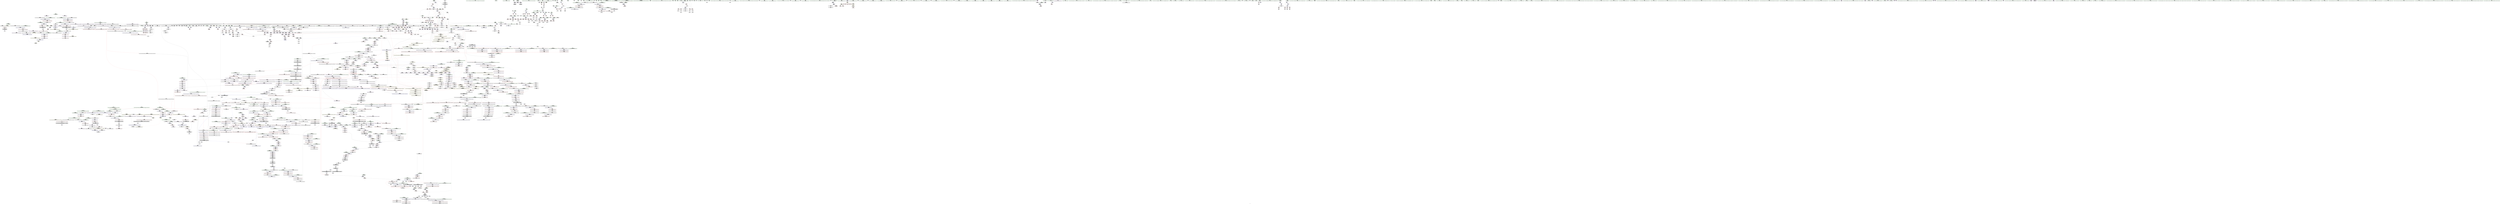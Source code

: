 digraph "SVFG" {
	label="SVFG";

	Node0x5596548804a0 [shape=record,color=grey,label="{NodeID: 0\nNullPtr|{|<s52>132}}"];
	Node0x5596548804a0 -> Node0x55965490a2f0[style=solid];
	Node0x5596548804a0 -> Node0x55965490a3f0[style=solid];
	Node0x5596548804a0 -> Node0x55965490a4c0[style=solid];
	Node0x5596548804a0 -> Node0x55965490a590[style=solid];
	Node0x5596548804a0 -> Node0x55965490a660[style=solid];
	Node0x5596548804a0 -> Node0x55965490a730[style=solid];
	Node0x5596548804a0 -> Node0x55965490a800[style=solid];
	Node0x5596548804a0 -> Node0x55965490a8d0[style=solid];
	Node0x5596548804a0 -> Node0x5596548fe290[style=solid];
	Node0x5596548804a0 -> Node0x5596548fe360[style=solid];
	Node0x5596548804a0 -> Node0x5596548fe430[style=solid];
	Node0x5596548804a0 -> Node0x5596548fe500[style=solid];
	Node0x5596548804a0 -> Node0x5596548fe5d0[style=solid];
	Node0x5596548804a0 -> Node0x5596548fe6a0[style=solid];
	Node0x5596548804a0 -> Node0x5596548fe770[style=solid];
	Node0x5596548804a0 -> Node0x5596548fe840[style=solid];
	Node0x5596548804a0 -> Node0x5596548fe910[style=solid];
	Node0x5596548804a0 -> Node0x5596548fe9e0[style=solid];
	Node0x5596548804a0 -> Node0x5596548feab0[style=solid];
	Node0x5596548804a0 -> Node0x5596548feb80[style=solid];
	Node0x5596548804a0 -> Node0x5596548fec50[style=solid];
	Node0x5596548804a0 -> Node0x5596548fed20[style=solid];
	Node0x5596548804a0 -> Node0x5596548fedf0[style=solid];
	Node0x5596548804a0 -> Node0x5596548feec0[style=solid];
	Node0x5596548804a0 -> Node0x5596548fef90[style=solid];
	Node0x5596548804a0 -> Node0x5596548ff060[style=solid];
	Node0x5596548804a0 -> Node0x5596548ff130[style=solid];
	Node0x5596548804a0 -> Node0x5596548ff200[style=solid];
	Node0x5596548804a0 -> Node0x5596548ff2d0[style=solid];
	Node0x5596548804a0 -> Node0x5596548ff3a0[style=solid];
	Node0x5596548804a0 -> Node0x5596548ff470[style=solid];
	Node0x5596548804a0 -> Node0x5596548ff540[style=solid];
	Node0x5596548804a0 -> Node0x5596548ff610[style=solid];
	Node0x5596548804a0 -> Node0x5596548ff6e0[style=solid];
	Node0x5596548804a0 -> Node0x5596548ff7b0[style=solid];
	Node0x5596548804a0 -> Node0x5596548ff880[style=solid];
	Node0x5596548804a0 -> Node0x5596548ff950[style=solid];
	Node0x5596548804a0 -> Node0x5596548ffa20[style=solid];
	Node0x5596548804a0 -> Node0x5596548ffaf0[style=solid];
	Node0x5596548804a0 -> Node0x5596548ffbc0[style=solid];
	Node0x5596548804a0 -> Node0x55965493a4e0[style=solid];
	Node0x5596548804a0 -> Node0x55965493bbd0[style=solid];
	Node0x5596548804a0 -> Node0x55965493e540[style=solid];
	Node0x5596548804a0 -> Node0x55965493f8c0[style=solid];
	Node0x5596548804a0 -> Node0x559654974290[style=solid];
	Node0x5596548804a0 -> Node0x559654974410[style=solid];
	Node0x5596548804a0 -> Node0x559654974710[style=solid];
	Node0x5596548804a0 -> Node0x559654974a10[style=solid];
	Node0x5596548804a0 -> Node0x559654975790[style=solid];
	Node0x5596548804a0 -> Node0x559654976510[style=solid];
	Node0x5596548804a0 -> Node0x559654977290[style=solid];
	Node0x5596548804a0 -> Node0x559654977410[style=solid];
	Node0x5596548804a0:s52 -> Node0x559654aa52b0[style=solid,color=red];
	Node0x5596549012b0 [shape=record,color=black,label="{NodeID: 443\n805\<--804\nconv\<--cond\n_ZNKSt3setIxSt4lessIxESaIxEE5countERKx\n}"];
	Node0x5596549012b0 -> Node0x559654901380[style=solid];
	Node0x559654953bb0 [shape=record,color=black,label="{NodeID: 3100\n2012 = PHI(1088, )\n0th arg _ZNSt23_Rb_tree_const_iteratorIxEC2ERKSt17_Rb_tree_iteratorIxE }"];
	Node0x559654953bb0 -> Node0x559654944860[style=solid];
	Node0x559654977110 [shape=record,color=grey,label="{NodeID: 1993\n662 = cmp(659, 663, )\n}"];
	Node0x559654910980 [shape=record,color=red,label="{NodeID: 886\n892\<--889\nthis1\<--this.addr\n_ZNSt8_Rb_treeIxxSt9_IdentityIxESt4lessIxESaIxEEC2Ev\n}"];
	Node0x559654910980 -> Node0x55965491c2b0[style=solid];
	Node0x559654946b50 [shape=record,color=blue,label="{NodeID: 1329\n2389\<--2388\nthis.addr\<--this\n_ZNSaISt13_Rb_tree_nodeIxEED2Ev\n}"];
	Node0x559654946b50 -> Node0x559654939da0[style=dashed];
	Node0x5596548f98a0 [shape=record,color=green,label="{NodeID: 222\n1357\<--1358\n_ZSt7forwardISt17_Rb_tree_iteratorIxEEOT_RNSt16remove_referenceIS2_E4typeE\<--_ZSt7forwardISt17_Rb_tree_iteratorIxEEOT_RNSt16remove_referenceIS2_E4typeE_field_insensitive\n}"];
	Node0x55965405a340 [shape=record,color=black,label="{NodeID: 2879\n986 = PHI(953, 1779, 1899, 2275, 2357, )\n0th arg __clang_call_terminate }"];
	Node0x55965491cee0 [shape=record,color=purple,label="{NodeID: 665\n1037\<--1006\nsecond\<--__res\n_ZNSt8_Rb_treeIxxSt9_IdentityIxESt4lessIxESaIxEE16_M_insert_uniqueIRKxEESt4pairISt17_Rb_tree_iteratorIxEbEOT_\n}"];
	Node0x55965491cee0 -> Node0x5596549111a0[style=solid];
	Node0x5596549f73e0 [shape=record,color=yellow,style=double,label="{NodeID: 2215\n119V_1 = ENCHI(MR_119V_0)\npts\{18370004 \}\nFun[_ZNSt16allocator_traitsISaISt13_Rb_tree_nodeIxEEE9constructIxJRKxEEEvRS2_PT_DpOT0_]|{<s0>137}}"];
	Node0x5596549f73e0:s0 -> Node0x559654943ea0[style=dashed,color=red];
	Node0x55965493b7c0 [shape=record,color=blue,label="{NodeID: 1108\n217\<--337\ns\<--\nmain\n}"];
	Node0x55965493b7c0 -> Node0x55965490d0a0[style=dashed];
	Node0x55965493b7c0 -> Node0x55965490d170[style=dashed];
	Node0x55965493b7c0 -> Node0x55965490d240[style=dashed];
	Node0x55965493b7c0 -> Node0x55965490d310[style=dashed];
	Node0x55965493b7c0 -> Node0x55965490d3e0[style=dashed];
	Node0x55965493b7c0 -> Node0x55965493b7c0[style=dashed];
	Node0x55965487a720 [shape=record,color=green,label="{NodeID: 1\n7\<--1\n__dso_handle\<--dummyObj\nGlob }"];
	Node0x559654901380 [shape=record,color=black,label="{NodeID: 444\n773\<--805\n_ZNKSt3setIxSt4lessIxESaIxEE5countERKx_ret\<--conv\n_ZNKSt3setIxSt4lessIxESaIxEE5countERKx\n|{<s0>42}}"];
	Node0x559654901380:s0 -> Node0x559654a99c00[style=solid,color=blue];
	Node0x559654953cf0 [shape=record,color=black,label="{NodeID: 3101\n2013 = PHI(1090, )\n1st arg _ZNSt23_Rb_tree_const_iteratorIxEC2ERKSt17_Rb_tree_iteratorIxE }"];
	Node0x559654953cf0 -> Node0x559654944930[style=solid];
	Node0x559654977290 [shape=record,color=grey,label="{NodeID: 1994\n1141 = cmp(1140, 3, )\n}"];
	Node0x559654910a50 [shape=record,color=red,label="{NodeID: 887\n903\<--900\nthis1\<--this.addr\n_ZNSt8_Rb_treeIxxSt9_IdentityIxESt4lessIxESaIxEE13_Rb_tree_implIS3_Lb1EEC2Ev\n}"];
	Node0x559654910a50 -> Node0x559654901a00[style=solid];
	Node0x559654910a50 -> Node0x559654901ad0[style=solid];
	Node0x559654910a50 -> Node0x559654901ba0[style=solid];
	Node0x559654946c20 [shape=record,color=blue,label="{NodeID: 1330\n2400\<--2399\nthis.addr\<--this\n_ZN9__gnu_cxx13new_allocatorISt13_Rb_tree_nodeIxEED2Ev\n}"];
	Node0x559654946c20 -> Node0x559654939e70[style=dashed];
	Node0x5596548f99a0 [shape=record,color=green,label="{NodeID: 223\n1364\<--1365\nllvm.memcpy.p0i8.p0i8.i64\<--llvm.memcpy.p0i8.p0i8.i64_field_insensitive\n}"];
	Node0x559654a85d80 [shape=record,color=black,label="{NodeID: 2880\n809 = PHI(535, )\n0th arg _ZN6solver6printfEPKcz }"];
	Node0x559654a85d80 -> Node0x55965493dab0[style=solid];
	Node0x55965491cfb0 [shape=record,color=purple,label="{NodeID: 666\n1044\<--1006\nfirst\<--__res\n_ZNSt8_Rb_treeIxxSt9_IdentityIxESt4lessIxESaIxEE16_M_insert_uniqueIRKxEESt4pairISt17_Rb_tree_iteratorIxEbEOT_\n}"];
	Node0x55965491cfb0 -> Node0x559654911270[style=solid];
	Node0x55965493b890 [shape=record,color=blue,label="{NodeID: 1109\n209\<--355\nexn.slot\<--\nmain\n}"];
	Node0x55965493b890 -> Node0x55965490ca20[style=dashed];
	Node0x559654897a20 [shape=record,color=green,label="{NodeID: 2\n8\<--1\n.str\<--dummyObj\nGlob }"];
	Node0x559654901450 [shape=record,color=black,label="{NodeID: 445\n830\<--829\narraydecay34\<--arraydecay3\n_ZN6solver6printfEPKcz\n}"];
	Node0x559654953e30 [shape=record,color=black,label="{NodeID: 3102\n2226 = PHI(2106, 2128, )\n0th arg _ZNSt23_Rb_tree_const_iteratorIxEC2EPKSt18_Rb_tree_node_base }"];
	Node0x559654953e30 -> Node0x559654945be0[style=solid];
	Node0x559654977410 [shape=record,color=grey,label="{NodeID: 1995\n386 = cmp(385, 3, )\n}"];
	Node0x559654910b20 [shape=record,color=red,label="{NodeID: 888\n924\<--921\nthis1\<--this.addr\n_ZNSaISt13_Rb_tree_nodeIxEEC2Ev\n}"];
	Node0x559654910b20 -> Node0x559654901d40[style=solid];
	Node0x5596548f9aa0 [shape=record,color=green,label="{NodeID: 224\n1369\<--1370\n_ZSt7forwardIbEOT_RNSt16remove_referenceIS0_E4typeE\<--_ZSt7forwardIbEOT_RNSt16remove_referenceIS0_E4typeE_field_insensitive\n}"];
	Node0x559654a96410 [shape=record,color=black,label="{NodeID: 2881\n1927 = PHI(1877, )\n0th arg _ZN9__gnu_cxx16__aligned_membufIxE6_M_ptrEv }"];
	Node0x559654a96410 -> Node0x559654943f70[style=solid];
	Node0x55965491d080 [shape=record,color=purple,label="{NodeID: 667\n1046\<--1006\nsecond4\<--__res\n_ZNSt8_Rb_treeIxxSt9_IdentityIxESt4lessIxESaIxEE16_M_insert_uniqueIRKxEESt4pairISt17_Rb_tree_iteratorIxEbEOT_\n}"];
	Node0x55965491d080 -> Node0x559654911340[style=solid];
	Node0x55965493b960 [shape=record,color=blue,label="{NodeID: 1110\n211\<--357\nehselector.slot\<--\nmain\n}"];
	Node0x55965493b960 -> Node0x55965490caf0[style=dashed];
	Node0x5596548a9e40 [shape=record,color=green,label="{NodeID: 3\n12\<--1\n_ZZ12print_statusiiddiE1L\<--dummyObj\nGlob }"];
	Node0x559654901520 [shape=record,color=black,label="{NodeID: 446\n840\<--837\nsub.ptr.lhs.cast\<--\n_ZN6solver6printfEPKcz\n}"];
	Node0x559654901520 -> Node0x559654971710[style=solid];
	Node0x559654954040 [shape=record,color=black,label="{NodeID: 3103\n2227 = PHI(2116, 2173, )\n1st arg _ZNSt23_Rb_tree_const_iteratorIxEC2EPKSt18_Rb_tree_node_base }"];
	Node0x559654954040 -> Node0x559654945cb0[style=solid];
	Node0x559654910bf0 [shape=record,color=red,label="{NodeID: 889\n935\<--932\nthis1\<--this.addr\n_ZNSt20_Rb_tree_key_compareISt4lessIxEEC2Ev\n}"];
	Node0x559654910bf0 -> Node0x55965491c450[style=solid];
	Node0x5596548f9ba0 [shape=record,color=green,label="{NodeID: 225\n1379\<--1380\nthis.addr\<--this.addr_field_insensitive\n_ZNSt17_Rb_tree_iteratorIxEC2EPSt18_Rb_tree_node_base\n}"];
	Node0x5596548f9ba0 -> Node0x559654932e50[style=solid];
	Node0x5596548f9ba0 -> Node0x559654940b70[style=solid];
	Node0x559654a96520 [shape=record,color=black,label="{NodeID: 2882\n1438 = PHI(1150, 2150, )\n0th arg _ZNSt8_Rb_treeIxxSt9_IdentityIxESt4lessIxESaIxEE6_S_keyEPKSt13_Rb_tree_nodeIxE }"];
	Node0x559654a96520 -> Node0x5596549411f0[style=solid];
	Node0x55965491d150 [shape=record,color=purple,label="{NodeID: 668\n1062\<--1006\nfirst9\<--__res\n_ZNSt8_Rb_treeIxxSt9_IdentityIxESt4lessIxESaIxEE16_M_insert_uniqueIRKxEESt4pairISt17_Rb_tree_iteratorIxEbEOT_\n}"];
	Node0x55965491d150 -> Node0x559654911410[style=solid];
	Node0x5596549f76b0 [shape=record,color=yellow,style=double,label="{NodeID: 2218\n74V_1 = ENCHI(MR_74V_0)\npts\{1126 \}\nFun[_ZNSt4pairIPSt18_Rb_tree_node_baseS1_EC2IRS1_Lb1EEEOT_RKS1_]}"];
	Node0x5596549f76b0 -> Node0x5596549349f0[style=dashed];
	Node0x55965493ba30 [shape=record,color=blue,label="{NodeID: 1111\n215\<--393\nc\<--inc45\nmain\n}"];
	Node0x55965493ba30 -> Node0x55965490cd60[style=dashed];
	Node0x55965493ba30 -> Node0x55965490ce30[style=dashed];
	Node0x55965493ba30 -> Node0x55965490cf00[style=dashed];
	Node0x55965493ba30 -> Node0x55965490cfd0[style=dashed];
	Node0x55965493ba30 -> Node0x55965493ba30[style=dashed];
	Node0x5596548f0c20 [shape=record,color=green,label="{NodeID: 4\n13\<--1\n\<--dummyObj\nCan only get source location for instruction, argument, global var or function.}"];
	Node0x5596549015f0 [shape=record,color=black,label="{NodeID: 447\n841\<--839\nsub.ptr.rhs.cast\<--arraydecay8\n_ZN6solver6printfEPKcz\n}"];
	Node0x5596549015f0 -> Node0x559654971710[style=solid];
	Node0x5596549541c0 [shape=record,color=black,label="{NodeID: 3104\n1538 = PHI(1121, )\n0th arg _ZNSt17_Rb_tree_iteratorIxEmmEv }"];
	Node0x5596549541c0 -> Node0x559654941ae0[style=solid];
	Node0x559654910cc0 [shape=record,color=red,label="{NodeID: 890\n943\<--940\nthis1\<--this.addr\n_ZNSt15_Rb_tree_headerC2Ev\n|{|<s3>62}}"];
	Node0x559654910cc0 -> Node0x55965491c520[style=solid];
	Node0x559654910cc0 -> Node0x55965491c5f0[style=solid];
	Node0x559654910cc0 -> Node0x55965491c6c0[style=solid];
	Node0x559654910cc0:s3 -> Node0x559654aa2960[style=solid,color=red];
	Node0x5596548f9c70 [shape=record,color=green,label="{NodeID: 226\n1381\<--1382\n__x.addr\<--__x.addr_field_insensitive\n_ZNSt17_Rb_tree_iteratorIxEC2EPSt18_Rb_tree_node_base\n}"];
	Node0x5596548f9c70 -> Node0x559654932f20[style=solid];
	Node0x5596548f9c70 -> Node0x559654940c40[style=solid];
	Node0x559654a974e0 [shape=record,color=black,label="{NodeID: 2883\n148 = PHI()\n}"];
	Node0x55965491d220 [shape=record,color=purple,label="{NodeID: 669\n1055\<--1012\ncoerce.dive\<--ref.tmp3\n_ZNSt8_Rb_treeIxxSt9_IdentityIxESt4lessIxESaIxEE16_M_insert_uniqueIRKxEESt4pairISt17_Rb_tree_iteratorIxEbEOT_\n}"];
	Node0x55965491d220 -> Node0x55965493ebc0[style=solid];
	Node0x55965493bb00 [shape=record,color=blue,label="{NodeID: 1112\n437\<--436\nthis.addr\<--this\n_ZN6solverC2Ev\n}"];
	Node0x55965493bb00 -> Node0x55965490d720[style=dashed];
	Node0x5596548f10c0 [shape=record,color=green,label="{NodeID: 5\n14\<--1\nstderr\<--dummyObj\nGlob }"];
	Node0x5596549016c0 [shape=record,color=black,label="{NodeID: 448\n853\<--848\nidx.ext\<--call\n_ZN6solver6printfEPKcz\n}"];
	Node0x5596549542d0 [shape=record,color=black,label="{NodeID: 3105\n189 = PHI()\n0th arg main }"];
	Node0x5596549542d0 -> Node0x55965493ab90[style=solid];
	Node0x559654910d90 [shape=record,color=red,label="{NodeID: 891\n963\<--960\nthis1\<--this.addr\n_ZN9__gnu_cxx13new_allocatorISt13_Rb_tree_nodeIxEEC2Ev\n}"];
	Node0x5596549022b0 [shape=record,color=green,label="{NodeID: 227\n1392\<--1393\nthis.addr\<--this.addr_field_insensitive\n_ZNSt8_Rb_treeIxxSt9_IdentityIxESt4lessIxESaIxEE8_M_beginEv\n}"];
	Node0x5596549022b0 -> Node0x559654932ff0[style=solid];
	Node0x5596549022b0 -> Node0x559654940de0[style=solid];
	Node0x559654a975e0 [shape=record,color=black,label="{NodeID: 2884\n152 = PHI(80, )\n}"];
	Node0x559654a975e0 -> Node0x55965493a9f0[style=solid];
	Node0x55965491d2f0 [shape=record,color=purple,label="{NodeID: 670\n1031\<--1030\n\<--\n_ZNSt8_Rb_treeIxxSt9_IdentityIxESt4lessIxESaIxEE16_M_insert_uniqueIRKxEESt4pairISt17_Rb_tree_iteratorIxEbEOT_\n}"];
	Node0x55965491d2f0 -> Node0x55965493ea20[style=solid];
	Node0x55965493bbd0 [shape=record,color=blue, style = dotted,label="{NodeID: 1113\n441\<--3\nout_p\<--dummyVal\n_ZN6solverC2Ev\n|{<s0>22}}"];
	Node0x55965493bbd0:s0 -> Node0x559654a1fac0[style=dashed,color=blue];
	Node0x5596548f1180 [shape=record,color=green,label="{NodeID: 6\n15\<--1\n.str.1\<--dummyObj\nGlob }"];
	Node0x559654901790 [shape=record,color=black,label="{NodeID: 449\n857\<--856\narraydecay1112\<--arraydecay11\n_ZN6solver6printfEPKcz\n}"];
	Node0x5596549543a0 [shape=record,color=black,label="{NodeID: 3106\n1947 = PHI(1892, )\n0th arg _ZNSt16allocator_traitsISaISt13_Rb_tree_nodeIxEEE10deallocateERS2_PS1_m }"];
	Node0x5596549543a0 -> Node0x559654944110[style=solid];
	Node0x559654910e60 [shape=record,color=red,label="{NodeID: 892\n970\<--967\nthis1\<--this.addr\n_ZNSt15_Rb_tree_header8_M_resetEv\n}"];
	Node0x559654910e60 -> Node0x55965491c790[style=solid];
	Node0x559654910e60 -> Node0x55965491c860[style=solid];
	Node0x559654910e60 -> Node0x55965491c930[style=solid];
	Node0x559654910e60 -> Node0x55965491ca00[style=solid];
	Node0x559654910e60 -> Node0x55965491cad0[style=solid];
	Node0x559654910e60 -> Node0x55965491cba0[style=solid];
	Node0x559654910e60 -> Node0x55965491cc70[style=solid];
	Node0x559654910e60 -> Node0x55965491cd40[style=solid];
	Node0x559654910e60 -> Node0x55965491ce10[style=solid];
	Node0x559654902340 [shape=record,color=green,label="{NodeID: 228\n1407\<--1408\nthis.addr\<--this.addr_field_insensitive\n_ZNSt8_Rb_treeIxxSt9_IdentityIxESt4lessIxESaIxEE6_M_endEv\n}"];
	Node0x559654902340 -> Node0x559654933190[style=solid];
	Node0x559654902340 -> Node0x559654940eb0[style=solid];
	Node0x559654a97810 [shape=record,color=black,label="{NodeID: 2885\n382 = PHI()\n}"];
	Node0x55965491d3c0 [shape=record,color=purple,label="{NodeID: 671\n1034\<--1030\n\<--\n_ZNSt8_Rb_treeIxxSt9_IdentityIxESt4lessIxESaIxEE16_M_insert_uniqueIRKxEESt4pairISt17_Rb_tree_iteratorIxEbEOT_\n}"];
	Node0x55965491d3c0 -> Node0x55965493eaf0[style=solid];
	Node0x55965493bca0 [shape=record,color=blue,label="{NodeID: 1114\n453\<--452\nthis.addr\<--this\n_ZN6solver5inputEv\n}"];
	Node0x55965493bca0 -> Node0x55965490d7f0[style=dashed];
	Node0x5596548f1240 [shape=record,color=green,label="{NodeID: 7\n17\<--1\n.str.2\<--dummyObj\nGlob }"];
	Node0x559654901860 [shape=record,color=black,label="{NodeID: 450\n865\<--862\nsub.ptr.lhs.cast16\<--\n_ZN6solver6printfEPKcz\n}"];
	Node0x559654901860 -> Node0x559654971b90[style=solid];
	Node0x5596549544b0 [shape=record,color=black,label="{NodeID: 3107\n1948 = PHI(1893, )\n1st arg _ZNSt16allocator_traitsISaISt13_Rb_tree_nodeIxEEE10deallocateERS2_PS1_m }"];
	Node0x5596549544b0 -> Node0x5596549441e0[style=solid];
	Node0x559654910f30 [shape=record,color=red,label="{NodeID: 893\n1022\<--1002\nthis1\<--this.addr\n_ZNSt8_Rb_treeIxxSt9_IdentityIxESt4lessIxESaIxEE16_M_insert_uniqueIRKxEESt4pairISt17_Rb_tree_iteratorIxEbEOT_\n|{<s0>67|<s1>68|<s2>70}}"];
	Node0x559654910f30:s0 -> Node0x559654aa84d0[style=solid,color=red];
	Node0x559654910f30:s1 -> Node0x559654aa6470[style=solid,color=red];
	Node0x559654910f30:s2 -> Node0x559654aa40b0[style=solid,color=red];
	Node0x5596549023d0 [shape=record,color=green,label="{NodeID: 229\n1421\<--1422\nthis.addr\<--this.addr_field_insensitive\n_ZNKSt4lessIxEclERKxS2_\n}"];
	Node0x5596549023d0 -> Node0x559654933260[style=solid];
	Node0x5596549023d0 -> Node0x559654940f80[style=solid];
	Node0x559654a978e0 [shape=record,color=black,label="{NodeID: 2886\n59 = PHI()\n}"];
	Node0x55965491d490 [shape=record,color=purple,label="{NodeID: 672\n1088\<--1086\nfirst\<--this1\n_ZNSt4pairISt23_Rb_tree_const_iteratorIxEbEC2IRSt17_Rb_tree_iteratorIxERbLb1EEEOT_OT0_\n|{<s0>75}}"];
	Node0x55965491d490:s0 -> Node0x559654953bb0[style=solid,color=red];
	Node0x55965493bd70 [shape=record,color=blue,label="{NodeID: 1115\n455\<--132\nr\<--\n_ZN6solver5inputEv\n}"];
	Node0x55965493bd70 -> Node0x5596549f13a0[style=dashed];
	Node0x5596548f1ab0 [shape=record,color=green,label="{NodeID: 8\n19\<--1\n.str.3\<--dummyObj\nGlob }"];
	Node0x559654901930 [shape=record,color=black,label="{NodeID: 451\n866\<--864\nsub.ptr.rhs.cast17\<--arraydecay15\n_ZN6solver6printfEPKcz\n}"];
	Node0x559654901930 -> Node0x559654971b90[style=solid];
	Node0x5596549545f0 [shape=record,color=black,label="{NodeID: 3108\n1949 = PHI(589, )\n2nd arg _ZNSt16allocator_traitsISaISt13_Rb_tree_nodeIxEEE10deallocateERS2_PS1_m }"];
	Node0x5596549545f0 -> Node0x5596549442b0[style=solid];
	Node0x559654911000 [shape=record,color=red,label="{NodeID: 894\n1023\<--1004\n\<--__v.addr\n_ZNSt8_Rb_treeIxxSt9_IdentityIxESt4lessIxESaIxEE16_M_insert_uniqueIRKxEESt4pairISt17_Rb_tree_iteratorIxEbEOT_\n|{<s0>66}}"];
	Node0x559654911000:s0 -> Node0x559654aa75b0[style=solid,color=red];
	Node0x5596549024a0 [shape=record,color=green,label="{NodeID: 230\n1423\<--1424\n__x.addr\<--__x.addr_field_insensitive\n_ZNKSt4lessIxEclERKxS2_\n}"];
	Node0x5596549024a0 -> Node0x559654933330[style=solid];
	Node0x5596549024a0 -> Node0x559654941050[style=solid];
	Node0x559654a979b0 [shape=record,color=black,label="{NodeID: 2887\n83 = PHI()\n}"];
	Node0x55965491d560 [shape=record,color=purple,label="{NodeID: 673\n1096\<--1086\nsecond\<--this1\n_ZNSt4pairISt23_Rb_tree_const_iteratorIxEbEC2IRSt17_Rb_tree_iteratorIxERbLb1EEEOT_OT0_\n}"];
	Node0x55965491d560 -> Node0x55965493f0a0[style=solid];
	Node0x55965493be40 [shape=record,color=blue,label="{NodeID: 1116\n457\<--132\nk\<--\n_ZN6solver5inputEv\n}"];
	Node0x55965493be40 -> Node0x55965490db30[style=dashed];
	Node0x55965493be40 -> Node0x55965490dc00[style=dashed];
	Node0x55965493be40 -> Node0x55965490dcd0[style=dashed];
	Node0x55965493be40 -> Node0x55965493bf10[style=dashed];
	Node0x55965493be40 -> Node0x5596549f0ea0[style=dashed];
	Node0x5596548f1b40 [shape=record,color=green,label="{NodeID: 9\n21\<--1\n.str.4\<--dummyObj\nGlob }"];
	Node0x559654901a00 [shape=record,color=black,label="{NodeID: 452\n904\<--903\n\<--this1\n_ZNSt8_Rb_treeIxxSt9_IdentityIxESt4lessIxESaIxEE13_Rb_tree_implIS3_Lb1EEC2Ev\n|{<s0>58}}"];
	Node0x559654901a00:s0 -> Node0x559654aa58c0[style=solid,color=red];
	Node0x559654954730 [shape=record,color=black,label="{NodeID: 3109\n2194 = PHI(2049, )\n0th arg _ZNKSt8_Rb_treeIxxSt9_IdentityIxESt4lessIxESaIxEE6_M_endEv }"];
	Node0x559654954730 -> Node0x559654945970[style=solid];
	Node0x5596549110d0 [shape=record,color=red,label="{NodeID: 895\n1048\<--1004\n\<--__v.addr\n_ZNSt8_Rb_treeIxxSt9_IdentityIxESt4lessIxESaIxEE16_M_insert_uniqueIRKxEESt4pairISt17_Rb_tree_iteratorIxEbEOT_\n|{<s0>69}}"];
	Node0x5596549110d0:s0 -> Node0x559654aa19c0[style=solid,color=red];
	Node0x559654902570 [shape=record,color=green,label="{NodeID: 231\n1425\<--1426\n__y.addr\<--__y.addr_field_insensitive\n_ZNKSt4lessIxEclERKxS2_\n}"];
	Node0x559654902570 -> Node0x559654933400[style=solid];
	Node0x559654902570 -> Node0x559654941120[style=solid];
	Node0x559654a97a80 [shape=record,color=black,label="{NodeID: 2888\n1151 = PHI(1437, )\n|{<s0>80}}"];
	Node0x559654a97a80:s0 -> Node0x5596549523f0[style=solid,color=red];
	Node0x55965491d630 [shape=record,color=purple,label="{NodeID: 674\n1203\<--1121\n_M_node\<--__j\n_ZNSt8_Rb_treeIxxSt9_IdentityIxESt4lessIxESaIxEE24_M_get_insert_unique_posERKx\n}"];
	Node0x55965491d630 -> Node0x5596549121e0[style=solid];
	Node0x5596549f7c20 [shape=record,color=yellow,style=double,label="{NodeID: 2224\n431V_1 = ENCHI(MR_431V_0)\npts\{1118 11220000 \}\nFun[_ZNSt4pairIPSt18_Rb_tree_node_baseS1_EC2IRS1_Lb1EEEOT_RKS1_]}"];
	Node0x5596549f7c20 -> Node0x559654934920[style=dashed];
	Node0x55965493bf10 [shape=record,color=blue,label="{NodeID: 1117\n457\<--497\nk\<--inc\n_ZN6solver5inputEv\n}"];
	Node0x55965493bf10 -> Node0x55965490db30[style=dashed];
	Node0x55965493bf10 -> Node0x55965490dc00[style=dashed];
	Node0x55965493bf10 -> Node0x55965490dcd0[style=dashed];
	Node0x55965493bf10 -> Node0x55965493bf10[style=dashed];
	Node0x55965493bf10 -> Node0x5596549f0ea0[style=dashed];
	Node0x5596548f1bd0 [shape=record,color=green,label="{NodeID: 10\n23\<--1\n.str.5\<--dummyObj\nGlob }"];
	Node0x559654901ad0 [shape=record,color=black,label="{NodeID: 453\n908\<--903\n\<--this1\n_ZNSt8_Rb_treeIxxSt9_IdentityIxESt4lessIxESaIxEE13_Rb_tree_implIS3_Lb1EEC2Ev\n|{<s0>59}}"];
	Node0x559654901ad0:s0 -> Node0x559654aa8940[style=solid,color=red];
	Node0x559654954870 [shape=record,color=black,label="{NodeID: 3110\n1872 = PHI(1737, 2349, )\n0th arg _ZNSt13_Rb_tree_nodeIxE9_M_valptrEv }"];
	Node0x559654954870 -> Node0x5596549439c0[style=solid];
	Node0x5596549111a0 [shape=record,color=red,label="{NodeID: 896\n1038\<--1037\n\<--second\n_ZNSt8_Rb_treeIxxSt9_IdentityIxESt4lessIxESaIxEE16_M_insert_uniqueIRKxEESt4pairISt17_Rb_tree_iteratorIxEbEOT_\n}"];
	Node0x5596549111a0 -> Node0x559654976510[style=solid];
	Node0x559654902640 [shape=record,color=green,label="{NodeID: 232\n1439\<--1440\n__x.addr\<--__x.addr_field_insensitive\n_ZNSt8_Rb_treeIxxSt9_IdentityIxESt4lessIxESaIxEE6_S_keyEPKSt13_Rb_tree_nodeIxE\n}"];
	Node0x559654902640 -> Node0x559654933670[style=solid];
	Node0x559654902640 -> Node0x5596549411f0[style=solid];
	Node0x559654a97c50 [shape=record,color=black,label="{NodeID: 2889\n1154 = PHI(1417, )\n}"];
	Node0x559654a97c50 -> Node0x559654912c70[style=solid];
	Node0x55965491d700 [shape=record,color=purple,label="{NodeID: 675\n1213\<--1121\n_M_node19\<--__j\n_ZNSt8_Rb_treeIxxSt9_IdentityIxESt4lessIxESaIxEE24_M_get_insert_unique_posERKx\n|{<s0>91}}"];
	Node0x55965491d700:s0 -> Node0x559654aa3880[style=solid,color=red];
	Node0x55965493bfe0 [shape=record,color=blue,label="{NodeID: 1118\n455\<--502\nr\<--inc14\n_ZN6solver5inputEv\n}"];
	Node0x55965493bfe0 -> Node0x5596549f13a0[style=dashed];
	Node0x5596548f1cd0 [shape=record,color=green,label="{NodeID: 11\n25\<--1\n.str.6\<--dummyObj\nGlob }"];
	Node0x559654901ba0 [shape=record,color=black,label="{NodeID: 454\n912\<--903\n\<--this1\n_ZNSt8_Rb_treeIxxSt9_IdentityIxESt4lessIxESaIxEE13_Rb_tree_implIS3_Lb1EEC2Ev\n}"];
	Node0x559654901ba0 -> Node0x55965491c380[style=solid];
	Node0x559654954a80 [shape=record,color=black,label="{NodeID: 3111\n877 = PHI(518, 518, )\n0th arg _ZNSt3setIxSt4lessIxESaIxEED2Ev }"];
	Node0x559654954a80 -> Node0x55965493ddf0[style=solid];
	Node0x559654911270 [shape=record,color=red,label="{NodeID: 897\n1045\<--1044\n\<--first\n_ZNSt8_Rb_treeIxxSt9_IdentityIxESt4lessIxESaIxEE16_M_insert_uniqueIRKxEESt4pairISt17_Rb_tree_iteratorIxEbEOT_\n|{<s0>70}}"];
	Node0x559654911270:s0 -> Node0x559654aa41c0[style=solid,color=red];
	Node0x559654902710 [shape=record,color=green,label="{NodeID: 233\n1441\<--1442\nref.tmp\<--ref.tmp_field_insensitive\n_ZNSt8_Rb_treeIxxSt9_IdentityIxESt4lessIxESaIxEE6_S_keyEPKSt13_Rb_tree_nodeIxE\n|{<s0>104}}"];
	Node0x559654902710:s0 -> Node0x559654aa7200[style=solid,color=red];
	Node0x559654a97d90 [shape=record,color=black,label="{NodeID: 2890\n1164 = PHI(1450, )\n}"];
	Node0x559654a97d90 -> Node0x55965405a1a0[style=solid];
	Node0x55965491d7d0 [shape=record,color=purple,label="{NodeID: 676\n1185\<--1123\ncoerce.dive\<--ref.tmp\n_ZNSt8_Rb_treeIxxSt9_IdentityIxESt4lessIxESaIxEE24_M_get_insert_unique_posERKx\n}"];
	Node0x55965491d7d0 -> Node0x55965493f7f0[style=solid];
	Node0x55965493c0b0 [shape=record,color=blue,label="{NodeID: 1119\n508\<--507\nthis.addr\<--this\n_ZN6solver5solveEv\n}"];
	Node0x55965493c0b0 -> Node0x55965490df40[style=dashed];
	Node0x5596548f1dd0 [shape=record,color=green,label="{NodeID: 12\n27\<--1\n_ZSt3cin\<--dummyObj\nGlob }"];
	Node0x559654901c70 [shape=record,color=black,label="{NodeID: 455\n914\<--913\n\<--\n_ZNSt8_Rb_treeIxxSt9_IdentityIxESt4lessIxESaIxEE13_Rb_tree_implIS3_Lb1EEC2Ev\n|{<s0>60}}"];
	Node0x559654901c70:s0 -> Node0x559654aa7f60[style=solid,color=red];
	Node0x559654954c00 [shape=record,color=black,label="{NodeID: 3112\n2028 = PHI(1097, )\n0th arg _ZSt7forwardIRbEOT_RNSt16remove_referenceIS1_E4typeE }"];
	Node0x559654954c00 -> Node0x559654944ad0[style=solid];
	Node0x559654911340 [shape=record,color=red,label="{NodeID: 898\n1047\<--1046\n\<--second4\n_ZNSt8_Rb_treeIxxSt9_IdentityIxESt4lessIxESaIxEE16_M_insert_uniqueIRKxEESt4pairISt17_Rb_tree_iteratorIxEbEOT_\n|{<s0>70}}"];
	Node0x559654911340:s0 -> Node0x559654aa42d0[style=solid,color=red];
	Node0x5596549027e0 [shape=record,color=green,label="{NodeID: 234\n1446\<--1447\n_ZNSt8_Rb_treeIxxSt9_IdentityIxESt4lessIxESaIxEE8_S_valueEPKSt13_Rb_tree_nodeIxE\<--_ZNSt8_Rb_treeIxxSt9_IdentityIxESt4lessIxESaIxEE8_S_valueEPKSt13_Rb_tree_nodeIxE_field_insensitive\n}"];
	Node0x559654a97ed0 [shape=record,color=black,label="{NodeID: 2891\n1170 = PHI(1460, )\n}"];
	Node0x559654a97ed0 -> Node0x55965405a1a0[style=solid];
	Node0x55965491d8a0 [shape=record,color=purple,label="{NodeID: 677\n1146\<--1129\n_M_impl\<--this1\n_ZNSt8_Rb_treeIxxSt9_IdentityIxESt4lessIxESaIxEE24_M_get_insert_unique_posERKx\n}"];
	Node0x55965491d8a0 -> Node0x559654912ba0[style=solid];
	Node0x55965493c180 [shape=record,color=blue,label="{NodeID: 1120\n510\<--132\nr\<--\n_ZN6solver5solveEv\n}"];
	Node0x55965493c180 -> Node0x5596549e26a0[style=dashed];
	Node0x5596548f1ed0 [shape=record,color=green,label="{NodeID: 13\n28\<--1\n.str.7\<--dummyObj\nGlob }"];
	Node0x559654901d40 [shape=record,color=black,label="{NodeID: 456\n925\<--924\n\<--this1\n_ZNSaISt13_Rb_tree_nodeIxEEC2Ev\n|{<s0>61}}"];
	Node0x559654901d40:s0 -> Node0x559654aa6580[style=solid,color=red];
	Node0x559654954d10 [shape=record,color=black,label="{NodeID: 3113\n1883 = PHI(1732, 2330, )\n0th arg _ZNSt8_Rb_treeIxxSt9_IdentityIxESt4lessIxESaIxEE11_M_put_nodeEPSt13_Rb_tree_nodeIxE }"];
	Node0x559654954d10 -> Node0x559654943a90[style=solid];
	Node0x5596549bec70 [shape=record,color=black,label="{NodeID: 2006\nMR_76V_9 = PHI(MR_76V_7, MR_76V_8, MR_76V_7, )\npts\{5190001 \}\n|{<s0>41}}"];
	Node0x5596549bec70:s0 -> Node0x559654a05ac0[style=dashed,color=red];
	Node0x559654911410 [shape=record,color=red,label="{NodeID: 899\n1063\<--1062\n\<--first9\n_ZNSt8_Rb_treeIxxSt9_IdentityIxESt4lessIxESaIxEE16_M_insert_uniqueIRKxEESt4pairISt17_Rb_tree_iteratorIxEbEOT_\n|{<s0>72}}"];
	Node0x559654911410:s0 -> Node0x559654aa3eb0[style=solid,color=red];
	Node0x559654a05ac0 [shape=record,color=yellow,style=double,label="{NodeID: 2449\n76V_1 = ENCHI(MR_76V_0)\npts\{5190001 \}\nFun[_ZNSt3setIxSt4lessIxESaIxEED2Ev]|{<s0>56}}"];
	Node0x559654a05ac0:s0 -> Node0x5596549fc970[style=dashed,color=red];
	Node0x5596549028e0 [shape=record,color=green,label="{NodeID: 235\n1452\<--1453\n__x.addr\<--__x.addr_field_insensitive\n_ZNSt8_Rb_treeIxxSt9_IdentityIxESt4lessIxESaIxEE7_S_leftEPSt18_Rb_tree_node_base\n}"];
	Node0x5596549028e0 -> Node0x559654933740[style=solid];
	Node0x5596549028e0 -> Node0x5596549412c0[style=solid];
	Node0x559654a98010 [shape=record,color=black,label="{NodeID: 2892\n1182 = PHI(1487, )\n}"];
	Node0x559654a98010 -> Node0x55965493f7f0[style=solid];
	Node0x55965491d970 [shape=record,color=purple,label="{NodeID: 678\n1200\<--1129\n_M_impl13\<--this1\n_ZNSt8_Rb_treeIxxSt9_IdentityIxESt4lessIxESaIxEE24_M_get_insert_unique_posERKx\n}"];
	Node0x55965491d970 -> Node0x559654913080[style=solid];
	Node0x5596549f8090 [shape=record,color=yellow,style=double,label="{NodeID: 2228\n117V_1 = ENCHI(MR_117V_0)\npts\{333 \}\nFun[_ZNSt8_Rb_treeIxxSt9_IdentityIxESt4lessIxESaIxEE10_M_insert_IRKxNS5_11_Alloc_nodeEEESt17_Rb_tree_iteratorIxEPSt18_Rb_tree_node_baseSD_OT_RT0_]|{<s0>95}}"];
	Node0x5596549f8090:s0 -> Node0x559654a016b0[style=dashed,color=red];
	Node0x55965493c250 [shape=record,color=blue,label="{NodeID: 1121\n512\<--140\nc1\<--\n_ZN6solver5solveEv\n}"];
	Node0x55965493c250 -> Node0x55965490e280[style=dashed];
	Node0x55965493c250 -> Node0x55965490e350[style=dashed];
	Node0x55965493c250 -> Node0x55965490e420[style=dashed];
	Node0x55965493c250 -> Node0x55965490e4f0[style=dashed];
	Node0x55965493c250 -> Node0x55965490e5c0[style=dashed];
	Node0x55965493c250 -> Node0x55965493d1c0[style=dashed];
	Node0x55965493c250 -> Node0x5596549e2ba0[style=dashed];
	Node0x5596548f1fd0 [shape=record,color=green,label="{NodeID: 14\n30\<--1\n.str.8\<--dummyObj\nGlob }"];
	Node0x559654901e10 [shape=record,color=black,label="{NodeID: 457\n1070\<--1000\n\<--retval\n_ZNSt8_Rb_treeIxxSt9_IdentityIxESt4lessIxESaIxEE16_M_insert_uniqueIRKxEESt4pairISt17_Rb_tree_iteratorIxEbEOT_\n}"];
	Node0x559654901e10 -> Node0x5596549114e0[style=solid];
	Node0x559654954ec0 [shape=record,color=black,label="{NodeID: 3114\n1884 = PHI(1756, 2335, )\n1st arg _ZNSt8_Rb_treeIxxSt9_IdentityIxESt4lessIxESaIxEE11_M_put_nodeEPSt13_Rb_tree_nodeIxE }"];
	Node0x559654954ec0 -> Node0x559654943b60[style=solid];
	Node0x5596549114e0 [shape=record,color=red,label="{NodeID: 900\n1071\<--1070\n\<--\n_ZNSt8_Rb_treeIxxSt9_IdentityIxESt4lessIxESaIxEE16_M_insert_uniqueIRKxEESt4pairISt17_Rb_tree_iteratorIxEbEOT_\n}"];
	Node0x5596549114e0 -> Node0x559654901fb0[style=solid];
	Node0x5596549029b0 [shape=record,color=green,label="{NodeID: 236\n1462\<--1463\n__x.addr\<--__x.addr_field_insensitive\n_ZNSt8_Rb_treeIxxSt9_IdentityIxESt4lessIxESaIxEE8_S_rightEPSt18_Rb_tree_node_base\n}"];
	Node0x5596549029b0 -> Node0x5596549338e0[style=solid];
	Node0x5596549029b0 -> Node0x559654941390[style=solid];
	Node0x559654a98150 [shape=record,color=black,label="{NodeID: 2893\n1187 = PHI(1470, )\n}"];
	Node0x55965491da40 [shape=record,color=purple,label="{NodeID: 679\n1148\<--1147\n_M_key_compare\<--\n_ZNSt8_Rb_treeIxxSt9_IdentityIxESt4lessIxESaIxEE24_M_get_insert_unique_posERKx\n|{<s0>80}}"];
	Node0x55965491da40:s0 -> Node0x559654951dc0[style=solid,color=red];
	Node0x5596549f81a0 [shape=record,color=yellow,style=double,label="{NodeID: 2229\n145V_1 = ENCHI(MR_145V_0)\npts\{523 \}\nFun[_ZNSt8_Rb_treeIxxSt9_IdentityIxESt4lessIxESaIxEE10_M_insert_IRKxNS5_11_Alloc_nodeEEESt17_Rb_tree_iteratorIxEPSt18_Rb_tree_node_baseSD_OT_RT0_]|{<s0>95|<s1>97}}"];
	Node0x5596549f81a0:s0 -> Node0x559654a016b0[style=dashed,color=red];
	Node0x5596549f81a0:s1 -> Node0x559654a06880[style=dashed,color=red];
	Node0x55965493c320 [shape=record,color=blue,label="{NodeID: 1122\n514\<--563\nc2\<--\n_ZN6solver5solveEv\n}"];
	Node0x55965493c320 -> Node0x55965490e690[style=dashed];
	Node0x55965493c320 -> Node0x55965490e760[style=dashed];
	Node0x55965493c320 -> Node0x55965490e830[style=dashed];
	Node0x55965493c320 -> Node0x55965490e900[style=dashed];
	Node0x55965493c320 -> Node0x55965490e9d0[style=dashed];
	Node0x55965493c320 -> Node0x55965493c320[style=dashed];
	Node0x55965493c320 -> Node0x55965493d0f0[style=dashed];
	Node0x55965493c320 -> Node0x5596549e30a0[style=dashed];
	Node0x5596548f20d0 [shape=record,color=green,label="{NodeID: 15\n32\<--1\n.str.9\<--dummyObj\nGlob }"];
	Node0x559654901ee0 [shape=record,color=black,label="{NodeID: 458\n1030\<--1006\n\<--__res\n_ZNSt8_Rb_treeIxxSt9_IdentityIxESt4lessIxESaIxEE16_M_insert_uniqueIRKxEESt4pairISt17_Rb_tree_iteratorIxEbEOT_\n}"];
	Node0x559654901ee0 -> Node0x55965491d2f0[style=solid];
	Node0x559654901ee0 -> Node0x55965491d3c0[style=solid];
	Node0x559654955040 [shape=record,color=black,label="{NodeID: 3115\n2322 = PHI(2289, )\n0th arg _ZNSt8_Rb_treeIxxSt9_IdentityIxESt4lessIxESaIxEE12_M_drop_nodeEPSt13_Rb_tree_nodeIxE }"];
	Node0x559654955040 -> Node0x5596549464d0[style=solid];
	Node0x5596549115b0 [shape=record,color=red,label="{NodeID: 901\n1086\<--1077\nthis1\<--this.addr\n_ZNSt4pairISt23_Rb_tree_const_iteratorIxEbEC2IRSt17_Rb_tree_iteratorIxERbLb1EEEOT_OT0_\n}"];
	Node0x5596549115b0 -> Node0x559654902080[style=solid];
	Node0x5596549115b0 -> Node0x55965491d490[style=solid];
	Node0x5596549115b0 -> Node0x55965491d560[style=solid];
	Node0x559654902a80 [shape=record,color=green,label="{NodeID: 237\n1473\<--1474\nthis.addr\<--this.addr_field_insensitive\n_ZNKSt17_Rb_tree_iteratorIxEeqERKS0_\n}"];
	Node0x559654902a80 -> Node0x559654933a80[style=solid];
	Node0x559654902a80 -> Node0x559654941460[style=solid];
	Node0x559654a98260 [shape=record,color=black,label="{NodeID: 2894\n1195 = PHI(1537, )\n}"];
	Node0x55965491db10 [shape=record,color=purple,label="{NodeID: 680\n1202\<--1201\n_M_key_compare14\<--\n_ZNSt8_Rb_treeIxxSt9_IdentityIxESt4lessIxESaIxEE24_M_get_insert_unique_posERKx\n|{<s0>89}}"];
	Node0x55965491db10:s0 -> Node0x559654951dc0[style=solid,color=red];
	Node0x55965493c3f0 [shape=record,color=blue,label="{NodeID: 1123\n516\<--571\nc3\<--\n_ZN6solver5solveEv\n}"];
	Node0x55965493c3f0 -> Node0x55965490eaa0[style=dashed];
	Node0x55965493c3f0 -> Node0x55965490eb70[style=dashed];
	Node0x55965493c3f0 -> Node0x55965490ec40[style=dashed];
	Node0x55965493c3f0 -> Node0x55965490ed10[style=dashed];
	Node0x55965493c3f0 -> Node0x55965493d020[style=dashed];
	Node0x55965493c3f0 -> Node0x5596549d27a0[style=dashed];
	Node0x55965493c3f0 -> Node0x5596549e35a0[style=dashed];
	Node0x5596548f21d0 [shape=record,color=green,label="{NodeID: 16\n34\<--1\n__PRETTY_FUNCTION__.main\<--dummyObj\nGlob }"];
	Node0x559654901fb0 [shape=record,color=black,label="{NodeID: 459\n997\<--1071\n_ZNSt8_Rb_treeIxxSt9_IdentityIxESt4lessIxESaIxEE16_M_insert_uniqueIRKxEESt4pairISt17_Rb_tree_iteratorIxEbEOT__ret\<--\n_ZNSt8_Rb_treeIxxSt9_IdentityIxESt4lessIxESaIxEE16_M_insert_uniqueIRKxEESt4pairISt17_Rb_tree_iteratorIxEbEOT_\n|{<s0>46}}"];
	Node0x559654901fb0:s0 -> Node0x559654a987c0[style=solid,color=blue];
	Node0x559654955150 [shape=record,color=black,label="{NodeID: 3116\n2323 = PHI(2302, )\n1st arg _ZNSt8_Rb_treeIxxSt9_IdentityIxESt4lessIxESaIxEE12_M_drop_nodeEPSt13_Rb_tree_nodeIxE }"];
	Node0x559654955150 -> Node0x5596549465a0[style=solid];
	Node0x559654911680 [shape=record,color=red,label="{NodeID: 902\n1089\<--1079\n\<--__x.addr\n_ZNSt4pairISt23_Rb_tree_const_iteratorIxEbEC2IRSt17_Rb_tree_iteratorIxERbLb1EEEOT_OT0_\n|{<s0>74}}"];
	Node0x559654911680:s0 -> Node0x559654aa4d60[style=solid,color=red];
	Node0x559654902b50 [shape=record,color=green,label="{NodeID: 238\n1475\<--1476\n__x.addr\<--__x.addr_field_insensitive\n_ZNKSt17_Rb_tree_iteratorIxEeqERKS0_\n}"];
	Node0x559654902b50 -> Node0x559654933b50[style=solid];
	Node0x559654902b50 -> Node0x559654941530[style=solid];
	Node0x559654a98370 [shape=record,color=black,label="{NodeID: 2895\n1205 = PHI(1551, )\n|{<s0>89}}"];
	Node0x559654a98370:s0 -> Node0x5596549521b0[style=solid,color=red];
	Node0x55965491dbe0 [shape=record,color=purple,label="{NodeID: 681\n1244\<--1243\n_M_t\<--this1\n_ZNSt8_Rb_treeIxxSt9_IdentityIxESt4lessIxESaIxEE11_Alloc_nodeC2ERS5_\n}"];
	Node0x55965491dbe0 -> Node0x55965493fcd0[style=solid];
	Node0x55965493c4c0 [shape=record,color=blue,label="{NodeID: 1124\n520\<--132\nb\<--\n_ZN6solver5solveEv\n}"];
	Node0x55965493c4c0 -> Node0x55965490ede0[style=dashed];
	Node0x55965493c4c0 -> Node0x55965490eeb0[style=dashed];
	Node0x55965493c4c0 -> Node0x55965490ef80[style=dashed];
	Node0x55965493c4c0 -> Node0x55965490f050[style=dashed];
	Node0x55965493c4c0 -> Node0x55965490f120[style=dashed];
	Node0x55965493c4c0 -> Node0x55965493c4c0[style=dashed];
	Node0x55965493c4c0 -> Node0x55965493ca70[style=dashed];
	Node0x55965493c4c0 -> Node0x5596549d2ca0[style=dashed];
	Node0x55965493c4c0 -> Node0x5596549e3aa0[style=dashed];
	Node0x5596548f22d0 [shape=record,color=green,label="{NodeID: 17\n36\<--1\nstdout\<--dummyObj\nGlob }"];
	Node0x559654902080 [shape=record,color=black,label="{NodeID: 460\n1087\<--1086\n\<--this1\n_ZNSt4pairISt23_Rb_tree_const_iteratorIxEbEC2IRSt17_Rb_tree_iteratorIxERbLb1EEEOT_OT0_\n}"];
	Node0x559654955260 [shape=record,color=black,label="{NodeID: 3117\n2206 = PHI(2159, )\n0th arg _ZNSt8_Rb_treeIxxSt9_IdentityIxESt4lessIxESaIxEE7_S_leftEPKSt18_Rb_tree_node_base }"];
	Node0x559654955260 -> Node0x559654945a40[style=solid];
	Node0x5596549c0070 [shape=record,color=black,label="{NodeID: 2010\nMR_26V_3 = PHI(MR_26V_1, MR_26V_2, )\npts\{1015 \}\n}"];
	Node0x559654911750 [shape=record,color=red,label="{NodeID: 903\n1097\<--1081\n\<--__y.addr\n_ZNSt4pairISt23_Rb_tree_const_iteratorIxEbEC2IRSt17_Rb_tree_iteratorIxERbLb1EEEOT_OT0_\n|{<s0>76}}"];
	Node0x559654911750:s0 -> Node0x559654954c00[style=solid,color=red];
	Node0x559654902c20 [shape=record,color=green,label="{NodeID: 239\n1489\<--1490\nretval\<--retval_field_insensitive\n_ZNSt8_Rb_treeIxxSt9_IdentityIxESt4lessIxESaIxEE5beginEv\n|{|<s1>105}}"];
	Node0x559654902c20 -> Node0x55965491f370[style=solid];
	Node0x559654902c20:s1 -> Node0x559654aa3b00[style=solid,color=red];
	Node0x559654a98510 [shape=record,color=black,label="{NodeID: 2896\n1209 = PHI(1417, )\n}"];
	Node0x55965491dcb0 [shape=record,color=purple,label="{NodeID: 682\n1329\<--1254\ncoerce.dive\<--retval\n_ZNSt8_Rb_treeIxxSt9_IdentityIxESt4lessIxESaIxEE10_M_insert_IRKxNS5_11_Alloc_nodeEEESt17_Rb_tree_iteratorIxEPSt18_Rb_tree_node_baseSD_OT_RT0_\n}"];
	Node0x55965491dcb0 -> Node0x559654932970[style=solid];
	Node0x55965493c590 [shape=record,color=blue,label="{NodeID: 1125\n522\<--589\nx\<--\n_ZN6solver5solveEv\n}"];
	Node0x55965493c590 -> Node0x55965490f1f0[style=dashed];
	Node0x55965493c590 -> Node0x55965490f2c0[style=dashed];
	Node0x55965493c590 -> Node0x55965490f390[style=dashed];
	Node0x55965493c590 -> Node0x55965493c660[style=dashed];
	Node0x55965493c590 -> Node0x55965493c730[style=dashed];
	Node0x55965493c590 -> Node0x55965493c800[style=dashed];
	Node0x55965493c590 -> Node0x5596549d18a0[style=dashed];
	Node0x5596548f23d0 [shape=record,color=green,label="{NodeID: 18\n37\<--1\n.str.10\<--dummyObj\nGlob }"];
	Node0x559654902150 [shape=record,color=black,label="{NodeID: 461\n1102\<--1101\ntobool\<--\n_ZNSt4pairISt23_Rb_tree_const_iteratorIxEbEC2IRSt17_Rb_tree_iteratorIxERbLb1EEEOT_OT0_\n}"];
	Node0x559654955370 [shape=record,color=black,label="{NodeID: 3118\n1638 = PHI(1530, 1580, )\n0th arg _ZSt7forwardIRPSt18_Rb_tree_node_baseEOT_RNSt16remove_referenceIS3_E4typeE }"];
	Node0x559654955370 -> Node0x559654942570[style=solid];
	Node0x5596549c0570 [shape=record,color=black,label="{NodeID: 2011\nMR_28V_2 = PHI(MR_28V_3, MR_28V_1, )\npts\{1019 \}\n}"];
	Node0x559654911820 [shape=record,color=red,label="{NodeID: 904\n1101\<--1098\n\<--call2\n_ZNSt4pairISt23_Rb_tree_const_iteratorIxEbEC2IRSt17_Rb_tree_iteratorIxERbLb1EEEOT_OT0_\n}"];
	Node0x559654911820 -> Node0x559654902150[style=solid];
	Node0x559654911820 -> Node0x559654902220[style=solid];
	Node0x559654902cf0 [shape=record,color=green,label="{NodeID: 240\n1491\<--1492\nthis.addr\<--this.addr_field_insensitive\n_ZNSt8_Rb_treeIxxSt9_IdentityIxESt4lessIxESaIxEE5beginEv\n}"];
	Node0x559654902cf0 -> Node0x559654933dc0[style=solid];
	Node0x559654902cf0 -> Node0x559654941600[style=solid];
	Node0x559654a98620 [shape=record,color=black,label="{NodeID: 2897\n178 = PHI()\n}"];
	Node0x55965491dd80 [shape=record,color=purple,label="{NodeID: 683\n1285\<--1277\n_M_impl\<--this1\n_ZNSt8_Rb_treeIxxSt9_IdentityIxESt4lessIxESaIxEE10_M_insert_IRKxNS5_11_Alloc_nodeEEESt17_Rb_tree_iteratorIxEPSt18_Rb_tree_node_baseSD_OT_RT0_\n}"];
	Node0x55965491dd80 -> Node0x5596549132f0[style=solid];
	Node0x55965493c660 [shape=record,color=blue,label="{NodeID: 1126\n522\<--597\nx\<--mul\n_ZN6solver5solveEv\n}"];
	Node0x55965493c660 -> Node0x55965490f2c0[style=dashed];
	Node0x55965493c660 -> Node0x55965490f390[style=dashed];
	Node0x55965493c660 -> Node0x55965493c730[style=dashed];
	Node0x55965493c660 -> Node0x55965493c800[style=dashed];
	Node0x55965493c660 -> Node0x5596549d18a0[style=dashed];
	Node0x5596548f24d0 [shape=record,color=green,label="{NodeID: 19\n39\<--1\n.str.11\<--dummyObj\nGlob }"];
	Node0x559654902220 [shape=record,color=black,label="{NodeID: 462\n1103\<--1101\nfrombool\<--\n_ZNSt4pairISt23_Rb_tree_const_iteratorIxEbEC2IRSt17_Rb_tree_iteratorIxERbLb1EEEOT_OT0_\n}"];
	Node0x559654902220 -> Node0x55965493f0a0[style=solid];
	Node0x559654955580 [shape=record,color=black,label="{NodeID: 3119\n1552 = PHI(1204, 1290, 2072, )\n0th arg _ZNSt8_Rb_treeIxxSt9_IdentityIxESt4lessIxESaIxEE6_S_keyEPKSt18_Rb_tree_node_base }"];
	Node0x559654955580 -> Node0x559654941c80[style=solid];
	Node0x5596549c0a70 [shape=record,color=black,label="{NodeID: 2012\nMR_30V_3 = PHI(MR_30V_1, MR_30V_2, )\npts\{5190003 \}\n|{<s0>46}}"];
	Node0x5596549c0a70:s0 -> Node0x559654a20540[style=dashed,color=blue];
	Node0x5596549118f0 [shape=record,color=red,label="{NodeID: 905\n1129\<--1111\nthis1\<--this.addr\n_ZNSt8_Rb_treeIxxSt9_IdentityIxESt4lessIxESaIxEE24_M_get_insert_unique_posERKx\n|{|<s2>77|<s3>78|<s4>84}}"];
	Node0x5596549118f0 -> Node0x55965491d8a0[style=solid];
	Node0x5596549118f0 -> Node0x55965491d970[style=solid];
	Node0x5596549118f0:s2 -> Node0x559654aa6040[style=solid,color=red];
	Node0x5596549118f0:s3 -> Node0x559654aa82c0[style=solid,color=red];
	Node0x5596549118f0:s4 -> Node0x559654951760[style=solid,color=red];
	Node0x559654902dc0 [shape=record,color=green,label="{NodeID: 241\n1510\<--1511\nthis.addr\<--this.addr_field_insensitive\n_ZNSt4pairIPSt18_Rb_tree_node_baseS1_EC2IRPSt13_Rb_tree_nodeIxERS1_Lb1EEEOT_OT0_\n}"];
	Node0x559654902dc0 -> Node0x559654934030[style=solid];
	Node0x559654902dc0 -> Node0x5596549416d0[style=solid];
	Node0x559654a986f0 [shape=record,color=black,label="{NodeID: 2898\n378 = PHI()\n}"];
	Node0x55965491de50 [shape=record,color=purple,label="{NodeID: 684\n1310\<--1277\n_M_impl8\<--this1\n_ZNSt8_Rb_treeIxxSt9_IdentityIxESt4lessIxESaIxEE10_M_insert_IRKxNS5_11_Alloc_nodeEEESt17_Rb_tree_iteratorIxEPSt18_Rb_tree_node_baseSD_OT_RT0_\n}"];
	Node0x55965491de50 -> Node0x559654913630[style=solid];
	Node0x55965493c730 [shape=record,color=blue,label="{NodeID: 1127\n522\<--607\nx\<--mul21\n_ZN6solver5solveEv\n}"];
	Node0x55965493c730 -> Node0x55965490f390[style=dashed];
	Node0x55965493c730 -> Node0x55965493c800[style=dashed];
	Node0x55965493c730 -> Node0x5596549d18a0[style=dashed];
	Node0x5596548f25d0 [shape=record,color=green,label="{NodeID: 20\n41\<--1\n__PRETTY_FUNCTION__._ZN6solver5solveEv\<--dummyObj\nGlob }"];
	Node0x559654912a00 [shape=record,color=black,label="{NodeID: 463\n1219\<--1109\n\<--retval\n_ZNSt8_Rb_treeIxxSt9_IdentityIxESt4lessIxESaIxEE24_M_get_insert_unique_posERKx\n}"];
	Node0x559654912a00 -> Node0x5596549122b0[style=solid];
	Node0x5596549557d0 [shape=record,color=black,label="{NodeID: 3120\n1656 = PHI(1298, )\n0th arg _ZNKSt8_Rb_treeIxxSt9_IdentityIxESt4lessIxESaIxEE11_Alloc_nodeclIRKxEEPSt13_Rb_tree_nodeIxEOT_ }"];
	Node0x5596549557d0 -> Node0x559654942710[style=solid];
	Node0x5596549c0f70 [shape=record,color=black,label="{NodeID: 2013\nMR_36V_3 = PHI(MR_36V_1, MR_36V_2, )\npts\{10110000 \}\n}"];
	Node0x5596549119c0 [shape=record,color=red,label="{NodeID: 906\n1149\<--1113\n\<--__k.addr\n_ZNSt8_Rb_treeIxxSt9_IdentityIxESt4lessIxESaIxEE24_M_get_insert_unique_posERKx\n|{<s0>80}}"];
	Node0x5596549119c0:s0 -> Node0x5596549521b0[style=solid,color=red];
	Node0x559654902e90 [shape=record,color=green,label="{NodeID: 242\n1512\<--1513\n__x.addr\<--__x.addr_field_insensitive\n_ZNSt4pairIPSt18_Rb_tree_node_baseS1_EC2IRPSt13_Rb_tree_nodeIxERS1_Lb1EEEOT_OT0_\n}"];
	Node0x559654902e90 -> Node0x559654934100[style=solid];
	Node0x559654902e90 -> Node0x5596549417a0[style=solid];
	Node0x559654a987c0 [shape=record,color=black,label="{NodeID: 2899\n755 = PHI(997, )\n}"];
	Node0x55965491df20 [shape=record,color=purple,label="{NodeID: 685\n1318\<--1277\n_M_impl9\<--this1\n_ZNSt8_Rb_treeIxxSt9_IdentityIxESt4lessIxESaIxEE10_M_insert_IRKxNS5_11_Alloc_nodeEEESt17_Rb_tree_iteratorIxEPSt18_Rb_tree_node_baseSD_OT_RT0_\n}"];
	Node0x55965491df20 -> Node0x5596549137d0[style=solid];
	Node0x55965493c800 [shape=record,color=blue,label="{NodeID: 1128\n522\<--618\nx\<--mul27\n_ZN6solver5solveEv\n}"];
	Node0x55965493c800 -> Node0x5596549d18a0[style=dashed];
	Node0x5596548f26d0 [shape=record,color=green,label="{NodeID: 21\n43\<--1\n.str.12\<--dummyObj\nGlob }"];
	Node0x559654912ad0 [shape=record,color=black,label="{NodeID: 464\n1144\<--1143\n\<--\n_ZNSt8_Rb_treeIxxSt9_IdentityIxESt4lessIxESaIxEE24_M_get_insert_unique_posERKx\n}"];
	Node0x559654912ad0 -> Node0x55965493f580[style=solid];
	Node0x5596549558e0 [shape=record,color=black,label="{NodeID: 3121\n1657 = PHI(1300, )\n1st arg _ZNKSt8_Rb_treeIxxSt9_IdentityIxESt4lessIxESaIxEE11_Alloc_nodeclIRKxEEPSt13_Rb_tree_nodeIxEOT_ }"];
	Node0x5596549558e0 -> Node0x5596549427e0[style=solid];
	Node0x5596549c1470 [shape=record,color=black,label="{NodeID: 2014\nMR_38V_3 = PHI(MR_38V_1, MR_38V_2, )\npts\{10130000 \}\n}"];
	Node0x559654911a90 [shape=record,color=red,label="{NodeID: 907\n1208\<--1113\n\<--__k.addr\n_ZNSt8_Rb_treeIxxSt9_IdentityIxESt4lessIxESaIxEE24_M_get_insert_unique_posERKx\n|{<s0>89}}"];
	Node0x559654911a90:s0 -> Node0x5596549523f0[style=solid,color=red];
	Node0x559654902f60 [shape=record,color=green,label="{NodeID: 243\n1514\<--1515\n__y.addr\<--__y.addr_field_insensitive\n_ZNSt4pairIPSt18_Rb_tree_node_baseS1_EC2IRPSt13_Rb_tree_nodeIxERS1_Lb1EEEOT_OT0_\n}"];
	Node0x559654902f60 -> Node0x5596549341d0[style=solid];
	Node0x559654902f60 -> Node0x559654941870[style=solid];
	Node0x559654a98900 [shape=record,color=black,label="{NodeID: 2900\n237 = PHI()\n}"];
	Node0x559654a98900 -> Node0x559654975310[style=solid];
	Node0x55965491dff0 [shape=record,color=purple,label="{NodeID: 686\n1287\<--1286\n_M_key_compare\<--\n_ZNSt8_Rb_treeIxxSt9_IdentityIxESt4lessIxESaIxEE10_M_insert_IRKxNS5_11_Alloc_nodeEEESt17_Rb_tree_iteratorIxEPSt18_Rb_tree_node_baseSD_OT_RT0_\n|{<s0>95}}"];
	Node0x55965491dff0:s0 -> Node0x559654951dc0[style=solid,color=red];
	Node0x55965493c8d0 [shape=record,color=blue,label="{NodeID: 1129\n625\<--626\n\<--\n_ZN6solver5solveEv\n}"];
	Node0x55965493c8d0 -> Node0x5596549ee6a0[style=dashed];
	Node0x5596548f27d0 [shape=record,color=green,label="{NodeID: 22\n45\<--1\n.str.13\<--dummyObj\nGlob }"];
	Node0x559654912ba0 [shape=record,color=black,label="{NodeID: 465\n1147\<--1146\n\<--_M_impl\n_ZNSt8_Rb_treeIxxSt9_IdentityIxESt4lessIxESaIxEE24_M_get_insert_unique_posERKx\n}"];
	Node0x559654912ba0 -> Node0x55965491da40[style=solid];
	Node0x5596549559f0 [shape=record,color=black,label="{NodeID: 3122\n2216 = PHI(2166, )\n0th arg _ZNSt8_Rb_treeIxxSt9_IdentityIxESt4lessIxESaIxEE8_S_rightEPKSt18_Rb_tree_node_base }"];
	Node0x5596549559f0 -> Node0x559654945b10[style=solid];
	Node0x5596549c1970 [shape=record,color=black,label="{NodeID: 2015\nMR_40V_2 = PHI(MR_40V_3, MR_40V_1, )\npts\{10170000 \}\n}"];
	Node0x559654911b60 [shape=record,color=red,label="{NodeID: 908\n1140\<--1115\n\<--__x\n_ZNSt8_Rb_treeIxxSt9_IdentityIxESt4lessIxESaIxEE24_M_get_insert_unique_posERKx\n}"];
	Node0x559654911b60 -> Node0x559654977290[style=solid];
	Node0x559654903030 [shape=record,color=green,label="{NodeID: 244\n1524\<--1525\n_ZSt7forwardIRPSt13_Rb_tree_nodeIxEEOT_RNSt16remove_referenceIS4_E4typeE\<--_ZSt7forwardIRPSt13_Rb_tree_nodeIxEEOT_RNSt16remove_referenceIS4_E4typeE_field_insensitive\n}"];
	Node0x559654a98a00 [shape=record,color=black,label="{NodeID: 2901\n252 = PHI()\n}"];
	Node0x559654a98a00 -> Node0x559654974d10[style=solid];
	Node0x55965491e0c0 [shape=record,color=purple,label="{NodeID: 687\n1312\<--1311\nadd.ptr\<--\n_ZNSt8_Rb_treeIxxSt9_IdentityIxESt4lessIxESaIxEE10_M_insert_IRKxNS5_11_Alloc_nodeEEESt17_Rb_tree_iteratorIxEPSt18_Rb_tree_node_baseSD_OT_RT0_\n}"];
	Node0x55965491e0c0 -> Node0x559654913700[style=solid];
	Node0x55965493c9a0 [shape=record,color=blue,label="{NodeID: 1130\n628\<--629\n\<--\n_ZN6solver5solveEv\n}"];
	Node0x55965493c9a0 -> Node0x5596549eeba0[style=dashed];
	Node0x5596548f28d0 [shape=record,color=green,label="{NodeID: 23\n48\<--1\n\<--dummyObj\nCan only get source location for instruction, argument, global var or function.}"];
	Node0x559654912c70 [shape=record,color=black,label="{NodeID: 466\n1157\<--1154\nfrombool\<--call4\n_ZNSt8_Rb_treeIxxSt9_IdentityIxESt4lessIxESaIxEE24_M_get_insert_unique_posERKx\n}"];
	Node0x559654912c70 -> Node0x55965493f650[style=solid];
	Node0x5596549c1e70 [shape=record,color=black,label="{NodeID: 2016\nMR_44V_3 = PHI(MR_44V_4, MR_44V_2, )\npts\{10010000 10010001 \}\n}"];
	Node0x559654911c30 [shape=record,color=red,label="{NodeID: 909\n1143\<--1115\n\<--__x\n_ZNSt8_Rb_treeIxxSt9_IdentityIxESt4lessIxESaIxEE24_M_get_insert_unique_posERKx\n}"];
	Node0x559654911c30 -> Node0x559654912ad0[style=solid];
	Node0x559654903130 [shape=record,color=green,label="{NodeID: 245\n1532\<--1533\n_ZSt7forwardIRPSt18_Rb_tree_node_baseEOT_RNSt16remove_referenceIS3_E4typeE\<--_ZSt7forwardIRPSt18_Rb_tree_node_baseEOT_RNSt16remove_referenceIS3_E4typeE_field_insensitive\n}"];
	Node0x559654a98b00 [shape=record,color=black,label="{NodeID: 2902\n262 = PHI()\n}"];
	Node0x55965491e190 [shape=record,color=purple,label="{NodeID: 688\n1314\<--1313\n_M_header\<--\n_ZNSt8_Rb_treeIxxSt9_IdentityIxESt4lessIxESaIxEE10_M_insert_IRKxNS5_11_Alloc_nodeEEESt17_Rb_tree_iteratorIxEPSt18_Rb_tree_node_baseSD_OT_RT0_\n}"];
	Node0x55965493ca70 [shape=record,color=blue,label="{NodeID: 1131\n520\<--633\nb\<--inc\n_ZN6solver5solveEv\n}"];
	Node0x55965493ca70 -> Node0x55965490ede0[style=dashed];
	Node0x55965493ca70 -> Node0x55965490eeb0[style=dashed];
	Node0x55965493ca70 -> Node0x55965490ef80[style=dashed];
	Node0x55965493ca70 -> Node0x55965490f050[style=dashed];
	Node0x55965493ca70 -> Node0x55965490f120[style=dashed];
	Node0x55965493ca70 -> Node0x55965493c4c0[style=dashed];
	Node0x55965493ca70 -> Node0x55965493ca70[style=dashed];
	Node0x55965493ca70 -> Node0x5596549d2ca0[style=dashed];
	Node0x55965493ca70 -> Node0x5596549e3aa0[style=dashed];
	Node0x5596548f29d0 [shape=record,color=green,label="{NodeID: 24\n93\<--1\n\<--dummyObj\nCan only get source location for instruction, argument, global var or function.}"];
	Node0x559654912d40 [shape=record,color=black,label="{NodeID: 467\n1160\<--1159\ntobool\<--\n_ZNSt8_Rb_treeIxxSt9_IdentityIxESt4lessIxESaIxEE24_M_get_insert_unique_posERKx\n}"];
	Node0x5596549c2370 [shape=record,color=black,label="{NodeID: 2017\nMR_46V_3 = PHI(MR_46V_1, MR_46V_2, )\npts\{5190001 5190002 5190004 18370004 \}\n|{<s0>46}}"];
	Node0x5596549c2370:s0 -> Node0x559654a20540[style=dashed,color=blue];
	Node0x559654911d00 [shape=record,color=red,label="{NodeID: 910\n1150\<--1115\n\<--__x\n_ZNSt8_Rb_treeIxxSt9_IdentityIxESt4lessIxESaIxEE24_M_get_insert_unique_posERKx\n|{<s0>79}}"];
	Node0x559654911d00:s0 -> Node0x559654a96520[style=solid,color=red];
	Node0x559654903230 [shape=record,color=green,label="{NodeID: 246\n1539\<--1540\nthis.addr\<--this.addr_field_insensitive\n_ZNSt17_Rb_tree_iteratorIxEmmEv\n}"];
	Node0x559654903230 -> Node0x559654934440[style=solid];
	Node0x559654903230 -> Node0x559654941ae0[style=solid];
	Node0x559654a98bd0 [shape=record,color=black,label="{NodeID: 2903\n273 = PHI(80, )\n}"];
	Node0x559654a98bd0 -> Node0x55965493b2e0[style=solid];
	Node0x55965491e260 [shape=record,color=purple,label="{NodeID: 689\n2412\<--1313\n_M_header_1\<--\n}"];
	Node0x55965491e260 -> Node0x559654940350[style=solid];
	Node0x55965493cb40 [shape=record,color=blue,label="{NodeID: 1132\n524\<--637\nexn.slot\<--\n_ZN6solver5solveEv\n}"];
	Node0x55965493cb40 -> Node0x55965490f460[style=dashed];
	Node0x5596548f2ad0 [shape=record,color=green,label="{NodeID: 25\n132\<--1\n\<--dummyObj\nCan only get source location for instruction, argument, global var or function.}"];
	Node0x559654912e10 [shape=record,color=black,label="{NodeID: 468\n1163\<--1162\n\<--\n_ZNSt8_Rb_treeIxxSt9_IdentityIxESt4lessIxESaIxEE24_M_get_insert_unique_posERKx\n|{<s0>81}}"];
	Node0x559654912e10:s0 -> Node0x559654aa2a70[style=solid,color=red];
	Node0x559654911dd0 [shape=record,color=red,label="{NodeID: 911\n1162\<--1115\n\<--__x\n_ZNSt8_Rb_treeIxxSt9_IdentityIxESt4lessIxESaIxEE24_M_get_insert_unique_posERKx\n}"];
	Node0x559654911dd0 -> Node0x559654912e10[style=solid];
	Node0x559654a066c0 [shape=record,color=yellow,style=double,label="{NodeID: 2461\n36V_1 = ENCHI(MR_36V_0)\npts\{10110000 \}\nFun[_ZNKSt8_Rb_treeIxxSt9_IdentityIxESt4lessIxESaIxEE11_Alloc_nodeclIRKxEEPSt13_Rb_tree_nodeIxEOT_]}"];
	Node0x559654a066c0 -> Node0x559654935210[style=dashed];
	Node0x559654903300 [shape=record,color=green,label="{NodeID: 247\n1546\<--1547\n_ZSt18_Rb_tree_decrementPSt18_Rb_tree_node_base\<--_ZSt18_Rb_tree_decrementPSt18_Rb_tree_node_base_field_insensitive\n}"];
	Node0x559654a98dd0 [shape=record,color=black,label="{NodeID: 2904\n276 = PHI(80, )\n}"];
	Node0x559654a98dd0 -> Node0x55965493b3b0[style=solid];
	Node0x55965491e330 [shape=record,color=purple,label="{NodeID: 690\n2413\<--1313\n_M_header_2\<--\n}"];
	Node0x55965491e330 -> Node0x559654940420[style=solid];
	Node0x5596549f8b40 [shape=record,color=yellow,style=double,label="{NodeID: 2240\n158V_1 = ENCHI(MR_158V_0)\npts\{5190004 \}\nFun[_ZNSt8_Rb_treeIxxSt9_IdentityIxESt4lessIxESaIxEE10_M_insert_IRKxNS5_11_Alloc_nodeEEESt17_Rb_tree_iteratorIxEPSt18_Rb_tree_node_baseSD_OT_RT0_]|{|<s2>95}}"];
	Node0x5596549f8b40 -> Node0x5596549328a0[style=dashed];
	Node0x5596549f8b40 -> Node0x5596549405c0[style=dashed];
	Node0x5596549f8b40:s2 -> Node0x559654a016b0[style=dashed,color=red];
	Node0x55965493cc10 [shape=record,color=blue,label="{NodeID: 1133\n526\<--639\nehselector.slot\<--\n_ZN6solver5solveEv\n}"];
	Node0x55965493cc10 -> Node0x55965490f530[style=dashed];
	Node0x5596548f2bd0 [shape=record,color=green,label="{NodeID: 26\n138\<--1\n\<--dummyObj\nCan only get source location for instruction, argument, global var or function.|{<s0>20}}"];
	Node0x5596548f2bd0:s0 -> Node0x559654953930[style=solid,color=red];
	Node0x559654912ee0 [shape=record,color=black,label="{NodeID: 469\n1169\<--1168\n\<--\n_ZNSt8_Rb_treeIxxSt9_IdentityIxESt4lessIxESaIxEE24_M_get_insert_unique_posERKx\n|{<s0>82}}"];
	Node0x559654912ee0:s0 -> Node0x559654aa4820[style=solid,color=red];
	Node0x559654911ea0 [shape=record,color=red,label="{NodeID: 912\n1168\<--1115\n\<--__x\n_ZNSt8_Rb_treeIxxSt9_IdentityIxESt4lessIxESaIxEE24_M_get_insert_unique_posERKx\n}"];
	Node0x559654911ea0 -> Node0x559654912ee0[style=solid];
	Node0x559654a067a0 [shape=record,color=yellow,style=double,label="{NodeID: 2462\n119V_1 = ENCHI(MR_119V_0)\npts\{18370004 \}\nFun[_ZNKSt8_Rb_treeIxxSt9_IdentityIxESt4lessIxESaIxEE11_Alloc_nodeclIRKxEEPSt13_Rb_tree_nodeIxEOT_]|{<s0>117}}"];
	Node0x559654a067a0:s0 -> Node0x559654a011f0[style=dashed,color=red];
	Node0x559654903400 [shape=record,color=green,label="{NodeID: 248\n1553\<--1554\n__x.addr\<--__x.addr_field_insensitive\n_ZNSt8_Rb_treeIxxSt9_IdentityIxESt4lessIxESaIxEE6_S_keyEPKSt18_Rb_tree_node_base\n}"];
	Node0x559654903400 -> Node0x5596549345e0[style=solid];
	Node0x559654903400 -> Node0x559654941c80[style=solid];
	Node0x559654a98f10 [shape=record,color=black,label="{NodeID: 2905\n286 = PHI()\n}"];
	Node0x55965491e400 [shape=record,color=purple,label="{NodeID: 691\n2414\<--1313\n_M_header_3\<--\n}"];
	Node0x55965491e400 -> Node0x5596549404f0[style=solid];
	Node0x5596549f8c20 [shape=record,color=yellow,style=double,label="{NodeID: 2241\n36V_1 = ENCHI(MR_36V_0)\npts\{10110000 \}\nFun[_ZNSt8_Rb_treeIxxSt9_IdentityIxESt4lessIxESaIxEE10_M_insert_IRKxNS5_11_Alloc_nodeEEESt17_Rb_tree_iteratorIxEPSt18_Rb_tree_node_baseSD_OT_RT0_]|{<s0>97}}"];
	Node0x5596549f8c20:s0 -> Node0x559654a066c0[style=dashed,color=red];
	Node0x55965493cce0 [shape=record,color=blue,label="{NodeID: 1134\n530\<--132\nk\<--\n_ZN6solver5solveEv\n}"];
	Node0x55965493cce0 -> Node0x55965490f600[style=dashed];
	Node0x55965493cce0 -> Node0x55965490f6d0[style=dashed];
	Node0x55965493cce0 -> Node0x55965490f7a0[style=dashed];
	Node0x55965493cce0 -> Node0x55965493cce0[style=dashed];
	Node0x55965493cce0 -> Node0x55965493cdb0[style=dashed];
	Node0x55965493cce0 -> Node0x5596549d36a0[style=dashed];
	Node0x55965493cce0 -> Node0x5596549e44a0[style=dashed];
	Node0x5596548f2cd0 [shape=record,color=green,label="{NodeID: 27\n140\<--1\n\<--dummyObj\nCan only get source location for instruction, argument, global var or function.}"];
	Node0x559654912fb0 [shape=record,color=black,label="{NodeID: 470\n1180\<--1179\ntobool7\<--\n_ZNSt8_Rb_treeIxxSt9_IdentityIxESt4lessIxESaIxEE24_M_get_insert_unique_posERKx\n}"];
	Node0x559654911f70 [shape=record,color=red,label="{NodeID: 913\n1177\<--1117\n\<--__y\n_ZNSt8_Rb_treeIxxSt9_IdentityIxESt4lessIxESaIxEE24_M_get_insert_unique_posERKx\n|{<s0>83}}"];
	Node0x559654911f70:s0 -> Node0x559654aa3eb0[style=solid,color=red];
	Node0x559654a06880 [shape=record,color=yellow,style=double,label="{NodeID: 2463\n145V_1 = ENCHI(MR_145V_0)\npts\{523 \}\nFun[_ZNKSt8_Rb_treeIxxSt9_IdentityIxESt4lessIxESaIxEE11_Alloc_nodeclIRKxEEPSt13_Rb_tree_nodeIxEOT_]|{<s0>117}}"];
	Node0x559654a06880:s0 -> Node0x5596549f49d0[style=dashed,color=red];
	Node0x5596549034d0 [shape=record,color=green,label="{NodeID: 249\n1555\<--1556\nref.tmp\<--ref.tmp_field_insensitive\n_ZNSt8_Rb_treeIxxSt9_IdentityIxESt4lessIxESaIxEE6_S_keyEPKSt18_Rb_tree_node_base\n|{<s0>110}}"];
	Node0x5596549034d0:s0 -> Node0x559654aa7200[style=solid,color=red];
	Node0x559654a98fe0 [shape=record,color=black,label="{NodeID: 2906\n291 = PHI()\n}"];
	Node0x55965491e4d0 [shape=record,color=purple,label="{NodeID: 692\n1320\<--1319\nadd.ptr10\<--\n_ZNSt8_Rb_treeIxxSt9_IdentityIxESt4lessIxESaIxEE10_M_insert_IRKxNS5_11_Alloc_nodeEEESt17_Rb_tree_iteratorIxEPSt18_Rb_tree_node_baseSD_OT_RT0_\n}"];
	Node0x55965491e4d0 -> Node0x5596549138a0[style=solid];
	Node0x5596549f8d00 [shape=record,color=yellow,style=double,label="{NodeID: 2242\n366V_1 = ENCHI(MR_366V_0)\npts\{12550000 \}\nFun[_ZNSt8_Rb_treeIxxSt9_IdentityIxESt4lessIxESaIxEE10_M_insert_IRKxNS5_11_Alloc_nodeEEESt17_Rb_tree_iteratorIxEPSt18_Rb_tree_node_baseSD_OT_RT0_]|{<s0>99}}"];
	Node0x5596549f8d00:s0 -> Node0x559654940d10[style=dashed,color=red];
	Node0x55965493cdb0 [shape=record,color=blue,label="{NodeID: 1135\n530\<--668\nk\<--inc40\n_ZN6solver5solveEv\n}"];
	Node0x55965493cdb0 -> Node0x55965490f600[style=dashed];
	Node0x55965493cdb0 -> Node0x55965490f6d0[style=dashed];
	Node0x55965493cdb0 -> Node0x55965490f7a0[style=dashed];
	Node0x55965493cdb0 -> Node0x55965493cce0[style=dashed];
	Node0x55965493cdb0 -> Node0x55965493cdb0[style=dashed];
	Node0x55965493cdb0 -> Node0x5596549d36a0[style=dashed];
	Node0x55965493cdb0 -> Node0x5596549e44a0[style=dashed];
	Node0x5596548f2dd0 [shape=record,color=green,label="{NodeID: 28\n223\<--1\n\<--dummyObj\nCan only get source location for instruction, argument, global var or function.}"];
	Node0x559654913080 [shape=record,color=black,label="{NodeID: 471\n1201\<--1200\n\<--_M_impl13\n_ZNSt8_Rb_treeIxxSt9_IdentityIxESt4lessIxESaIxEE24_M_get_insert_unique_posERKx\n}"];
	Node0x559654913080 -> Node0x55965491db10[style=solid];
	Node0x559654912040 [shape=record,color=red,label="{NodeID: 914\n1159\<--1119\n\<--__comp\n_ZNSt8_Rb_treeIxxSt9_IdentityIxESt4lessIxESaIxEE24_M_get_insert_unique_posERKx\n}"];
	Node0x559654912040 -> Node0x559654912d40[style=solid];
	Node0x5596549035a0 [shape=record,color=green,label="{NodeID: 250\n1560\<--1561\n_ZNSt8_Rb_treeIxxSt9_IdentityIxESt4lessIxESaIxEE8_S_valueEPKSt18_Rb_tree_node_base\<--_ZNSt8_Rb_treeIxxSt9_IdentityIxESt4lessIxESaIxEE8_S_valueEPKSt18_Rb_tree_node_base_field_insensitive\n}"];
	Node0x559654a990b0 [shape=record,color=black,label="{NodeID: 2907\n294 = PHI()\n}"];
	Node0x55965491e5a0 [shape=record,color=purple,label="{NodeID: 693\n1322\<--1321\n_M_node_count\<--\n_ZNSt8_Rb_treeIxxSt9_IdentityIxESt4lessIxESaIxEE10_M_insert_IRKxNS5_11_Alloc_nodeEEESt17_Rb_tree_iteratorIxEPSt18_Rb_tree_node_baseSD_OT_RT0_\n}"];
	Node0x55965491e5a0 -> Node0x5596549328a0[style=solid];
	Node0x55965491e5a0 -> Node0x5596549405c0[style=solid];
	Node0x5596549f8de0 [shape=record,color=yellow,style=double,label="{NodeID: 2243\n119V_1 = ENCHI(MR_119V_0)\npts\{18370004 \}\nFun[_ZNSt8_Rb_treeIxxSt9_IdentityIxESt4lessIxESaIxEE10_M_insert_IRKxNS5_11_Alloc_nodeEEESt17_Rb_tree_iteratorIxEPSt18_Rb_tree_node_baseSD_OT_RT0_]|{<s0>95|<s1>97}}"];
	Node0x5596549f8de0:s0 -> Node0x559654a016b0[style=dashed,color=red];
	Node0x5596549f8de0:s1 -> Node0x559654a067a0[style=dashed,color=red];
	Node0x55965493ce80 [shape=record,color=blue,label="{NodeID: 1136\n532\<--679\ncleanup.dest.slot\<--\n_ZN6solver5solveEv\n}"];
	Node0x55965493ce80 -> Node0x55965490f870[style=dashed];
	Node0x55965493ce80 -> Node0x55965493ce80[style=dashed];
	Node0x55965493ce80 -> Node0x55965493cf50[style=dashed];
	Node0x55965493ce80 -> Node0x5596549d3ba0[style=dashed];
	Node0x55965493ce80 -> Node0x5596549e49a0[style=dashed];
	Node0x5596548f2ed0 [shape=record,color=green,label="{NodeID: 29\n243\<--1\n\<--dummyObj\nCan only get source location for instruction, argument, global var or function.}"];
	Node0x559654913150 [shape=record,color=black,label="{NodeID: 472\n1106\<--1220\n_ZNSt8_Rb_treeIxxSt9_IdentityIxESt4lessIxESaIxEE24_M_get_insert_unique_posERKx_ret\<--\n_ZNSt8_Rb_treeIxxSt9_IdentityIxESt4lessIxESaIxEE24_M_get_insert_unique_posERKx\n|{<s0>67}}"];
	Node0x559654913150:s0 -> Node0x559654a9bb50[style=solid,color=blue];
	Node0x559654912110 [shape=record,color=red,label="{NodeID: 915\n1179\<--1119\n\<--__comp\n_ZNSt8_Rb_treeIxxSt9_IdentityIxESt4lessIxESaIxEE24_M_get_insert_unique_posERKx\n}"];
	Node0x559654912110 -> Node0x559654912fb0[style=solid];
	Node0x5596549036a0 [shape=record,color=green,label="{NodeID: 251\n1568\<--1569\nthis.addr\<--this.addr_field_insensitive\n_ZNSt4pairIPSt18_Rb_tree_node_baseS1_EC2IRS1_Lb1EEEOT_RKS1_\n}"];
	Node0x5596549036a0 -> Node0x5596549346b0[style=solid];
	Node0x5596549036a0 -> Node0x559654941d50[style=solid];
	Node0x559654a99180 [shape=record,color=black,label="{NodeID: 2908\n297 = PHI()\n}"];
	Node0x559654a99180 -> Node0x55965493b480[style=solid];
	Node0x55965491e670 [shape=record,color=purple,label="{NodeID: 694\n1354\<--1352\nfirst\<--this1\n_ZNSt4pairISt17_Rb_tree_iteratorIxEbEC2IS1_bLb1EEEOT_OT0_\n}"];
	Node0x55965491e670 -> Node0x559654913cb0[style=solid];
	Node0x5596549f8ec0 [shape=record,color=yellow,style=double,label="{NodeID: 2244\n6V_1 = ENCHI(MR_6V_0)\npts\{1 \}\nFun[_ZN6solver5solveEv]|{<s0>43}}"];
	Node0x5596549f8ec0:s0 -> Node0x5596549f4b70[style=dashed,color=red];
	Node0x55965493cf50 [shape=record,color=blue,label="{NodeID: 1137\n532\<--132\ncleanup.dest.slot\<--\n_ZN6solver5solveEv\n}"];
	Node0x55965493cf50 -> Node0x55965490f870[style=dashed];
	Node0x55965493cf50 -> Node0x55965493ce80[style=dashed];
	Node0x55965493cf50 -> Node0x55965493cf50[style=dashed];
	Node0x55965493cf50 -> Node0x5596549d3ba0[style=dashed];
	Node0x55965493cf50 -> Node0x5596549e49a0[style=dashed];
	Node0x5596548f2fd0 [shape=record,color=green,label="{NodeID: 30\n334\<--1\n\<--dummyObj\nCan only get source location for instruction, argument, global var or function.}"];
	Node0x559654913220 [shape=record,color=black,label="{NodeID: 473\n1222\<--1232\n_ZNKSt9_IdentityIxEclERKx_ret\<--\n_ZNKSt9_IdentityIxEclERKx\n|{<s0>66|<s1>93|<s2>104|<s3>110}}"];
	Node0x559654913220:s0 -> Node0x559654a9ba40[style=solid,color=blue];
	Node0x559654913220:s1 -> Node0x559654a9c550[style=solid,color=blue];
	Node0x559654913220:s2 -> Node0x559654a9cf50[style=solid,color=blue];
	Node0x559654913220:s3 -> Node0x559654a9a290[style=solid,color=blue];
	Node0x5596549121e0 [shape=record,color=red,label="{NodeID: 916\n1204\<--1203\n\<--_M_node\n_ZNSt8_Rb_treeIxxSt9_IdentityIxESt4lessIxESaIxEE24_M_get_insert_unique_posERKx\n|{<s0>88}}"];
	Node0x5596549121e0:s0 -> Node0x559654955580[style=solid,color=red];
	Node0x559654903770 [shape=record,color=green,label="{NodeID: 252\n1570\<--1571\n__x.addr\<--__x.addr_field_insensitive\n_ZNSt4pairIPSt18_Rb_tree_node_baseS1_EC2IRS1_Lb1EEEOT_RKS1_\n}"];
	Node0x559654903770 -> Node0x559654934780[style=solid];
	Node0x559654903770 -> Node0x559654941e20[style=solid];
	Node0x559654a99280 [shape=record,color=black,label="{NodeID: 2909\n309 = PHI()\n}"];
	Node0x55965491e740 [shape=record,color=purple,label="{NodeID: 695\n1366\<--1352\nsecond\<--this1\n_ZNSt4pairISt17_Rb_tree_iteratorIxEbEC2IS1_bLb1EEEOT_OT0_\n}"];
	Node0x55965491e740 -> Node0x559654940aa0[style=solid];
	Node0x55965493d020 [shape=record,color=blue,label="{NodeID: 1138\n516\<--688\nc3\<--inc44\n_ZN6solver5solveEv\n}"];
	Node0x55965493d020 -> Node0x55965490eaa0[style=dashed];
	Node0x55965493d020 -> Node0x55965490eb70[style=dashed];
	Node0x55965493d020 -> Node0x55965490ec40[style=dashed];
	Node0x55965493d020 -> Node0x55965490ed10[style=dashed];
	Node0x55965493d020 -> Node0x55965493d020[style=dashed];
	Node0x55965493d020 -> Node0x5596549d27a0[style=dashed];
	Node0x55965493d020 -> Node0x5596549e35a0[style=dashed];
	Node0x5596548f30d0 [shape=record,color=green,label="{NodeID: 31\n350\<--1\n\<--dummyObj\nCan only get source location for instruction, argument, global var or function.}"];
	Node0x5596549132f0 [shape=record,color=black,label="{NodeID: 474\n1286\<--1285\n\<--_M_impl\n_ZNSt8_Rb_treeIxxSt9_IdentityIxESt4lessIxESaIxEE10_M_insert_IRKxNS5_11_Alloc_nodeEEESt17_Rb_tree_iteratorIxEPSt18_Rb_tree_node_baseSD_OT_RT0_\n}"];
	Node0x5596549132f0 -> Node0x55965491dff0[style=solid];
	Node0x5596549122b0 [shape=record,color=red,label="{NodeID: 917\n1220\<--1219\n\<--\n_ZNSt8_Rb_treeIxxSt9_IdentityIxESt4lessIxESaIxEE24_M_get_insert_unique_posERKx\n}"];
	Node0x5596549122b0 -> Node0x559654913150[style=solid];
	Node0x559654903840 [shape=record,color=green,label="{NodeID: 253\n1572\<--1573\n__y.addr\<--__y.addr_field_insensitive\n_ZNSt4pairIPSt18_Rb_tree_node_baseS1_EC2IRS1_Lb1EEEOT_RKS1_\n}"];
	Node0x559654903840 -> Node0x559654934850[style=solid];
	Node0x559654903840 -> Node0x559654941ef0[style=solid];
	Node0x559654a99350 [shape=record,color=black,label="{NodeID: 2910\n399 = PHI()\n}"];
	Node0x55965491e810 [shape=record,color=purple,label="{NodeID: 696\n2415\<--1359\noffset_0\<--\n}"];
	Node0x55965491e810 -> Node0x5596549409d0[style=solid];
	Node0x55965493d0f0 [shape=record,color=blue,label="{NodeID: 1139\n514\<--693\nc2\<--inc47\n_ZN6solver5solveEv\n}"];
	Node0x55965493d0f0 -> Node0x55965490e690[style=dashed];
	Node0x55965493d0f0 -> Node0x55965490e760[style=dashed];
	Node0x55965493d0f0 -> Node0x55965490e830[style=dashed];
	Node0x55965493d0f0 -> Node0x55965490e900[style=dashed];
	Node0x55965493d0f0 -> Node0x55965490e9d0[style=dashed];
	Node0x55965493d0f0 -> Node0x55965493c320[style=dashed];
	Node0x55965493d0f0 -> Node0x55965493d0f0[style=dashed];
	Node0x55965493d0f0 -> Node0x5596549e30a0[style=dashed];
	Node0x5596548f31d0 [shape=record,color=green,label="{NodeID: 32\n539\<--1\n\<--dummyObj\nCan only get source location for instruction, argument, global var or function.}"];
	Node0x5596549133c0 [shape=record,color=black,label="{NodeID: 475\n1296\<--1294\nfrombool\<--\n_ZNSt8_Rb_treeIxxSt9_IdentityIxESt4lessIxESaIxEE10_M_insert_IRKxNS5_11_Alloc_nodeEEESt17_Rb_tree_iteratorIxEPSt18_Rb_tree_node_baseSD_OT_RT0_\n}"];
	Node0x5596549133c0 -> Node0x5596549401b0[style=solid];
	Node0x5596549c4ba0 [shape=record,color=black,label="{NodeID: 2025\nMR_74V_2 = PHI(MR_74V_3, MR_74V_1, MR_74V_1, )\npts\{1126 \}\n}"];
	Node0x559654912380 [shape=record,color=red,label="{NodeID: 918\n1231\<--1225\nthis1\<--this.addr\n_ZNKSt9_IdentityIxEclERKx\n}"];
	Node0x559654903910 [shape=record,color=green,label="{NodeID: 254\n1591\<--1592\n__x.addr\<--__x.addr_field_insensitive\n_ZNSt8_Rb_treeIxxSt9_IdentityIxESt4lessIxESaIxEE8_S_valueEPKSt13_Rb_tree_nodeIxE\n}"];
	Node0x559654903910 -> Node0x559654934ac0[style=solid];
	Node0x559654903910 -> Node0x559654942160[style=solid];
	Node0x559654a99420 [shape=record,color=black,label="{NodeID: 2911\n1052 = PHI(1248, )\n}"];
	Node0x559654a99420 -> Node0x55965493ebc0[style=solid];
	Node0x55965491e8e0 [shape=record,color=purple,label="{NodeID: 697\n2416\<--1360\noffset_0\<--\n}"];
	Node0x55965491e8e0 -> Node0x559654939f40[style=solid];
	Node0x55965493d1c0 [shape=record,color=blue,label="{NodeID: 1140\n512\<--698\nc1\<--inc50\n_ZN6solver5solveEv\n}"];
	Node0x55965493d1c0 -> Node0x55965490e280[style=dashed];
	Node0x55965493d1c0 -> Node0x55965490e350[style=dashed];
	Node0x55965493d1c0 -> Node0x55965490e420[style=dashed];
	Node0x55965493d1c0 -> Node0x55965490e4f0[style=dashed];
	Node0x55965493d1c0 -> Node0x55965490e5c0[style=dashed];
	Node0x55965493d1c0 -> Node0x55965493d1c0[style=dashed];
	Node0x55965493d1c0 -> Node0x5596549e2ba0[style=dashed];
	Node0x5596548f32d0 [shape=record,color=green,label="{NodeID: 33\n546\<--1\n\<--dummyObj\nCan only get source location for instruction, argument, global var or function.}"];
	Node0x559654913490 [shape=record,color=black,label="{NodeID: 476\n1306\<--1305\ntobool\<--\n_ZNSt8_Rb_treeIxxSt9_IdentityIxESt4lessIxESaIxEE10_M_insert_IRKxNS5_11_Alloc_nodeEEESt17_Rb_tree_iteratorIxEPSt18_Rb_tree_node_baseSD_OT_RT0_\n}"];
	Node0x5596549c50a0 [shape=record,color=black,label="{NodeID: 2026\nMR_80V_4 = PHI(MR_80V_5, MR_80V_2, MR_80V_5, )\npts\{11220000 \}\n}"];
	Node0x559654912450 [shape=record,color=red,label="{NodeID: 919\n1232\<--1227\n\<--__x.addr\n_ZNKSt9_IdentityIxEclERKx\n}"];
	Node0x559654912450 -> Node0x559654913220[style=solid];
	Node0x5596549039e0 [shape=record,color=green,label="{NodeID: 255\n1596\<--1597\n_ZNKSt13_Rb_tree_nodeIxE9_M_valptrEv\<--_ZNKSt13_Rb_tree_nodeIxE9_M_valptrEv_field_insensitive\n}"];
	Node0x559654a99650 [shape=record,color=black,label="{NodeID: 2912\n462 = PHI()\n}"];
	Node0x55965491e9b0 [shape=record,color=purple,label="{NodeID: 698\n1386\<--1385\n_M_node\<--this1\n_ZNSt17_Rb_tree_iteratorIxEC2EPSt18_Rb_tree_node_base\n}"];
	Node0x55965491e9b0 -> Node0x559654940d10[style=solid];
	Node0x55965493d290 [shape=record,color=blue,label="{NodeID: 1141\n510\<--704\nr\<--inc53\n_ZN6solver5solveEv\n}"];
	Node0x55965493d290 -> Node0x5596549e26a0[style=dashed];
	Node0x5596548f33d0 [shape=record,color=green,label="{NodeID: 34\n586\<--1\n\<--dummyObj\nCan only get source location for instruction, argument, global var or function.}"];
	Node0x559654913560 [shape=record,color=black,label="{NodeID: 477\n1308\<--1307\n\<--\n_ZNSt8_Rb_treeIxxSt9_IdentityIxESt4lessIxESaIxEE10_M_insert_IRKxNS5_11_Alloc_nodeEEESt17_Rb_tree_iteratorIxEPSt18_Rb_tree_node_baseSD_OT_RT0_\n}"];
	Node0x559654913560 -> Node0x559654940350[style=solid];
	Node0x559654913560 -> Node0x559654940420[style=solid];
	Node0x559654913560 -> Node0x5596549404f0[style=solid];
	Node0x5596549c55a0 [shape=record,color=black,label="{NodeID: 2027\nMR_82V_3 = PHI(MR_82V_4, MR_82V_2, MR_82V_4, )\npts\{11240000 \}\n}"];
	Node0x559654912520 [shape=record,color=red,label="{NodeID: 920\n1243\<--1237\nthis1\<--this.addr\n_ZNSt8_Rb_treeIxxSt9_IdentityIxESt4lessIxESaIxEE11_Alloc_nodeC2ERS5_\n}"];
	Node0x559654912520 -> Node0x55965491dbe0[style=solid];
	Node0x559654903ae0 [shape=record,color=green,label="{NodeID: 256\n1601\<--1602\nthis.addr\<--this.addr_field_insensitive\n_ZNKSt13_Rb_tree_nodeIxE9_M_valptrEv\n}"];
	Node0x559654903ae0 -> Node0x559654934b90[style=solid];
	Node0x559654903ae0 -> Node0x559654942230[style=solid];
	Node0x559654a99720 [shape=record,color=black,label="{NodeID: 2913\n466 = PHI()\n}"];
	Node0x55965491ea80 [shape=record,color=purple,label="{NodeID: 699\n1396\<--1395\n_M_impl\<--this1\n_ZNSt8_Rb_treeIxxSt9_IdentityIxESt4lessIxESaIxEE8_M_beginEv\n}"];
	Node0x55965491ea80 -> Node0x559654913ff0[style=solid];
	Node0x55965493d360 [shape=record,color=blue,label="{NodeID: 1142\n730\<--729\nthis.addr\<--this\n_ZNSt3setIxSt4lessIxESaIxEEC2Ev\n}"];
	Node0x55965493d360 -> Node0x55965490fe20[style=dashed];
	Node0x5596548f34d0 [shape=record,color=green,label="{NodeID: 35\n589\<--1\n\<--dummyObj\nCan only get source location for instruction, argument, global var or function.|{<s0>122|<s1>140}}"];
	Node0x5596548f34d0:s0 -> Node0x559654aa3600[style=solid,color=red];
	Node0x5596548f34d0:s1 -> Node0x5596549545f0[style=solid,color=red];
	Node0x559654913630 [shape=record,color=black,label="{NodeID: 478\n1311\<--1310\n\<--_M_impl8\n_ZNSt8_Rb_treeIxxSt9_IdentityIxESt4lessIxESaIxEE10_M_insert_IRKxNS5_11_Alloc_nodeEEESt17_Rb_tree_iteratorIxEPSt18_Rb_tree_node_baseSD_OT_RT0_\n}"];
	Node0x559654913630 -> Node0x55965491e0c0[style=solid];
	Node0x5596549c5aa0 [shape=record,color=black,label="{NodeID: 2028\nMR_84V_3 = PHI(MR_84V_5, MR_84V_2, MR_84V_4, )\npts\{11100000 11100001 \}\n}"];
	Node0x5596549125f0 [shape=record,color=red,label="{NodeID: 921\n1245\<--1239\n\<--__t.addr\n_ZNSt8_Rb_treeIxxSt9_IdentityIxESt4lessIxESaIxEE11_Alloc_nodeC2ERS5_\n}"];
	Node0x5596549125f0 -> Node0x55965493fcd0[style=solid];
	Node0x559654903bb0 [shape=record,color=green,label="{NodeID: 257\n1607\<--1608\n_ZNK9__gnu_cxx16__aligned_membufIxE6_M_ptrEv\<--_ZNK9__gnu_cxx16__aligned_membufIxE6_M_ptrEv_field_insensitive\n}"];
	Node0x559654a997f0 [shape=record,color=black,label="{NodeID: 2914\n468 = PHI()\n}"];
	Node0x55965491eb50 [shape=record,color=purple,label="{NodeID: 700\n1398\<--1397\nadd.ptr\<--\n_ZNSt8_Rb_treeIxxSt9_IdentityIxESt4lessIxESaIxEE8_M_beginEv\n}"];
	Node0x55965491eb50 -> Node0x5596549140c0[style=solid];
	Node0x55965493d430 [shape=record,color=blue,label="{NodeID: 1143\n744\<--740\nthis.addr\<--this\n_ZNSt3setIxSt4lessIxESaIxEE6insertERKx\n}"];
	Node0x55965493d430 -> Node0x55965490fef0[style=dashed];
	Node0x5596548f35d0 [shape=record,color=green,label="{NodeID: 36\n612\<--1\n\<--dummyObj\nCan only get source location for instruction, argument, global var or function.}"];
	Node0x559654913700 [shape=record,color=black,label="{NodeID: 479\n1313\<--1312\n\<--add.ptr\n_ZNSt8_Rb_treeIxxSt9_IdentityIxESt4lessIxESaIxEE10_M_insert_IRKxNS5_11_Alloc_nodeEEESt17_Rb_tree_iteratorIxEPSt18_Rb_tree_node_baseSD_OT_RT0_\n}"];
	Node0x559654913700 -> Node0x55965491e190[style=solid];
	Node0x559654913700 -> Node0x55965491e260[style=solid];
	Node0x559654913700 -> Node0x55965491e330[style=solid];
	Node0x559654913700 -> Node0x55965491e400[style=solid];
	Node0x5596549126c0 [shape=record,color=red,label="{NodeID: 922\n1277\<--1256\nthis1\<--this.addr\n_ZNSt8_Rb_treeIxxSt9_IdentityIxESt4lessIxESaIxEE10_M_insert_IRKxNS5_11_Alloc_nodeEEESt17_Rb_tree_iteratorIxEPSt18_Rb_tree_node_baseSD_OT_RT0_\n|{|<s3>92}}"];
	Node0x5596549126c0 -> Node0x55965491dd80[style=solid];
	Node0x5596549126c0 -> Node0x55965491de50[style=solid];
	Node0x5596549126c0 -> Node0x55965491df20[style=solid];
	Node0x5596549126c0:s3 -> Node0x559654aa82c0[style=solid,color=red];
	Node0x559654903cb0 [shape=record,color=green,label="{NodeID: 258\n1612\<--1613\nthis.addr\<--this.addr_field_insensitive\n_ZNK9__gnu_cxx16__aligned_membufIxE6_M_ptrEv\n}"];
	Node0x559654903cb0 -> Node0x559654934c60[style=solid];
	Node0x559654903cb0 -> Node0x559654942300[style=solid];
	Node0x559654a998c0 [shape=record,color=black,label="{NodeID: 2915\n470 = PHI()\n}"];
	Node0x55965491ec20 [shape=record,color=purple,label="{NodeID: 701\n1400\<--1399\n_M_header\<--\n_ZNSt8_Rb_treeIxxSt9_IdentityIxESt4lessIxESaIxEE8_M_beginEv\n}"];
	Node0x55965493d500 [shape=record,color=blue,label="{NodeID: 1144\n746\<--741\n__x.addr\<--__x\n_ZNSt3setIxSt4lessIxESaIxEE6insertERKx\n}"];
	Node0x55965493d500 -> Node0x55965490ffc0[style=dashed];
	Node0x5596548f36d0 [shape=record,color=green,label="{NodeID: 37\n663\<--1\n\<--dummyObj\nCan only get source location for instruction, argument, global var or function.}"];
	Node0x5596549137d0 [shape=record,color=black,label="{NodeID: 480\n1319\<--1318\n\<--_M_impl9\n_ZNSt8_Rb_treeIxxSt9_IdentityIxESt4lessIxESaIxEE10_M_insert_IRKxNS5_11_Alloc_nodeEEESt17_Rb_tree_iteratorIxEPSt18_Rb_tree_node_baseSD_OT_RT0_\n}"];
	Node0x5596549137d0 -> Node0x55965491e4d0[style=solid];
	Node0x5596549c64a0 [shape=record,color=black,label="{NodeID: 2030\nMR_80V_5 = PHI(MR_80V_3, MR_80V_2, )\npts\{11220000 \}\n|{|<s2>91}}"];
	Node0x5596549c64a0 -> Node0x5596549121e0[style=dashed];
	Node0x5596549c64a0 -> Node0x5596549c50a0[style=dashed];
	Node0x5596549c64a0:s2 -> Node0x5596549f7c20[style=dashed,color=red];
	Node0x559654912790 [shape=record,color=red,label="{NodeID: 923\n1278\<--1258\n\<--__x.addr\n_ZNSt8_Rb_treeIxxSt9_IdentityIxESt4lessIxESaIxEE10_M_insert_IRKxNS5_11_Alloc_nodeEEESt17_Rb_tree_iteratorIxEPSt18_Rb_tree_node_baseSD_OT_RT0_\n}"];
	Node0x559654912790 -> Node0x559654974410[style=solid];
	Node0x559654903d80 [shape=record,color=green,label="{NodeID: 259\n1617\<--1618\n_ZNK9__gnu_cxx16__aligned_membufIxE7_M_addrEv\<--_ZNK9__gnu_cxx16__aligned_membufIxE7_M_addrEv_field_insensitive\n}"];
	Node0x559654a99990 [shape=record,color=black,label="{NodeID: 2916\n492 = PHI()\n}"];
	Node0x55965491ecf0 [shape=record,color=purple,label="{NodeID: 702\n1401\<--1399\n_M_parent\<--\n_ZNSt8_Rb_treeIxxSt9_IdentityIxESt4lessIxESaIxEE8_M_beginEv\n}"];
	Node0x55965491ecf0 -> Node0x5596549330c0[style=solid];
	Node0x55965493d5d0 [shape=record,color=blue,label="{NodeID: 1145\n759\<--760\n\<--\n_ZNSt3setIxSt4lessIxESaIxEE6insertERKx\n|{<s0>47}}"];
	Node0x55965493d5d0:s0 -> Node0x559654a02880[style=dashed,color=red];
	Node0x5596548f37d0 [shape=record,color=green,label="{NodeID: 38\n679\<--1\n\<--dummyObj\nCan only get source location for instruction, argument, global var or function.}"];
	Node0x5596549138a0 [shape=record,color=black,label="{NodeID: 481\n1321\<--1320\n\<--add.ptr10\n_ZNSt8_Rb_treeIxxSt9_IdentityIxESt4lessIxESaIxEE10_M_insert_IRKxNS5_11_Alloc_nodeEEESt17_Rb_tree_iteratorIxEPSt18_Rb_tree_node_baseSD_OT_RT0_\n}"];
	Node0x5596549138a0 -> Node0x55965491e5a0[style=solid];
	Node0x559654912860 [shape=record,color=red,label="{NodeID: 924\n1281\<--1260\n\<--__p.addr\n_ZNSt8_Rb_treeIxxSt9_IdentityIxESt4lessIxESaIxEE10_M_insert_IRKxNS5_11_Alloc_nodeEEESt17_Rb_tree_iteratorIxEPSt18_Rb_tree_node_baseSD_OT_RT0_\n}"];
	Node0x559654912860 -> Node0x559654974590[style=solid];
	Node0x559654903e80 [shape=record,color=green,label="{NodeID: 260\n1623\<--1624\nthis.addr\<--this.addr_field_insensitive\n_ZNK9__gnu_cxx16__aligned_membufIxE7_M_addrEv\n}"];
	Node0x559654903e80 -> Node0x559654934d30[style=solid];
	Node0x559654903e80 -> Node0x5596549423d0[style=solid];
	Node0x559654a99a60 [shape=record,color=black,label="{NodeID: 2917\n621 = PHI(739, )\n}"];
	Node0x55965491edc0 [shape=record,color=purple,label="{NodeID: 703\n1411\<--1410\n_M_impl\<--this1\n_ZNSt8_Rb_treeIxxSt9_IdentityIxESt4lessIxESaIxEE6_M_endEv\n}"];
	Node0x55965491edc0 -> Node0x559654914330[style=solid];
	Node0x5596549f96d0 [shape=record,color=yellow,style=double,label="{NodeID: 2253\n147V_1 = ENCHI(MR_147V_0)\npts\{525 \}\nFun[_ZN6solver5solveEv]}"];
	Node0x5596549f96d0 -> Node0x55965493cb40[style=dashed];
	Node0x55965493d6a0 [shape=record,color=blue,label="{NodeID: 1146\n762\<--763\n\<--\n_ZNSt3setIxSt4lessIxESaIxEE6insertERKx\n|{<s0>47}}"];
	Node0x55965493d6a0:s0 -> Node0x559654a02960[style=dashed,color=red];
	Node0x5596548f38d0 [shape=record,color=green,label="{NodeID: 39\n844\<--1\n\<--dummyObj\nCan only get source location for instruction, argument, global var or function.}"];
	Node0x559654913970 [shape=record,color=black,label="{NodeID: 482\n1327\<--1326\n\<--\n_ZNSt8_Rb_treeIxxSt9_IdentityIxESt4lessIxESaIxEE10_M_insert_IRKxNS5_11_Alloc_nodeEEESt17_Rb_tree_iteratorIxEPSt18_Rb_tree_node_baseSD_OT_RT0_\n|{<s0>99}}"];
	Node0x559654913970:s0 -> Node0x559654aa3eb0[style=solid,color=red];
	Node0x5596549c6ea0 [shape=record,color=black,label="{NodeID: 2032\nMR_18V_2 = PHI(MR_18V_1, MR_18V_3, )\npts\{118 \}\n}"];
	Node0x559654912930 [shape=record,color=red,label="{NodeID: 925\n1290\<--1260\n\<--__p.addr\n_ZNSt8_Rb_treeIxxSt9_IdentityIxESt4lessIxESaIxEE10_M_insert_IRKxNS5_11_Alloc_nodeEEESt17_Rb_tree_iteratorIxEPSt18_Rb_tree_node_baseSD_OT_RT0_\n|{<s0>94}}"];
	Node0x559654912930:s0 -> Node0x559654955580[style=solid,color=red];
	Node0x559654903f50 [shape=record,color=green,label="{NodeID: 261\n1632\<--1633\n__t.addr\<--__t.addr_field_insensitive\n_ZSt7forwardIRPSt13_Rb_tree_nodeIxEEOT_RNSt16remove_referenceIS4_E4typeE\n}"];
	Node0x559654903f50 -> Node0x559654934e00[style=solid];
	Node0x559654903f50 -> Node0x5596549424a0[style=solid];
	Node0x559654a99c00 [shape=record,color=black,label="{NodeID: 2918\n659 = PHI(773, )\n}"];
	Node0x559654a99c00 -> Node0x559654977110[style=solid];
	Node0x55965491ee90 [shape=record,color=purple,label="{NodeID: 704\n1413\<--1412\nadd.ptr\<--\n_ZNSt8_Rb_treeIxxSt9_IdentityIxESt4lessIxESaIxEE6_M_endEv\n}"];
	Node0x55965491ee90 -> Node0x559654914400[style=solid];
	Node0x5596549f97b0 [shape=record,color=yellow,style=double,label="{NodeID: 2254\n149V_1 = ENCHI(MR_149V_0)\npts\{527 \}\nFun[_ZN6solver5solveEv]}"];
	Node0x5596549f97b0 -> Node0x55965493cc10[style=dashed];
	Node0x55965493d770 [shape=record,color=blue,label="{NodeID: 1147\n776\<--774\nthis.addr\<--this\n_ZNKSt3setIxSt4lessIxESaIxEE5countERKx\n}"];
	Node0x55965493d770 -> Node0x559654910160[style=dashed];
	Node0x5596548f39d0 [shape=record,color=green,label="{NodeID: 40\n1295\<--1\n\<--dummyObj\nCan only get source location for instruction, argument, global var or function.}"];
	Node0x559654913a40 [shape=record,color=black,label="{NodeID: 483\n1248\<--1330\n_ZNSt8_Rb_treeIxxSt9_IdentityIxESt4lessIxESaIxEE10_M_insert_IRKxNS5_11_Alloc_nodeEEESt17_Rb_tree_iteratorIxEPSt18_Rb_tree_node_baseSD_OT_RT0__ret\<--\n_ZNSt8_Rb_treeIxxSt9_IdentityIxESt4lessIxESaIxEE10_M_insert_IRKxNS5_11_Alloc_nodeEEESt17_Rb_tree_iteratorIxEPSt18_Rb_tree_node_baseSD_OT_RT0_\n|{<s0>70}}"];
	Node0x559654913a40:s0 -> Node0x559654a99420[style=solid,color=blue];
	Node0x5596549c73a0 [shape=record,color=black,label="{NodeID: 2033\nMR_117V_5 = PHI(MR_117V_7, MR_117V_4, )\npts\{333 \}\n|{|<s5>40|<s6>42|<s7>43|<s8>43|<s9>43|<s10>43|<s11>43|<s12>43}}"];
	Node0x5596549c73a0 -> Node0x55965490fc80[style=dashed];
	Node0x5596549c73a0 -> Node0x55965490fd50[style=dashed];
	Node0x5596549c73a0 -> Node0x5596549c73a0[style=dashed];
	Node0x5596549c73a0 -> Node0x5596549d1da0[style=dashed];
	Node0x5596549c73a0 -> Node0x5596549e21a0[style=dashed];
	Node0x5596549c73a0:s5 -> Node0x5596549fac10[style=dashed,color=red];
	Node0x5596549c73a0:s6 -> Node0x5596549f6ef0[style=dashed,color=red];
	Node0x5596549c73a0:s7 -> Node0x5596549104a0[style=dashed,color=red];
	Node0x5596549c73a0:s8 -> Node0x559654910570[style=dashed,color=red];
	Node0x5596549c73a0:s9 -> Node0x559654910640[style=dashed,color=red];
	Node0x5596549c73a0:s10 -> Node0x559654910710[style=dashed,color=red];
	Node0x5596549c73a0:s11 -> Node0x55965493dc50[style=dashed,color=red];
	Node0x5596549c73a0:s12 -> Node0x55965493dd20[style=dashed,color=red];
	Node0x5596549322f0 [shape=record,color=red,label="{NodeID: 926\n1309\<--1260\n\<--__p.addr\n_ZNSt8_Rb_treeIxxSt9_IdentityIxESt4lessIxESaIxEE10_M_insert_IRKxNS5_11_Alloc_nodeEEESt17_Rb_tree_iteratorIxEPSt18_Rb_tree_node_baseSD_OT_RT0_\n}"];
	Node0x559654904020 [shape=record,color=green,label="{NodeID: 262\n1639\<--1640\n__t.addr\<--__t.addr_field_insensitive\n_ZSt7forwardIRPSt18_Rb_tree_node_baseEOT_RNSt16remove_referenceIS3_E4typeE\n}"];
	Node0x559654904020 -> Node0x559654934ed0[style=solid];
	Node0x559654904020 -> Node0x559654942570[style=solid];
	Node0x559654a99dd0 [shape=record,color=black,label="{NodeID: 2919\n1523 = PHI(1630, )\n}"];
	Node0x559654a99dd0 -> Node0x5596549342a0[style=solid];
	Node0x55965491ef60 [shape=record,color=purple,label="{NodeID: 705\n1415\<--1414\n_M_header\<--\n_ZNSt8_Rb_treeIxxSt9_IdentityIxESt4lessIxESaIxEE6_M_endEv\n}"];
	Node0x55965491ef60 -> Node0x5596549144d0[style=solid];
	Node0x55965493d840 [shape=record,color=blue,label="{NodeID: 1148\n778\<--775\n__x.addr\<--__x\n_ZNKSt3setIxSt4lessIxESaIxEE5countERKx\n}"];
	Node0x55965493d840 -> Node0x559654910230[style=dashed];
	Node0x5596548f3ad0 [shape=record,color=green,label="{NodeID: 41\n1362\<--1\n\<--dummyObj\nCan only get source location for instruction, argument, global var or function.}"];
	Node0x559654913b10 [shape=record,color=black,label="{NodeID: 484\n1332\<--1337\n_ZSt7forwardIRKxEOT_RNSt16remove_referenceIS2_E4typeE_ret\<--\n_ZSt7forwardIRKxEOT_RNSt16remove_referenceIS2_E4typeE\n|{<s0>69|<s1>96|<s2>116|<s3>119|<s4>125|<s5>136|<s6>142}}"];
	Node0x559654913b10:s0 -> Node0x559654a9bc60[style=solid,color=blue];
	Node0x559654913b10:s1 -> Node0x559654a9c910[style=solid,color=blue];
	Node0x559654913b10:s2 -> Node0x559654a9d310[style=solid,color=blue];
	Node0x559654913b10:s3 -> Node0x559654a9d6d0[style=solid,color=blue];
	Node0x559654913b10:s4 -> Node0x559654a9dd10[style=solid,color=blue];
	Node0x559654913b10:s5 -> Node0x559654aa0840[style=solid,color=blue];
	Node0x559654913b10:s6 -> Node0x559654aa0c00[style=solid,color=blue];
	Node0x5596549323c0 [shape=record,color=red,label="{NodeID: 927\n1288\<--1262\n\<--__v.addr\n_ZNSt8_Rb_treeIxxSt9_IdentityIxESt4lessIxESaIxEE10_M_insert_IRKxNS5_11_Alloc_nodeEEESt17_Rb_tree_iteratorIxEPSt18_Rb_tree_node_baseSD_OT_RT0_\n|{<s0>93}}"];
	Node0x5596549323c0:s0 -> Node0x559654aa75b0[style=solid,color=red];
	Node0x5596549040f0 [shape=record,color=green,label="{NodeID: 263\n1648\<--1649\n__x.addr\<--__x.addr_field_insensitive\n_ZNSt8_Rb_treeIxxSt9_IdentityIxESt4lessIxESaIxEE8_S_valueEPKSt18_Rb_tree_node_base\n}"];
	Node0x5596549040f0 -> Node0x559654934fa0[style=solid];
	Node0x5596549040f0 -> Node0x559654942640[style=solid];
	Node0x559654a99f10 [shape=record,color=black,label="{NodeID: 2920\n1531 = PHI(1637, )\n}"];
	Node0x559654a99f10 -> Node0x559654934370[style=solid];
	Node0x55965491f030 [shape=record,color=purple,label="{NodeID: 706\n1456\<--1455\n_M_left\<--\n_ZNSt8_Rb_treeIxxSt9_IdentityIxESt4lessIxESaIxEE7_S_leftEPSt18_Rb_tree_node_base\n}"];
	Node0x55965491f030 -> Node0x559654933810[style=solid];
	Node0x55965493d910 [shape=record,color=blue,label="{NodeID: 1149\n792\<--789\ncoerce.dive\<--call\n_ZNKSt3setIxSt4lessIxESaIxEE5countERKx\n|{<s0>50}}"];
	Node0x55965493d910:s0 -> Node0x559654a01c00[style=dashed,color=red];
	Node0x5596548f3bd0 [shape=record,color=green,label="{NodeID: 42\n1363\<--1\n\<--dummyObj\nCan only get source location for instruction, argument, global var or function.}"];
	Node0x559654913be0 [shape=record,color=black,label="{NodeID: 485\n1353\<--1352\n\<--this1\n_ZNSt4pairISt17_Rb_tree_iteratorIxEbEC2IS1_bLb1EEEOT_OT0_\n}"];
	Node0x559654932490 [shape=record,color=red,label="{NodeID: 928\n1299\<--1262\n\<--__v.addr\n_ZNSt8_Rb_treeIxxSt9_IdentityIxESt4lessIxESaIxEE10_M_insert_IRKxNS5_11_Alloc_nodeEEESt17_Rb_tree_iteratorIxEPSt18_Rb_tree_node_baseSD_OT_RT0_\n|{<s0>96}}"];
	Node0x559654932490:s0 -> Node0x559654aa19c0[style=solid,color=red];
	Node0x5596549041c0 [shape=record,color=green,label="{NodeID: 264\n1658\<--1659\nthis.addr\<--this.addr_field_insensitive\n_ZNKSt8_Rb_treeIxxSt9_IdentityIxESt4lessIxESaIxEE11_Alloc_nodeclIRKxEEPSt13_Rb_tree_nodeIxEOT_\n}"];
	Node0x5596549041c0 -> Node0x559654935070[style=solid];
	Node0x5596549041c0 -> Node0x559654942710[style=solid];
	Node0x559654a9a050 [shape=record,color=black,label="{NodeID: 2921\n1545 = PHI()\n}"];
	Node0x559654a9a050 -> Node0x559654941bb0[style=solid];
	Node0x55965491f100 [shape=record,color=purple,label="{NodeID: 707\n1466\<--1465\n_M_right\<--\n_ZNSt8_Rb_treeIxxSt9_IdentityIxESt4lessIxESaIxEE8_S_rightEPSt18_Rb_tree_node_base\n}"];
	Node0x55965491f100 -> Node0x5596549339b0[style=solid];
	Node0x55965493d9e0 [shape=record,color=blue,label="{NodeID: 1150\n798\<--795\ncoerce.dive5\<--call4\n_ZNKSt3setIxSt4lessIxESaIxEE5countERKx\n|{<s0>50}}"];
	Node0x55965493d9e0:s0 -> Node0x559654a01d10[style=dashed,color=red];
	Node0x5596548f3cd0 [shape=record,color=green,label="{NodeID: 43\n1835\<--1\n\<--dummyObj\nCan only get source location for instruction, argument, global var or function.}"];
	Node0x559654913cb0 [shape=record,color=black,label="{NodeID: 486\n1359\<--1354\n\<--first\n_ZNSt4pairISt17_Rb_tree_iteratorIxEbEC2IS1_bLb1EEEOT_OT0_\n}"];
	Node0x559654913cb0 -> Node0x55965491e810[style=solid];
	Node0x559654932560 [shape=record,color=red,label="{NodeID: 929\n1298\<--1264\n\<--__node_gen.addr\n_ZNSt8_Rb_treeIxxSt9_IdentityIxESt4lessIxESaIxEE10_M_insert_IRKxNS5_11_Alloc_nodeEEESt17_Rb_tree_iteratorIxEPSt18_Rb_tree_node_baseSD_OT_RT0_\n|{<s0>97}}"];
	Node0x559654932560:s0 -> Node0x5596549557d0[style=solid,color=red];
	Node0x559654904290 [shape=record,color=green,label="{NodeID: 265\n1660\<--1661\n__arg.addr\<--__arg.addr_field_insensitive\n_ZNKSt8_Rb_treeIxxSt9_IdentityIxESt4lessIxESaIxEE11_Alloc_nodeclIRKxEEPSt13_Rb_tree_nodeIxEOT_\n}"];
	Node0x559654904290 -> Node0x559654935140[style=solid];
	Node0x559654904290 -> Node0x5596549427e0[style=solid];
	Node0x559654a9a120 [shape=record,color=black,label="{NodeID: 2922\n1559 = PHI(1646, )\n|{<s0>110}}"];
	Node0x559654a9a120:s0 -> Node0x559654aa75b0[style=solid,color=red];
	Node0x55965491f1d0 [shape=record,color=purple,label="{NodeID: 708\n1480\<--1479\n_M_node\<--this1\n_ZNKSt17_Rb_tree_iteratorIxEeqERKS0_\n}"];
	Node0x55965491f1d0 -> Node0x559654933c20[style=solid];
	Node0x55965493dab0 [shape=record,color=blue,label="{NodeID: 1151\n811\<--809\nthis.addr\<--this\n_ZN6solver6printfEPKcz\n}"];
	Node0x55965493dab0 -> Node0x559654910300[style=dashed];
	Node0x5596548f3dd0 [shape=record,color=green,label="{NodeID: 44\n1847\<--1\n\<--dummyObj\nCan only get source location for instruction, argument, global var or function.}"];
	Node0x559654913d80 [shape=record,color=black,label="{NodeID: 487\n1360\<--1356\n\<--call\n_ZNSt4pairISt17_Rb_tree_iteratorIxEbEC2IS1_bLb1EEEOT_OT0_\n}"];
	Node0x559654913d80 -> Node0x55965491e8e0[style=solid];
	Node0x559654932630 [shape=record,color=red,label="{NodeID: 930\n1305\<--1266\n\<--__insert_left\n_ZNSt8_Rb_treeIxxSt9_IdentityIxESt4lessIxESaIxEE10_M_insert_IRKxNS5_11_Alloc_nodeEEESt17_Rb_tree_iteratorIxEPSt18_Rb_tree_node_baseSD_OT_RT0_\n}"];
	Node0x559654932630 -> Node0x559654913490[style=solid];
	Node0x559654904360 [shape=record,color=green,label="{NodeID: 266\n1670\<--1671\n_ZNSt8_Rb_treeIxxSt9_IdentityIxESt4lessIxESaIxEE14_M_create_nodeIJRKxEEEPSt13_Rb_tree_nodeIxEDpOT_\<--_ZNSt8_Rb_treeIxxSt9_IdentityIxESt4lessIxESaIxEE14_M_create_nodeIJRKxEEEPSt13_Rb_tree_nodeIxEDpOT__field_insensitive\n}"];
	Node0x559654a9a290 [shape=record,color=black,label="{NodeID: 2923\n1562 = PHI(1222, )\n}"];
	Node0x559654a9a290 -> Node0x559654915030[style=solid];
	Node0x55965491f2a0 [shape=record,color=purple,label="{NodeID: 709\n1483\<--1482\n_M_node2\<--\n_ZNKSt17_Rb_tree_iteratorIxEeqERKS0_\n}"];
	Node0x55965491f2a0 -> Node0x559654933cf0[style=solid];
	Node0x55965493db80 [shape=record,color=blue,label="{NodeID: 1152\n813\<--810\nformat.addr\<--format\n_ZN6solver6printfEPKcz\n}"];
	Node0x55965493db80 -> Node0x5596549103d0[style=dashed];
	Node0x5596548f3ed0 [shape=record,color=green,label="{NodeID: 45\n4\<--6\n_ZStL8__ioinit\<--_ZStL8__ioinit_field_insensitive\nGlob }"];
	Node0x5596548f3ed0 -> Node0x5596549186a0[style=solid];
	Node0x559654913e50 [shape=record,color=black,label="{NodeID: 488\n1372\<--1371\ntobool\<--\n_ZNSt4pairISt17_Rb_tree_iteratorIxEbEC2IS1_bLb1EEEOT_OT0_\n}"];
	Node0x559654932700 [shape=record,color=red,label="{NodeID: 931\n1307\<--1270\n\<--__z\n_ZNSt8_Rb_treeIxxSt9_IdentityIxESt4lessIxESaIxEE10_M_insert_IRKxNS5_11_Alloc_nodeEEESt17_Rb_tree_iteratorIxEPSt18_Rb_tree_node_baseSD_OT_RT0_\n}"];
	Node0x559654932700 -> Node0x559654913560[style=solid];
	Node0x559654904460 [shape=record,color=green,label="{NodeID: 267\n1681\<--1682\nthis.addr\<--this.addr_field_insensitive\n_ZNSt8_Rb_treeIxxSt9_IdentityIxESt4lessIxESaIxEE14_M_create_nodeIJRKxEEEPSt13_Rb_tree_nodeIxEDpOT_\n}"];
	Node0x559654904460 -> Node0x5596549352e0[style=solid];
	Node0x559654904460 -> Node0x5596549428b0[style=solid];
	Node0x559654a9a3d0 [shape=record,color=black,label="{NodeID: 2924\n1581 = PHI(1637, )\n}"];
	Node0x559654a9a3d0 -> Node0x559654934920[style=solid];
	Node0x55965491f370 [shape=record,color=purple,label="{NodeID: 710\n1503\<--1489\ncoerce.dive\<--retval\n_ZNSt8_Rb_treeIxxSt9_IdentityIxESt4lessIxESaIxEE5beginEv\n}"];
	Node0x55965491f370 -> Node0x559654933f60[style=solid];
	Node0x55965493dc50 [shape=record,color=blue,label="{NodeID: 1153\n826\<--825\nout_p2\<--arraydecay\n_ZN6solver6printfEPKcz\n}"];
	Node0x55965493dc50 -> Node0x559654910570[style=dashed];
	Node0x55965493dc50 -> Node0x559654910640[style=dashed];
	Node0x55965493dc50 -> Node0x559654910710[style=dashed];
	Node0x55965493dc50 -> Node0x55965493dd20[style=dashed];
	Node0x5596548f3fd0 [shape=record,color=green,label="{NodeID: 46\n10\<--11\nOUTPUT_FORMAT\<--OUTPUT_FORMAT_field_insensitive\nGlob }"];
	Node0x5596548f3fd0 -> Node0x559654921db0[style=solid];
	Node0x5596548f3fd0 -> Node0x55965493a0e0[style=solid];
	Node0x559654913f20 [shape=record,color=black,label="{NodeID: 489\n1373\<--1371\nfrombool\<--\n_ZNSt4pairISt17_Rb_tree_iteratorIxEbEC2IS1_bLb1EEEOT_OT0_\n}"];
	Node0x559654913f20 -> Node0x559654940aa0[style=solid];
	Node0x5596549c91a0 [shape=record,color=black,label="{NodeID: 2039\nMR_155V_5 = PHI(MR_155V_6, MR_155V_4, )\npts\{5190000 \}\n|{|<s1>39}}"];
	Node0x5596549c91a0 -> Node0x5596549d40a0[style=dashed];
	Node0x5596549c91a0:s1 -> Node0x5596549f47e0[style=dashed,color=red];
	Node0x5596549327d0 [shape=record,color=red,label="{NodeID: 932\n1326\<--1270\n\<--__z\n_ZNSt8_Rb_treeIxxSt9_IdentityIxESt4lessIxESaIxEE10_M_insert_IRKxNS5_11_Alloc_nodeEEESt17_Rb_tree_iteratorIxEPSt18_Rb_tree_node_baseSD_OT_RT0_\n}"];
	Node0x5596549327d0 -> Node0x559654913970[style=solid];
	Node0x559654904530 [shape=record,color=green,label="{NodeID: 268\n1683\<--1684\n__args.addr\<--__args.addr_field_insensitive\n_ZNSt8_Rb_treeIxxSt9_IdentityIxESt4lessIxESaIxEE14_M_create_nodeIJRKxEEEPSt13_Rb_tree_nodeIxEDpOT_\n}"];
	Node0x559654904530 -> Node0x5596549353b0[style=solid];
	Node0x559654904530 -> Node0x559654942980[style=solid];
	Node0x559654a9a510 [shape=record,color=black,label="{NodeID: 2925\n1595 = PHI(1599, )\n}"];
	Node0x559654a9a510 -> Node0x5596549151d0[style=solid];
	Node0x55965491f440 [shape=record,color=purple,label="{NodeID: 711\n1495\<--1494\n_M_impl\<--this1\n_ZNSt8_Rb_treeIxxSt9_IdentityIxESt4lessIxESaIxEE5beginEv\n}"];
	Node0x55965491f440 -> Node0x559654914b50[style=solid];
	Node0x55965493dd20 [shape=record,color=blue,label="{NodeID: 1154\n851\<--854\nout_p10\<--add.ptr\n_ZN6solver6printfEPKcz\n|{|<s1>43|<s2>43}}"];
	Node0x55965493dd20 -> Node0x5596549107e0[style=dashed];
	Node0x55965493dd20:s1 -> Node0x5596549c73a0[style=dashed,color=blue];
	Node0x55965493dd20:s2 -> Node0x5596549e21a0[style=dashed,color=blue];
	Node0x5596548f40d0 [shape=record,color=green,label="{NodeID: 47\n47\<--51\nllvm.global_ctors\<--llvm.global_ctors_field_insensitive\nGlob }"];
	Node0x5596548f40d0 -> Node0x559654919570[style=solid];
	Node0x5596548f40d0 -> Node0x559654919670[style=solid];
	Node0x5596548f40d0 -> Node0x559654919770[style=solid];
	Node0x559654913ff0 [shape=record,color=black,label="{NodeID: 490\n1397\<--1396\n\<--_M_impl\n_ZNSt8_Rb_treeIxxSt9_IdentityIxESt4lessIxESaIxEE8_M_beginEv\n}"];
	Node0x559654913ff0 -> Node0x55965491eb50[style=solid];
	Node0x5596549c96a0 [shape=record,color=black,label="{NodeID: 2040\nMR_76V_5 = PHI(MR_76V_7, MR_76V_4, )\npts\{5190001 \}\n|{|<s1>39}}"];
	Node0x5596549c96a0 -> Node0x5596549d45a0[style=dashed];
	Node0x5596549c96a0:s1 -> Node0x5596549f47e0[style=dashed,color=red];
	Node0x5596549328a0 [shape=record,color=red,label="{NodeID: 933\n1323\<--1322\n\<--_M_node_count\n_ZNSt8_Rb_treeIxxSt9_IdentityIxESt4lessIxESaIxEE10_M_insert_IRKxNS5_11_Alloc_nodeEEESt17_Rb_tree_iteratorIxEPSt18_Rb_tree_node_baseSD_OT_RT0_\n}"];
	Node0x5596549328a0 -> Node0x559654970810[style=solid];
	Node0x559654904600 [shape=record,color=green,label="{NodeID: 269\n1685\<--1686\n__tmp\<--__tmp_field_insensitive\n_ZNSt8_Rb_treeIxxSt9_IdentityIxESt4lessIxESaIxEE14_M_create_nodeIJRKxEEEPSt13_Rb_tree_nodeIxEDpOT_\n}"];
	Node0x559654904600 -> Node0x559654935480[style=solid];
	Node0x559654904600 -> Node0x559654935550[style=solid];
	Node0x559654904600 -> Node0x559654942a50[style=solid];
	Node0x559654a9a650 [shape=record,color=black,label="{NodeID: 2926\n1606 = PHI(1610, )\n}"];
	Node0x559654a9a650 -> Node0x5596549152a0[style=solid];
	Node0x55965491f510 [shape=record,color=purple,label="{NodeID: 712\n1497\<--1496\nadd.ptr\<--\n_ZNSt8_Rb_treeIxxSt9_IdentityIxESt4lessIxESaIxEE5beginEv\n}"];
	Node0x55965491f510 -> Node0x559654914c20[style=solid];
	Node0x55965493ddf0 [shape=record,color=blue,label="{NodeID: 1155\n878\<--877\nthis.addr\<--this\n_ZNSt3setIxSt4lessIxESaIxEED2Ev\n}"];
	Node0x55965493ddf0 -> Node0x5596549108b0[style=dashed];
	Node0x5596548f51f0 [shape=record,color=green,label="{NodeID: 48\n52\<--53\n__cxx_global_var_init\<--__cxx_global_var_init_field_insensitive\n}"];
	Node0x5596549140c0 [shape=record,color=black,label="{NodeID: 491\n1399\<--1398\n\<--add.ptr\n_ZNSt8_Rb_treeIxxSt9_IdentityIxESt4lessIxESaIxEE8_M_beginEv\n}"];
	Node0x5596549140c0 -> Node0x55965491ec20[style=solid];
	Node0x5596549140c0 -> Node0x55965491ecf0[style=solid];
	Node0x5596549c9ba0 [shape=record,color=black,label="{NodeID: 2041\nMR_158V_5 = PHI(MR_158V_7, MR_158V_4, )\npts\{5190004 \}\n|{|<s1>39}}"];
	Node0x5596549c9ba0 -> Node0x5596549d4aa0[style=dashed];
	Node0x5596549c9ba0:s1 -> Node0x5596549f47e0[style=dashed,color=red];
	Node0x559654932970 [shape=record,color=red,label="{NodeID: 934\n1330\<--1329\n\<--coerce.dive\n_ZNSt8_Rb_treeIxxSt9_IdentityIxESt4lessIxESaIxEE10_M_insert_IRKxNS5_11_Alloc_nodeEEESt17_Rb_tree_iteratorIxEPSt18_Rb_tree_node_baseSD_OT_RT0_\n}"];
	Node0x559654932970 -> Node0x559654913a40[style=solid];
	Node0x5596549046d0 [shape=record,color=green,label="{NodeID: 270\n1691\<--1692\n_ZNSt8_Rb_treeIxxSt9_IdentityIxESt4lessIxESaIxEE11_M_get_nodeEv\<--_ZNSt8_Rb_treeIxxSt9_IdentityIxESt4lessIxESaIxEE11_M_get_nodeEv_field_insensitive\n}"];
	Node0x559654a9a790 [shape=record,color=black,label="{NodeID: 2927\n789 = PHI(2034, )\n}"];
	Node0x559654a9a790 -> Node0x55965493d910[style=solid];
	Node0x55965491f5e0 [shape=record,color=purple,label="{NodeID: 713\n1499\<--1498\n_M_header\<--\n_ZNSt8_Rb_treeIxxSt9_IdentityIxESt4lessIxESaIxEE5beginEv\n}"];
	Node0x55965493dec0 [shape=record,color=blue,label="{NodeID: 1156\n889\<--888\nthis.addr\<--this\n_ZNSt8_Rb_treeIxxSt9_IdentityIxESt4lessIxESaIxEEC2Ev\n}"];
	Node0x55965493dec0 -> Node0x559654910980[style=dashed];
	Node0x5596548f52f0 [shape=record,color=green,label="{NodeID: 49\n56\<--57\n_ZNSt8ios_base4InitC1Ev\<--_ZNSt8ios_base4InitC1Ev_field_insensitive\n}"];
	Node0x559654914190 [shape=record,color=black,label="{NodeID: 492\n1403\<--1402\n\<--\n_ZNSt8_Rb_treeIxxSt9_IdentityIxESt4lessIxESaIxEE8_M_beginEv\n}"];
	Node0x559654914190 -> Node0x559654914260[style=solid];
	Node0x559654932a40 [shape=record,color=red,label="{NodeID: 935\n1337\<--1334\n\<--__t.addr\n_ZSt7forwardIRKxEOT_RNSt16remove_referenceIS2_E4typeE\n}"];
	Node0x559654932a40 -> Node0x559654913b10[style=solid];
	Node0x5596549047d0 [shape=record,color=green,label="{NodeID: 271\n1698\<--1699\n_ZNSt8_Rb_treeIxxSt9_IdentityIxESt4lessIxESaIxEE17_M_construct_nodeIJRKxEEEvPSt13_Rb_tree_nodeIxEDpOT_\<--_ZNSt8_Rb_treeIxxSt9_IdentityIxESt4lessIxESaIxEE17_M_construct_nodeIJRKxEEEvPSt13_Rb_tree_nodeIxEDpOT__field_insensitive\n}"];
	Node0x559654a9a8d0 [shape=record,color=black,label="{NodeID: 2928\n795 = PHI(2104, )\n}"];
	Node0x559654a9a8d0 -> Node0x55965493d9e0[style=solid];
	Node0x55965491f6b0 [shape=record,color=purple,label="{NodeID: 714\n1500\<--1498\n_M_left\<--\n_ZNSt8_Rb_treeIxxSt9_IdentityIxESt4lessIxESaIxEE5beginEv\n}"];
	Node0x55965491f6b0 -> Node0x559654933e90[style=solid];
	Node0x55965493df90 [shape=record,color=blue,label="{NodeID: 1157\n900\<--899\nthis.addr\<--this\n_ZNSt8_Rb_treeIxxSt9_IdentityIxESt4lessIxESaIxEE13_Rb_tree_implIS3_Lb1EEC2Ev\n}"];
	Node0x55965493df90 -> Node0x559654910a50[style=dashed];
	Node0x5596548f53f0 [shape=record,color=green,label="{NodeID: 50\n62\<--63\n__cxa_atexit\<--__cxa_atexit_field_insensitive\n}"];
	Node0x559654914260 [shape=record,color=black,label="{NodeID: 493\n1390\<--1403\n_ZNSt8_Rb_treeIxxSt9_IdentityIxESt4lessIxESaIxEE8_M_beginEv_ret\<--\n_ZNSt8_Rb_treeIxxSt9_IdentityIxESt4lessIxESaIxEE8_M_beginEv\n|{<s0>77|<s1>161}}"];
	Node0x559654914260:s0 -> Node0x559654a9c050[style=solid,color=blue];
	Node0x559654914260:s1 -> Node0x559654a9aed0[style=solid,color=blue];
	Node0x559654932b10 [shape=record,color=red,label="{NodeID: 936\n1352\<--1343\nthis1\<--this.addr\n_ZNSt4pairISt17_Rb_tree_iteratorIxEbEC2IS1_bLb1EEEOT_OT0_\n}"];
	Node0x559654932b10 -> Node0x559654913be0[style=solid];
	Node0x559654932b10 -> Node0x55965491e670[style=solid];
	Node0x559654932b10 -> Node0x55965491e740[style=solid];
	Node0x5596549048d0 [shape=record,color=green,label="{NodeID: 272\n1704\<--1705\nthis.addr\<--this.addr_field_insensitive\n_ZNSt8_Rb_treeIxxSt9_IdentityIxESt4lessIxESaIxEE11_M_get_nodeEv\n}"];
	Node0x5596549048d0 -> Node0x559654935620[style=solid];
	Node0x5596549048d0 -> Node0x559654942b20[style=solid];
	Node0x559654a9aa10 [shape=record,color=black,label="{NodeID: 2929\n800 = PHI(2087, )\n}"];
	Node0x559654a9aa10 -> Node0x5596549011e0[style=solid];
	Node0x55965491f780 [shape=record,color=purple,label="{NodeID: 715\n1521\<--1519\nfirst\<--this1\n_ZNSt4pairIPSt18_Rb_tree_node_baseS1_EC2IRPSt13_Rb_tree_nodeIxERS1_Lb1EEEOT_OT0_\n}"];
	Node0x55965491f780 -> Node0x559654941940[style=solid];
	Node0x55965493e060 [shape=record,color=blue,label="{NodeID: 1158\n921\<--920\nthis.addr\<--this\n_ZNSaISt13_Rb_tree_nodeIxEEC2Ev\n}"];
	Node0x55965493e060 -> Node0x559654910b20[style=dashed];
	Node0x5596548f54f0 [shape=record,color=green,label="{NodeID: 51\n61\<--67\n_ZNSt8ios_base4InitD1Ev\<--_ZNSt8ios_base4InitD1Ev_field_insensitive\n}"];
	Node0x5596548f54f0 -> Node0x5596548ffc90[style=solid];
	Node0x559654914330 [shape=record,color=black,label="{NodeID: 494\n1412\<--1411\n\<--_M_impl\n_ZNSt8_Rb_treeIxxSt9_IdentityIxESt4lessIxESaIxEE6_M_endEv\n}"];
	Node0x559654914330 -> Node0x55965491ee90[style=solid];
	Node0x559654932be0 [shape=record,color=red,label="{NodeID: 937\n1355\<--1345\n\<--__x.addr\n_ZNSt4pairISt17_Rb_tree_iteratorIxEbEC2IS1_bLb1EEEOT_OT0_\n|{<s0>100}}"];
	Node0x559654932be0:s0 -> Node0x559654aa6940[style=solid,color=red];
	Node0x5596549049a0 [shape=record,color=green,label="{NodeID: 273\n1709\<--1710\n_ZNSt8_Rb_treeIxxSt9_IdentityIxESt4lessIxESaIxEE21_M_get_Node_allocatorEv\<--_ZNSt8_Rb_treeIxxSt9_IdentityIxESt4lessIxESaIxEE21_M_get_Node_allocatorEv_field_insensitive\n}"];
	Node0x559654a9ab50 [shape=record,color=black,label="{NodeID: 2930\n848 = PHI()\n}"];
	Node0x559654a9ab50 -> Node0x5596549016c0[style=solid];
	Node0x55965491f850 [shape=record,color=purple,label="{NodeID: 716\n1529\<--1519\nsecond\<--this1\n_ZNSt4pairIPSt18_Rb_tree_node_baseS1_EC2IRPSt13_Rb_tree_nodeIxERS1_Lb1EEEOT_OT0_\n}"];
	Node0x55965491f850 -> Node0x559654941a10[style=solid];
	Node0x55965493e130 [shape=record,color=blue,label="{NodeID: 1159\n932\<--931\nthis.addr\<--this\n_ZNSt20_Rb_tree_key_compareISt4lessIxEEC2Ev\n}"];
	Node0x55965493e130 -> Node0x559654910bf0[style=dashed];
	Node0x5596548f55f0 [shape=record,color=green,label="{NodeID: 52\n74\<--75\n_Z4initv\<--_Z4initv_field_insensitive\n}"];
	Node0x559654914400 [shape=record,color=black,label="{NodeID: 495\n1414\<--1413\n\<--add.ptr\n_ZNSt8_Rb_treeIxxSt9_IdentityIxESt4lessIxESaIxEE6_M_endEv\n}"];
	Node0x559654914400 -> Node0x55965491ef60[style=solid];
	Node0x5596549cafa0 [shape=record,color=black,label="{NodeID: 2045\nMR_165V_5 = PHI(MR_165V_7, MR_165V_4, )\npts\{5190002 5190003 \}\n|{|<s1>39}}"];
	Node0x5596549cafa0 -> Node0x5596549d5ea0[style=dashed];
	Node0x5596549cafa0:s1 -> Node0x5596549f47e0[style=dashed,color=red];
	Node0x559654932cb0 [shape=record,color=red,label="{NodeID: 938\n1367\<--1347\n\<--__y.addr\n_ZNSt4pairISt17_Rb_tree_iteratorIxEbEC2IS1_bLb1EEEOT_OT0_\n|{<s0>102}}"];
	Node0x559654932cb0:s0 -> Node0x559654aa2e60[style=solid,color=red];
	Node0x559654904aa0 [shape=record,color=green,label="{NodeID: 274\n1712\<--1713\n_ZNSt16allocator_traitsISaISt13_Rb_tree_nodeIxEEE8allocateERS2_m\<--_ZNSt16allocator_traitsISaISt13_Rb_tree_nodeIxEEE8allocateERS2_m_field_insensitive\n}"];
	Node0x559654a9ac20 [shape=record,color=black,label="{NodeID: 2931\n2153 = PHI(1417, )\n}"];
	Node0x55965491f920 [shape=record,color=purple,label="{NodeID: 717\n1543\<--1542\n_M_node\<--this1\n_ZNSt17_Rb_tree_iteratorIxEmmEv\n}"];
	Node0x55965491f920 -> Node0x559654934510[style=solid];
	Node0x55965493e200 [shape=record,color=blue,label="{NodeID: 1160\n940\<--939\nthis.addr\<--this\n_ZNSt15_Rb_tree_headerC2Ev\n}"];
	Node0x55965493e200 -> Node0x559654910cc0[style=dashed];
	Node0x5596548f56f0 [shape=record,color=green,label="{NodeID: 53\n78\<--79\n_Z3secv\<--_Z3secv_field_insensitive\n}"];
	Node0x5596549144d0 [shape=record,color=black,label="{NodeID: 496\n1405\<--1415\n_ZNSt8_Rb_treeIxxSt9_IdentityIxESt4lessIxESaIxEE6_M_endEv_ret\<--_M_header\n_ZNSt8_Rb_treeIxxSt9_IdentityIxESt4lessIxESaIxEE6_M_endEv\n|{<s0>78|<s1>92}}"];
	Node0x5596549144d0:s0 -> Node0x559654a9c190[style=solid,color=blue];
	Node0x5596549144d0:s1 -> Node0x559654a9c410[style=solid,color=blue];
	Node0x559654932d80 [shape=record,color=red,label="{NodeID: 939\n1371\<--1368\n\<--call2\n_ZNSt4pairISt17_Rb_tree_iteratorIxEbEC2IS1_bLb1EEEOT_OT0_\n}"];
	Node0x559654932d80 -> Node0x559654913e50[style=solid];
	Node0x559654932d80 -> Node0x559654913f20[style=solid];
	Node0x559654904ba0 [shape=record,color=green,label="{NodeID: 275\n1719\<--1720\nthis.addr\<--this.addr_field_insensitive\n_ZNSt8_Rb_treeIxxSt9_IdentityIxESt4lessIxESaIxEE17_M_construct_nodeIJRKxEEEvPSt13_Rb_tree_nodeIxEDpOT_\n}"];
	Node0x559654904ba0 -> Node0x5596549356f0[style=solid];
	Node0x559654904ba0 -> Node0x559654942bf0[style=solid];
	Node0x559654a9ad30 [shape=record,color=black,label="{NodeID: 2932\n2160 = PHI(2205, )\n}"];
	Node0x559654a9ad30 -> Node0x559654945700[style=solid];
	Node0x55965491f9f0 [shape=record,color=purple,label="{NodeID: 718\n1548\<--1542\n_M_node2\<--this1\n_ZNSt17_Rb_tree_iteratorIxEmmEv\n}"];
	Node0x55965491f9f0 -> Node0x559654941bb0[style=solid];
	Node0x55965493e2d0 [shape=record,color=blue,label="{NodeID: 1161\n946\<--132\n_M_color\<--\n_ZNSt15_Rb_tree_headerC2Ev\n|{<s0>60}}"];
	Node0x55965493e2d0:s0 -> Node0x559654a216c0[style=dashed,color=blue];
	Node0x5596548f57f0 [shape=record,color=green,label="{NodeID: 54\n81\<--82\ntv\<--tv_field_insensitive\n_Z3secv\n}"];
	Node0x5596548f57f0 -> Node0x559654919870[style=solid];
	Node0x5596548f57f0 -> Node0x559654919940[style=solid];
	Node0x5596549145a0 [shape=record,color=black,label="{NodeID: 497\n1417\<--1435\n_ZNKSt4lessIxEclERKxS2__ret\<--cmp\n_ZNKSt4lessIxEclERKxS2_\n|{<s0>80|<s1>89|<s2>95|<s3>152|<s4>157}}"];
	Node0x5596549145a0:s0 -> Node0x559654a97c50[style=solid,color=blue];
	Node0x5596549145a0:s1 -> Node0x559654a98510[style=solid,color=blue];
	Node0x5596549145a0:s2 -> Node0x559654a9c7d0[style=solid,color=blue];
	Node0x5596549145a0:s3 -> Node0x559654aa1600[style=solid,color=blue];
	Node0x5596549145a0:s4 -> Node0x559654a9ac20[style=solid,color=blue];
	Node0x559654932e50 [shape=record,color=red,label="{NodeID: 940\n1385\<--1379\nthis1\<--this.addr\n_ZNSt17_Rb_tree_iteratorIxEC2EPSt18_Rb_tree_node_base\n}"];
	Node0x559654932e50 -> Node0x55965491e9b0[style=solid];
	Node0x559654904c70 [shape=record,color=green,label="{NodeID: 276\n1721\<--1722\n__node.addr\<--__node.addr_field_insensitive\n_ZNSt8_Rb_treeIxxSt9_IdentityIxESt4lessIxESaIxEE17_M_construct_nodeIJRKxEEEvPSt13_Rb_tree_nodeIxEDpOT_\n}"];
	Node0x559654904c70 -> Node0x5596549357c0[style=solid];
	Node0x559654904c70 -> Node0x559654935890[style=solid];
	Node0x559654904c70 -> Node0x559654935960[style=solid];
	Node0x559654904c70 -> Node0x559654935a30[style=solid];
	Node0x559654904c70 -> Node0x559654942cc0[style=solid];
	Node0x559654a9aed0 [shape=record,color=black,label="{NodeID: 2933\n2258 = PHI(1390, )\n|{<s0>162}}"];
	Node0x559654a9aed0:s0 -> Node0x559654aa2d10[style=solid,color=red];
	Node0x55965491fac0 [shape=record,color=purple,label="{NodeID: 719\n1579\<--1577\nfirst\<--this1\n_ZNSt4pairIPSt18_Rb_tree_node_baseS1_EC2IRS1_Lb1EEEOT_RKS1_\n}"];
	Node0x55965491fac0 -> Node0x559654941fc0[style=solid];
	Node0x5596549fa590 [shape=record,color=yellow,style=double,label="{NodeID: 2269\n506V_1 = ENCHI(MR_506V_0)\npts\{21070000 \}\nFun[_ZNKSt8_Rb_treeIxxSt9_IdentityIxESt4lessIxESaIxEE3endEv]|{<s0>155}}"];
	Node0x5596549fa590:s0 -> Node0x559654945d80[style=dashed,color=red];
	Node0x55965493e3a0 [shape=record,color=blue,label="{NodeID: 1162\n960\<--959\nthis.addr\<--this\n_ZN9__gnu_cxx13new_allocatorISt13_Rb_tree_nodeIxEEC2Ev\n}"];
	Node0x55965493e3a0 -> Node0x559654910d90[style=dashed];
	Node0x5596548f58c0 [shape=record,color=green,label="{NodeID: 55\n84\<--85\ngettimeofday\<--gettimeofday_field_insensitive\n}"];
	Node0x559654914670 [shape=record,color=black,label="{NodeID: 498\n1437\<--1448\n_ZNSt8_Rb_treeIxxSt9_IdentityIxESt4lessIxESaIxEE6_S_keyEPKSt13_Rb_tree_nodeIxE_ret\<--call1\n_ZNSt8_Rb_treeIxxSt9_IdentityIxESt4lessIxESaIxEE6_S_keyEPKSt13_Rb_tree_nodeIxE\n|{<s0>79|<s1>156}}"];
	Node0x559654914670:s0 -> Node0x559654a97a80[style=solid,color=blue];
	Node0x559654914670:s1 -> Node0x559654aa1880[style=solid,color=blue];
	Node0x559654932f20 [shape=record,color=red,label="{NodeID: 941\n1387\<--1381\n\<--__x.addr\n_ZNSt17_Rb_tree_iteratorIxEC2EPSt18_Rb_tree_node_base\n}"];
	Node0x559654932f20 -> Node0x559654940d10[style=solid];
	Node0x559654904d40 [shape=record,color=green,label="{NodeID: 277\n1723\<--1724\n__args.addr\<--__args.addr_field_insensitive\n_ZNSt8_Rb_treeIxxSt9_IdentityIxESt4lessIxESaIxEE17_M_construct_nodeIJRKxEEEvPSt13_Rb_tree_nodeIxEDpOT_\n}"];
	Node0x559654904d40 -> Node0x559654935b00[style=solid];
	Node0x559654904d40 -> Node0x559654942d90[style=solid];
	Node0x559654a9b010 [shape=record,color=black,label="{NodeID: 2934\n2296 = PHI(1460, )\n|{<s0>167}}"];
	Node0x559654a9b010:s0 -> Node0x559654aa2d10[style=solid,color=red];
	Node0x55965491fb90 [shape=record,color=purple,label="{NodeID: 720\n1584\<--1577\nsecond\<--this1\n_ZNSt4pairIPSt18_Rb_tree_node_baseS1_EC2IRS1_Lb1EEEOT_RKS1_\n}"];
	Node0x55965491fb90 -> Node0x559654942090[style=solid];
	Node0x55965493e470 [shape=record,color=blue,label="{NodeID: 1163\n967\<--966\nthis.addr\<--this\n_ZNSt15_Rb_tree_header8_M_resetEv\n}"];
	Node0x55965493e470 -> Node0x559654910e60[style=dashed];
	Node0x5596548f59c0 [shape=record,color=green,label="{NodeID: 56\n99\<--100\n_Z12print_statusiiddi\<--_Z12print_statusiiddi_field_insensitive\n}"];
	Node0x559654914740 [shape=record,color=black,label="{NodeID: 499\n1458\<--1457\n\<--\n_ZNSt8_Rb_treeIxxSt9_IdentityIxESt4lessIxESaIxEE7_S_leftEPSt18_Rb_tree_node_base\n}"];
	Node0x559654914740 -> Node0x559654914810[style=solid];
	Node0x559654932ff0 [shape=record,color=red,label="{NodeID: 942\n1395\<--1392\nthis1\<--this.addr\n_ZNSt8_Rb_treeIxxSt9_IdentityIxESt4lessIxESaIxEE8_M_beginEv\n}"];
	Node0x559654932ff0 -> Node0x55965491ea80[style=solid];
	Node0x559654904e10 [shape=record,color=green,label="{NodeID: 278\n1725\<--1726\nexn.slot\<--exn.slot_field_insensitive\n_ZNSt8_Rb_treeIxxSt9_IdentityIxESt4lessIxESaIxEE17_M_construct_nodeIJRKxEEEvPSt13_Rb_tree_nodeIxEDpOT_\n}"];
	Node0x559654904e10 -> Node0x559654935bd0[style=solid];
	Node0x559654904e10 -> Node0x559654935ca0[style=solid];
	Node0x559654904e10 -> Node0x559654942e60[style=solid];
	Node0x559654904e10 -> Node0x559654943000[style=solid];
	Node0x559654a9b150 [shape=record,color=black,label="{NodeID: 2935\n2300 = PHI(1450, )\n}"];
	Node0x559654a9b150 -> Node0x559654946260[style=solid];
	Node0x55965491fc60 [shape=record,color=purple,label="{NodeID: 721\n1605\<--1604\n_M_storage\<--this1\n_ZNKSt13_Rb_tree_nodeIxE9_M_valptrEv\n|{<s0>113}}"];
	Node0x55965491fc60:s0 -> Node0x559654951980[style=solid,color=red];
	Node0x5596549fa780 [shape=record,color=yellow,style=double,label="{NodeID: 2271\n251V_1 = ENCHI(MR_251V_0)\npts\{743 \}\nFun[_ZNSt3setIxSt4lessIxESaIxEE6insertERKx]}"];
	Node0x5596549fa780 -> Node0x559654910090[style=dashed];
	Node0x55965493e540 [shape=record,color=blue, style = dotted,label="{NodeID: 1164\n972\<--3\n_M_parent\<--dummyVal\n_ZNSt15_Rb_tree_header8_M_resetEv\n|{<s0>62}}"];
	Node0x55965493e540:s0 -> Node0x559654a21820[style=dashed,color=blue];
	Node0x5596548f5ac0 [shape=record,color=green,label="{NodeID: 57\n107\<--108\nc.addr\<--c.addr_field_insensitive\n_Z12print_statusiiddi\n}"];
	Node0x5596548f5ac0 -> Node0x55965490adb0[style=solid];
	Node0x5596548f5ac0 -> Node0x55965490ae80[style=solid];
	Node0x5596548f5ac0 -> Node0x55965490af50[style=solid];
	Node0x5596548f5ac0 -> Node0x55965490b020[style=solid];
	Node0x5596548f5ac0 -> Node0x55965490b0f0[style=solid];
	Node0x5596548f5ac0 -> Node0x55965493a5e0[style=solid];
	Node0x559654914810 [shape=record,color=black,label="{NodeID: 500\n1450\<--1458\n_ZNSt8_Rb_treeIxxSt9_IdentityIxESt4lessIxESaIxEE7_S_leftEPSt18_Rb_tree_node_base_ret\<--\n_ZNSt8_Rb_treeIxxSt9_IdentityIxESt4lessIxESaIxEE7_S_leftEPSt18_Rb_tree_node_base\n|{<s0>81|<s1>168}}"];
	Node0x559654914810:s0 -> Node0x559654a97d90[style=solid,color=blue];
	Node0x559654914810:s1 -> Node0x559654a9b150[style=solid,color=blue];
	Node0x5596549330c0 [shape=record,color=red,label="{NodeID: 943\n1402\<--1401\n\<--_M_parent\n_ZNSt8_Rb_treeIxxSt9_IdentityIxESt4lessIxESaIxEE8_M_beginEv\n}"];
	Node0x5596549330c0 -> Node0x559654914190[style=solid];
	Node0x559654904ee0 [shape=record,color=green,label="{NodeID: 279\n1727\<--1728\nehselector.slot\<--ehselector.slot_field_insensitive\n_ZNSt8_Rb_treeIxxSt9_IdentityIxESt4lessIxESaIxEE17_M_construct_nodeIJRKxEEEvPSt13_Rb_tree_nodeIxEDpOT_\n}"];
	Node0x559654904ee0 -> Node0x559654935d70[style=solid];
	Node0x559654904ee0 -> Node0x559654942f30[style=solid];
	Node0x559654904ee0 -> Node0x5596549430d0[style=solid];
	Node0x559654a9b290 [shape=record,color=black,label="{NodeID: 2936\n2348 = PHI(1800, )\n|{<s0>175}}"];
	Node0x559654a9b290:s0 -> Node0x5596549529e0[style=solid,color=red];
	Node0x55965491fd30 [shape=record,color=purple,label="{NodeID: 722\n1627\<--1626\n_M_storage\<--this1\n_ZNK9__gnu_cxx16__aligned_membufIxE7_M_addrEv\n}"];
	Node0x55965491fd30 -> Node0x559654915510[style=solid];
	Node0x55965493e610 [shape=record,color=blue,label="{NodeID: 1165\n976\<--974\n_M_left\<--_M_header2\n_ZNSt15_Rb_tree_header8_M_resetEv\n|{<s0>62}}"];
	Node0x55965493e610:s0 -> Node0x559654a21820[style=dashed,color=blue];
	Node0x5596548f5b90 [shape=record,color=green,label="{NodeID: 58\n109\<--110\nC.addr\<--C.addr_field_insensitive\n_Z12print_statusiiddi\n}"];
	Node0x5596548f5b90 -> Node0x55965490b1c0[style=solid];
	Node0x5596548f5b90 -> Node0x55965490b290[style=solid];
	Node0x5596548f5b90 -> Node0x55965490b360[style=solid];
	Node0x5596548f5b90 -> Node0x55965490b430[style=solid];
	Node0x5596548f5b90 -> Node0x55965490b500[style=solid];
	Node0x5596548f5b90 -> Node0x55965493a6b0[style=solid];
	Node0x5596549148e0 [shape=record,color=black,label="{NodeID: 501\n1468\<--1467\n\<--\n_ZNSt8_Rb_treeIxxSt9_IdentityIxESt4lessIxESaIxEE8_S_rightEPSt18_Rb_tree_node_base\n}"];
	Node0x5596549148e0 -> Node0x5596549149b0[style=solid];
	Node0x559654933190 [shape=record,color=red,label="{NodeID: 944\n1410\<--1407\nthis1\<--this.addr\n_ZNSt8_Rb_treeIxxSt9_IdentityIxESt4lessIxESaIxEE6_M_endEv\n}"];
	Node0x559654933190 -> Node0x55965491edc0[style=solid];
	Node0x559654904fb0 [shape=record,color=green,label="{NodeID: 280\n1739\<--1740\n_ZNSt13_Rb_tree_nodeIxE9_M_valptrEv\<--_ZNSt13_Rb_tree_nodeIxE9_M_valptrEv_field_insensitive\n}"];
	Node0x559654a9b3d0 [shape=record,color=black,label="{NodeID: 2937\n2350 = PHI(1871, )\n|{<s0>175}}"];
	Node0x559654a9b3d0:s0 -> Node0x559654aa53c0[style=solid,color=red];
	Node0x55965491fe00 [shape=record,color=purple,label="{NodeID: 723\n1665\<--1664\n_M_t\<--this1\n_ZNKSt8_Rb_treeIxxSt9_IdentityIxESt4lessIxESaIxEE11_Alloc_nodeclIRKxEEPSt13_Rb_tree_nodeIxEOT_\n}"];
	Node0x55965491fe00 -> Node0x559654935210[style=solid];
	Node0x55965493e6e0 [shape=record,color=blue,label="{NodeID: 1166\n980\<--978\n_M_right\<--_M_header4\n_ZNSt15_Rb_tree_header8_M_resetEv\n|{<s0>62}}"];
	Node0x55965493e6e0:s0 -> Node0x559654a21820[style=dashed,color=blue];
	Node0x5596548f5c60 [shape=record,color=green,label="{NodeID: 59\n111\<--112\nt0.addr\<--t0.addr_field_insensitive\n_Z12print_statusiiddi\n}"];
	Node0x5596548f5c60 -> Node0x55965490b5d0[style=solid];
	Node0x5596548f5c60 -> Node0x55965490b6a0[style=solid];
	Node0x5596548f5c60 -> Node0x55965493a780[style=solid];
	Node0x5596549149b0 [shape=record,color=black,label="{NodeID: 502\n1460\<--1468\n_ZNSt8_Rb_treeIxxSt9_IdentityIxESt4lessIxESaIxEE8_S_rightEPSt18_Rb_tree_node_base_ret\<--\n_ZNSt8_Rb_treeIxxSt9_IdentityIxESt4lessIxESaIxEE8_S_rightEPSt18_Rb_tree_node_base\n|{<s0>82|<s1>166}}"];
	Node0x5596549149b0:s0 -> Node0x559654a97ed0[style=solid,color=blue];
	Node0x5596549149b0:s1 -> Node0x559654a9b010[style=solid,color=blue];
	Node0x559654933260 [shape=record,color=red,label="{NodeID: 945\n1430\<--1421\nthis1\<--this.addr\n_ZNKSt4lessIxEclERKxS2_\n}"];
	Node0x5596549050b0 [shape=record,color=green,label="{NodeID: 281\n1744\<--1745\n_ZNSt16allocator_traitsISaISt13_Rb_tree_nodeIxEEE9constructIxJRKxEEEvRS2_PT_DpOT0_\<--_ZNSt16allocator_traitsISaISt13_Rb_tree_nodeIxEEE9constructIxJRKxEEEvRS2_PT_DpOT0__field_insensitive\n}"];
	Node0x559654a9b510 [shape=record,color=black,label="{NodeID: 2938\n810 = PHI(674, )\n1st arg _ZN6solver6printfEPKcz }"];
	Node0x559654a9b510 -> Node0x55965493db80[style=solid];
	Node0x55965491fed0 [shape=record,color=purple,label="{NodeID: 724\n1806\<--1805\n_M_impl\<--this1\n_ZNSt8_Rb_treeIxxSt9_IdentityIxESt4lessIxESaIxEE21_M_get_Node_allocatorEv\n}"];
	Node0x55965491fed0 -> Node0x559654915fa0[style=solid];
	Node0x55965493e7b0 [shape=record,color=blue,label="{NodeID: 1167\n982\<--663\n_M_node_count\<--\n_ZNSt15_Rb_tree_header8_M_resetEv\n|{<s0>62}}"];
	Node0x55965493e7b0:s0 -> Node0x559654a21820[style=dashed,color=blue];
	Node0x5596548f5d30 [shape=record,color=green,label="{NodeID: 60\n113\<--114\nt1.addr\<--t1.addr_field_insensitive\n_Z12print_statusiiddi\n}"];
	Node0x5596548f5d30 -> Node0x55965490b770[style=solid];
	Node0x5596548f5d30 -> Node0x55965490b840[style=solid];
	Node0x5596548f5d30 -> Node0x55965493a850[style=solid];
	Node0x559654914a80 [shape=record,color=black,label="{NodeID: 503\n1470\<--1485\n_ZNKSt17_Rb_tree_iteratorIxEeqERKS0__ret\<--cmp\n_ZNKSt17_Rb_tree_iteratorIxEeqERKS0_\n|{<s0>85}}"];
	Node0x559654914a80:s0 -> Node0x559654a98150[style=solid,color=blue];
	Node0x559654933330 [shape=record,color=red,label="{NodeID: 946\n1431\<--1423\n\<--__x.addr\n_ZNKSt4lessIxEclERKxS2_\n}"];
	Node0x559654933330 -> Node0x5596549334d0[style=solid];
	Node0x5596549051b0 [shape=record,color=green,label="{NodeID: 282\n1758\<--1759\n_ZNSt8_Rb_treeIxxSt9_IdentityIxESt4lessIxESaIxEE11_M_put_nodeEPSt13_Rb_tree_nodeIxE\<--_ZNSt8_Rb_treeIxxSt9_IdentityIxESt4lessIxESaIxEE11_M_put_nodeEPSt13_Rb_tree_nodeIxE_field_insensitive\n}"];
	Node0x559654a9b650 [shape=record,color=black,label="{NodeID: 2939\n808 = PHI(671, 672, 673, )\n}"];
	Node0x55965491ffa0 [shape=record,color=purple,label="{NodeID: 725\n1877\<--1876\n_M_storage\<--this1\n_ZNSt13_Rb_tree_nodeIxE9_M_valptrEv\n|{<s0>138}}"];
	Node0x55965491ffa0:s0 -> Node0x559654a96410[style=solid,color=red];
	Node0x55965493e880 [shape=record,color=blue,label="{NodeID: 1168\n1002\<--998\nthis.addr\<--this\n_ZNSt8_Rb_treeIxxSt9_IdentityIxESt4lessIxESaIxEE16_M_insert_uniqueIRKxEESt4pairISt17_Rb_tree_iteratorIxEbEOT_\n}"];
	Node0x55965493e880 -> Node0x559654910f30[style=dashed];
	Node0x5596548f5e00 [shape=record,color=green,label="{NodeID: 61\n115\<--116\nnth.addr\<--nth.addr_field_insensitive\n_Z12print_statusiiddi\n}"];
	Node0x5596548f5e00 -> Node0x55965490b910[style=solid];
	Node0x5596548f5e00 -> Node0x55965490b9e0[style=solid];
	Node0x5596548f5e00 -> Node0x55965493a920[style=solid];
	Node0x559654914b50 [shape=record,color=black,label="{NodeID: 504\n1496\<--1495\n\<--_M_impl\n_ZNSt8_Rb_treeIxxSt9_IdentityIxESt4lessIxESaIxEE5beginEv\n}"];
	Node0x559654914b50 -> Node0x55965491f510[style=solid];
	Node0x559654933400 [shape=record,color=red,label="{NodeID: 947\n1433\<--1425\n\<--__y.addr\n_ZNKSt4lessIxEclERKxS2_\n}"];
	Node0x559654933400 -> Node0x5596549335a0[style=solid];
	Node0x5596549052b0 [shape=record,color=green,label="{NodeID: 283\n1761\<--1762\n__cxa_rethrow\<--__cxa_rethrow_field_insensitive\n}"];
	Node0x559654a9b8a0 [shape=record,color=black,label="{NodeID: 2940\n872 = PHI()\n}"];
	Node0x559654920070 [shape=record,color=purple,label="{NodeID: 726\n1943\<--1942\n_M_storage\<--this1\n_ZN9__gnu_cxx16__aligned_membufIxE7_M_addrEv\n}"];
	Node0x559654920070 -> Node0x559654916890[style=solid];
	Node0x5596549fac10 [shape=record,color=yellow,style=double,label="{NodeID: 2276\n42V_1 = ENCHI(MR_42V_0)\npts\{333 523 \}\nFun[_ZNSt3setIxSt4lessIxESaIxEE6insertERKx]|{<s0>46}}"];
	Node0x5596549fac10:s0 -> Node0x5596549fbbb0[style=dashed,color=red];
	Node0x55965493e950 [shape=record,color=blue,label="{NodeID: 1169\n1004\<--999\n__v.addr\<--__v\n_ZNSt8_Rb_treeIxxSt9_IdentityIxESt4lessIxESaIxEE16_M_insert_uniqueIRKxEESt4pairISt17_Rb_tree_iteratorIxEbEOT_\n}"];
	Node0x55965493e950 -> Node0x559654911000[style=dashed];
	Node0x55965493e950 -> Node0x5596549110d0[style=dashed];
	Node0x5596548f5ed0 [shape=record,color=green,label="{NodeID: 62\n117\<--118\nt\<--t_field_insensitive\n_Z12print_statusiiddi\n}"];
	Node0x5596548f5ed0 -> Node0x55965490bab0[style=solid];
	Node0x5596548f5ed0 -> Node0x55965490bb80[style=solid];
	Node0x5596548f5ed0 -> Node0x55965493a9f0[style=solid];
	Node0x559654914c20 [shape=record,color=black,label="{NodeID: 505\n1498\<--1497\n\<--add.ptr\n_ZNSt8_Rb_treeIxxSt9_IdentityIxESt4lessIxESaIxEE5beginEv\n}"];
	Node0x559654914c20 -> Node0x55965491f5e0[style=solid];
	Node0x559654914c20 -> Node0x55965491f6b0[style=solid];
	Node0x5596549334d0 [shape=record,color=red,label="{NodeID: 948\n1432\<--1431\n\<--\n_ZNKSt4lessIxEclERKxS2_\n}"];
	Node0x5596549334d0 -> Node0x559654975190[style=solid];
	Node0x5596549053b0 [shape=record,color=green,label="{NodeID: 284\n1769\<--1770\n__cxa_end_catch\<--__cxa_end_catch_field_insensitive\n}"];
	Node0x559654a9b970 [shape=record,color=black,label="{NodeID: 2941\n987 = PHI()\n}"];
	Node0x559654920140 [shape=record,color=purple,label="{NodeID: 727\n2021\<--2020\n_M_node\<--this1\n_ZNSt23_Rb_tree_const_iteratorIxEC2ERKSt17_Rb_tree_iteratorIxE\n}"];
	Node0x559654920140 -> Node0x559654944a00[style=solid];
	Node0x5596549fad20 [shape=record,color=yellow,style=double,label="{NodeID: 2277\n260V_1 = ENCHI(MR_260V_0)\npts\{7430000 7430001 \}\nFun[_ZNSt3setIxSt4lessIxESaIxEE6insertERKx]|{<s0>47|<s1>47}}"];
	Node0x5596549fad20:s0 -> Node0x55965493f0a0[style=dashed,color=red];
	Node0x5596549fad20:s1 -> Node0x559654a026c0[style=dashed,color=red];
	Node0x55965493ea20 [shape=record,color=blue,label="{NodeID: 1170\n1031\<--1032\n\<--\n_ZNSt8_Rb_treeIxxSt9_IdentityIxESt4lessIxESaIxEE16_M_insert_uniqueIRKxEESt4pairISt17_Rb_tree_iteratorIxEbEOT_\n}"];
	Node0x55965493ea20 -> Node0x559654911270[style=dashed];
	Node0x55965493ea20 -> Node0x559654911410[style=dashed];
	Node0x5596548f5fa0 [shape=record,color=green,label="{NodeID: 63\n149\<--150\nfprintf\<--fprintf_field_insensitive\n}"];
	Node0x559654914cf0 [shape=record,color=black,label="{NodeID: 506\n1487\<--1504\n_ZNSt8_Rb_treeIxxSt9_IdentityIxESt4lessIxESaIxEE5beginEv_ret\<--\n_ZNSt8_Rb_treeIxxSt9_IdentityIxESt4lessIxESaIxEE5beginEv\n|{<s0>84}}"];
	Node0x559654914cf0:s0 -> Node0x559654a98010[style=solid,color=blue];
	Node0x5596549335a0 [shape=record,color=red,label="{NodeID: 949\n1434\<--1433\n\<--\n_ZNKSt4lessIxEclERKxS2_\n}"];
	Node0x5596549335a0 -> Node0x559654975190[style=solid];
	Node0x5596549054b0 [shape=record,color=green,label="{NodeID: 285\n1787\<--1788\n__a.addr\<--__a.addr_field_insensitive\n_ZNSt16allocator_traitsISaISt13_Rb_tree_nodeIxEEE8allocateERS2_m\n}"];
	Node0x5596549054b0 -> Node0x559654935e40[style=solid];
	Node0x5596549054b0 -> Node0x5596549431a0[style=solid];
	Node0x559654a9ba40 [shape=record,color=black,label="{NodeID: 2942\n1024 = PHI(1222, )\n|{<s0>67}}"];
	Node0x559654a9ba40:s0 -> Node0x559654aa85e0[style=solid,color=red];
	Node0x559654920210 [shape=record,color=purple,label="{NodeID: 728\n2023\<--2022\n_M_node2\<--\n_ZNSt23_Rb_tree_const_iteratorIxEC2ERKSt17_Rb_tree_iteratorIxE\n}"];
	Node0x559654920210 -> Node0x5596549375d0[style=solid];
	Node0x5596549fae00 [shape=record,color=yellow,style=double,label="{NodeID: 2278\n262V_1 = ENCHI(MR_262V_0)\npts\{5190001 5190002 5190003 5190004 18370004 \}\nFun[_ZNSt3setIxSt4lessIxESaIxEE6insertERKx]|{<s0>46|<s1>46}}"];
	Node0x5596549fae00:s0 -> Node0x5596549fb670[style=dashed,color=red];
	Node0x5596549fae00:s1 -> Node0x5596549fbda0[style=dashed,color=red];
	Node0x55965493eaf0 [shape=record,color=blue,label="{NodeID: 1171\n1034\<--1035\n\<--\n_ZNSt8_Rb_treeIxxSt9_IdentityIxESt4lessIxESaIxEE16_M_insert_uniqueIRKxEESt4pairISt17_Rb_tree_iteratorIxEbEOT_\n}"];
	Node0x55965493eaf0 -> Node0x5596549111a0[style=dashed];
	Node0x55965493eaf0 -> Node0x559654911340[style=dashed];
	Node0x5596548f60a0 [shape=record,color=green,label="{NodeID: 64\n186\<--187\nmain\<--main_field_insensitive\n}"];
	Node0x559654914dc0 [shape=record,color=black,label="{NodeID: 507\n1520\<--1519\n\<--this1\n_ZNSt4pairIPSt18_Rb_tree_node_baseS1_EC2IRPSt13_Rb_tree_nodeIxERS1_Lb1EEEOT_OT0_\n}"];
	Node0x559654933670 [shape=record,color=red,label="{NodeID: 950\n1444\<--1439\n\<--__x.addr\n_ZNSt8_Rb_treeIxxSt9_IdentityIxESt4lessIxESaIxEE6_S_keyEPKSt13_Rb_tree_nodeIxE\n|{<s0>103}}"];
	Node0x559654933670:s0 -> Node0x559654aa6250[style=solid,color=red];
	Node0x559654905580 [shape=record,color=green,label="{NodeID: 286\n1789\<--1790\n__n.addr\<--__n.addr_field_insensitive\n_ZNSt16allocator_traitsISaISt13_Rb_tree_nodeIxEEE8allocateERS2_m\n}"];
	Node0x559654905580 -> Node0x559654935f10[style=solid];
	Node0x559654905580 -> Node0x559654943270[style=solid];
	Node0x559654a9bb50 [shape=record,color=black,label="{NodeID: 2943\n1027 = PHI(1106, )\n}"];
	Node0x5596549202e0 [shape=record,color=purple,label="{NodeID: 729\n2077\<--2037\ncoerce.dive10\<--retval\n_ZNKSt8_Rb_treeIxxSt9_IdentityIxESt4lessIxESaIxEE4findERKx\n}"];
	Node0x5596549202e0 -> Node0x559654944ee0[style=solid];
	Node0x55965493ebc0 [shape=record,color=blue,label="{NodeID: 1172\n1055\<--1052\ncoerce.dive\<--call6\n_ZNSt8_Rb_treeIxxSt9_IdentityIxESt4lessIxESaIxEE16_M_insert_uniqueIRKxEESt4pairISt17_Rb_tree_iteratorIxEbEOT_\n|{|<s1>71}}"];
	Node0x55965493ebc0 -> Node0x5596549c1470[style=dashed];
	Node0x55965493ebc0:s1 -> Node0x5596549f56b0[style=dashed,color=red];
	Node0x5596548f61a0 [shape=record,color=green,label="{NodeID: 65\n191\<--192\nretval\<--retval_field_insensitive\nmain\n}"];
	Node0x5596548f61a0 -> Node0x55965490bc50[style=solid];
	Node0x5596548f61a0 -> Node0x55965493aac0[style=solid];
	Node0x559654914e90 [shape=record,color=black,label="{NodeID: 508\n1527\<--1526\n\<--\n_ZNSt4pairIPSt18_Rb_tree_node_baseS1_EC2IRPSt13_Rb_tree_nodeIxERS1_Lb1EEEOT_OT0_\n}"];
	Node0x559654914e90 -> Node0x559654941940[style=solid];
	Node0x559654933740 [shape=record,color=red,label="{NodeID: 951\n1455\<--1452\n\<--__x.addr\n_ZNSt8_Rb_treeIxxSt9_IdentityIxESt4lessIxESaIxEE7_S_leftEPSt18_Rb_tree_node_base\n}"];
	Node0x559654933740 -> Node0x55965491f030[style=solid];
	Node0x559654905650 [shape=record,color=green,label="{NodeID: 287\n1797\<--1798\n_ZN9__gnu_cxx13new_allocatorISt13_Rb_tree_nodeIxEE8allocateEmPKv\<--_ZN9__gnu_cxx13new_allocatorISt13_Rb_tree_nodeIxEE8allocateEmPKv_field_insensitive\n}"];
	Node0x559654a9bc60 [shape=record,color=black,label="{NodeID: 2944\n1049 = PHI(1332, )\n|{<s0>70}}"];
	Node0x559654a9bc60:s0 -> Node0x559654aa43e0[style=solid,color=red];
	Node0x5596549203b0 [shape=record,color=purple,label="{NodeID: 730\n2084\<--2037\ncoerce.dive11\<--retval\n_ZNKSt8_Rb_treeIxxSt9_IdentityIxESt4lessIxESaIxEE4findERKx\n}"];
	Node0x5596549203b0 -> Node0x559654937ab0[style=solid];
	Node0x55965493ec90 [shape=record,color=blue,label="{NodeID: 1173\n1014\<--243\nref.tmp7\<--\n_ZNSt8_Rb_treeIxxSt9_IdentityIxESt4lessIxESaIxEE16_M_insert_uniqueIRKxEESt4pairISt17_Rb_tree_iteratorIxEbEOT_\n|{|<s1>71}}"];
	Node0x55965493ec90 -> Node0x5596549c0070[style=dashed];
	Node0x55965493ec90:s1 -> Node0x5596549f55d0[style=dashed,color=red];
	Node0x5596548f6270 [shape=record,color=green,label="{NodeID: 66\n193\<--194\nargc.addr\<--argc.addr_field_insensitive\nmain\n}"];
	Node0x5596548f6270 -> Node0x55965490bd20[style=solid];
	Node0x5596548f6270 -> Node0x55965493ab90[style=solid];
	Node0x559654914f60 [shape=record,color=black,label="{NodeID: 509\n1537\<--1542\n_ZNSt17_Rb_tree_iteratorIxEmmEv_ret\<--this1\n_ZNSt17_Rb_tree_iteratorIxEmmEv\n|{<s0>87}}"];
	Node0x559654914f60:s0 -> Node0x559654a98260[style=solid,color=blue];
	Node0x559654933810 [shape=record,color=red,label="{NodeID: 952\n1457\<--1456\n\<--_M_left\n_ZNSt8_Rb_treeIxxSt9_IdentityIxESt4lessIxESaIxEE7_S_leftEPSt18_Rb_tree_node_base\n}"];
	Node0x559654933810 -> Node0x559654914740[style=solid];
	Node0x559654905750 [shape=record,color=green,label="{NodeID: 288\n1802\<--1803\nthis.addr\<--this.addr_field_insensitive\n_ZNSt8_Rb_treeIxxSt9_IdentityIxESt4lessIxESaIxEE21_M_get_Node_allocatorEv\n}"];
	Node0x559654905750 -> Node0x559654935fe0[style=solid];
	Node0x559654905750 -> Node0x559654943340[style=solid];
	Node0x559654a9bdd0 [shape=record,color=black,label="{NodeID: 2945\n1090 = PHI(2004, )\n|{<s0>75}}"];
	Node0x559654a9bdd0:s0 -> Node0x559654953cf0[style=solid,color=red];
	Node0x559654920480 [shape=record,color=purple,label="{NodeID: 731\n2060\<--2043\ncoerce.dive\<--__j\n_ZNKSt8_Rb_treeIxxSt9_IdentityIxESt4lessIxESaIxEE4findERKx\n}"];
	Node0x559654920480 -> Node0x559654944d40[style=solid];
	Node0x55965493ed60 [shape=record,color=blue,label="{NodeID: 1174\n1018\<--223\nref.tmp10\<--\n_ZNSt8_Rb_treeIxxSt9_IdentityIxESt4lessIxESaIxEE16_M_insert_uniqueIRKxEESt4pairISt17_Rb_tree_iteratorIxEbEOT_\n|{|<s1>73}}"];
	Node0x55965493ed60 -> Node0x5596549c0570[style=dashed];
	Node0x55965493ed60:s1 -> Node0x5596549f55d0[style=dashed,color=red];
	Node0x5596548f6340 [shape=record,color=green,label="{NodeID: 67\n195\<--196\nargv.addr\<--argv.addr_field_insensitive\nmain\n}"];
	Node0x5596548f6340 -> Node0x55965490bdf0[style=solid];
	Node0x5596548f6340 -> Node0x55965490bec0[style=solid];
	Node0x5596548f6340 -> Node0x55965490bf90[style=solid];
	Node0x5596548f6340 -> Node0x55965493ac60[style=solid];
	Node0x559654915030 [shape=record,color=black,label="{NodeID: 510\n1551\<--1562\n_ZNSt8_Rb_treeIxxSt9_IdentityIxESt4lessIxESaIxEE6_S_keyEPKSt18_Rb_tree_node_base_ret\<--call1\n_ZNSt8_Rb_treeIxxSt9_IdentityIxESt4lessIxESaIxEE6_S_keyEPKSt18_Rb_tree_node_base\n|{<s0>88|<s1>94|<s2>151}}"];
	Node0x559654915030:s0 -> Node0x559654a98370[style=solid,color=blue];
	Node0x559654915030:s1 -> Node0x559654a9c690[style=solid,color=blue];
	Node0x559654915030:s2 -> Node0x559654aa1490[style=solid,color=blue];
	Node0x5596549338e0 [shape=record,color=red,label="{NodeID: 953\n1465\<--1462\n\<--__x.addr\n_ZNSt8_Rb_treeIxxSt9_IdentityIxESt4lessIxESaIxEE8_S_rightEPSt18_Rb_tree_node_base\n}"];
	Node0x5596549338e0 -> Node0x55965491f100[style=solid];
	Node0x559654905820 [shape=record,color=green,label="{NodeID: 289\n1813\<--1814\nthis.addr\<--this.addr_field_insensitive\n_ZN9__gnu_cxx13new_allocatorISt13_Rb_tree_nodeIxEE8allocateEmPKv\n}"];
	Node0x559654905820 -> Node0x5596549360b0[style=solid];
	Node0x559654905820 -> Node0x559654943410[style=solid];
	Node0x559654a9bf10 [shape=record,color=black,label="{NodeID: 2946\n1098 = PHI(2027, )\n}"];
	Node0x559654a9bf10 -> Node0x559654911820[style=solid];
	Node0x559654920550 [shape=record,color=purple,label="{NodeID: 732\n2071\<--2043\n_M_node\<--__j\n_ZNKSt8_Rb_treeIxxSt9_IdentityIxESt4lessIxESaIxEE4findERKx\n}"];
	Node0x559654920550 -> Node0x5596549379e0[style=solid];
	Node0x5596549fb1e0 [shape=record,color=yellow,style=double,label="{NodeID: 2282\n20V_1 = ENCHI(MR_20V_0)\npts\{1001 \}\nFun[_ZNSt8_Rb_treeIxxSt9_IdentityIxESt4lessIxESaIxEE16_M_insert_uniqueIRKxEESt4pairISt17_Rb_tree_iteratorIxEbEOT_]}"];
	Node0x5596549fb1e0 -> Node0x5596549114e0[style=dashed];
	Node0x55965493ee30 [shape=record,color=blue,label="{NodeID: 1175\n1077\<--1074\nthis.addr\<--this\n_ZNSt4pairISt23_Rb_tree_const_iteratorIxEbEC2IRSt17_Rb_tree_iteratorIxERbLb1EEEOT_OT0_\n}"];
	Node0x55965493ee30 -> Node0x5596549115b0[style=dashed];
	Node0x5596548f6410 [shape=record,color=green,label="{NodeID: 68\n197\<--198\nparallel\<--parallel_field_insensitive\nmain\n}"];
	Node0x5596548f6410 -> Node0x55965490c060[style=solid];
	Node0x5596548f6410 -> Node0x55965493ad30[style=solid];
	Node0x5596548f6410 -> Node0x55965493b070[style=solid];
	Node0x559654915100 [shape=record,color=black,label="{NodeID: 511\n1578\<--1577\n\<--this1\n_ZNSt4pairIPSt18_Rb_tree_node_baseS1_EC2IRS1_Lb1EEEOT_RKS1_\n}"];
	Node0x5596549339b0 [shape=record,color=red,label="{NodeID: 954\n1467\<--1466\n\<--_M_right\n_ZNSt8_Rb_treeIxxSt9_IdentityIxESt4lessIxESaIxEE8_S_rightEPSt18_Rb_tree_node_base\n}"];
	Node0x5596549339b0 -> Node0x5596549148e0[style=solid];
	Node0x5596549058f0 [shape=record,color=green,label="{NodeID: 290\n1815\<--1816\n__n.addr\<--__n.addr_field_insensitive\n_ZN9__gnu_cxx13new_allocatorISt13_Rb_tree_nodeIxEE8allocateEmPKv\n}"];
	Node0x5596549058f0 -> Node0x559654936180[style=solid];
	Node0x5596549058f0 -> Node0x559654936250[style=solid];
	Node0x5596549058f0 -> Node0x5596549434e0[style=solid];
	Node0x559654a9c050 [shape=record,color=black,label="{NodeID: 2947\n1130 = PHI(1390, )\n}"];
	Node0x559654a9c050 -> Node0x55965493f310[style=solid];
	Node0x559654920620 [shape=record,color=purple,label="{NodeID: 733\n2063\<--2045\ncoerce.dive5\<--ref.tmp\n_ZNKSt8_Rb_treeIxxSt9_IdentityIxESt4lessIxESaIxEE4findERKx\n}"];
	Node0x559654920620 -> Node0x559654944e10[style=solid];
	Node0x55965493ef00 [shape=record,color=blue,label="{NodeID: 1176\n1079\<--1075\n__x.addr\<--__x\n_ZNSt4pairISt23_Rb_tree_const_iteratorIxEbEC2IRSt17_Rb_tree_iteratorIxERbLb1EEEOT_OT0_\n}"];
	Node0x55965493ef00 -> Node0x559654911680[style=dashed];
	Node0x5596548f64e0 [shape=record,color=green,label="{NodeID: 69\n199\<--200\nstatus\<--status_field_insensitive\nmain\n}"];
	Node0x5596548f64e0 -> Node0x55965490c130[style=solid];
	Node0x5596548f64e0 -> Node0x55965490c200[style=solid];
	Node0x5596548f64e0 -> Node0x55965490c2d0[style=solid];
	Node0x5596548f64e0 -> Node0x55965493ae00[style=solid];
	Node0x5596548f64e0 -> Node0x55965493afa0[style=solid];
	Node0x5596548f64e0 -> Node0x55965493b140[style=solid];
	Node0x5596549151d0 [shape=record,color=black,label="{NodeID: 512\n1589\<--1595\n_ZNSt8_Rb_treeIxxSt9_IdentityIxESt4lessIxESaIxEE8_S_valueEPKSt13_Rb_tree_nodeIxE_ret\<--call\n_ZNSt8_Rb_treeIxxSt9_IdentityIxESt4lessIxESaIxEE8_S_valueEPKSt13_Rb_tree_nodeIxE\n|{<s0>103}}"];
	Node0x5596549151d0:s0 -> Node0x559654a9ce10[style=solid,color=blue];
	Node0x559654933a80 [shape=record,color=red,label="{NodeID: 955\n1479\<--1473\nthis1\<--this.addr\n_ZNKSt17_Rb_tree_iteratorIxEeqERKS0_\n}"];
	Node0x559654933a80 -> Node0x55965491f1d0[style=solid];
	Node0x5596549059c0 [shape=record,color=green,label="{NodeID: 291\n1817\<--1818\n.addr\<--.addr_field_insensitive\n_ZN9__gnu_cxx13new_allocatorISt13_Rb_tree_nodeIxEE8allocateEmPKv\n}"];
	Node0x5596549059c0 -> Node0x5596549435b0[style=solid];
	Node0x559654a9c190 [shape=record,color=black,label="{NodeID: 2948\n1134 = PHI(1405, )\n}"];
	Node0x559654a9c190 -> Node0x55965493f3e0[style=solid];
	Node0x5596549206f0 [shape=record,color=purple,label="{NodeID: 734\n2067\<--2049\n_M_impl\<--this1\n_ZNKSt8_Rb_treeIxxSt9_IdentityIxESt4lessIxESaIxEE4findERKx\n}"];
	Node0x5596549206f0 -> Node0x5596549170b0[style=solid];
	Node0x55965493efd0 [shape=record,color=blue,label="{NodeID: 1177\n1081\<--1076\n__y.addr\<--__y\n_ZNSt4pairISt23_Rb_tree_const_iteratorIxEbEC2IRSt17_Rb_tree_iteratorIxERbLb1EEEOT_OT0_\n}"];
	Node0x55965493efd0 -> Node0x559654911750[style=dashed];
	Node0x5596548f65b0 [shape=record,color=green,label="{NodeID: 70\n201\<--202\ni\<--i_field_insensitive\nmain\n}"];
	Node0x5596548f65b0 -> Node0x55965490c3a0[style=solid];
	Node0x5596548f65b0 -> Node0x55965490c470[style=solid];
	Node0x5596548f65b0 -> Node0x55965490c540[style=solid];
	Node0x5596548f65b0 -> Node0x55965490c610[style=solid];
	Node0x5596548f65b0 -> Node0x55965493aed0[style=solid];
	Node0x5596548f65b0 -> Node0x55965493b210[style=solid];
	Node0x5596549152a0 [shape=record,color=black,label="{NodeID: 513\n1599\<--1606\n_ZNKSt13_Rb_tree_nodeIxE9_M_valptrEv_ret\<--call\n_ZNKSt13_Rb_tree_nodeIxE9_M_valptrEv\n|{<s0>112|<s1>115}}"];
	Node0x5596549152a0:s0 -> Node0x559654a9a510[style=solid,color=blue];
	Node0x5596549152a0:s1 -> Node0x559654a9d1d0[style=solid,color=blue];
	Node0x559654933b50 [shape=record,color=red,label="{NodeID: 956\n1482\<--1475\n\<--__x.addr\n_ZNKSt17_Rb_tree_iteratorIxEeqERKS0_\n}"];
	Node0x559654933b50 -> Node0x55965491f2a0[style=solid];
	Node0x559654905a90 [shape=record,color=green,label="{NodeID: 292\n1825\<--1826\n_ZNK9__gnu_cxx13new_allocatorISt13_Rb_tree_nodeIxEE8max_sizeEv\<--_ZNK9__gnu_cxx13new_allocatorISt13_Rb_tree_nodeIxEE8max_sizeEv_field_insensitive\n}"];
	Node0x559654a9c2d0 [shape=record,color=black,label="{NodeID: 2949\n2167 = PHI(2215, )\n}"];
	Node0x559654a9c2d0 -> Node0x5596549457d0[style=solid];
	Node0x5596549207c0 [shape=record,color=purple,label="{NodeID: 735\n2069\<--2068\n_M_key_compare\<--\n_ZNKSt8_Rb_treeIxxSt9_IdentityIxESt4lessIxESaIxEE4findERKx\n|{<s0>152}}"];
	Node0x5596549207c0:s0 -> Node0x559654951dc0[style=solid,color=red];
	Node0x55965493f0a0 [shape=record,color=blue,label="{NodeID: 1178\n1096\<--1103\nsecond\<--frombool\n_ZNSt4pairISt23_Rb_tree_const_iteratorIxEbEC2IRSt17_Rb_tree_iteratorIxERbLb1EEEOT_OT0_\n|{<s0>47}}"];
	Node0x55965493f0a0:s0 -> Node0x559654a206d0[style=dashed,color=blue];
	Node0x5596548f6680 [shape=record,color=green,label="{NodeID: 71\n203\<--204\nt0\<--t0_field_insensitive\nmain\n}"];
	Node0x5596548f6680 -> Node0x55965490c6e0[style=solid];
	Node0x5596548f6680 -> Node0x55965490c7b0[style=solid];
	Node0x5596548f6680 -> Node0x55965493b2e0[style=solid];
	Node0x559654915370 [shape=record,color=black,label="{NodeID: 514\n1619\<--1616\n\<--call\n_ZNK9__gnu_cxx16__aligned_membufIxE6_M_ptrEv\n}"];
	Node0x559654915370 -> Node0x559654915440[style=solid];
	Node0x559654933c20 [shape=record,color=red,label="{NodeID: 957\n1481\<--1480\n\<--_M_node\n_ZNKSt17_Rb_tree_iteratorIxEeqERKS0_\n}"];
	Node0x559654933c20 -> Node0x559654975910[style=solid];
	Node0x559654905b90 [shape=record,color=green,label="{NodeID: 293\n1830\<--1831\n_ZSt17__throw_bad_allocv\<--_ZSt17__throw_bad_allocv_field_insensitive\n}"];
	Node0x559654a9c410 [shape=record,color=black,label="{NodeID: 2950\n1282 = PHI(1405, )\n}"];
	Node0x559654a9c410 -> Node0x559654974590[style=solid];
	Node0x559654920890 [shape=record,color=purple,label="{NodeID: 736\n2418\<--2080\noffset_0\<--\n}"];
	Node0x559654920890 -> Node0x559654944fb0[style=solid];
	Node0x55965493f170 [shape=record,color=blue,label="{NodeID: 1179\n1111\<--1107\nthis.addr\<--this\n_ZNSt8_Rb_treeIxxSt9_IdentityIxESt4lessIxESaIxEE24_M_get_insert_unique_posERKx\n}"];
	Node0x55965493f170 -> Node0x5596549118f0[style=dashed];
	Node0x5596548f6750 [shape=record,color=green,label="{NodeID: 72\n205\<--206\nt1\<--t1_field_insensitive\nmain\n}"];
	Node0x5596548f6750 -> Node0x55965490c880[style=solid];
	Node0x5596548f6750 -> Node0x55965490c950[style=solid];
	Node0x5596548f6750 -> Node0x55965493b3b0[style=solid];
	Node0x559654915440 [shape=record,color=black,label="{NodeID: 515\n1610\<--1619\n_ZNK9__gnu_cxx16__aligned_membufIxE6_M_ptrEv_ret\<--\n_ZNK9__gnu_cxx16__aligned_membufIxE6_M_ptrEv\n|{<s0>113}}"];
	Node0x559654915440:s0 -> Node0x559654a9a650[style=solid,color=blue];
	Node0x559654933cf0 [shape=record,color=red,label="{NodeID: 958\n1484\<--1483\n\<--_M_node2\n_ZNKSt17_Rb_tree_iteratorIxEeqERKS0_\n}"];
	Node0x559654933cf0 -> Node0x559654975910[style=solid];
	Node0x559654905c90 [shape=record,color=green,label="{NodeID: 294\n1836\<--1837\ncall2\<--call2_field_insensitive\n_ZN9__gnu_cxx13new_allocatorISt13_Rb_tree_nodeIxEE8allocateEmPKv\n}"];
	Node0x559654905c90 -> Node0x559654916140[style=solid];
	Node0x559654a9c550 [shape=record,color=black,label="{NodeID: 2951\n1289 = PHI(1222, )\n|{<s0>95}}"];
	Node0x559654a9c550:s0 -> Node0x5596549521b0[style=solid,color=red];
	Node0x559654920960 [shape=record,color=purple,label="{NodeID: 737\n2419\<--2081\noffset_0\<--\n}"];
	Node0x559654920960 -> Node0x55965493a010[style=solid];
	Node0x5596549fb670 [shape=record,color=yellow,style=double,label="{NodeID: 2287\n30V_1 = ENCHI(MR_30V_0)\npts\{5190003 \}\nFun[_ZNSt8_Rb_treeIxxSt9_IdentityIxESt4lessIxESaIxEE16_M_insert_uniqueIRKxEESt4pairISt17_Rb_tree_iteratorIxEbEOT_]|{|<s1>70}}"];
	Node0x5596549fb670 -> Node0x5596549c0a70[style=dashed];
	Node0x5596549fb670:s1 -> Node0x5596549404f0[style=dashed,color=red];
	Node0x55965493f240 [shape=record,color=blue,label="{NodeID: 1180\n1113\<--1108\n__k.addr\<--__k\n_ZNSt8_Rb_treeIxxSt9_IdentityIxESt4lessIxESaIxEE24_M_get_insert_unique_posERKx\n}"];
	Node0x55965493f240 -> Node0x5596549119c0[style=dashed];
	Node0x55965493f240 -> Node0x559654911a90[style=dashed];
	Node0x5596548f6820 [shape=record,color=green,label="{NodeID: 73\n207\<--208\ntmp\<--tmp_field_insensitive\nmain\n}"];
	Node0x559654915510 [shape=record,color=black,label="{NodeID: 516\n1628\<--1627\n\<--_M_storage\n_ZNK9__gnu_cxx16__aligned_membufIxE7_M_addrEv\n}"];
	Node0x559654915510 -> Node0x5596549155e0[style=solid];
	Node0x5596549d18a0 [shape=record,color=black,label="{NodeID: 2066\nMR_145V_13 = PHI(MR_145V_12, MR_145V_11, )\npts\{523 \}\n|{|<s1>40}}"];
	Node0x5596549d18a0 -> Node0x5596549ed7a0[style=dashed];
	Node0x5596549d18a0:s1 -> Node0x5596549fac10[style=dashed,color=red];
	Node0x559654933dc0 [shape=record,color=red,label="{NodeID: 959\n1494\<--1491\nthis1\<--this.addr\n_ZNSt8_Rb_treeIxxSt9_IdentityIxESt4lessIxESaIxEE5beginEv\n}"];
	Node0x559654933dc0 -> Node0x55965491f440[style=solid];
	Node0x559654905d60 [shape=record,color=green,label="{NodeID: 295\n1842\<--1843\nthis.addr\<--this.addr_field_insensitive\n_ZNK9__gnu_cxx13new_allocatorISt13_Rb_tree_nodeIxEE8max_sizeEv\n}"];
	Node0x559654905d60 -> Node0x559654936320[style=solid];
	Node0x559654905d60 -> Node0x559654943680[style=solid];
	Node0x559654a9c690 [shape=record,color=black,label="{NodeID: 2952\n1291 = PHI(1551, )\n|{<s0>95}}"];
	Node0x559654a9c690:s0 -> Node0x5596549523f0[style=solid,color=red];
	Node0x559654920a30 [shape=record,color=purple,label="{NodeID: 738\n2097\<--2096\n_M_node\<--this1\n_ZNKSt23_Rb_tree_const_iteratorIxEeqERKS0_\n}"];
	Node0x559654920a30 -> Node0x559654937d20[style=solid];
	Node0x55965493f310 [shape=record,color=blue,label="{NodeID: 1181\n1115\<--1130\n__x\<--call\n_ZNSt8_Rb_treeIxxSt9_IdentityIxESt4lessIxESaIxEE24_M_get_insert_unique_posERKx\n}"];
	Node0x55965493f310 -> Node0x5596549efaa0[style=dashed];
	Node0x5596548f68f0 [shape=record,color=green,label="{NodeID: 74\n209\<--210\nexn.slot\<--exn.slot_field_insensitive\nmain\n}"];
	Node0x5596548f68f0 -> Node0x55965490ca20[style=solid];
	Node0x5596548f68f0 -> Node0x55965493b550[style=solid];
	Node0x5596548f68f0 -> Node0x55965493b890[style=solid];
	Node0x5596549155e0 [shape=record,color=black,label="{NodeID: 517\n1621\<--1628\n_ZNK9__gnu_cxx16__aligned_membufIxE7_M_addrEv_ret\<--\n_ZNK9__gnu_cxx16__aligned_membufIxE7_M_addrEv\n|{<s0>114}}"];
	Node0x5596549155e0:s0 -> Node0x559654a9d090[style=solid,color=blue];
	Node0x5596549d1da0 [shape=record,color=black,label="{NodeID: 2067\nMR_117V_4 = PHI(MR_117V_5, MR_117V_3, )\npts\{333 \}\n}"];
	Node0x5596549d1da0 -> Node0x55965490fae0[style=dashed];
	Node0x5596549d1da0 -> Node0x55965490fbb0[style=dashed];
	Node0x5596549d1da0 -> Node0x5596549c73a0[style=dashed];
	Node0x5596549d1da0 -> Node0x5596549d1da0[style=dashed];
	Node0x5596549d1da0 -> Node0x5596549e21a0[style=dashed];
	Node0x559654933e90 [shape=record,color=red,label="{NodeID: 960\n1501\<--1500\n\<--_M_left\n_ZNSt8_Rb_treeIxxSt9_IdentityIxESt4lessIxESaIxEE5beginEv\n|{<s0>105}}"];
	Node0x559654933e90:s0 -> Node0x559654aa3eb0[style=solid,color=red];
	Node0x559654905e30 [shape=record,color=green,label="{NodeID: 296\n1853\<--1854\n__a.addr\<--__a.addr_field_insensitive\n_ZNSt16allocator_traitsISaISt13_Rb_tree_nodeIxEEE9constructIxJRKxEEEvRS2_PT_DpOT0_\n}"];
	Node0x559654905e30 -> Node0x5596549363f0[style=solid];
	Node0x559654905e30 -> Node0x559654943750[style=solid];
	Node0x559654a9c7d0 [shape=record,color=black,label="{NodeID: 2953\n1292 = PHI(1417, )\n}"];
	Node0x559654a9c7d0 -> Node0x55965405a270[style=solid];
	Node0x559654920b00 [shape=record,color=purple,label="{NodeID: 739\n2100\<--2099\n_M_node2\<--\n_ZNKSt23_Rb_tree_const_iteratorIxEeqERKS0_\n}"];
	Node0x559654920b00 -> Node0x559654937df0[style=solid];
	Node0x55965493f3e0 [shape=record,color=blue,label="{NodeID: 1182\n1117\<--1134\n__y\<--call2\n_ZNSt8_Rb_treeIxxSt9_IdentityIxESt4lessIxESaIxEE24_M_get_insert_unique_posERKx\n}"];
	Node0x55965493f3e0 -> Node0x5596549effa0[style=dashed];
	Node0x5596548f69c0 [shape=record,color=green,label="{NodeID: 75\n211\<--212\nehselector.slot\<--ehselector.slot_field_insensitive\nmain\n}"];
	Node0x5596548f69c0 -> Node0x55965490caf0[style=solid];
	Node0x5596548f69c0 -> Node0x55965493b620[style=solid];
	Node0x5596548f69c0 -> Node0x55965493b960[style=solid];
	Node0x5596549156b0 [shape=record,color=black,label="{NodeID: 518\n1630\<--1635\n_ZSt7forwardIRPSt13_Rb_tree_nodeIxEEOT_RNSt16remove_referenceIS4_E4typeE_ret\<--\n_ZSt7forwardIRPSt13_Rb_tree_nodeIxEEOT_RNSt16remove_referenceIS4_E4typeE\n|{<s0>106}}"];
	Node0x5596549156b0:s0 -> Node0x559654a99dd0[style=solid,color=blue];
	Node0x559654933f60 [shape=record,color=red,label="{NodeID: 961\n1504\<--1503\n\<--coerce.dive\n_ZNSt8_Rb_treeIxxSt9_IdentityIxESt4lessIxESaIxEE5beginEv\n}"];
	Node0x559654933f60 -> Node0x559654914cf0[style=solid];
	Node0x559654905f00 [shape=record,color=green,label="{NodeID: 297\n1855\<--1856\n__p.addr\<--__p.addr_field_insensitive\n_ZNSt16allocator_traitsISaISt13_Rb_tree_nodeIxEEE9constructIxJRKxEEEvRS2_PT_DpOT0_\n}"];
	Node0x559654905f00 -> Node0x5596549364c0[style=solid];
	Node0x559654905f00 -> Node0x559654943820[style=solid];
	Node0x559654a9c910 [shape=record,color=black,label="{NodeID: 2954\n1300 = PHI(1332, )\n|{<s0>97}}"];
	Node0x559654a9c910:s0 -> Node0x5596549558e0[style=solid,color=red];
	Node0x559654920bd0 [shape=record,color=purple,label="{NodeID: 740\n2120\<--2106\ncoerce.dive\<--retval\n_ZNKSt8_Rb_treeIxxSt9_IdentityIxESt4lessIxESaIxEE3endEv\n}"];
	Node0x559654920bd0 -> Node0x559654937f90[style=solid];
	Node0x5596549fb910 [shape=record,color=yellow,style=double,label="{NodeID: 2290\n36V_1 = ENCHI(MR_36V_0)\npts\{10110000 \}\nFun[_ZNSt8_Rb_treeIxxSt9_IdentityIxESt4lessIxESaIxEE16_M_insert_uniqueIRKxEESt4pairISt17_Rb_tree_iteratorIxEbEOT_]|{|<s1>68}}"];
	Node0x5596549fb910 -> Node0x5596549c0f70[style=dashed];
	Node0x5596549fb910:s1 -> Node0x55965493fcd0[style=dashed,color=red];
	Node0x55965493f4b0 [shape=record,color=blue,label="{NodeID: 1183\n1119\<--243\n__comp\<--\n_ZNSt8_Rb_treeIxxSt9_IdentityIxESt4lessIxESaIxEE24_M_get_insert_unique_posERKx\n}"];
	Node0x55965493f4b0 -> Node0x5596549f04a0[style=dashed];
	Node0x5596548f6a90 [shape=record,color=green,label="{NodeID: 76\n213\<--214\nC\<--C_field_insensitive\nmain\n}"];
	Node0x5596548f6a90 -> Node0x55965490cbc0[style=solid];
	Node0x5596548f6a90 -> Node0x55965490cc90[style=solid];
	Node0x5596548f6a90 -> Node0x55965493b480[style=solid];
	Node0x559654915780 [shape=record,color=black,label="{NodeID: 519\n1637\<--1642\n_ZSt7forwardIRPSt18_Rb_tree_node_baseEOT_RNSt16remove_referenceIS3_E4typeE_ret\<--\n_ZSt7forwardIRPSt18_Rb_tree_node_baseEOT_RNSt16remove_referenceIS3_E4typeE\n|{<s0>107|<s1>111}}"];
	Node0x559654915780:s0 -> Node0x559654a99f10[style=solid,color=blue];
	Node0x559654915780:s1 -> Node0x559654a9a3d0[style=solid,color=blue];
	Node0x5596549d27a0 [shape=record,color=black,label="{NodeID: 2069\nMR_141V_4 = PHI(MR_141V_6, MR_141V_3, )\npts\{517 \}\n}"];
	Node0x5596549d27a0 -> Node0x55965493c3f0[style=dashed];
	Node0x5596549d27a0 -> Node0x5596549d27a0[style=dashed];
	Node0x5596549d27a0 -> Node0x5596549e35a0[style=dashed];
	Node0x559654934030 [shape=record,color=red,label="{NodeID: 962\n1519\<--1510\nthis1\<--this.addr\n_ZNSt4pairIPSt18_Rb_tree_node_baseS1_EC2IRPSt13_Rb_tree_nodeIxERS1_Lb1EEEOT_OT0_\n}"];
	Node0x559654934030 -> Node0x559654914dc0[style=solid];
	Node0x559654934030 -> Node0x55965491f780[style=solid];
	Node0x559654934030 -> Node0x55965491f850[style=solid];
	Node0x559654905fd0 [shape=record,color=green,label="{NodeID: 298\n1857\<--1858\n__args.addr\<--__args.addr_field_insensitive\n_ZNSt16allocator_traitsISaISt13_Rb_tree_nodeIxEEE9constructIxJRKxEEEvRS2_PT_DpOT0_\n}"];
	Node0x559654905fd0 -> Node0x559654936590[style=solid];
	Node0x559654905fd0 -> Node0x5596549438f0[style=solid];
	Node0x559654a9ca50 [shape=record,color=black,label="{NodeID: 2955\n1301 = PHI(1655, )\n}"];
	Node0x559654a9ca50 -> Node0x559654940280[style=solid];
	Node0x559654920ca0 [shape=record,color=purple,label="{NodeID: 741\n2112\<--2111\n_M_impl\<--this1\n_ZNKSt8_Rb_treeIxxSt9_IdentityIxESt4lessIxESaIxEE3endEv\n}"];
	Node0x559654920ca0 -> Node0x559654917320[style=solid];
	Node0x55965493f580 [shape=record,color=blue,label="{NodeID: 1184\n1117\<--1144\n__y\<--\n_ZNSt8_Rb_treeIxxSt9_IdentityIxESt4lessIxESaIxEE24_M_get_insert_unique_posERKx\n}"];
	Node0x55965493f580 -> Node0x5596549effa0[style=dashed];
	Node0x5596548f6b60 [shape=record,color=green,label="{NodeID: 77\n215\<--216\nc\<--c_field_insensitive\nmain\n}"];
	Node0x5596548f6b60 -> Node0x55965490cd60[style=solid];
	Node0x5596548f6b60 -> Node0x55965490ce30[style=solid];
	Node0x5596548f6b60 -> Node0x55965490cf00[style=solid];
	Node0x5596548f6b60 -> Node0x55965490cfd0[style=solid];
	Node0x5596548f6b60 -> Node0x55965493b6f0[style=solid];
	Node0x5596548f6b60 -> Node0x55965493ba30[style=solid];
	Node0x559654915850 [shape=record,color=black,label="{NodeID: 520\n1652\<--1651\n\<--\n_ZNSt8_Rb_treeIxxSt9_IdentityIxESt4lessIxESaIxEE8_S_valueEPKSt18_Rb_tree_node_base\n|{<s0>115}}"];
	Node0x559654915850:s0 -> Node0x559654aa78c0[style=solid,color=red];
	Node0x5596549d2ca0 [shape=record,color=black,label="{NodeID: 2070\nMR_143V_4 = PHI(MR_143V_5, MR_143V_3, )\npts\{521 \}\n}"];
	Node0x5596549d2ca0 -> Node0x55965493c4c0[style=dashed];
	Node0x5596549d2ca0 -> Node0x5596549d2ca0[style=dashed];
	Node0x5596549d2ca0 -> Node0x5596549e3aa0[style=dashed];
	Node0x559654934100 [shape=record,color=red,label="{NodeID: 963\n1522\<--1512\n\<--__x.addr\n_ZNSt4pairIPSt18_Rb_tree_node_baseS1_EC2IRPSt13_Rb_tree_nodeIxERS1_Lb1EEEOT_OT0_\n|{<s0>106}}"];
	Node0x559654934100:s0 -> Node0x559654953a70[style=solid,color=red];
	Node0x5596549060a0 [shape=record,color=green,label="{NodeID: 299\n1868\<--1869\n_ZN9__gnu_cxx13new_allocatorISt13_Rb_tree_nodeIxEE9constructIxJRKxEEEvPT_DpOT0_\<--_ZN9__gnu_cxx13new_allocatorISt13_Rb_tree_nodeIxEE9constructIxJRKxEEEvPT_DpOT0__field_insensitive\n}"];
	Node0x559654a9cb90 [shape=record,color=black,label="{NodeID: 2956\n1356 = PHI(1985, )\n}"];
	Node0x559654a9cb90 -> Node0x559654913d80[style=solid];
	Node0x559654920d70 [shape=record,color=purple,label="{NodeID: 742\n2114\<--2113\nadd.ptr\<--\n_ZNKSt8_Rb_treeIxxSt9_IdentityIxESt4lessIxESaIxEE3endEv\n}"];
	Node0x559654920d70 -> Node0x5596549173f0[style=solid];
	Node0x5596549fbad0 [shape=record,color=yellow,style=double,label="{NodeID: 2292\n40V_1 = ENCHI(MR_40V_0)\npts\{10170000 \}\nFun[_ZNSt8_Rb_treeIxxSt9_IdentityIxESt4lessIxESaIxEE16_M_insert_uniqueIRKxEESt4pairISt17_Rb_tree_iteratorIxEbEOT_]|{|<s1>72}}"];
	Node0x5596549fbad0 -> Node0x5596549c1970[style=dashed];
	Node0x5596549fbad0:s1 -> Node0x559654940d10[style=dashed,color=red];
	Node0x55965493f650 [shape=record,color=blue,label="{NodeID: 1185\n1119\<--1157\n__comp\<--frombool\n_ZNSt8_Rb_treeIxxSt9_IdentityIxESt4lessIxESaIxEE24_M_get_insert_unique_posERKx\n}"];
	Node0x55965493f650 -> Node0x559654912040[style=dashed];
	Node0x55965493f650 -> Node0x5596549f04a0[style=dashed];
	Node0x5596548f6c30 [shape=record,color=green,label="{NodeID: 78\n217\<--218\ns\<--s_field_insensitive\nmain\n}"];
	Node0x5596548f6c30 -> Node0x55965490d0a0[style=solid];
	Node0x5596548f6c30 -> Node0x55965490d170[style=solid];
	Node0x5596548f6c30 -> Node0x55965490d240[style=solid];
	Node0x5596548f6c30 -> Node0x55965490d310[style=solid];
	Node0x5596548f6c30 -> Node0x55965490d3e0[style=solid];
	Node0x5596548f6c30 -> Node0x55965493b7c0[style=solid];
	Node0x559654915920 [shape=record,color=black,label="{NodeID: 521\n1646\<--1653\n_ZNSt8_Rb_treeIxxSt9_IdentityIxESt4lessIxESaIxEE8_S_valueEPKSt18_Rb_tree_node_base_ret\<--call\n_ZNSt8_Rb_treeIxxSt9_IdentityIxESt4lessIxESaIxEE8_S_valueEPKSt18_Rb_tree_node_base\n|{<s0>109}}"];
	Node0x559654915920:s0 -> Node0x559654a9a120[style=solid,color=blue];
	Node0x5596549d31a0 [shape=record,color=black,label="{NodeID: 2071\nMR_145V_4 = PHI(MR_145V_5, MR_145V_3, )\npts\{523 \}\n}"];
	Node0x5596549d31a0 -> Node0x5596549d31a0[style=dashed];
	Node0x5596549d31a0 -> Node0x5596549e3fa0[style=dashed];
	Node0x5596549d31a0 -> Node0x5596549ed7a0[style=dashed];
	Node0x5596549341d0 [shape=record,color=red,label="{NodeID: 964\n1530\<--1514\n\<--__y.addr\n_ZNSt4pairIPSt18_Rb_tree_node_baseS1_EC2IRPSt13_Rb_tree_nodeIxERS1_Lb1EEEOT_OT0_\n|{<s0>107}}"];
	Node0x5596549341d0:s0 -> Node0x559654955370[style=solid,color=red];
	Node0x5596549061a0 [shape=record,color=green,label="{NodeID: 300\n1873\<--1874\nthis.addr\<--this.addr_field_insensitive\n_ZNSt13_Rb_tree_nodeIxE9_M_valptrEv\n}"];
	Node0x5596549061a0 -> Node0x559654936660[style=solid];
	Node0x5596549061a0 -> Node0x5596549439c0[style=solid];
	Node0x559654a9ccd0 [shape=record,color=black,label="{NodeID: 2957\n1368 = PHI(1997, )\n}"];
	Node0x559654a9ccd0 -> Node0x559654932d80[style=solid];
	Node0x559654920e40 [shape=record,color=purple,label="{NodeID: 743\n2116\<--2115\n_M_header\<--\n_ZNKSt8_Rb_treeIxxSt9_IdentityIxESt4lessIxESaIxEE3endEv\n|{<s0>155}}"];
	Node0x559654920e40:s0 -> Node0x559654954040[style=solid,color=red];
	Node0x5596549fbbb0 [shape=record,color=yellow,style=double,label="{NodeID: 2293\n42V_1 = ENCHI(MR_42V_0)\npts\{333 523 \}\nFun[_ZNSt8_Rb_treeIxxSt9_IdentityIxESt4lessIxESaIxEE16_M_insert_uniqueIRKxEESt4pairISt17_Rb_tree_iteratorIxEbEOT_]|{<s0>67|<s1>70|<s2>70}}"];
	Node0x5596549fbbb0:s0 -> Node0x5596549ff7e0[style=dashed,color=red];
	Node0x5596549fbbb0:s1 -> Node0x5596549f8090[style=dashed,color=red];
	Node0x5596549fbbb0:s2 -> Node0x5596549f81a0[style=dashed,color=red];
	Node0x55965493f720 [shape=record,color=blue,label="{NodeID: 1186\n1115\<--1174\n__x\<--cond\n_ZNSt8_Rb_treeIxxSt9_IdentityIxESt4lessIxESaIxEE24_M_get_insert_unique_posERKx\n}"];
	Node0x55965493f720 -> Node0x5596549efaa0[style=dashed];
	Node0x5596548f6d00 [shape=record,color=green,label="{NodeID: 79\n238\<--239\nstrcmp\<--strcmp_field_insensitive\n}"];
	Node0x5596549159f0 [shape=record,color=black,label="{NodeID: 522\n1655\<--1669\n_ZNKSt8_Rb_treeIxxSt9_IdentityIxESt4lessIxESaIxEE11_Alloc_nodeclIRKxEEPSt13_Rb_tree_nodeIxEOT__ret\<--call2\n_ZNKSt8_Rb_treeIxxSt9_IdentityIxESt4lessIxESaIxEE11_Alloc_nodeclIRKxEEPSt13_Rb_tree_nodeIxEOT_\n|{<s0>97}}"];
	Node0x5596549159f0:s0 -> Node0x559654a9ca50[style=solid,color=blue];
	Node0x5596549d36a0 [shape=record,color=black,label="{NodeID: 2072\nMR_151V_4 = PHI(MR_151V_5, MR_151V_3, )\npts\{531 \}\n}"];
	Node0x5596549d36a0 -> Node0x55965493cce0[style=dashed];
	Node0x5596549d36a0 -> Node0x5596549d36a0[style=dashed];
	Node0x5596549d36a0 -> Node0x5596549e44a0[style=dashed];
	Node0x5596549342a0 [shape=record,color=red,label="{NodeID: 965\n1526\<--1523\n\<--call\n_ZNSt4pairIPSt18_Rb_tree_node_baseS1_EC2IRPSt13_Rb_tree_nodeIxERS1_Lb1EEEOT_OT0_\n}"];
	Node0x5596549342a0 -> Node0x559654914e90[style=solid];
	Node0x559654906270 [shape=record,color=green,label="{NodeID: 301\n1879\<--1880\n_ZN9__gnu_cxx16__aligned_membufIxE6_M_ptrEv\<--_ZN9__gnu_cxx16__aligned_membufIxE6_M_ptrEv_field_insensitive\n}"];
	Node0x559654a9ce10 [shape=record,color=black,label="{NodeID: 2958\n1445 = PHI(1589, )\n|{<s0>104}}"];
	Node0x559654a9ce10:s0 -> Node0x559654aa75b0[style=solid,color=red];
	Node0x559654920f10 [shape=record,color=purple,label="{NodeID: 744\n2175\<--2128\ncoerce.dive\<--retval\n_ZNKSt8_Rb_treeIxxSt9_IdentityIxESt4lessIxESaIxEE14_M_lower_boundEPKSt13_Rb_tree_nodeIxEPKSt18_Rb_tree_node_baseRKx\n}"];
	Node0x559654920f10 -> Node0x5596549386e0[style=solid];
	Node0x5596549fbcc0 [shape=record,color=yellow,style=double,label="{NodeID: 2294\n44V_1 = ENCHI(MR_44V_0)\npts\{10010000 10010001 \}\nFun[_ZNSt8_Rb_treeIxxSt9_IdentityIxESt4lessIxESaIxEE16_M_insert_uniqueIRKxEESt4pairISt17_Rb_tree_iteratorIxEbEOT_]|{<s0>71|<s1>71|<s2>73|<s3>73}}"];
	Node0x5596549fbcc0:s0 -> Node0x5596549409d0[style=dashed,color=red];
	Node0x5596549fbcc0:s1 -> Node0x559654940aa0[style=dashed,color=red];
	Node0x5596549fbcc0:s2 -> Node0x5596549409d0[style=dashed,color=red];
	Node0x5596549fbcc0:s3 -> Node0x559654940aa0[style=dashed,color=red];
	Node0x55965493f7f0 [shape=record,color=blue,label="{NodeID: 1187\n1185\<--1182\ncoerce.dive\<--call8\n_ZNSt8_Rb_treeIxxSt9_IdentityIxESt4lessIxESaIxEE24_M_get_insert_unique_posERKx\n|{|<s1>85}}"];
	Node0x55965493f7f0 -> Node0x5596549c55a0[style=dashed];
	Node0x55965493f7f0:s1 -> Node0x5596549fdb40[style=dashed,color=red];
	Node0x5596548f6e00 [shape=record,color=green,label="{NodeID: 80\n264\<--265\nexit\<--exit_field_insensitive\n}"];
	Node0x559654915ac0 [shape=record,color=black,label="{NodeID: 523\n1678\<--1700\n_ZNSt8_Rb_treeIxxSt9_IdentityIxESt4lessIxESaIxEE14_M_create_nodeIJRKxEEEPSt13_Rb_tree_nodeIxEDpOT__ret\<--\n_ZNSt8_Rb_treeIxxSt9_IdentityIxESt4lessIxESaIxEE14_M_create_nodeIJRKxEEEPSt13_Rb_tree_nodeIxEDpOT_\n|{<s0>117}}"];
	Node0x559654915ac0:s0 -> Node0x559654a9d450[style=solid,color=blue];
	Node0x5596549d3ba0 [shape=record,color=black,label="{NodeID: 2073\nMR_153V_4 = PHI(MR_153V_5, MR_153V_3, )\npts\{533 \}\n}"];
	Node0x5596549d3ba0 -> Node0x55965493ce80[style=dashed];
	Node0x5596549d3ba0 -> Node0x55965493cf50[style=dashed];
	Node0x5596549d3ba0 -> Node0x5596549d3ba0[style=dashed];
	Node0x5596549d3ba0 -> Node0x5596549e49a0[style=dashed];
	Node0x559654934370 [shape=record,color=red,label="{NodeID: 966\n1534\<--1531\n\<--call2\n_ZNSt4pairIPSt18_Rb_tree_node_baseS1_EC2IRPSt13_Rb_tree_nodeIxERS1_Lb1EEEOT_OT0_\n}"];
	Node0x559654934370 -> Node0x559654941a10[style=solid];
	Node0x559654906370 [shape=record,color=green,label="{NodeID: 302\n1885\<--1886\nthis.addr\<--this.addr_field_insensitive\n_ZNSt8_Rb_treeIxxSt9_IdentityIxESt4lessIxESaIxEE11_M_put_nodeEPSt13_Rb_tree_nodeIxE\n}"];
	Node0x559654906370 -> Node0x559654936730[style=solid];
	Node0x559654906370 -> Node0x559654943a90[style=solid];
	Node0x559654a9cf50 [shape=record,color=black,label="{NodeID: 2959\n1448 = PHI(1222, )\n}"];
	Node0x559654a9cf50 -> Node0x559654914670[style=solid];
	Node0x559654920fe0 [shape=record,color=purple,label="{NodeID: 745\n2147\<--2142\n_M_impl\<--this1\n_ZNKSt8_Rb_treeIxxSt9_IdentityIxESt4lessIxESaIxEE14_M_lower_boundEPKSt13_Rb_tree_nodeIxEPKSt18_Rb_tree_node_baseRKx\n}"];
	Node0x559654920fe0 -> Node0x559654917590[style=solid];
	Node0x5596549fbda0 [shape=record,color=yellow,style=double,label="{NodeID: 2295\n46V_1 = ENCHI(MR_46V_0)\npts\{5190001 5190002 5190004 18370004 \}\nFun[_ZNSt8_Rb_treeIxxSt9_IdentityIxESt4lessIxESaIxEE16_M_insert_uniqueIRKxEESt4pairISt17_Rb_tree_iteratorIxEbEOT_]|{|<s1>67|<s2>67|<s3>67|<s4>70|<s5>70|<s6>70|<s7>70}}"];
	Node0x5596549fbda0 -> Node0x5596549c2370[style=dashed];
	Node0x5596549fbda0:s1 -> Node0x5596549ff0e0[style=dashed,color=red];
	Node0x5596549fbda0:s2 -> Node0x5596549ff1c0[style=dashed,color=red];
	Node0x5596549fbda0:s3 -> Node0x5596549ff7e0[style=dashed,color=red];
	Node0x5596549fbda0:s4 -> Node0x559654940350[style=dashed,color=red];
	Node0x5596549fbda0:s5 -> Node0x559654940420[style=dashed,color=red];
	Node0x5596549fbda0:s6 -> Node0x5596549f8b40[style=dashed,color=red];
	Node0x5596549fbda0:s7 -> Node0x5596549f8de0[style=dashed,color=red];
	Node0x55965493f8c0 [shape=record,color=blue, style = dotted,label="{NodeID: 1188\n1125\<--3\nref.tmp20\<--dummyVal\n_ZNSt8_Rb_treeIxxSt9_IdentityIxESt4lessIxESaIxEE24_M_get_insert_unique_posERKx\n|{|<s1>91}}"];
	Node0x55965493f8c0 -> Node0x5596549c4ba0[style=dashed];
	Node0x55965493f8c0:s1 -> Node0x5596549f76b0[style=dashed,color=red];
	Node0x5596548f6f00 [shape=record,color=green,label="{NodeID: 81\n289\<--290\n_ZNSt7__cxx1112basic_stringIcSt11char_traitsIcESaIcEEC1Ev\<--_ZNSt7__cxx1112basic_stringIcSt11char_traitsIcESaIcEEC1Ev_field_insensitive\n}"];
	Node0x559654915b90 [shape=record,color=black,label="{NodeID: 524\n1702\<--1711\n_ZNSt8_Rb_treeIxxSt9_IdentityIxESt4lessIxESaIxEE11_M_get_nodeEv_ret\<--call2\n_ZNSt8_Rb_treeIxxSt9_IdentityIxESt4lessIxESaIxEE11_M_get_nodeEv\n|{<s0>118}}"];
	Node0x559654915b90:s0 -> Node0x559654a9d590[style=solid,color=blue];
	Node0x5596549d40a0 [shape=record,color=black,label="{NodeID: 2074\nMR_155V_4 = PHI(MR_155V_5, MR_155V_3, )\npts\{5190000 \}\n}"];
	Node0x5596549d40a0 -> Node0x5596549c91a0[style=dashed];
	Node0x5596549d40a0 -> Node0x5596549d40a0[style=dashed];
	Node0x5596549d40a0 -> Node0x5596549e4ea0[style=dashed];
	Node0x559654934440 [shape=record,color=red,label="{NodeID: 967\n1542\<--1539\nthis1\<--this.addr\n_ZNSt17_Rb_tree_iteratorIxEmmEv\n}"];
	Node0x559654934440 -> Node0x559654914f60[style=solid];
	Node0x559654934440 -> Node0x55965491f920[style=solid];
	Node0x559654934440 -> Node0x55965491f9f0[style=solid];
	Node0x559654906440 [shape=record,color=green,label="{NodeID: 303\n1887\<--1888\n__p.addr\<--__p.addr_field_insensitive\n_ZNSt8_Rb_treeIxxSt9_IdentityIxESt4lessIxESaIxEE11_M_put_nodeEPSt13_Rb_tree_nodeIxE\n}"];
	Node0x559654906440 -> Node0x559654936800[style=solid];
	Node0x559654906440 -> Node0x559654943b60[style=solid];
	Node0x559654a9d090 [shape=record,color=black,label="{NodeID: 2960\n1616 = PHI(1621, )\n}"];
	Node0x559654a9d090 -> Node0x559654915370[style=solid];
	Node0x5596549210b0 [shape=record,color=purple,label="{NodeID: 746\n2149\<--2148\n_M_key_compare\<--\n_ZNKSt8_Rb_treeIxxSt9_IdentityIxESt4lessIxESaIxEE14_M_lower_boundEPKSt13_Rb_tree_nodeIxEPKSt18_Rb_tree_node_baseRKx\n|{<s0>157}}"];
	Node0x5596549210b0:s0 -> Node0x559654951dc0[style=solid,color=red];
	Node0x55965493f990 [shape=record,color=blue,label="{NodeID: 1189\n1225\<--1223\nthis.addr\<--this\n_ZNKSt9_IdentityIxEclERKx\n}"];
	Node0x55965493f990 -> Node0x559654912380[style=dashed];
	Node0x5596548f7000 [shape=record,color=green,label="{NodeID: 82\n292\<--293\n_ZSt7getlineIcSt11char_traitsIcESaIcEERSt13basic_istreamIT_T0_ES7_RNSt7__cxx1112basic_stringIS4_S5_T1_EE\<--_ZSt7getlineIcSt11char_traitsIcESaIcEERSt13basic_istreamIT_T0_ES7_RNSt7__cxx1112basic_stringIS4_S5_T1_EE_field_insensitive\n}"];
	Node0x559654915c60 [shape=record,color=black,label="{NodeID: 525\n1734\<--1733\n\<--\n_ZNSt8_Rb_treeIxxSt9_IdentityIxESt4lessIxESaIxEE17_M_construct_nodeIJRKxEEEvPSt13_Rb_tree_nodeIxEDpOT_\n}"];
	Node0x559654915c60 -> Node0x559654915d30[style=solid];
	Node0x5596549d45a0 [shape=record,color=black,label="{NodeID: 2075\nMR_76V_4 = PHI(MR_76V_5, MR_76V_3, )\npts\{5190001 \}\n}"];
	Node0x5596549d45a0 -> Node0x5596549c96a0[style=dashed];
	Node0x5596549d45a0 -> Node0x5596549d45a0[style=dashed];
	Node0x5596549d45a0 -> Node0x5596549e53a0[style=dashed];
	Node0x559654934510 [shape=record,color=red,label="{NodeID: 968\n1544\<--1543\n\<--_M_node\n_ZNSt17_Rb_tree_iteratorIxEmmEv\n}"];
	Node0x559654906510 [shape=record,color=green,label="{NodeID: 304\n1895\<--1896\n_ZNSt16allocator_traitsISaISt13_Rb_tree_nodeIxEEE10deallocateERS2_PS1_m\<--_ZNSt16allocator_traitsISaISt13_Rb_tree_nodeIxEEE10deallocateERS2_PS1_m_field_insensitive\n}"];
	Node0x559654a9d1d0 [shape=record,color=black,label="{NodeID: 2961\n1653 = PHI(1599, )\n}"];
	Node0x559654a9d1d0 -> Node0x559654915920[style=solid];
	Node0x559654921180 [shape=record,color=purple,label="{NodeID: 747\n2184\<--2183\n_M_impl\<--this1\n_ZNKSt8_Rb_treeIxxSt9_IdentityIxESt4lessIxESaIxEE8_M_beginEv\n}"];
	Node0x559654921180 -> Node0x5596549179a0[style=solid];
	Node0x5596549fbfc0 [shape=record,color=yellow,style=double,label="{NodeID: 2297\n76V_1 = ENCHI(MR_76V_0)\npts\{5190001 \}\nFun[_ZNSt8_Rb_treeIxxSt9_IdentityIxESt4lessIxESaIxEE8_M_beginEv]}"];
	Node0x5596549fbfc0 -> Node0x5596549330c0[style=dashed];
	Node0x55965493fa60 [shape=record,color=blue,label="{NodeID: 1190\n1227\<--1224\n__x.addr\<--__x\n_ZNKSt9_IdentityIxEclERKx\n}"];
	Node0x55965493fa60 -> Node0x559654912450[style=dashed];
	Node0x5596548f7100 [shape=record,color=green,label="{NodeID: 83\n295\<--296\n_ZNKSt7__cxx1112basic_stringIcSt11char_traitsIcESaIcEE5c_strEv\<--_ZNKSt7__cxx1112basic_stringIcSt11char_traitsIcESaIcEE5c_strEv_field_insensitive\n}"];
	Node0x559654915d30 [shape=record,color=black,label="{NodeID: 526\n1735\<--1734\n\<--\n_ZNSt8_Rb_treeIxxSt9_IdentityIxESt4lessIxESaIxEE17_M_construct_nodeIJRKxEEEvPSt13_Rb_tree_nodeIxEDpOT_\n}"];
	Node0x5596549d4aa0 [shape=record,color=black,label="{NodeID: 2076\nMR_158V_4 = PHI(MR_158V_5, MR_158V_3, )\npts\{5190004 \}\n}"];
	Node0x5596549d4aa0 -> Node0x5596549c9ba0[style=dashed];
	Node0x5596549d4aa0 -> Node0x5596549d4aa0[style=dashed];
	Node0x5596549d4aa0 -> Node0x5596549e58a0[style=dashed];
	Node0x5596549345e0 [shape=record,color=red,label="{NodeID: 969\n1558\<--1553\n\<--__x.addr\n_ZNSt8_Rb_treeIxxSt9_IdentityIxESt4lessIxESaIxEE6_S_keyEPKSt18_Rb_tree_node_base\n|{<s0>109}}"];
	Node0x5596549345e0:s0 -> Node0x559654aa66c0[style=solid,color=red];
	Node0x559654906610 [shape=record,color=green,label="{NodeID: 305\n1908\<--1909\nthis.addr\<--this.addr_field_insensitive\n_ZN9__gnu_cxx13new_allocatorISt13_Rb_tree_nodeIxEE9constructIxJRKxEEEvPT_DpOT0_\n}"];
	Node0x559654906610 -> Node0x5596549368d0[style=solid];
	Node0x559654906610 -> Node0x559654943c30[style=solid];
	Node0x559654a9d310 [shape=record,color=black,label="{NodeID: 2962\n1668 = PHI(1332, )\n|{<s0>117}}"];
	Node0x559654a9d310:s0 -> Node0x559654951ba0[style=solid,color=red];
	Node0x559654921250 [shape=record,color=purple,label="{NodeID: 748\n2186\<--2185\nadd.ptr\<--\n_ZNKSt8_Rb_treeIxxSt9_IdentityIxESt4lessIxESaIxEE8_M_beginEv\n}"];
	Node0x559654921250 -> Node0x559654917a70[style=solid];
	Node0x55965493fb30 [shape=record,color=blue,label="{NodeID: 1191\n1237\<--1235\nthis.addr\<--this\n_ZNSt8_Rb_treeIxxSt9_IdentityIxESt4lessIxESaIxEE11_Alloc_nodeC2ERS5_\n}"];
	Node0x55965493fb30 -> Node0x559654912520[style=dashed];
	Node0x5596548f7200 [shape=record,color=green,label="{NodeID: 84\n298\<--299\natoi\<--atoi_field_insensitive\n}"];
	Node0x559654915e00 [shape=record,color=black,label="{NodeID: 527\n1794\<--1793\n\<--\n_ZNSt16allocator_traitsISaISt13_Rb_tree_nodeIxEEE8allocateERS2_m\n|{<s0>132}}"];
	Node0x559654915e00:s0 -> Node0x559654aa5090[style=solid,color=red];
	Node0x5596549d4fa0 [shape=record,color=black,label="{NodeID: 2077\nMR_160V_4 = PHI(MR_160V_5, MR_160V_3, )\npts\{5290000 \}\n}"];
	Node0x5596549d4fa0 -> Node0x5596549d4fa0[style=dashed];
	Node0x5596549d4fa0 -> Node0x5596549e5da0[style=dashed];
	Node0x5596549d4fa0 -> Node0x5596549ee6a0[style=dashed];
	Node0x5596549346b0 [shape=record,color=red,label="{NodeID: 970\n1577\<--1568\nthis1\<--this.addr\n_ZNSt4pairIPSt18_Rb_tree_node_baseS1_EC2IRS1_Lb1EEEOT_RKS1_\n}"];
	Node0x5596549346b0 -> Node0x559654915100[style=solid];
	Node0x5596549346b0 -> Node0x55965491fac0[style=solid];
	Node0x5596549346b0 -> Node0x55965491fb90[style=solid];
	Node0x5596549066e0 [shape=record,color=green,label="{NodeID: 306\n1910\<--1911\n__p.addr\<--__p.addr_field_insensitive\n_ZN9__gnu_cxx13new_allocatorISt13_Rb_tree_nodeIxEE9constructIxJRKxEEEvPT_DpOT0_\n}"];
	Node0x5596549066e0 -> Node0x5596549369a0[style=solid];
	Node0x5596549066e0 -> Node0x559654943d00[style=solid];
	Node0x559654a9d450 [shape=record,color=black,label="{NodeID: 2963\n1669 = PHI(1678, )\n}"];
	Node0x559654a9d450 -> Node0x5596549159f0[style=solid];
	Node0x559654921320 [shape=record,color=purple,label="{NodeID: 749\n2188\<--2187\n_M_header\<--\n_ZNKSt8_Rb_treeIxxSt9_IdentityIxESt4lessIxESaIxEE8_M_beginEv\n}"];
	Node0x55965493fc00 [shape=record,color=blue,label="{NodeID: 1192\n1239\<--1236\n__t.addr\<--__t\n_ZNSt8_Rb_treeIxxSt9_IdentityIxESt4lessIxESaIxEE11_Alloc_nodeC2ERS5_\n}"];
	Node0x55965493fc00 -> Node0x5596549125f0[style=dashed];
	Node0x5596548f7300 [shape=record,color=green,label="{NodeID: 85\n332\<--333\ncall34\<--call34_field_insensitive\nmain\n}"];
	Node0x5596548f7300 -> Node0x559654900680[style=solid];
	Node0x559654915ed0 [shape=record,color=black,label="{NodeID: 528\n1784\<--1796\n_ZNSt16allocator_traitsISaISt13_Rb_tree_nodeIxEEE8allocateERS2_m_ret\<--call\n_ZNSt16allocator_traitsISaISt13_Rb_tree_nodeIxEEE8allocateERS2_m\n|{<s0>122}}"];
	Node0x559654915ed0:s0 -> Node0x559654a9d950[style=solid,color=blue];
	Node0x5596549d54a0 [shape=record,color=black,label="{NodeID: 2078\nMR_162V_4 = PHI(MR_162V_5, MR_162V_3, )\npts\{5290001 \}\n}"];
	Node0x5596549d54a0 -> Node0x5596549d54a0[style=dashed];
	Node0x5596549d54a0 -> Node0x5596549e62a0[style=dashed];
	Node0x5596549d54a0 -> Node0x5596549eeba0[style=dashed];
	Node0x559654934780 [shape=record,color=red,label="{NodeID: 971\n1580\<--1570\n\<--__x.addr\n_ZNSt4pairIPSt18_Rb_tree_node_baseS1_EC2IRS1_Lb1EEEOT_RKS1_\n|{<s0>111}}"];
	Node0x559654934780:s0 -> Node0x559654955370[style=solid,color=red];
	Node0x5596549067b0 [shape=record,color=green,label="{NodeID: 307\n1912\<--1913\n__args.addr\<--__args.addr_field_insensitive\n_ZN9__gnu_cxx13new_allocatorISt13_Rb_tree_nodeIxEE9constructIxJRKxEEEvPT_DpOT0_\n}"];
	Node0x5596549067b0 -> Node0x559654936a70[style=solid];
	Node0x5596549067b0 -> Node0x559654943dd0[style=solid];
	Node0x559654a9d590 [shape=record,color=black,label="{NodeID: 2964\n1690 = PHI(1702, )\n}"];
	Node0x559654a9d590 -> Node0x559654942a50[style=solid];
	Node0x5596549213f0 [shape=record,color=purple,label="{NodeID: 750\n2189\<--2187\n_M_parent\<--\n_ZNKSt8_Rb_treeIxxSt9_IdentityIxESt4lessIxESaIxEE8_M_beginEv\n}"];
	Node0x5596549213f0 -> Node0x559654938880[style=solid];
	Node0x55965493fcd0 [shape=record,color=blue,label="{NodeID: 1193\n1244\<--1245\n_M_t\<--\n_ZNSt8_Rb_treeIxxSt9_IdentityIxESt4lessIxESaIxEE11_Alloc_nodeC2ERS5_\n|{<s0>68}}"];
	Node0x55965493fcd0:s0 -> Node0x559654a21980[style=dashed,color=blue];
	Node0x5596548f73d0 [shape=record,color=green,label="{NodeID: 86\n335\<--336\n_Znwm\<--_Znwm_field_insensitive\n}"];
	Node0x559654915fa0 [shape=record,color=black,label="{NodeID: 529\n1807\<--1806\n\<--_M_impl\n_ZNSt8_Rb_treeIxxSt9_IdentityIxESt4lessIxESaIxEE21_M_get_Node_allocatorEv\n}"];
	Node0x559654915fa0 -> Node0x559654916070[style=solid];
	Node0x5596549d59a0 [shape=record,color=black,label="{NodeID: 2079\nMR_119V_4 = PHI(MR_119V_5, MR_119V_3, )\npts\{18370004 \}\n}"];
	Node0x5596549d59a0 -> Node0x5596549d59a0[style=dashed];
	Node0x5596549d59a0 -> Node0x5596549e67a0[style=dashed];
	Node0x5596549d59a0 -> Node0x5596549ef0a0[style=dashed];
	Node0x559654934850 [shape=record,color=red,label="{NodeID: 972\n1585\<--1572\n\<--__y.addr\n_ZNSt4pairIPSt18_Rb_tree_node_baseS1_EC2IRS1_Lb1EEEOT_RKS1_\n}"];
	Node0x559654934850 -> Node0x5596549349f0[style=solid];
	Node0x559654906880 [shape=record,color=green,label="{NodeID: 308\n1928\<--1929\nthis.addr\<--this.addr_field_insensitive\n_ZN9__gnu_cxx16__aligned_membufIxE6_M_ptrEv\n}"];
	Node0x559654906880 -> Node0x559654936c10[style=solid];
	Node0x559654906880 -> Node0x559654943f70[style=solid];
	Node0x559654a9d6d0 [shape=record,color=black,label="{NodeID: 2965\n1696 = PHI(1332, )\n|{<s0>120}}"];
	Node0x559654a9d6d0:s0 -> Node0x559654aa2740[style=solid,color=red];
	Node0x5596549214c0 [shape=record,color=purple,label="{NodeID: 751\n2199\<--2198\n_M_impl\<--this1\n_ZNKSt8_Rb_treeIxxSt9_IdentityIxESt4lessIxESaIxEE6_M_endEv\n}"];
	Node0x5596549214c0 -> Node0x559654917ce0[style=solid];
	Node0x55965493fda0 [shape=record,color=blue,label="{NodeID: 1194\n1256\<--1249\nthis.addr\<--this\n_ZNSt8_Rb_treeIxxSt9_IdentityIxESt4lessIxESaIxEE10_M_insert_IRKxNS5_11_Alloc_nodeEEESt17_Rb_tree_iteratorIxEPSt18_Rb_tree_node_baseSD_OT_RT0_\n}"];
	Node0x55965493fda0 -> Node0x5596549126c0[style=dashed];
	Node0x5596548f74d0 [shape=record,color=green,label="{NodeID: 87\n339\<--340\n_ZN6solverC2Ev\<--_ZN6solverC2Ev_field_insensitive\n}"];
	Node0x559654916070 [shape=record,color=black,label="{NodeID: 530\n1800\<--1807\n_ZNSt8_Rb_treeIxxSt9_IdentityIxESt4lessIxESaIxEE21_M_get_Node_allocatorEv_ret\<--\n_ZNSt8_Rb_treeIxxSt9_IdentityIxESt4lessIxESaIxEE21_M_get_Node_allocatorEv\n|{<s0>121|<s1>123|<s2>139|<s3>173}}"];
	Node0x559654916070:s0 -> Node0x559654a9d810[style=solid,color=blue];
	Node0x559654916070:s1 -> Node0x559654a9da90[style=solid,color=blue];
	Node0x559654916070:s2 -> Node0x559654aa0ac0[style=solid,color=blue];
	Node0x559654916070:s3 -> Node0x559654a9b290[style=solid,color=blue];
	Node0x5596549d5ea0 [shape=record,color=black,label="{NodeID: 2080\nMR_165V_4 = PHI(MR_165V_5, MR_165V_3, )\npts\{5190002 5190003 \}\n}"];
	Node0x5596549d5ea0 -> Node0x5596549cafa0[style=dashed];
	Node0x5596549d5ea0 -> Node0x5596549d5ea0[style=dashed];
	Node0x5596549d5ea0 -> Node0x5596549e6ca0[style=dashed];
	Node0x559654934920 [shape=record,color=red,label="{NodeID: 973\n1582\<--1581\n\<--call\n_ZNSt4pairIPSt18_Rb_tree_node_baseS1_EC2IRS1_Lb1EEEOT_RKS1_\n}"];
	Node0x559654934920 -> Node0x559654941fc0[style=solid];
	Node0x559654906950 [shape=record,color=green,label="{NodeID: 309\n1933\<--1934\n_ZN9__gnu_cxx16__aligned_membufIxE7_M_addrEv\<--_ZN9__gnu_cxx16__aligned_membufIxE7_M_addrEv_field_insensitive\n}"];
	Node0x559654a9d810 [shape=record,color=black,label="{NodeID: 2966\n1708 = PHI(1800, )\n|{<s0>122}}"];
	Node0x559654a9d810:s0 -> Node0x559654aa34c0[style=solid,color=red];
	Node0x559654921590 [shape=record,color=purple,label="{NodeID: 752\n2201\<--2200\nadd.ptr\<--\n_ZNKSt8_Rb_treeIxxSt9_IdentityIxESt4lessIxESaIxEE6_M_endEv\n}"];
	Node0x559654921590 -> Node0x559654917db0[style=solid];
	Node0x55965493fe70 [shape=record,color=blue,label="{NodeID: 1195\n1258\<--1250\n__x.addr\<--__x\n_ZNSt8_Rb_treeIxxSt9_IdentityIxESt4lessIxESaIxEE10_M_insert_IRKxNS5_11_Alloc_nodeEEESt17_Rb_tree_iteratorIxEPSt18_Rb_tree_node_baseSD_OT_RT0_\n}"];
	Node0x55965493fe70 -> Node0x559654912790[style=dashed];
	Node0x5596548f75d0 [shape=record,color=green,label="{NodeID: 88\n351\<--352\n__assert_fail\<--__assert_fail_field_insensitive\n}"];
	Node0x559654916140 [shape=record,color=black,label="{NodeID: 531\n1838\<--1836\n\<--call2\n_ZN9__gnu_cxx13new_allocatorISt13_Rb_tree_nodeIxEE8allocateEmPKv\n}"];
	Node0x559654916140 -> Node0x559654916210[style=solid];
	Node0x5596549349f0 [shape=record,color=red,label="{NodeID: 974\n1586\<--1585\n\<--\n_ZNSt4pairIPSt18_Rb_tree_node_baseS1_EC2IRS1_Lb1EEEOT_RKS1_\n}"];
	Node0x5596549349f0 -> Node0x559654942090[style=solid];
	Node0x559654906a50 [shape=record,color=green,label="{NodeID: 310\n1939\<--1940\nthis.addr\<--this.addr_field_insensitive\n_ZN9__gnu_cxx16__aligned_membufIxE7_M_addrEv\n}"];
	Node0x559654906a50 -> Node0x559654936ce0[style=solid];
	Node0x559654906a50 -> Node0x559654944040[style=solid];
	Node0x559654a9d950 [shape=record,color=black,label="{NodeID: 2967\n1711 = PHI(1784, )\n}"];
	Node0x559654a9d950 -> Node0x559654915b90[style=solid];
	Node0x559654921660 [shape=record,color=purple,label="{NodeID: 753\n2203\<--2202\n_M_header\<--\n_ZNKSt8_Rb_treeIxxSt9_IdentityIxESt4lessIxESaIxEE6_M_endEv\n}"];
	Node0x559654921660 -> Node0x559654917e80[style=solid];
	Node0x55965493ff40 [shape=record,color=blue,label="{NodeID: 1196\n1260\<--1251\n__p.addr\<--__p\n_ZNSt8_Rb_treeIxxSt9_IdentityIxESt4lessIxESaIxEE10_M_insert_IRKxNS5_11_Alloc_nodeEEESt17_Rb_tree_iteratorIxEPSt18_Rb_tree_node_baseSD_OT_RT0_\n}"];
	Node0x55965493ff40 -> Node0x559654912860[style=dashed];
	Node0x55965493ff40 -> Node0x559654912930[style=dashed];
	Node0x55965493ff40 -> Node0x5596549322f0[style=dashed];
	Node0x5596548f76d0 [shape=record,color=green,label="{NodeID: 89\n360\<--361\n_ZdlPv\<--_ZdlPv_field_insensitive\n}"];
	Node0x559654916210 [shape=record,color=black,label="{NodeID: 532\n1809\<--1838\n_ZN9__gnu_cxx13new_allocatorISt13_Rb_tree_nodeIxEE8allocateEmPKv_ret\<--\n_ZN9__gnu_cxx13new_allocatorISt13_Rb_tree_nodeIxEE8allocateEmPKv\n|{<s0>132}}"];
	Node0x559654916210:s0 -> Node0x559654a9df20[style=solid,color=blue];
	Node0x559654934ac0 [shape=record,color=red,label="{NodeID: 975\n1594\<--1591\n\<--__x.addr\n_ZNSt8_Rb_treeIxxSt9_IdentityIxESt4lessIxESaIxEE8_S_valueEPKSt13_Rb_tree_nodeIxE\n|{<s0>112}}"];
	Node0x559654934ac0:s0 -> Node0x559654aa78c0[style=solid,color=red];
	Node0x559654906b20 [shape=record,color=green,label="{NodeID: 311\n1950\<--1951\n__a.addr\<--__a.addr_field_insensitive\n_ZNSt16allocator_traitsISaISt13_Rb_tree_nodeIxEEE10deallocateERS2_PS1_m\n}"];
	Node0x559654906b20 -> Node0x559654936db0[style=solid];
	Node0x559654906b20 -> Node0x559654944110[style=solid];
	Node0x559654a9da90 [shape=record,color=black,label="{NodeID: 2968\n1736 = PHI(1800, )\n|{<s0>126}}"];
	Node0x559654a9da90:s0 -> Node0x559654aa3190[style=solid,color=red];
	Node0x559654921730 [shape=record,color=purple,label="{NodeID: 754\n2211\<--2210\n_M_left\<--\n_ZNSt8_Rb_treeIxxSt9_IdentityIxESt4lessIxESaIxEE7_S_leftEPKSt18_Rb_tree_node_base\n}"];
	Node0x559654921730 -> Node0x559654938af0[style=solid];
	Node0x559654940010 [shape=record,color=blue,label="{NodeID: 1197\n1262\<--1252\n__v.addr\<--__v\n_ZNSt8_Rb_treeIxxSt9_IdentityIxESt4lessIxESaIxEE10_M_insert_IRKxNS5_11_Alloc_nodeEEESt17_Rb_tree_iteratorIxEPSt18_Rb_tree_node_baseSD_OT_RT0_\n}"];
	Node0x559654940010 -> Node0x5596549323c0[style=dashed];
	Node0x559654940010 -> Node0x559654932490[style=dashed];
	Node0x5596548f77d0 [shape=record,color=green,label="{NodeID: 90\n366\<--367\n_ZN6solver5inputEv\<--_ZN6solver5inputEv_field_insensitive\n}"];
	Node0x5596549162e0 [shape=record,color=black,label="{NodeID: 533\n1840\<--1847\n_ZNK9__gnu_cxx13new_allocatorISt13_Rb_tree_nodeIxEE8max_sizeEv_ret\<--\n_ZNK9__gnu_cxx13new_allocatorISt13_Rb_tree_nodeIxEE8max_sizeEv\n|{<s0>133}}"];
	Node0x5596549162e0:s0 -> Node0x559654aa0610[style=solid,color=blue];
	Node0x559654934b90 [shape=record,color=red,label="{NodeID: 976\n1604\<--1601\nthis1\<--this.addr\n_ZNKSt13_Rb_tree_nodeIxE9_M_valptrEv\n}"];
	Node0x559654934b90 -> Node0x55965491fc60[style=solid];
	Node0x559654906bf0 [shape=record,color=green,label="{NodeID: 312\n1952\<--1953\n__p.addr\<--__p.addr_field_insensitive\n_ZNSt16allocator_traitsISaISt13_Rb_tree_nodeIxEEE10deallocateERS2_PS1_m\n}"];
	Node0x559654906bf0 -> Node0x559654936e80[style=solid];
	Node0x559654906bf0 -> Node0x5596549441e0[style=solid];
	Node0x559654a9dbd0 [shape=record,color=black,label="{NodeID: 2969\n1738 = PHI(1871, )\n|{<s0>126}}"];
	Node0x559654a9dbd0:s0 -> Node0x559654aa32a0[style=solid,color=red];
	Node0x559654921800 [shape=record,color=purple,label="{NodeID: 755\n2221\<--2220\n_M_right\<--\n_ZNSt8_Rb_treeIxxSt9_IdentityIxESt4lessIxESaIxEE8_S_rightEPKSt18_Rb_tree_node_base\n}"];
	Node0x559654921800 -> Node0x559654938c90[style=solid];
	Node0x5596549fc7b0 [shape=record,color=yellow,style=double,label="{NodeID: 2305\n311V_1 = ENCHI(MR_311V_0)\npts\{2253 \}\nFun[_ZNSt8_Rb_treeIxxSt9_IdentityIxESt4lessIxESaIxEED2Ev]}"];
	Node0x5596549fc7b0 -> Node0x559654945f20[style=dashed];
	Node0x5596549400e0 [shape=record,color=blue,label="{NodeID: 1198\n1264\<--1253\n__node_gen.addr\<--__node_gen\n_ZNSt8_Rb_treeIxxSt9_IdentityIxESt4lessIxESaIxEE10_M_insert_IRKxNS5_11_Alloc_nodeEEESt17_Rb_tree_iteratorIxEPSt18_Rb_tree_node_baseSD_OT_RT0_\n}"];
	Node0x5596549400e0 -> Node0x559654932560[style=dashed];
	Node0x5596548f78d0 [shape=record,color=green,label="{NodeID: 91\n370\<--371\n_ZN6solver5solveEv\<--_ZN6solver5solveEv_field_insensitive\n}"];
	Node0x5596549163b0 [shape=record,color=black,label="{NodeID: 534\n1863\<--1862\n\<--\n_ZNSt16allocator_traitsISaISt13_Rb_tree_nodeIxEEE9constructIxJRKxEEEvRS2_PT_DpOT0_\n|{<s0>137}}"];
	Node0x5596549163b0:s0 -> Node0x559654aa7c30[style=solid,color=red];
	Node0x559654934c60 [shape=record,color=red,label="{NodeID: 977\n1615\<--1612\nthis1\<--this.addr\n_ZNK9__gnu_cxx16__aligned_membufIxE6_M_ptrEv\n|{<s0>114}}"];
	Node0x559654934c60:s0 -> Node0x559654951cb0[style=solid,color=red];
	Node0x559654906cc0 [shape=record,color=green,label="{NodeID: 313\n1954\<--1955\n__n.addr\<--__n.addr_field_insensitive\n_ZNSt16allocator_traitsISaISt13_Rb_tree_nodeIxEEE10deallocateERS2_PS1_m\n}"];
	Node0x559654906cc0 -> Node0x559654936f50[style=solid];
	Node0x559654906cc0 -> Node0x5596549442b0[style=solid];
	Node0x559654a9dd10 [shape=record,color=black,label="{NodeID: 2970\n1742 = PHI(1332, )\n|{<s0>126}}"];
	Node0x559654a9dd10:s0 -> Node0x559654aa33b0[style=solid,color=red];
	Node0x5596549218d0 [shape=record,color=purple,label="{NodeID: 756\n2235\<--2234\n_M_node\<--this1\n_ZNSt23_Rb_tree_const_iteratorIxEC2EPKSt18_Rb_tree_node_base\n}"];
	Node0x5596549218d0 -> Node0x559654945d80[style=solid];
	Node0x5596549fc890 [shape=record,color=yellow,style=double,label="{NodeID: 2306\n313V_1 = ENCHI(MR_313V_0)\npts\{2255 \}\nFun[_ZNSt8_Rb_treeIxxSt9_IdentityIxESt4lessIxESaIxEED2Ev]}"];
	Node0x5596549fc890 -> Node0x559654945ff0[style=dashed];
	Node0x5596549401b0 [shape=record,color=blue,label="{NodeID: 1199\n1266\<--1296\n__insert_left\<--frombool\n_ZNSt8_Rb_treeIxxSt9_IdentityIxESt4lessIxESaIxEE10_M_insert_IRKxNS5_11_Alloc_nodeEEESt17_Rb_tree_iteratorIxEPSt18_Rb_tree_node_baseSD_OT_RT0_\n}"];
	Node0x5596549401b0 -> Node0x559654932630[style=dashed];
	Node0x5596548f79d0 [shape=record,color=green,label="{NodeID: 92\n379\<--380\nprintf\<--printf_field_insensitive\n}"];
	Node0x559654916480 [shape=record,color=black,label="{NodeID: 535\n1871\<--1878\n_ZNSt13_Rb_tree_nodeIxE9_M_valptrEv_ret\<--call\n_ZNSt13_Rb_tree_nodeIxE9_M_valptrEv\n|{<s0>124|<s1>174}}"];
	Node0x559654916480:s0 -> Node0x559654a9dbd0[style=solid,color=blue];
	Node0x559654916480:s1 -> Node0x559654a9b3d0[style=solid,color=blue];
	Node0x559654934d30 [shape=record,color=red,label="{NodeID: 978\n1626\<--1623\nthis1\<--this.addr\n_ZNK9__gnu_cxx16__aligned_membufIxE7_M_addrEv\n}"];
	Node0x559654934d30 -> Node0x55965491fd30[style=solid];
	Node0x559654906d90 [shape=record,color=green,label="{NodeID: 314\n1964\<--1965\n_ZN9__gnu_cxx13new_allocatorISt13_Rb_tree_nodeIxEE10deallocateEPS2_m\<--_ZN9__gnu_cxx13new_allocatorISt13_Rb_tree_nodeIxEE10deallocateEPS2_m_field_insensitive\n}"];
	Node0x559654a9de50 [shape=record,color=black,label="{NodeID: 2971\n1754 = PHI()\n}"];
	Node0x5596549219a0 [shape=record,color=purple,label="{NodeID: 757\n2262\<--2257\n_M_impl\<--this1\n_ZNSt8_Rb_treeIxxSt9_IdentityIxESt4lessIxESaIxEED2Ev\n|{<s0>163}}"];
	Node0x5596549219a0:s0 -> Node0x559654aa1fe0[style=solid,color=red];
	Node0x5596549fc970 [shape=record,color=yellow,style=double,label="{NodeID: 2307\n76V_1 = ENCHI(MR_76V_0)\npts\{5190001 \}\nFun[_ZNSt8_Rb_treeIxxSt9_IdentityIxESt4lessIxESaIxEED2Ev]|{<s0>161}}"];
	Node0x5596549fc970:s0 -> Node0x5596549fbfc0[style=dashed,color=red];
	Node0x559654940280 [shape=record,color=blue,label="{NodeID: 1200\n1270\<--1301\n__z\<--call7\n_ZNSt8_Rb_treeIxxSt9_IdentityIxESt4lessIxESaIxEE10_M_insert_IRKxNS5_11_Alloc_nodeEEESt17_Rb_tree_iteratorIxEPSt18_Rb_tree_node_baseSD_OT_RT0_\n}"];
	Node0x559654940280 -> Node0x559654932700[style=dashed];
	Node0x559654940280 -> Node0x5596549327d0[style=dashed];
	Node0x5596548f7ad0 [shape=record,color=green,label="{NodeID: 93\n383\<--384\nfflush\<--fflush_field_insensitive\n}"];
	Node0x559654916550 [shape=record,color=black,label="{NodeID: 536\n1919\<--1918\n\<--\n_ZN9__gnu_cxx13new_allocatorISt13_Rb_tree_nodeIxEE9constructIxJRKxEEEvPT_DpOT0_\n}"];
	Node0x559654916550 -> Node0x559654916620[style=solid];
	Node0x559654934e00 [shape=record,color=red,label="{NodeID: 979\n1635\<--1632\n\<--__t.addr\n_ZSt7forwardIRPSt13_Rb_tree_nodeIxEEOT_RNSt16remove_referenceIS4_E4typeE\n}"];
	Node0x559654934e00 -> Node0x5596549156b0[style=solid];
	Node0x559654906e90 [shape=record,color=green,label="{NodeID: 315\n1971\<--1972\nthis.addr\<--this.addr_field_insensitive\n_ZN9__gnu_cxx13new_allocatorISt13_Rb_tree_nodeIxEE10deallocateEPS2_m\n}"];
	Node0x559654906e90 -> Node0x559654937020[style=solid];
	Node0x559654906e90 -> Node0x559654944380[style=solid];
	Node0x559654a9df20 [shape=record,color=black,label="{NodeID: 2972\n1796 = PHI(1809, )\n}"];
	Node0x559654a9df20 -> Node0x559654915ed0[style=solid];
	Node0x559654921a70 [shape=record,color=purple,label="{NodeID: 758\n2272\<--2257\n_M_impl2\<--this1\n_ZNSt8_Rb_treeIxxSt9_IdentityIxESt4lessIxESaIxEED2Ev\n|{<s0>164}}"];
	Node0x559654921a70:s0 -> Node0x559654aa1fe0[style=solid,color=red];
	Node0x559654940350 [shape=record,color=blue,label="{NodeID: 1201\n2412\<--1308\n_M_header_1\<--\n_ZNSt8_Rb_treeIxxSt9_IdentityIxESt4lessIxESaIxEE10_M_insert_IRKxNS5_11_Alloc_nodeEEESt17_Rb_tree_iteratorIxEPSt18_Rb_tree_node_baseSD_OT_RT0_\n|{<s0>70}}"];
	Node0x559654940350:s0 -> Node0x5596549c2370[style=dashed,color=blue];
	Node0x5596548f7bd0 [shape=record,color=green,label="{NodeID: 94\n404\<--405\n_ZNSt7__cxx1112basic_stringIcSt11char_traitsIcESaIcEED1Ev\<--_ZNSt7__cxx1112basic_stringIcSt11char_traitsIcESaIcEED1Ev_field_insensitive\n}"];
	Node0x559654916620 [shape=record,color=black,label="{NodeID: 537\n1920\<--1919\n\<--\n_ZN9__gnu_cxx13new_allocatorISt13_Rb_tree_nodeIxEE9constructIxJRKxEEEvPT_DpOT0_\n}"];
	Node0x559654916620 -> Node0x559654943ea0[style=solid];
	Node0x559654934ed0 [shape=record,color=red,label="{NodeID: 980\n1642\<--1639\n\<--__t.addr\n_ZSt7forwardIRPSt18_Rb_tree_node_baseEOT_RNSt16remove_referenceIS3_E4typeE\n}"];
	Node0x559654934ed0 -> Node0x559654915780[style=solid];
	Node0x559654906f60 [shape=record,color=green,label="{NodeID: 316\n1973\<--1974\n__p.addr\<--__p.addr_field_insensitive\n_ZN9__gnu_cxx13new_allocatorISt13_Rb_tree_nodeIxEE10deallocateEPS2_m\n}"];
	Node0x559654906f60 -> Node0x5596549370f0[style=solid];
	Node0x559654906f60 -> Node0x559654944450[style=solid];
	Node0x559654aa0610 [shape=record,color=black,label="{NodeID: 2973\n1824 = PHI(1840, )\n}"];
	Node0x559654aa0610 -> Node0x559654974b90[style=solid];
	Node0x559654921b40 [shape=record,color=purple,label="{NodeID: 759\n234\<--231\narrayidx\<--\nmain\n}"];
	Node0x559654921b40 -> Node0x55965490d4b0[style=solid];
	Node0x559654940420 [shape=record,color=blue,label="{NodeID: 1202\n2413\<--1308\n_M_header_2\<--\n_ZNSt8_Rb_treeIxxSt9_IdentityIxESt4lessIxESaIxEE10_M_insert_IRKxNS5_11_Alloc_nodeEEESt17_Rb_tree_iteratorIxEPSt18_Rb_tree_node_baseSD_OT_RT0_\n|{<s0>70}}"];
	Node0x559654940420:s0 -> Node0x5596549c2370[style=dashed,color=blue];
	Node0x5596548f7cd0 [shape=record,color=green,label="{NodeID: 95\n425\<--426\n__gxx_personality_v0\<--__gxx_personality_v0_field_insensitive\n}"];
	Node0x5596549166f0 [shape=record,color=black,label="{NodeID: 538\n1935\<--1932\n\<--call\n_ZN9__gnu_cxx16__aligned_membufIxE6_M_ptrEv\n}"];
	Node0x5596549166f0 -> Node0x5596549167c0[style=solid];
	Node0x559654934fa0 [shape=record,color=red,label="{NodeID: 981\n1651\<--1648\n\<--__x.addr\n_ZNSt8_Rb_treeIxxSt9_IdentityIxESt4lessIxESaIxEE8_S_valueEPKSt18_Rb_tree_node_base\n}"];
	Node0x559654934fa0 -> Node0x559654915850[style=solid];
	Node0x559654907030 [shape=record,color=green,label="{NodeID: 317\n1975\<--1976\n.addr\<--.addr_field_insensitive\n_ZN9__gnu_cxx13new_allocatorISt13_Rb_tree_nodeIxEE10deallocateEPS2_m\n}"];
	Node0x559654907030 -> Node0x559654944520[style=solid];
	Node0x559654aa0840 [shape=record,color=black,label="{NodeID: 2974\n1866 = PHI(1332, )\n|{<s0>137}}"];
	Node0x559654aa0840:s0 -> Node0x559654aa7e50[style=solid,color=red];
	Node0x559654921c10 [shape=record,color=purple,label="{NodeID: 760\n249\<--246\narrayidx3\<--\nmain\n}"];
	Node0x559654921c10 -> Node0x55965490d580[style=solid];
	Node0x5596549404f0 [shape=record,color=blue,label="{NodeID: 1203\n2414\<--1308\n_M_header_3\<--\n_ZNSt8_Rb_treeIxxSt9_IdentityIxESt4lessIxESaIxEE10_M_insert_IRKxNS5_11_Alloc_nodeEEESt17_Rb_tree_iteratorIxEPSt18_Rb_tree_node_baseSD_OT_RT0_\n|{<s0>70}}"];
	Node0x5596549404f0:s0 -> Node0x5596549c0a70[style=dashed,color=blue];
	Node0x5596548f41d0 [shape=record,color=green,label="{NodeID: 96\n437\<--438\nthis.addr\<--this.addr_field_insensitive\n_ZN6solverC2Ev\n}"];
	Node0x5596548f41d0 -> Node0x55965490d720[style=solid];
	Node0x5596548f41d0 -> Node0x55965493bb00[style=solid];
	Node0x5596549167c0 [shape=record,color=black,label="{NodeID: 539\n1926\<--1935\n_ZN9__gnu_cxx16__aligned_membufIxE6_M_ptrEv_ret\<--\n_ZN9__gnu_cxx16__aligned_membufIxE6_M_ptrEv\n|{<s0>138}}"];
	Node0x5596549167c0:s0 -> Node0x559654aa0980[style=solid,color=blue];
	Node0x559654935070 [shape=record,color=red,label="{NodeID: 982\n1664\<--1658\nthis1\<--this.addr\n_ZNKSt8_Rb_treeIxxSt9_IdentityIxESt4lessIxESaIxEE11_Alloc_nodeclIRKxEEPSt13_Rb_tree_nodeIxEOT_\n}"];
	Node0x559654935070 -> Node0x55965491fe00[style=solid];
	Node0x559654907100 [shape=record,color=green,label="{NodeID: 318\n1987\<--1988\n__t.addr\<--__t.addr_field_insensitive\n_ZSt7forwardISt17_Rb_tree_iteratorIxEEOT_RNSt16remove_referenceIS2_E4typeE\n}"];
	Node0x559654907100 -> Node0x5596549371c0[style=solid];
	Node0x559654907100 -> Node0x5596549445f0[style=solid];
	Node0x559654aa0980 [shape=record,color=black,label="{NodeID: 2975\n1878 = PHI(1926, )\n}"];
	Node0x559654aa0980 -> Node0x559654916480[style=solid];
	Node0x559654921ce0 [shape=record,color=purple,label="{NodeID: 761\n854\<--852\nadd.ptr\<--\n_ZN6solver6printfEPKcz\n}"];
	Node0x559654921ce0 -> Node0x55965493dd20[style=solid];
	Node0x5596549405c0 [shape=record,color=blue,label="{NodeID: 1204\n1322\<--1324\n_M_node_count\<--inc\n_ZNSt8_Rb_treeIxxSt9_IdentityIxESt4lessIxESaIxEE10_M_insert_IRKxNS5_11_Alloc_nodeEEESt17_Rb_tree_iteratorIxEPSt18_Rb_tree_node_baseSD_OT_RT0_\n|{<s0>70}}"];
	Node0x5596549405c0:s0 -> Node0x5596549c2370[style=dashed,color=blue];
	Node0x5596548f42a0 [shape=record,color=green,label="{NodeID: 97\n453\<--454\nthis.addr\<--this.addr_field_insensitive\n_ZN6solver5inputEv\n}"];
	Node0x5596548f42a0 -> Node0x55965490d7f0[style=solid];
	Node0x5596548f42a0 -> Node0x55965493bca0[style=solid];
	Node0x559654916890 [shape=record,color=black,label="{NodeID: 540\n1944\<--1943\n\<--_M_storage\n_ZN9__gnu_cxx16__aligned_membufIxE7_M_addrEv\n}"];
	Node0x559654916890 -> Node0x559654916960[style=solid];
	Node0x559654935140 [shape=record,color=red,label="{NodeID: 983\n1667\<--1660\n\<--__arg.addr\n_ZNKSt8_Rb_treeIxxSt9_IdentityIxESt4lessIxESaIxEE11_Alloc_nodeclIRKxEEPSt13_Rb_tree_nodeIxEOT_\n|{<s0>116}}"];
	Node0x559654935140:s0 -> Node0x559654aa19c0[style=solid,color=red];
	Node0x5596549071d0 [shape=record,color=green,label="{NodeID: 319\n1999\<--2000\n__t.addr\<--__t.addr_field_insensitive\n_ZSt7forwardIbEOT_RNSt16remove_referenceIS0_E4typeE\n}"];
	Node0x5596549071d0 -> Node0x559654937290[style=solid];
	Node0x5596549071d0 -> Node0x5596549446c0[style=solid];
	Node0x559654aa0ac0 [shape=record,color=black,label="{NodeID: 2976\n1892 = PHI(1800, )\n|{<s0>140}}"];
	Node0x559654aa0ac0:s0 -> Node0x5596549543a0[style=solid,color=red];
	Node0x559654921db0 [shape=record,color=red,label="{NodeID: 762\n372\<--10\n\<--OUTPUT_FORMAT\nmain\n}"];
	Node0x559654940690 [shape=record,color=blue,label="{NodeID: 1205\n1334\<--1333\n__t.addr\<--__t\n_ZSt7forwardIRKxEOT_RNSt16remove_referenceIS2_E4typeE\n}"];
	Node0x559654940690 -> Node0x559654932a40[style=dashed];
	Node0x5596548f4370 [shape=record,color=green,label="{NodeID: 98\n455\<--456\nr\<--r_field_insensitive\n_ZN6solver5inputEv\n}"];
	Node0x5596548f4370 -> Node0x55965490d8c0[style=solid];
	Node0x5596548f4370 -> Node0x55965490d990[style=solid];
	Node0x5596548f4370 -> Node0x55965490da60[style=solid];
	Node0x5596548f4370 -> Node0x55965493bd70[style=solid];
	Node0x5596548f4370 -> Node0x55965493bfe0[style=solid];
	Node0x559654916960 [shape=record,color=black,label="{NodeID: 541\n1937\<--1944\n_ZN9__gnu_cxx16__aligned_membufIxE7_M_addrEv_ret\<--\n_ZN9__gnu_cxx16__aligned_membufIxE7_M_addrEv\n|{<s0>143}}"];
	Node0x559654916960:s0 -> Node0x559654aa0d40[style=solid,color=blue];
	Node0x559654935210 [shape=record,color=red,label="{NodeID: 984\n1666\<--1665\n\<--_M_t\n_ZNKSt8_Rb_treeIxxSt9_IdentityIxESt4lessIxESaIxEE11_Alloc_nodeclIRKxEEPSt13_Rb_tree_nodeIxEOT_\n|{<s0>117}}"];
	Node0x559654935210:s0 -> Node0x559654951a90[style=solid,color=red];
	Node0x5596549072a0 [shape=record,color=green,label="{NodeID: 320\n2006\<--2007\n__t.addr\<--__t.addr_field_insensitive\n_ZSt7forwardIRSt17_Rb_tree_iteratorIxEEOT_RNSt16remove_referenceIS3_E4typeE\n}"];
	Node0x5596549072a0 -> Node0x559654937360[style=solid];
	Node0x5596549072a0 -> Node0x559654944790[style=solid];
	Node0x559654aa0c00 [shape=record,color=black,label="{NodeID: 2977\n1922 = PHI(1332, )\n}"];
	Node0x559654aa0c00 -> Node0x559654936b40[style=solid];
	Node0x559654921e80 [shape=record,color=red,label="{NodeID: 763\n144\<--14\n\<--stderr\n_Z12print_statusiiddi\n}"];
	Node0x5596549fcf10 [shape=record,color=yellow,style=double,label="{NodeID: 2313\n516V_1 = ENCHI(MR_516V_0)\npts\{21290000 \}\nFun[_ZNKSt8_Rb_treeIxxSt9_IdentityIxESt4lessIxESaIxEE14_M_lower_boundEPKSt13_Rb_tree_nodeIxEPKSt18_Rb_tree_node_baseRKx]|{<s0>160}}"];
	Node0x5596549fcf10:s0 -> Node0x559654945d80[style=dashed,color=red];
	Node0x559654940760 [shape=record,color=blue,label="{NodeID: 1206\n1343\<--1340\nthis.addr\<--this\n_ZNSt4pairISt17_Rb_tree_iteratorIxEbEC2IS1_bLb1EEEOT_OT0_\n}"];
	Node0x559654940760 -> Node0x559654932b10[style=dashed];
	Node0x5596548f4440 [shape=record,color=green,label="{NodeID: 99\n457\<--458\nk\<--k_field_insensitive\n_ZN6solver5inputEv\n}"];
	Node0x5596548f4440 -> Node0x55965490db30[style=solid];
	Node0x5596548f4440 -> Node0x55965490dc00[style=solid];
	Node0x5596548f4440 -> Node0x55965490dcd0[style=solid];
	Node0x5596548f4440 -> Node0x55965493be40[style=solid];
	Node0x5596548f4440 -> Node0x55965493bf10[style=solid];
	Node0x559654916a30 [shape=record,color=black,label="{NodeID: 542\n1960\<--1959\n\<--\n_ZNSt16allocator_traitsISaISt13_Rb_tree_nodeIxEEE10deallocateERS2_PS1_m\n|{<s0>144}}"];
	Node0x559654916a30:s0 -> Node0x559654aa5500[style=solid,color=red];
	Node0x5596549352e0 [shape=record,color=red,label="{NodeID: 985\n1689\<--1681\nthis1\<--this.addr\n_ZNSt8_Rb_treeIxxSt9_IdentityIxESt4lessIxESaIxEE14_M_create_nodeIJRKxEEEPSt13_Rb_tree_nodeIxEDpOT_\n|{<s0>118|<s1>120}}"];
	Node0x5596549352e0:s0 -> Node0x559654aa8800[style=solid,color=red];
	Node0x5596549352e0:s1 -> Node0x559654aa2520[style=solid,color=red];
	Node0x559654907370 [shape=record,color=green,label="{NodeID: 321\n2014\<--2015\nthis.addr\<--this.addr_field_insensitive\n_ZNSt23_Rb_tree_const_iteratorIxEC2ERKSt17_Rb_tree_iteratorIxE\n}"];
	Node0x559654907370 -> Node0x559654937430[style=solid];
	Node0x559654907370 -> Node0x559654944860[style=solid];
	Node0x559654aa0d40 [shape=record,color=black,label="{NodeID: 2978\n1932 = PHI(1937, )\n}"];
	Node0x559654aa0d40 -> Node0x5596549166f0[style=solid];
	Node0x559654921f50 [shape=record,color=red,label="{NodeID: 764\n154\<--14\n\<--stderr\n_Z12print_statusiiddi\n}"];
	Node0x5596549fcff0 [shape=record,color=yellow,style=double,label="{NodeID: 2314\n86V_1 = ENCHI(MR_86V_0)\npts\{333 523 5190004 18370004 \}\nFun[_ZNKSt8_Rb_treeIxxSt9_IdentityIxESt4lessIxESaIxEE14_M_lower_boundEPKSt13_Rb_tree_nodeIxEPKSt18_Rb_tree_node_baseRKx]|{<s0>157}}"];
	Node0x5596549fcff0:s0 -> Node0x559654a016b0[style=dashed,color=red];
	Node0x559654940830 [shape=record,color=blue,label="{NodeID: 1207\n1345\<--1341\n__x.addr\<--__x\n_ZNSt4pairISt17_Rb_tree_iteratorIxEbEC2IS1_bLb1EEEOT_OT0_\n}"];
	Node0x559654940830 -> Node0x559654932be0[style=dashed];
	Node0x5596548f4510 [shape=record,color=green,label="{NodeID: 100\n463\<--464\n_ZNSirsERi\<--_ZNSirsERi_field_insensitive\n}"];
	Node0x559654916b00 [shape=record,color=black,label="{NodeID: 543\n1982\<--1981\n\<--\n_ZN9__gnu_cxx13new_allocatorISt13_Rb_tree_nodeIxEE10deallocateEPS2_m\n}"];
	Node0x5596549353b0 [shape=record,color=red,label="{NodeID: 986\n1695\<--1683\n\<--__args.addr\n_ZNSt8_Rb_treeIxxSt9_IdentityIxESt4lessIxESaIxEE14_M_create_nodeIJRKxEEEPSt13_Rb_tree_nodeIxEDpOT_\n|{<s0>119}}"];
	Node0x5596549353b0:s0 -> Node0x559654aa19c0[style=solid,color=red];
	Node0x559654907440 [shape=record,color=green,label="{NodeID: 322\n2016\<--2017\n__it.addr\<--__it.addr_field_insensitive\n_ZNSt23_Rb_tree_const_iteratorIxEC2ERKSt17_Rb_tree_iteratorIxE\n}"];
	Node0x559654907440 -> Node0x559654937500[style=solid];
	Node0x559654907440 -> Node0x559654944930[style=solid];
	Node0x559654aa0e80 [shape=record,color=black,label="{NodeID: 2979\n2050 = PHI(2178, )\n|{<s0>148}}"];
	Node0x559654aa0e80:s0 -> Node0x559654aa6bc0[style=solid,color=red];
	Node0x559654922020 [shape=record,color=red,label="{NodeID: 765\n257\<--14\n\<--stderr\nmain\n}"];
	Node0x559654940900 [shape=record,color=blue,label="{NodeID: 1208\n1347\<--1342\n__y.addr\<--__y\n_ZNSt4pairISt17_Rb_tree_iteratorIxEbEC2IS1_bLb1EEEOT_OT0_\n}"];
	Node0x559654940900 -> Node0x559654932cb0[style=dashed];
	Node0x5596548f4610 [shape=record,color=green,label="{NodeID: 101\n493\<--494\n_ZNSirsERx\<--_ZNSirsERx_field_insensitive\n}"];
	Node0x559654916bd0 [shape=record,color=black,label="{NodeID: 544\n1985\<--1990\n_ZSt7forwardISt17_Rb_tree_iteratorIxEEOT_RNSt16remove_referenceIS2_E4typeE_ret\<--\n_ZSt7forwardISt17_Rb_tree_iteratorIxEEOT_RNSt16remove_referenceIS2_E4typeE\n|{<s0>100}}"];
	Node0x559654916bd0:s0 -> Node0x559654a9cb90[style=solid,color=blue];
	Node0x559654935480 [shape=record,color=red,label="{NodeID: 987\n1694\<--1685\n\<--__tmp\n_ZNSt8_Rb_treeIxxSt9_IdentityIxESt4lessIxESaIxEE14_M_create_nodeIJRKxEEEPSt13_Rb_tree_nodeIxEDpOT_\n|{<s0>120}}"];
	Node0x559654935480:s0 -> Node0x559654aa2630[style=solid,color=red];
	Node0x559654907510 [shape=record,color=green,label="{NodeID: 323\n2029\<--2030\n__t.addr\<--__t.addr_field_insensitive\n_ZSt7forwardIRbEOT_RNSt16remove_referenceIS1_E4typeE\n}"];
	Node0x559654907510 -> Node0x5596549376a0[style=solid];
	Node0x559654907510 -> Node0x559654944ad0[style=solid];
	Node0x559654aa0fc0 [shape=record,color=black,label="{NodeID: 2980\n2053 = PHI(2193, )\n|{<s0>148}}"];
	Node0x559654aa0fc0:s0 -> Node0x559654aa6d00[style=solid,color=red];
	Node0x5596549220f0 [shape=record,color=red,label="{NodeID: 766\n281\<--14\n\<--stderr\nmain\n}"];
	Node0x5596549409d0 [shape=record,color=blue, style = dotted,label="{NodeID: 1209\n2415\<--2417\noffset_0\<--dummyVal\n_ZNSt4pairISt17_Rb_tree_iteratorIxEbEC2IS1_bLb1EEEOT_OT0_\n|{<s0>71|<s1>73}}"];
	Node0x5596549409d0:s0 -> Node0x5596549c1e70[style=dashed,color=blue];
	Node0x5596549409d0:s1 -> Node0x5596549c1e70[style=dashed,color=blue];
	Node0x5596548f4710 [shape=record,color=green,label="{NodeID: 102\n508\<--509\nthis.addr\<--this.addr_field_insensitive\n_ZN6solver5solveEv\n}"];
	Node0x5596548f4710 -> Node0x55965490df40[style=solid];
	Node0x5596548f4710 -> Node0x55965493c0b0[style=solid];
	Node0x559654916ca0 [shape=record,color=black,label="{NodeID: 545\n1997\<--2002\n_ZSt7forwardIbEOT_RNSt16remove_referenceIS0_E4typeE_ret\<--\n_ZSt7forwardIbEOT_RNSt16remove_referenceIS0_E4typeE\n|{<s0>102}}"];
	Node0x559654916ca0:s0 -> Node0x559654a9ccd0[style=solid,color=blue];
	Node0x559654935550 [shape=record,color=red,label="{NodeID: 988\n1700\<--1685\n\<--__tmp\n_ZNSt8_Rb_treeIxxSt9_IdentityIxESt4lessIxESaIxEE14_M_create_nodeIJRKxEEEPSt13_Rb_tree_nodeIxEDpOT_\n}"];
	Node0x559654935550 -> Node0x559654915ac0[style=solid];
	Node0x5596549075e0 [shape=record,color=green,label="{NodeID: 324\n2037\<--2038\nretval\<--retval_field_insensitive\n_ZNKSt8_Rb_treeIxxSt9_IdentityIxESt4lessIxESaIxEE4findERKx\n}"];
	Node0x5596549075e0 -> Node0x559654916f10[style=solid];
	Node0x5596549075e0 -> Node0x5596549202e0[style=solid];
	Node0x5596549075e0 -> Node0x5596549203b0[style=solid];
	Node0x559654aa1100 [shape=record,color=black,label="{NodeID: 2981\n2057 = PHI(2123, )\n}"];
	Node0x559654aa1100 -> Node0x559654944d40[style=solid];
	Node0x5596549221c0 [shape=record,color=red,label="{NodeID: 767\n307\<--14\n\<--stderr\nmain\n}"];
	Node0x559654940aa0 [shape=record,color=blue,label="{NodeID: 1210\n1366\<--1373\nsecond\<--frombool\n_ZNSt4pairISt17_Rb_tree_iteratorIxEbEC2IS1_bLb1EEEOT_OT0_\n|{<s0>71|<s1>73}}"];
	Node0x559654940aa0:s0 -> Node0x5596549c1e70[style=dashed,color=blue];
	Node0x559654940aa0:s1 -> Node0x5596549c1e70[style=dashed,color=blue];
	Node0x5596548f47e0 [shape=record,color=green,label="{NodeID: 103\n510\<--511\nr\<--r_field_insensitive\n_ZN6solver5solveEv\n}"];
	Node0x5596548f47e0 -> Node0x55965490e010[style=solid];
	Node0x5596548f47e0 -> Node0x55965490e0e0[style=solid];
	Node0x5596548f47e0 -> Node0x55965490e1b0[style=solid];
	Node0x5596548f47e0 -> Node0x55965493c180[style=solid];
	Node0x5596548f47e0 -> Node0x55965493d290[style=solid];
	Node0x559654916d70 [shape=record,color=black,label="{NodeID: 546\n2004\<--2009\n_ZSt7forwardIRSt17_Rb_tree_iteratorIxEEOT_RNSt16remove_referenceIS3_E4typeE_ret\<--\n_ZSt7forwardIRSt17_Rb_tree_iteratorIxEEOT_RNSt16remove_referenceIS3_E4typeE\n|{<s0>74}}"];
	Node0x559654916d70:s0 -> Node0x559654a9bdd0[style=solid,color=blue];
	Node0x559654935620 [shape=record,color=red,label="{NodeID: 989\n1707\<--1704\nthis1\<--this.addr\n_ZNSt8_Rb_treeIxxSt9_IdentityIxESt4lessIxESaIxEE11_M_get_nodeEv\n|{<s0>121}}"];
	Node0x559654935620:s0 -> Node0x5596549513b0[style=solid,color=red];
	Node0x5596549076b0 [shape=record,color=green,label="{NodeID: 325\n2039\<--2040\nthis.addr\<--this.addr_field_insensitive\n_ZNKSt8_Rb_treeIxxSt9_IdentityIxESt4lessIxESaIxEE4findERKx\n}"];
	Node0x5596549076b0 -> Node0x559654937770[style=solid];
	Node0x5596549076b0 -> Node0x559654944ba0[style=solid];
	Node0x559654aa1240 [shape=record,color=black,label="{NodeID: 2982\n2062 = PHI(2104, )\n}"];
	Node0x559654aa1240 -> Node0x559654944e10[style=solid];
	Node0x55965490a9a0 [shape=record,color=red,label="{NodeID: 768\n397\<--14\n\<--stderr\nmain\n}"];
	Node0x559654940b70 [shape=record,color=blue,label="{NodeID: 1211\n1379\<--1377\nthis.addr\<--this\n_ZNSt17_Rb_tree_iteratorIxEC2EPSt18_Rb_tree_node_base\n}"];
	Node0x559654940b70 -> Node0x559654932e50[style=dashed];
	Node0x5596548f48b0 [shape=record,color=green,label="{NodeID: 104\n512\<--513\nc1\<--c1_field_insensitive\n_ZN6solver5solveEv\n}"];
	Node0x5596548f48b0 -> Node0x55965490e280[style=solid];
	Node0x5596548f48b0 -> Node0x55965490e350[style=solid];
	Node0x5596548f48b0 -> Node0x55965490e420[style=solid];
	Node0x5596548f48b0 -> Node0x55965490e4f0[style=solid];
	Node0x5596548f48b0 -> Node0x55965490e5c0[style=solid];
	Node0x5596548f48b0 -> Node0x55965493c250[style=solid];
	Node0x5596548f48b0 -> Node0x55965493d1c0[style=solid];
	Node0x559654916e40 [shape=record,color=black,label="{NodeID: 547\n2027\<--2032\n_ZSt7forwardIRbEOT_RNSt16remove_referenceIS1_E4typeE_ret\<--\n_ZSt7forwardIRbEOT_RNSt16remove_referenceIS1_E4typeE\n|{<s0>76}}"];
	Node0x559654916e40:s0 -> Node0x559654a9bf10[style=solid,color=blue];
	Node0x5596549356f0 [shape=record,color=red,label="{NodeID: 990\n1732\<--1719\nthis1\<--this.addr\n_ZNSt8_Rb_treeIxxSt9_IdentityIxESt4lessIxESaIxEE17_M_construct_nodeIJRKxEEEvPSt13_Rb_tree_nodeIxEDpOT_\n|{<s0>123|<s1>128}}"];
	Node0x5596549356f0:s0 -> Node0x5596549513b0[style=solid,color=red];
	Node0x5596549356f0:s1 -> Node0x559654954d10[style=solid,color=red];
	Node0x559654907780 [shape=record,color=green,label="{NodeID: 326\n2041\<--2042\n__k.addr\<--__k.addr_field_insensitive\n_ZNKSt8_Rb_treeIxxSt9_IdentityIxESt4lessIxESaIxEE4findERKx\n}"];
	Node0x559654907780 -> Node0x559654937840[style=solid];
	Node0x559654907780 -> Node0x559654937910[style=solid];
	Node0x559654907780 -> Node0x559654944c70[style=solid];
	Node0x559654aa1380 [shape=record,color=black,label="{NodeID: 2983\n2065 = PHI(2087, )\n}"];
	Node0x55965490aa70 [shape=record,color=red,label="{NodeID: 769\n870\<--14\n\<--stderr\n_ZN6solver6printfEPKcz\n}"];
	Node0x559654940c40 [shape=record,color=blue,label="{NodeID: 1212\n1381\<--1378\n__x.addr\<--__x\n_ZNSt17_Rb_tree_iteratorIxEC2EPSt18_Rb_tree_node_base\n}"];
	Node0x559654940c40 -> Node0x559654932f20[style=dashed];
	Node0x5596548f49e0 [shape=record,color=green,label="{NodeID: 105\n514\<--515\nc2\<--c2_field_insensitive\n_ZN6solver5solveEv\n}"];
	Node0x5596548f49e0 -> Node0x55965490e690[style=solid];
	Node0x5596548f49e0 -> Node0x55965490e760[style=solid];
	Node0x5596548f49e0 -> Node0x55965490e830[style=solid];
	Node0x5596548f49e0 -> Node0x55965490e900[style=solid];
	Node0x5596548f49e0 -> Node0x55965490e9d0[style=solid];
	Node0x5596548f49e0 -> Node0x55965493c320[style=solid];
	Node0x5596548f49e0 -> Node0x55965493d0f0[style=solid];
	Node0x559654916f10 [shape=record,color=black,label="{NodeID: 548\n2080\<--2037\n\<--retval\n_ZNKSt8_Rb_treeIxxSt9_IdentityIxESt4lessIxESaIxEE4findERKx\n}"];
	Node0x559654916f10 -> Node0x559654920890[style=solid];
	Node0x5596549357c0 [shape=record,color=red,label="{NodeID: 991\n1733\<--1721\n\<--__node.addr\n_ZNSt8_Rb_treeIxxSt9_IdentityIxESt4lessIxESaIxEE17_M_construct_nodeIJRKxEEEvPSt13_Rb_tree_nodeIxEDpOT_\n}"];
	Node0x5596549357c0 -> Node0x559654915c60[style=solid];
	Node0x559654907850 [shape=record,color=green,label="{NodeID: 327\n2043\<--2044\n__j\<--__j_field_insensitive\n_ZNKSt8_Rb_treeIxxSt9_IdentityIxESt4lessIxESaIxEE4findERKx\n|{|<s3>150}}"];
	Node0x559654907850 -> Node0x559654916fe0[style=solid];
	Node0x559654907850 -> Node0x559654920480[style=solid];
	Node0x559654907850 -> Node0x559654920550[style=solid];
	Node0x559654907850:s3 -> Node0x559654952740[style=solid,color=red];
	Node0x559654aa1490 [shape=record,color=black,label="{NodeID: 2984\n2073 = PHI(1551, )\n|{<s0>152}}"];
	Node0x559654aa1490:s0 -> Node0x5596549523f0[style=solid,color=red];
	Node0x55965490ab40 [shape=record,color=red,label="{NodeID: 770\n381\<--36\n\<--stdout\nmain\n}"];
	Node0x5596549fd680 [shape=record,color=yellow,style=double,label="{NodeID: 2320\n76V_1 = ENCHI(MR_76V_0)\npts\{5190001 \}\nFun[_ZNKSt8_Rb_treeIxxSt9_IdentityIxESt4lessIxESaIxEE8_M_beginEv]}"];
	Node0x5596549fd680 -> Node0x559654938880[style=dashed];
	Node0x559654940d10 [shape=record,color=blue,label="{NodeID: 1213\n1386\<--1387\n_M_node\<--\n_ZNSt17_Rb_tree_iteratorIxEC2EPSt18_Rb_tree_node_base\n|{<s0>72|<s1>83|<s2>99|<s3>105}}"];
	Node0x559654940d10:s0 -> Node0x559654a21c40[style=dashed,color=blue];
	Node0x559654940d10:s1 -> Node0x559654a1fe60[style=dashed,color=blue];
	Node0x559654940d10:s2 -> Node0x559654a22480[style=dashed,color=blue];
	Node0x559654940d10:s3 -> Node0x559654a21400[style=dashed,color=blue];
	Node0x5596548f4ab0 [shape=record,color=green,label="{NodeID: 106\n516\<--517\nc3\<--c3_field_insensitive\n_ZN6solver5solveEv\n}"];
	Node0x5596548f4ab0 -> Node0x55965490eaa0[style=solid];
	Node0x5596548f4ab0 -> Node0x55965490eb70[style=solid];
	Node0x5596548f4ab0 -> Node0x55965490ec40[style=solid];
	Node0x5596548f4ab0 -> Node0x55965490ed10[style=solid];
	Node0x5596548f4ab0 -> Node0x55965493c3f0[style=solid];
	Node0x5596548f4ab0 -> Node0x55965493d020[style=solid];
	Node0x559654916fe0 [shape=record,color=black,label="{NodeID: 549\n2081\<--2043\n\<--__j\n_ZNKSt8_Rb_treeIxxSt9_IdentityIxESt4lessIxESaIxEE4findERKx\n}"];
	Node0x559654916fe0 -> Node0x559654920960[style=solid];
	Node0x559654935890 [shape=record,color=red,label="{NodeID: 992\n1737\<--1721\n\<--__node.addr\n_ZNSt8_Rb_treeIxxSt9_IdentityIxESt4lessIxESaIxEE17_M_construct_nodeIJRKxEEEvPSt13_Rb_tree_nodeIxEDpOT_\n|{<s0>124}}"];
	Node0x559654935890:s0 -> Node0x559654954870[style=solid,color=red];
	Node0x559654907920 [shape=record,color=green,label="{NodeID: 328\n2045\<--2046\nref.tmp\<--ref.tmp_field_insensitive\n_ZNKSt8_Rb_treeIxxSt9_IdentityIxESt4lessIxESaIxEE4findERKx\n|{|<s1>150}}"];
	Node0x559654907920 -> Node0x559654920620[style=solid];
	Node0x559654907920:s1 -> Node0x559654952890[style=solid,color=red];
	Node0x559654aa1600 [shape=record,color=black,label="{NodeID: 2985\n2074 = PHI(1417, )\n}"];
	Node0x55965490ac10 [shape=record,color=red,label="{NodeID: 771\n87\<--86\n\<--tv_sec\n_Z3secv\n}"];
	Node0x55965490ac10 -> Node0x5596548ffd90[style=solid];
	Node0x559654940de0 [shape=record,color=blue,label="{NodeID: 1214\n1392\<--1391\nthis.addr\<--this\n_ZNSt8_Rb_treeIxxSt9_IdentityIxESt4lessIxESaIxEE8_M_beginEv\n}"];
	Node0x559654940de0 -> Node0x559654932ff0[style=dashed];
	Node0x5596548f4b80 [shape=record,color=green,label="{NodeID: 107\n518\<--519\nse\<--se_field_insensitive\n_ZN6solver5solveEv\n|{<s0>39|<s1>40|<s2>41|<s3>42|<s4>44}}"];
	Node0x5596548f4b80:s0 -> Node0x559654951870[style=solid,color=red];
	Node0x5596548f4b80:s1 -> Node0x559654aa4e70[style=solid,color=red];
	Node0x5596548f4b80:s2 -> Node0x559654954a80[style=solid,color=red];
	Node0x5596548f4b80:s3 -> Node0x559654aa2f70[style=solid,color=red];
	Node0x5596548f4b80:s4 -> Node0x559654954a80[style=solid,color=red];
	Node0x5596549170b0 [shape=record,color=black,label="{NodeID: 550\n2068\<--2067\n\<--_M_impl\n_ZNKSt8_Rb_treeIxxSt9_IdentityIxESt4lessIxESaIxEE4findERKx\n}"];
	Node0x5596549170b0 -> Node0x5596549207c0[style=solid];
	Node0x5596549dc2a0 [shape=record,color=black,label="{NodeID: 2100\nMR_97V_5 = PHI(MR_97V_3, MR_97V_4, )\npts\{198 \}\n}"];
	Node0x5596549dc2a0 -> Node0x55965490c060[style=dashed];
	Node0x5596549dc2a0 -> Node0x55965493b070[style=dashed];
	Node0x5596549dc2a0 -> Node0x5596549dc2a0[style=dashed];
	Node0x559654935960 [shape=record,color=red,label="{NodeID: 993\n1755\<--1721\n\<--__node.addr\n_ZNSt8_Rb_treeIxxSt9_IdentityIxESt4lessIxESaIxEE17_M_construct_nodeIJRKxEEEvPSt13_Rb_tree_nodeIxEDpOT_\n}"];
	Node0x5596549079f0 [shape=record,color=green,label="{NodeID: 329\n2051\<--2052\n_ZNKSt8_Rb_treeIxxSt9_IdentityIxESt4lessIxESaIxEE8_M_beginEv\<--_ZNKSt8_Rb_treeIxxSt9_IdentityIxESt4lessIxESaIxEE8_M_beginEv_field_insensitive\n}"];
	Node0x559654aa1710 [shape=record,color=black,label="{NodeID: 2986\n2076 = PHI(2104, )\n}"];
	Node0x559654aa1710 -> Node0x559654944ee0[style=solid];
	Node0x55965490ace0 [shape=record,color=red,label="{NodeID: 772\n90\<--89\n\<--tv_usec\n_Z3secv\n}"];
	Node0x55965490ace0 -> Node0x5596548ffe60[style=solid];
	Node0x559654940eb0 [shape=record,color=blue,label="{NodeID: 1215\n1407\<--1406\nthis.addr\<--this\n_ZNSt8_Rb_treeIxxSt9_IdentityIxESt4lessIxESaIxEE6_M_endEv\n}"];
	Node0x559654940eb0 -> Node0x559654933190[style=dashed];
	Node0x5596548f4c50 [shape=record,color=green,label="{NodeID: 108\n520\<--521\nb\<--b_field_insensitive\n_ZN6solver5solveEv\n}"];
	Node0x5596548f4c50 -> Node0x55965490ede0[style=solid];
	Node0x5596548f4c50 -> Node0x55965490eeb0[style=solid];
	Node0x5596548f4c50 -> Node0x55965490ef80[style=solid];
	Node0x5596548f4c50 -> Node0x55965490f050[style=solid];
	Node0x5596548f4c50 -> Node0x55965490f120[style=solid];
	Node0x5596548f4c50 -> Node0x55965493c4c0[style=solid];
	Node0x5596548f4c50 -> Node0x55965493ca70[style=solid];
	Node0x559654917180 [shape=record,color=black,label="{NodeID: 551\n2034\<--2085\n_ZNKSt8_Rb_treeIxxSt9_IdentityIxESt4lessIxESaIxEE4findERKx_ret\<--\n_ZNKSt8_Rb_treeIxxSt9_IdentityIxESt4lessIxESaIxEE4findERKx\n|{<s0>48}}"];
	Node0x559654917180:s0 -> Node0x559654a9a790[style=solid,color=blue];
	Node0x559654935a30 [shape=record,color=red,label="{NodeID: 994\n1756\<--1721\n\<--__node.addr\n_ZNSt8_Rb_treeIxxSt9_IdentityIxESt4lessIxESaIxEE17_M_construct_nodeIJRKxEEEvPSt13_Rb_tree_nodeIxEDpOT_\n|{<s0>128}}"];
	Node0x559654935a30:s0 -> Node0x559654954ec0[style=solid,color=red];
	Node0x559654907af0 [shape=record,color=green,label="{NodeID: 330\n2054\<--2055\n_ZNKSt8_Rb_treeIxxSt9_IdentityIxESt4lessIxESaIxEE6_M_endEv\<--_ZNKSt8_Rb_treeIxxSt9_IdentityIxESt4lessIxESaIxEE6_M_endEv_field_insensitive\n}"];
	Node0x559654aa1880 [shape=record,color=black,label="{NodeID: 2987\n2151 = PHI(1437, )\n|{<s0>157}}"];
	Node0x559654aa1880:s0 -> Node0x5596549521b0[style=solid,color=red];
	Node0x55965490adb0 [shape=record,color=red,label="{NodeID: 773\n127\<--107\n\<--c.addr\n_Z12print_statusiiddi\n}"];
	Node0x55965490adb0 -> Node0x559654973990[style=solid];
	Node0x559654940f80 [shape=record,color=blue,label="{NodeID: 1216\n1421\<--1418\nthis.addr\<--this\n_ZNKSt4lessIxEclERKxS2_\n}"];
	Node0x559654940f80 -> Node0x559654933260[style=dashed];
	Node0x5596548f4d20 [shape=record,color=green,label="{NodeID: 109\n522\<--523\nx\<--x_field_insensitive\n_ZN6solver5solveEv\n|{|<s7>40}}"];
	Node0x5596548f4d20 -> Node0x55965490f1f0[style=solid];
	Node0x5596548f4d20 -> Node0x55965490f2c0[style=solid];
	Node0x5596548f4d20 -> Node0x55965490f390[style=solid];
	Node0x5596548f4d20 -> Node0x55965493c590[style=solid];
	Node0x5596548f4d20 -> Node0x55965493c660[style=solid];
	Node0x5596548f4d20 -> Node0x55965493c730[style=solid];
	Node0x5596548f4d20 -> Node0x55965493c800[style=solid];
	Node0x5596548f4d20:s7 -> Node0x559654aa4f80[style=solid,color=red];
	Node0x559654917250 [shape=record,color=black,label="{NodeID: 552\n2087\<--2102\n_ZNKSt23_Rb_tree_const_iteratorIxEeqERKS0__ret\<--cmp\n_ZNKSt23_Rb_tree_const_iteratorIxEeqERKS0_\n|{<s0>50|<s1>150}}"];
	Node0x559654917250:s0 -> Node0x559654a9aa10[style=solid,color=blue];
	Node0x559654917250:s1 -> Node0x559654aa1380[style=solid,color=blue];
	Node0x559654935b00 [shape=record,color=red,label="{NodeID: 995\n1741\<--1723\n\<--__args.addr\n_ZNSt8_Rb_treeIxxSt9_IdentityIxESt4lessIxESaIxEE17_M_construct_nodeIJRKxEEEvPSt13_Rb_tree_nodeIxEDpOT_\n|{<s0>125}}"];
	Node0x559654935b00:s0 -> Node0x559654aa19c0[style=solid,color=red];
	Node0x559654907bf0 [shape=record,color=green,label="{NodeID: 331\n2058\<--2059\n_ZNKSt8_Rb_treeIxxSt9_IdentityIxESt4lessIxESaIxEE14_M_lower_boundEPKSt13_Rb_tree_nodeIxEPKSt18_Rb_tree_node_baseRKx\<--_ZNKSt8_Rb_treeIxxSt9_IdentityIxESt4lessIxESaIxEE14_M_lower_boundEPKSt13_Rb_tree_nodeIxEPKSt18_Rb_tree_node_baseRKx_field_insensitive\n}"];
	Node0x559654aa19c0 [shape=record,color=black,label="{NodeID: 2988\n1333 = PHI(1048, 1299, 1667, 1695, 1741, 1865, 1921, )\n0th arg _ZSt7forwardIRKxEOT_RNSt16remove_referenceIS2_E4typeE }"];
	Node0x559654aa19c0 -> Node0x559654940690[style=solid];
	Node0x55965490ae80 [shape=record,color=red,label="{NodeID: 774\n135\<--107\n\<--c.addr\n_Z12print_statusiiddi\n}"];
	Node0x55965490ae80 -> Node0x559654971d10[style=solid];
	Node0x5596549fda60 [shape=record,color=yellow,style=double,label="{NodeID: 2324\n80V_1 = ENCHI(MR_80V_0)\npts\{11220000 \}\nFun[_ZNKSt17_Rb_tree_iteratorIxEeqERKS0_]}"];
	Node0x5596549fda60 -> Node0x559654933c20[style=dashed];
	Node0x559654941050 [shape=record,color=blue,label="{NodeID: 1217\n1423\<--1419\n__x.addr\<--__x\n_ZNKSt4lessIxEclERKxS2_\n}"];
	Node0x559654941050 -> Node0x559654933330[style=dashed];
	Node0x5596548f4df0 [shape=record,color=green,label="{NodeID: 110\n524\<--525\nexn.slot\<--exn.slot_field_insensitive\n_ZN6solver5solveEv\n}"];
	Node0x5596548f4df0 -> Node0x55965490f460[style=solid];
	Node0x5596548f4df0 -> Node0x55965493cb40[style=solid];
	Node0x559654917320 [shape=record,color=black,label="{NodeID: 553\n2113\<--2112\n\<--_M_impl\n_ZNKSt8_Rb_treeIxxSt9_IdentityIxESt4lessIxESaIxEE3endEv\n}"];
	Node0x559654917320 -> Node0x559654920d70[style=solid];
	Node0x559654935bd0 [shape=record,color=red,label="{NodeID: 996\n1753\<--1725\nexn\<--exn.slot\n_ZNSt8_Rb_treeIxxSt9_IdentityIxESt4lessIxESaIxEE17_M_construct_nodeIJRKxEEEvPSt13_Rb_tree_nodeIxEDpOT_\n}"];
	Node0x559654907cf0 [shape=record,color=green,label="{NodeID: 332\n2090\<--2091\nthis.addr\<--this.addr_field_insensitive\n_ZNKSt23_Rb_tree_const_iteratorIxEeqERKS0_\n}"];
	Node0x559654907cf0 -> Node0x559654937b80[style=solid];
	Node0x559654907cf0 -> Node0x559654945080[style=solid];
	Node0x559654aa1fe0 [shape=record,color=black,label="{NodeID: 2989\n2311 = PHI(2262, 2272, )\n0th arg _ZNSt8_Rb_treeIxxSt9_IdentityIxESt4lessIxESaIxEE13_Rb_tree_implIS3_Lb1EED2Ev }"];
	Node0x559654aa1fe0 -> Node0x559654946400[style=solid];
	Node0x55965490af50 [shape=record,color=red,label="{NodeID: 775\n145\<--107\n\<--c.addr\n_Z12print_statusiiddi\n}"];
	Node0x5596549fdb40 [shape=record,color=yellow,style=double,label="{NodeID: 2325\n82V_1 = ENCHI(MR_82V_0)\npts\{11240000 \}\nFun[_ZNKSt17_Rb_tree_iteratorIxEeqERKS0_]}"];
	Node0x5596549fdb40 -> Node0x559654933cf0[style=dashed];
	Node0x559654941120 [shape=record,color=blue,label="{NodeID: 1218\n1425\<--1420\n__y.addr\<--__y\n_ZNKSt4lessIxEclERKxS2_\n}"];
	Node0x559654941120 -> Node0x559654933400[style=dashed];
	Node0x5596548f4ec0 [shape=record,color=green,label="{NodeID: 111\n526\<--527\nehselector.slot\<--ehselector.slot_field_insensitive\n_ZN6solver5solveEv\n}"];
	Node0x5596548f4ec0 -> Node0x55965490f530[style=solid];
	Node0x5596548f4ec0 -> Node0x55965493cc10[style=solid];
	Node0x5596549173f0 [shape=record,color=black,label="{NodeID: 554\n2115\<--2114\n\<--add.ptr\n_ZNKSt8_Rb_treeIxxSt9_IdentityIxESt4lessIxESaIxEE3endEv\n}"];
	Node0x5596549173f0 -> Node0x559654920e40[style=solid];
	Node0x559654935ca0 [shape=record,color=red,label="{NodeID: 997\n1773\<--1725\nexn7\<--exn.slot\n_ZNSt8_Rb_treeIxxSt9_IdentityIxESt4lessIxESaIxEE17_M_construct_nodeIJRKxEEEvPSt13_Rb_tree_nodeIxEDpOT_\n}"];
	Node0x559654907dc0 [shape=record,color=green,label="{NodeID: 333\n2092\<--2093\n__x.addr\<--__x.addr_field_insensitive\n_ZNKSt23_Rb_tree_const_iteratorIxEeqERKS0_\n}"];
	Node0x559654907dc0 -> Node0x559654937c50[style=solid];
	Node0x559654907dc0 -> Node0x559654945150[style=solid];
	Node0x559654aa2130 [shape=record,color=black,label="{NodeID: 2990\n1340 = PHI(1000, 1000, )\n0th arg _ZNSt4pairISt17_Rb_tree_iteratorIxEbEC2IS1_bLb1EEEOT_OT0_ }"];
	Node0x559654aa2130 -> Node0x559654940760[style=solid];
	Node0x55965490b020 [shape=record,color=red,label="{NodeID: 776\n155\<--107\n\<--c.addr\n_Z12print_statusiiddi\n}"];
	Node0x5596549fdc20 [shape=record,color=yellow,style=double,label="{NodeID: 2326\n145V_1 = ENCHI(MR_145V_0)\npts\{523 \}\nFun[_ZN9__gnu_cxx13new_allocatorISt13_Rb_tree_nodeIxEE9constructIxJRKxEEEvPT_DpOT0_]}"];
	Node0x5596549fdc20 -> Node0x559654936b40[style=dashed];
	Node0x5596549411f0 [shape=record,color=blue,label="{NodeID: 1219\n1439\<--1438\n__x.addr\<--__x\n_ZNSt8_Rb_treeIxxSt9_IdentityIxESt4lessIxESaIxEE6_S_keyEPKSt13_Rb_tree_nodeIxE\n}"];
	Node0x5596549411f0 -> Node0x559654933670[style=dashed];
	Node0x5596548f4f90 [shape=record,color=green,label="{NodeID: 112\n528\<--529\ncoerce\<--coerce_field_insensitive\n_ZN6solver5solveEv\n}"];
	Node0x5596548f4f90 -> Node0x559654900a90[style=solid];
	Node0x5596549174c0 [shape=record,color=black,label="{NodeID: 555\n2104\<--2121\n_ZNKSt8_Rb_treeIxxSt9_IdentityIxESt4lessIxESaIxEE3endEv_ret\<--\n_ZNKSt8_Rb_treeIxxSt9_IdentityIxESt4lessIxESaIxEE3endEv\n|{<s0>49|<s1>149|<s2>153}}"];
	Node0x5596549174c0:s0 -> Node0x559654a9a8d0[style=solid,color=blue];
	Node0x5596549174c0:s1 -> Node0x559654aa1240[style=solid,color=blue];
	Node0x5596549174c0:s2 -> Node0x559654aa1710[style=solid,color=blue];
	Node0x559654935d70 [shape=record,color=red,label="{NodeID: 998\n1774\<--1727\nsel\<--ehselector.slot\n_ZNSt8_Rb_treeIxxSt9_IdentityIxESt4lessIxESaIxEE17_M_construct_nodeIJRKxEEEvPSt13_Rb_tree_nodeIxEDpOT_\n}"];
	Node0x559654907e90 [shape=record,color=green,label="{NodeID: 334\n2106\<--2107\nretval\<--retval_field_insensitive\n_ZNKSt8_Rb_treeIxxSt9_IdentityIxESt4lessIxESaIxEE3endEv\n|{|<s1>155}}"];
	Node0x559654907e90 -> Node0x559654920bd0[style=solid];
	Node0x559654907e90:s1 -> Node0x559654953e30[style=solid,color=red];
	Node0x559654aa2280 [shape=record,color=black,label="{NodeID: 2991\n1341 = PHI(1012, 1016, )\n1st arg _ZNSt4pairISt17_Rb_tree_iteratorIxEbEC2IS1_bLb1EEEOT_OT0_ }"];
	Node0x559654aa2280 -> Node0x559654940830[style=solid];
	Node0x55965490b0f0 [shape=record,color=red,label="{NodeID: 777\n166\<--107\n\<--c.addr\n_Z12print_statusiiddi\n}"];
	Node0x55965490b0f0 -> Node0x559654971590[style=solid];
	Node0x5596549412c0 [shape=record,color=blue,label="{NodeID: 1220\n1452\<--1451\n__x.addr\<--__x\n_ZNSt8_Rb_treeIxxSt9_IdentityIxESt4lessIxESaIxEE7_S_leftEPSt18_Rb_tree_node_base\n}"];
	Node0x5596549412c0 -> Node0x559654933740[style=dashed];
	Node0x5596548f5060 [shape=record,color=green,label="{NodeID: 113\n530\<--531\nk\<--k_field_insensitive\n_ZN6solver5solveEv\n}"];
	Node0x5596548f5060 -> Node0x55965490f600[style=solid];
	Node0x5596548f5060 -> Node0x55965490f6d0[style=solid];
	Node0x5596548f5060 -> Node0x55965490f7a0[style=solid];
	Node0x5596548f5060 -> Node0x55965493cce0[style=solid];
	Node0x5596548f5060 -> Node0x55965493cdb0[style=solid];
	Node0x559654917590 [shape=record,color=black,label="{NodeID: 556\n2148\<--2147\n\<--_M_impl\n_ZNKSt8_Rb_treeIxxSt9_IdentityIxESt4lessIxESaIxEE14_M_lower_boundEPKSt13_Rb_tree_nodeIxEPKSt18_Rb_tree_node_baseRKx\n}"];
	Node0x559654917590 -> Node0x5596549210b0[style=solid];
	Node0x559654935e40 [shape=record,color=red,label="{NodeID: 999\n1793\<--1787\n\<--__a.addr\n_ZNSt16allocator_traitsISaISt13_Rb_tree_nodeIxEEE8allocateERS2_m\n}"];
	Node0x559654935e40 -> Node0x559654915e00[style=solid];
	Node0x559654907f60 [shape=record,color=green,label="{NodeID: 335\n2108\<--2109\nthis.addr\<--this.addr_field_insensitive\n_ZNKSt8_Rb_treeIxxSt9_IdentityIxESt4lessIxESaIxEE3endEv\n}"];
	Node0x559654907f60 -> Node0x559654937ec0[style=solid];
	Node0x559654907f60 -> Node0x559654945220[style=solid];
	Node0x559654aa23d0 [shape=record,color=black,label="{NodeID: 2992\n1342 = PHI(1014, 1018, )\n2nd arg _ZNSt4pairISt17_Rb_tree_iteratorIxEbEC2IS1_bLb1EEEOT_OT0_ }"];
	Node0x559654aa23d0 -> Node0x559654940900[style=solid];
	Node0x55965490b1c0 [shape=record,color=red,label="{NodeID: 778\n124\<--109\n\<--C.addr\n_Z12print_statusiiddi\n}"];
	Node0x55965490b1c0 -> Node0x559654976f90[style=solid];
	Node0x559654941390 [shape=record,color=blue,label="{NodeID: 1221\n1462\<--1461\n__x.addr\<--__x\n_ZNSt8_Rb_treeIxxSt9_IdentityIxESt4lessIxESaIxEE8_S_rightEPSt18_Rb_tree_node_base\n}"];
	Node0x559654941390 -> Node0x5596549338e0[style=dashed];
	Node0x5596548f5130 [shape=record,color=green,label="{NodeID: 114\n532\<--533\ncleanup.dest.slot\<--cleanup.dest.slot_field_insensitive\n_ZN6solver5solveEv\n}"];
	Node0x5596548f5130 -> Node0x55965490f870[style=solid];
	Node0x5596548f5130 -> Node0x55965493ce80[style=solid];
	Node0x5596548f5130 -> Node0x55965493cf50[style=solid];
	Node0x559654917660 [shape=record,color=black,label="{NodeID: 557\n2156\<--2155\n\<--\n_ZNKSt8_Rb_treeIxxSt9_IdentityIxESt4lessIxESaIxEE14_M_lower_boundEPKSt13_Rb_tree_nodeIxEPKSt18_Rb_tree_node_baseRKx\n}"];
	Node0x559654917660 -> Node0x559654945630[style=solid];
	Node0x559654935f10 [shape=record,color=red,label="{NodeID: 1000\n1795\<--1789\n\<--__n.addr\n_ZNSt16allocator_traitsISaISt13_Rb_tree_nodeIxEEE8allocateERS2_m\n|{<s0>132}}"];
	Node0x559654935f10:s0 -> Node0x559654aa51a0[style=solid,color=red];
	Node0x559654908030 [shape=record,color=green,label="{NodeID: 336\n2118\<--2119\n_ZNSt23_Rb_tree_const_iteratorIxEC2EPKSt18_Rb_tree_node_base\<--_ZNSt23_Rb_tree_const_iteratorIxEC2EPKSt18_Rb_tree_node_base_field_insensitive\n}"];
	Node0x559654aa2520 [shape=record,color=black,label="{NodeID: 2993\n1716 = PHI(1689, )\n0th arg _ZNSt8_Rb_treeIxxSt9_IdentityIxESt4lessIxESaIxEE17_M_construct_nodeIJRKxEEEvPSt13_Rb_tree_nodeIxEDpOT_ }"];
	Node0x559654aa2520 -> Node0x559654942bf0[style=solid];
	Node0x55965490b290 [shape=record,color=red,label="{NodeID: 779\n128\<--109\n\<--C.addr\n_Z12print_statusiiddi\n}"];
	Node0x55965490b290 -> Node0x559654973810[style=solid];
	Node0x559654941460 [shape=record,color=blue,label="{NodeID: 1222\n1473\<--1471\nthis.addr\<--this\n_ZNKSt17_Rb_tree_iteratorIxEeqERKS0_\n}"];
	Node0x559654941460 -> Node0x559654933a80[style=dashed];
	Node0x5596548f9e00 [shape=record,color=green,label="{NodeID: 115\n580\<--581\n_ZNSt3setIxSt4lessIxESaIxEEC2Ev\<--_ZNSt3setIxSt4lessIxESaIxEEC2Ev_field_insensitive\n}"];
	Node0x559654917730 [shape=record,color=black,label="{NodeID: 558\n2159\<--2158\n\<--\n_ZNKSt8_Rb_treeIxxSt9_IdentityIxESt4lessIxESaIxEE14_M_lower_boundEPKSt13_Rb_tree_nodeIxEPKSt18_Rb_tree_node_baseRKx\n|{<s0>158}}"];
	Node0x559654917730:s0 -> Node0x559654955260[style=solid,color=red];
	Node0x559654935fe0 [shape=record,color=red,label="{NodeID: 1001\n1805\<--1802\nthis1\<--this.addr\n_ZNSt8_Rb_treeIxxSt9_IdentityIxESt4lessIxESaIxEE21_M_get_Node_allocatorEv\n}"];
	Node0x559654935fe0 -> Node0x55965491fed0[style=solid];
	Node0x559654908130 [shape=record,color=green,label="{NodeID: 337\n2128\<--2129\nretval\<--retval_field_insensitive\n_ZNKSt8_Rb_treeIxxSt9_IdentityIxESt4lessIxESaIxEE14_M_lower_boundEPKSt13_Rb_tree_nodeIxEPKSt18_Rb_tree_node_baseRKx\n|{|<s1>160}}"];
	Node0x559654908130 -> Node0x559654920f10[style=solid];
	Node0x559654908130:s1 -> Node0x559654953e30[style=solid,color=red];
	Node0x559654aa2630 [shape=record,color=black,label="{NodeID: 2994\n1717 = PHI(1694, )\n1st arg _ZNSt8_Rb_treeIxxSt9_IdentityIxESt4lessIxESaIxEE17_M_construct_nodeIJRKxEEEvPSt13_Rb_tree_nodeIxEDpOT_ }"];
	Node0x559654aa2630 -> Node0x559654942cc0[style=solid];
	Node0x55965490b360 [shape=record,color=red,label="{NodeID: 780\n146\<--109\n\<--C.addr\n_Z12print_statusiiddi\n}"];
	Node0x559654941530 [shape=record,color=blue,label="{NodeID: 1223\n1475\<--1472\n__x.addr\<--__x\n_ZNKSt17_Rb_tree_iteratorIxEeqERKS0_\n}"];
	Node0x559654941530 -> Node0x559654933b50[style=dashed];
	Node0x5596548f9ed0 [shape=record,color=green,label="{NodeID: 116\n622\<--623\n_ZNSt3setIxSt4lessIxESaIxEE6insertERKx\<--_ZNSt3setIxSt4lessIxESaIxEE6insertERKx_field_insensitive\n}"];
	Node0x559654917800 [shape=record,color=black,label="{NodeID: 559\n2166\<--2165\n\<--\n_ZNKSt8_Rb_treeIxxSt9_IdentityIxESt4lessIxESaIxEE14_M_lower_boundEPKSt13_Rb_tree_nodeIxEPKSt18_Rb_tree_node_baseRKx\n|{<s0>159}}"];
	Node0x559654917800:s0 -> Node0x5596549559f0[style=solid,color=red];
	Node0x5596549360b0 [shape=record,color=red,label="{NodeID: 1002\n1822\<--1813\nthis1\<--this.addr\n_ZN9__gnu_cxx13new_allocatorISt13_Rb_tree_nodeIxEE8allocateEmPKv\n|{<s0>133}}"];
	Node0x5596549360b0:s0 -> Node0x559654aa6f80[style=solid,color=red];
	Node0x559654908200 [shape=record,color=green,label="{NodeID: 338\n2130\<--2131\nthis.addr\<--this.addr_field_insensitive\n_ZNKSt8_Rb_treeIxxSt9_IdentityIxESt4lessIxESaIxEE14_M_lower_boundEPKSt13_Rb_tree_nodeIxEPKSt18_Rb_tree_node_baseRKx\n}"];
	Node0x559654908200 -> Node0x559654938060[style=solid];
	Node0x559654908200 -> Node0x5596549452f0[style=solid];
	Node0x559654aa2740 [shape=record,color=black,label="{NodeID: 2995\n1718 = PHI(1696, )\n2nd arg _ZNSt8_Rb_treeIxxSt9_IdentityIxESt4lessIxESaIxEE17_M_construct_nodeIJRKxEEEvPSt13_Rb_tree_nodeIxEDpOT_ }"];
	Node0x559654aa2740 -> Node0x559654942d90[style=solid];
	Node0x55965490b430 [shape=record,color=red,label="{NodeID: 781\n156\<--109\n\<--C.addr\n_Z12print_statusiiddi\n}"];
	Node0x559654941600 [shape=record,color=blue,label="{NodeID: 1224\n1491\<--1488\nthis.addr\<--this\n_ZNSt8_Rb_treeIxxSt9_IdentityIxESt4lessIxESaIxEE5beginEv\n}"];
	Node0x559654941600 -> Node0x559654933dc0[style=dashed];
	Node0x5596548f9fa0 [shape=record,color=green,label="{NodeID: 117\n642\<--643\n_ZNSt3setIxSt4lessIxESaIxEED2Ev\<--_ZNSt3setIxSt4lessIxESaIxEED2Ev_field_insensitive\n}"];
	Node0x5596549178d0 [shape=record,color=black,label="{NodeID: 560\n2123\<--2176\n_ZNKSt8_Rb_treeIxxSt9_IdentityIxESt4lessIxESaIxEE14_M_lower_boundEPKSt13_Rb_tree_nodeIxEPKSt18_Rb_tree_node_baseRKx_ret\<--\n_ZNKSt8_Rb_treeIxxSt9_IdentityIxESt4lessIxESaIxEE14_M_lower_boundEPKSt13_Rb_tree_nodeIxEPKSt18_Rb_tree_node_baseRKx\n|{<s0>148}}"];
	Node0x5596549178d0:s0 -> Node0x559654aa1100[style=solid,color=blue];
	Node0x559654936180 [shape=record,color=red,label="{NodeID: 1003\n1823\<--1815\n\<--__n.addr\n_ZN9__gnu_cxx13new_allocatorISt13_Rb_tree_nodeIxEE8allocateEmPKv\n}"];
	Node0x559654936180 -> Node0x559654974b90[style=solid];
	Node0x5596549082d0 [shape=record,color=green,label="{NodeID: 339\n2132\<--2133\n__x.addr\<--__x.addr_field_insensitive\n_ZNKSt8_Rb_treeIxxSt9_IdentityIxESt4lessIxESaIxEE14_M_lower_boundEPKSt13_Rb_tree_nodeIxEPKSt18_Rb_tree_node_baseRKx\n}"];
	Node0x5596549082d0 -> Node0x559654938130[style=solid];
	Node0x5596549082d0 -> Node0x559654938200[style=solid];
	Node0x5596549082d0 -> Node0x5596549382d0[style=solid];
	Node0x5596549082d0 -> Node0x5596549383a0[style=solid];
	Node0x5596549082d0 -> Node0x559654938470[style=solid];
	Node0x5596549082d0 -> Node0x5596549453c0[style=solid];
	Node0x5596549082d0 -> Node0x559654945700[style=solid];
	Node0x5596549082d0 -> Node0x5596549457d0[style=solid];
	Node0x559654aa2850 [shape=record,color=black,label="{NodeID: 2996\n452 = PHI(364, )\n0th arg _ZN6solver5inputEv }"];
	Node0x559654aa2850 -> Node0x55965493bca0[style=solid];
	Node0x55965490b500 [shape=record,color=red,label="{NodeID: 782\n173\<--109\n\<--C.addr\n_Z12print_statusiiddi\n}"];
	Node0x55965490b500 -> Node0x5596549000d0[style=solid];
	Node0x5596549416d0 [shape=record,color=blue,label="{NodeID: 1225\n1510\<--1507\nthis.addr\<--this\n_ZNSt4pairIPSt18_Rb_tree_node_baseS1_EC2IRPSt13_Rb_tree_nodeIxERS1_Lb1EEEOT_OT0_\n}"];
	Node0x5596549416d0 -> Node0x559654934030[style=dashed];
	Node0x5596548fa0a0 [shape=record,color=green,label="{NodeID: 118\n660\<--661\n_ZNKSt3setIxSt4lessIxESaIxEE5countERKx\<--_ZNKSt3setIxSt4lessIxESaIxEE5countERKx_field_insensitive\n}"];
	Node0x5596549179a0 [shape=record,color=black,label="{NodeID: 561\n2185\<--2184\n\<--_M_impl\n_ZNKSt8_Rb_treeIxxSt9_IdentityIxESt4lessIxESaIxEE8_M_beginEv\n}"];
	Node0x5596549179a0 -> Node0x559654921250[style=solid];
	Node0x559654936250 [shape=record,color=red,label="{NodeID: 1004\n1833\<--1815\n\<--__n.addr\n_ZN9__gnu_cxx13new_allocatorISt13_Rb_tree_nodeIxEE8allocateEmPKv\n}"];
	Node0x559654936250 -> Node0x559654970990[style=solid];
	Node0x5596549083a0 [shape=record,color=green,label="{NodeID: 340\n2134\<--2135\n__y.addr\<--__y.addr_field_insensitive\n_ZNKSt8_Rb_treeIxxSt9_IdentityIxESt4lessIxESaIxEE14_M_lower_boundEPKSt13_Rb_tree_nodeIxEPKSt18_Rb_tree_node_baseRKx\n}"];
	Node0x5596549083a0 -> Node0x559654938540[style=solid];
	Node0x5596549083a0 -> Node0x559654945490[style=solid];
	Node0x5596549083a0 -> Node0x559654945630[style=solid];
	Node0x559654aa2960 [shape=record,color=black,label="{NodeID: 2997\n966 = PHI(943, )\n0th arg _ZNSt15_Rb_tree_header8_M_resetEv }"];
	Node0x559654aa2960 -> Node0x55965493e470[style=solid];
	Node0x55965490b5d0 [shape=record,color=red,label="{NodeID: 783\n158\<--111\n\<--t0.addr\n_Z12print_statusiiddi\n}"];
	Node0x55965490b5d0 -> Node0x559654971e90[style=solid];
	Node0x5596549fe2a0 [shape=record,color=yellow,style=double,label="{NodeID: 2333\n249V_1 = ENCHI(MR_249V_0)\npts\{5190001 5190002 5190003 5190004 \}\nFun[_ZNSt15_Rb_tree_headerC2Ev]|{<s0>62|<s1>62|<s2>62|<s3>62}}"];
	Node0x5596549fe2a0:s0 -> Node0x55965493e540[style=dashed,color=red];
	Node0x5596549fe2a0:s1 -> Node0x55965493e610[style=dashed,color=red];
	Node0x5596549fe2a0:s2 -> Node0x55965493e6e0[style=dashed,color=red];
	Node0x5596549fe2a0:s3 -> Node0x55965493e7b0[style=dashed,color=red];
	Node0x5596549417a0 [shape=record,color=blue,label="{NodeID: 1226\n1512\<--1508\n__x.addr\<--__x\n_ZNSt4pairIPSt18_Rb_tree_node_baseS1_EC2IRPSt13_Rb_tree_nodeIxERS1_Lb1EEEOT_OT0_\n}"];
	Node0x5596549417a0 -> Node0x559654934100[style=dashed];
	Node0x5596548fa1a0 [shape=record,color=green,label="{NodeID: 119\n676\<--677\n_ZN6solver6printfEPKcz\<--_ZN6solver6printfEPKcz_field_insensitive\n}"];
	Node0x559654917a70 [shape=record,color=black,label="{NodeID: 562\n2187\<--2186\n\<--add.ptr\n_ZNKSt8_Rb_treeIxxSt9_IdentityIxESt4lessIxESaIxEE8_M_beginEv\n}"];
	Node0x559654917a70 -> Node0x559654921320[style=solid];
	Node0x559654917a70 -> Node0x5596549213f0[style=solid];
	Node0x559654936320 [shape=record,color=red,label="{NodeID: 1005\n1845\<--1842\nthis1\<--this.addr\n_ZNK9__gnu_cxx13new_allocatorISt13_Rb_tree_nodeIxEE8max_sizeEv\n}"];
	Node0x559654908470 [shape=record,color=green,label="{NodeID: 341\n2136\<--2137\n__k.addr\<--__k.addr_field_insensitive\n_ZNKSt8_Rb_treeIxxSt9_IdentityIxESt4lessIxESaIxEE14_M_lower_boundEPKSt13_Rb_tree_nodeIxEPKSt18_Rb_tree_node_baseRKx\n}"];
	Node0x559654908470 -> Node0x559654938610[style=solid];
	Node0x559654908470 -> Node0x559654945560[style=solid];
	Node0x559654aa2a70 [shape=record,color=black,label="{NodeID: 2998\n1451 = PHI(1163, 2299, )\n0th arg _ZNSt8_Rb_treeIxxSt9_IdentityIxESt4lessIxESaIxEE7_S_leftEPSt18_Rb_tree_node_base }"];
	Node0x559654aa2a70 -> Node0x5596549412c0[style=solid];
	Node0x55965490b6a0 [shape=record,color=red,label="{NodeID: 784\n161\<--111\n\<--t0.addr\n_Z12print_statusiiddi\n}"];
	Node0x55965490b6a0 -> Node0x559654972190[style=solid];
	Node0x5596549fe380 [shape=record,color=yellow,style=double,label="{NodeID: 2334\n2V_1 = ENCHI(MR_2V_0)\npts\{820000 \}\nFun[_Z3secv]}"];
	Node0x5596549fe380 -> Node0x55965490ac10[style=dashed];
	Node0x559654941870 [shape=record,color=blue,label="{NodeID: 1227\n1514\<--1509\n__y.addr\<--__y\n_ZNSt4pairIPSt18_Rb_tree_node_baseS1_EC2IRPSt13_Rb_tree_nodeIxERS1_Lb1EEEOT_OT0_\n}"];
	Node0x559654941870 -> Node0x5596549341d0[style=dashed];
	Node0x5596548fa2a0 [shape=record,color=green,label="{NodeID: 120\n730\<--731\nthis.addr\<--this.addr_field_insensitive\n_ZNSt3setIxSt4lessIxESaIxEEC2Ev\n}"];
	Node0x5596548fa2a0 -> Node0x55965490fe20[style=solid];
	Node0x5596548fa2a0 -> Node0x55965493d360[style=solid];
	Node0x559654917b40 [shape=record,color=black,label="{NodeID: 563\n2191\<--2190\n\<--\n_ZNKSt8_Rb_treeIxxSt9_IdentityIxESt4lessIxESaIxEE8_M_beginEv\n}"];
	Node0x559654917b40 -> Node0x559654917c10[style=solid];
	Node0x5596549363f0 [shape=record,color=red,label="{NodeID: 1006\n1862\<--1853\n\<--__a.addr\n_ZNSt16allocator_traitsISaISt13_Rb_tree_nodeIxEEE9constructIxJRKxEEEvRS2_PT_DpOT0_\n}"];
	Node0x5596549363f0 -> Node0x5596549163b0[style=solid];
	Node0x559654908540 [shape=record,color=green,label="{NodeID: 342\n2161\<--2162\n_ZNSt8_Rb_treeIxxSt9_IdentityIxESt4lessIxESaIxEE7_S_leftEPKSt18_Rb_tree_node_base\<--_ZNSt8_Rb_treeIxxSt9_IdentityIxESt4lessIxESaIxEE7_S_leftEPKSt18_Rb_tree_node_base_field_insensitive\n}"];
	Node0x559654aa2bc0 [shape=record,color=black,label="{NodeID: 2999\n2279 = PHI(2257, 2289, )\n0th arg _ZNSt8_Rb_treeIxxSt9_IdentityIxESt4lessIxESaIxEE8_M_eraseEPSt13_Rb_tree_nodeIxE }"];
	Node0x559654aa2bc0 -> Node0x5596549460c0[style=solid];
	Node0x55965490b770 [shape=record,color=red,label="{NodeID: 785\n160\<--113\n\<--t1.addr\n_Z12print_statusiiddi\n}"];
	Node0x55965490b770 -> Node0x559654972190[style=solid];
	Node0x5596549fe490 [shape=record,color=yellow,style=double,label="{NodeID: 2335\n4V_1 = ENCHI(MR_4V_0)\npts\{820001 \}\nFun[_Z3secv]}"];
	Node0x5596549fe490 -> Node0x55965490ace0[style=dashed];
	Node0x559654941940 [shape=record,color=blue,label="{NodeID: 1228\n1521\<--1527\nfirst\<--\n_ZNSt4pairIPSt18_Rb_tree_node_baseS1_EC2IRPSt13_Rb_tree_nodeIxERS1_Lb1EEEOT_OT0_\n|{<s0>86|<s1>90}}"];
	Node0x559654941940:s0 -> Node0x5596549c5aa0[style=dashed,color=blue];
	Node0x559654941940:s1 -> Node0x5596549c5aa0[style=dashed,color=blue];
	Node0x5596548fa370 [shape=record,color=green,label="{NodeID: 121\n736\<--737\n_ZNSt8_Rb_treeIxxSt9_IdentityIxESt4lessIxESaIxEEC2Ev\<--_ZNSt8_Rb_treeIxxSt9_IdentityIxESt4lessIxESaIxEEC2Ev_field_insensitive\n}"];
	Node0x559654917c10 [shape=record,color=black,label="{NodeID: 564\n2178\<--2191\n_ZNKSt8_Rb_treeIxxSt9_IdentityIxESt4lessIxESaIxEE8_M_beginEv_ret\<--\n_ZNKSt8_Rb_treeIxxSt9_IdentityIxESt4lessIxESaIxEE8_M_beginEv\n|{<s0>146}}"];
	Node0x559654917c10:s0 -> Node0x559654aa0e80[style=solid,color=blue];
	Node0x5596549364c0 [shape=record,color=red,label="{NodeID: 1007\n1864\<--1855\n\<--__p.addr\n_ZNSt16allocator_traitsISaISt13_Rb_tree_nodeIxEEE9constructIxJRKxEEEvRS2_PT_DpOT0_\n|{<s0>137}}"];
	Node0x5596549364c0:s0 -> Node0x559654aa7d40[style=solid,color=red];
	Node0x559654908640 [shape=record,color=green,label="{NodeID: 343\n2168\<--2169\n_ZNSt8_Rb_treeIxxSt9_IdentityIxESt4lessIxESaIxEE8_S_rightEPKSt18_Rb_tree_node_base\<--_ZNSt8_Rb_treeIxxSt9_IdentityIxESt4lessIxESaIxEE8_S_rightEPKSt18_Rb_tree_node_base_field_insensitive\n}"];
	Node0x559654aa2d10 [shape=record,color=black,label="{NodeID: 3000\n2280 = PHI(2258, 2296, )\n1st arg _ZNSt8_Rb_treeIxxSt9_IdentityIxESt4lessIxESaIxEE8_M_eraseEPSt13_Rb_tree_nodeIxE }"];
	Node0x559654aa2d10 -> Node0x559654946190[style=solid];
	Node0x55965490b840 [shape=record,color=red,label="{NodeID: 786\n164\<--113\n\<--t1.addr\n_Z12print_statusiiddi\n}"];
	Node0x55965490b840 -> Node0x559654972010[style=solid];
	Node0x5596549fe570 [shape=record,color=yellow,style=double,label="{NodeID: 2336\n145V_1 = ENCHI(MR_145V_0)\npts\{523 \}\nFun[_ZNKSt8_Rb_treeIxxSt9_IdentityIxESt4lessIxESaIxEE4findERKx]|{<s0>152}}"];
	Node0x5596549fe570:s0 -> Node0x559654a016b0[style=dashed,color=red];
	Node0x559654941a10 [shape=record,color=blue,label="{NodeID: 1229\n1529\<--1534\nsecond\<--\n_ZNSt4pairIPSt18_Rb_tree_node_baseS1_EC2IRPSt13_Rb_tree_nodeIxERS1_Lb1EEEOT_OT0_\n|{<s0>86|<s1>90}}"];
	Node0x559654941a10:s0 -> Node0x5596549c5aa0[style=dashed,color=blue];
	Node0x559654941a10:s1 -> Node0x5596549c5aa0[style=dashed,color=blue];
	Node0x5596548fa470 [shape=record,color=green,label="{NodeID: 122\n742\<--743\nretval\<--retval_field_insensitive\n_ZNSt3setIxSt4lessIxESaIxEE6insertERKx\n|{|<s1>47}}"];
	Node0x5596548fa470 -> Node0x559654900f70[style=solid];
	Node0x5596548fa470:s1 -> Node0x559654aa5a00[style=solid,color=red];
	Node0x559654917ce0 [shape=record,color=black,label="{NodeID: 565\n2200\<--2199\n\<--_M_impl\n_ZNKSt8_Rb_treeIxxSt9_IdentityIxESt4lessIxESaIxEE6_M_endEv\n}"];
	Node0x559654917ce0 -> Node0x559654921590[style=solid];
	Node0x559654936590 [shape=record,color=red,label="{NodeID: 1008\n1865\<--1857\n\<--__args.addr\n_ZNSt16allocator_traitsISaISt13_Rb_tree_nodeIxEEE9constructIxJRKxEEEvRS2_PT_DpOT0_\n|{<s0>136}}"];
	Node0x559654936590:s0 -> Node0x559654aa19c0[style=solid,color=red];
	Node0x559654908740 [shape=record,color=green,label="{NodeID: 344\n2180\<--2181\nthis.addr\<--this.addr_field_insensitive\n_ZNKSt8_Rb_treeIxxSt9_IdentityIxESt4lessIxESaIxEE8_M_beginEv\n}"];
	Node0x559654908740 -> Node0x5596549387b0[style=solid];
	Node0x559654908740 -> Node0x5596549458a0[style=solid];
	Node0x559654aa2e60 [shape=record,color=black,label="{NodeID: 3001\n1998 = PHI(1367, )\n0th arg _ZSt7forwardIbEOT_RNSt16remove_referenceIS0_E4typeE }"];
	Node0x559654aa2e60 -> Node0x5596549446c0[style=solid];
	Node0x55965490b910 [shape=record,color=red,label="{NodeID: 787\n136\<--115\n\<--nth.addr\n_Z12print_statusiiddi\n}"];
	Node0x55965490b910 -> Node0x559654971a10[style=solid];
	Node0x559654941ae0 [shape=record,color=blue,label="{NodeID: 1230\n1539\<--1538\nthis.addr\<--this\n_ZNSt17_Rb_tree_iteratorIxEmmEv\n}"];
	Node0x559654941ae0 -> Node0x559654934440[style=dashed];
	Node0x5596548fa540 [shape=record,color=green,label="{NodeID: 123\n744\<--745\nthis.addr\<--this.addr_field_insensitive\n_ZNSt3setIxSt4lessIxESaIxEE6insertERKx\n}"];
	Node0x5596548fa540 -> Node0x55965490fef0[style=solid];
	Node0x5596548fa540 -> Node0x55965493d430[style=solid];
	Node0x559654917db0 [shape=record,color=black,label="{NodeID: 566\n2202\<--2201\n\<--add.ptr\n_ZNKSt8_Rb_treeIxxSt9_IdentityIxESt4lessIxESaIxEE6_M_endEv\n}"];
	Node0x559654917db0 -> Node0x559654921660[style=solid];
	Node0x559654936660 [shape=record,color=red,label="{NodeID: 1009\n1876\<--1873\nthis1\<--this.addr\n_ZNSt13_Rb_tree_nodeIxE9_M_valptrEv\n}"];
	Node0x559654936660 -> Node0x55965491ffa0[style=solid];
	Node0x559654908810 [shape=record,color=green,label="{NodeID: 345\n2195\<--2196\nthis.addr\<--this.addr_field_insensitive\n_ZNKSt8_Rb_treeIxxSt9_IdentityIxESt4lessIxESaIxEE6_M_endEv\n}"];
	Node0x559654908810 -> Node0x559654938950[style=solid];
	Node0x559654908810 -> Node0x559654945970[style=solid];
	Node0x559654aa2f70 [shape=record,color=black,label="{NodeID: 3002\n774 = PHI(518, )\n0th arg _ZNKSt3setIxSt4lessIxESaIxEE5countERKx }"];
	Node0x559654aa2f70 -> Node0x55965493d770[style=solid];
	Node0x55965490b9e0 [shape=record,color=red,label="{NodeID: 788\n167\<--115\n\<--nth.addr\n_Z12print_statusiiddi\n}"];
	Node0x55965490b9e0 -> Node0x559654971110[style=solid];
	Node0x559654941bb0 [shape=record,color=blue,label="{NodeID: 1231\n1548\<--1545\n_M_node2\<--call\n_ZNSt17_Rb_tree_iteratorIxEmmEv\n|{<s0>87}}"];
	Node0x559654941bb0:s0 -> Node0x5596549c64a0[style=dashed,color=blue];
	Node0x5596548fa610 [shape=record,color=green,label="{NodeID: 124\n746\<--747\n__x.addr\<--__x.addr_field_insensitive\n_ZNSt3setIxSt4lessIxESaIxEE6insertERKx\n}"];
	Node0x5596548fa610 -> Node0x55965490ffc0[style=solid];
	Node0x5596548fa610 -> Node0x55965493d500[style=solid];
	Node0x559654917e80 [shape=record,color=black,label="{NodeID: 567\n2193\<--2203\n_ZNKSt8_Rb_treeIxxSt9_IdentityIxESt4lessIxESaIxEE6_M_endEv_ret\<--_M_header\n_ZNKSt8_Rb_treeIxxSt9_IdentityIxESt4lessIxESaIxEE6_M_endEv\n|{<s0>147}}"];
	Node0x559654917e80:s0 -> Node0x559654aa0fc0[style=solid,color=blue];
	Node0x559654936730 [shape=record,color=red,label="{NodeID: 1010\n1891\<--1885\nthis1\<--this.addr\n_ZNSt8_Rb_treeIxxSt9_IdentityIxESt4lessIxESaIxEE11_M_put_nodeEPSt13_Rb_tree_nodeIxE\n|{<s0>139}}"];
	Node0x559654936730:s0 -> Node0x5596549513b0[style=solid,color=red];
	Node0x5596549088e0 [shape=record,color=green,label="{NodeID: 346\n2207\<--2208\n__x.addr\<--__x.addr_field_insensitive\n_ZNSt8_Rb_treeIxxSt9_IdentityIxESt4lessIxESaIxEE7_S_leftEPKSt18_Rb_tree_node_base\n}"];
	Node0x5596549088e0 -> Node0x559654938a20[style=solid];
	Node0x5596549088e0 -> Node0x559654945a40[style=solid];
	Node0x559654aa3080 [shape=record,color=black,label="{NodeID: 3003\n775 = PHI(658, )\n1st arg _ZNKSt3setIxSt4lessIxESaIxEE5countERKx }"];
	Node0x559654aa3080 -> Node0x55965493d840[style=solid];
	Node0x55965490bab0 [shape=record,color=red,label="{NodeID: 789\n157\<--117\n\<--t\n_Z12print_statusiiddi\n}"];
	Node0x55965490bab0 -> Node0x559654971e90[style=solid];
	Node0x5596549fe840 [shape=record,color=yellow,style=double,label="{NodeID: 2339\n76V_1 = ENCHI(MR_76V_0)\npts\{5190001 \}\nFun[_ZNKSt8_Rb_treeIxxSt9_IdentityIxESt4lessIxESaIxEE4findERKx]|{<s0>146}}"];
	Node0x5596549fe840:s0 -> Node0x5596549fd680[style=dashed,color=red];
	Node0x559654941c80 [shape=record,color=blue,label="{NodeID: 1232\n1553\<--1552\n__x.addr\<--__x\n_ZNSt8_Rb_treeIxxSt9_IdentityIxESt4lessIxESaIxEE6_S_keyEPKSt18_Rb_tree_node_base\n}"];
	Node0x559654941c80 -> Node0x5596549345e0[style=dashed];
	Node0x5596548fa6e0 [shape=record,color=green,label="{NodeID: 125\n748\<--749\n__p\<--__p_field_insensitive\n_ZNSt3setIxSt4lessIxESaIxEE6insertERKx\n}"];
	Node0x5596548fa6e0 -> Node0x559654901040[style=solid];
	Node0x5596548fa6e0 -> Node0x55965491ae60[style=solid];
	Node0x5596548fa6e0 -> Node0x55965491af30[style=solid];
	Node0x559654917f50 [shape=record,color=black,label="{NodeID: 568\n2213\<--2212\n\<--\n_ZNSt8_Rb_treeIxxSt9_IdentityIxESt4lessIxESaIxEE7_S_leftEPKSt18_Rb_tree_node_base\n}"];
	Node0x559654917f50 -> Node0x559654918020[style=solid];
	Node0x559654936800 [shape=record,color=red,label="{NodeID: 1011\n1893\<--1887\n\<--__p.addr\n_ZNSt8_Rb_treeIxxSt9_IdentityIxESt4lessIxESaIxEE11_M_put_nodeEPSt13_Rb_tree_nodeIxE\n|{<s0>140}}"];
	Node0x559654936800:s0 -> Node0x5596549544b0[style=solid,color=red];
	Node0x5596549089b0 [shape=record,color=green,label="{NodeID: 347\n2217\<--2218\n__x.addr\<--__x.addr_field_insensitive\n_ZNSt8_Rb_treeIxxSt9_IdentityIxESt4lessIxESaIxEE8_S_rightEPKSt18_Rb_tree_node_base\n}"];
	Node0x5596549089b0 -> Node0x559654938bc0[style=solid];
	Node0x5596549089b0 -> Node0x559654945b10[style=solid];
	Node0x559654aa3190 [shape=record,color=black,label="{NodeID: 3004\n1850 = PHI(1736, )\n0th arg _ZNSt16allocator_traitsISaISt13_Rb_tree_nodeIxEEE9constructIxJRKxEEEvRS2_PT_DpOT0_ }"];
	Node0x559654aa3190 -> Node0x559654943750[style=solid];
	Node0x55965490bb80 [shape=record,color=red,label="{NodeID: 790\n163\<--117\n\<--t\n_Z12print_statusiiddi\n}"];
	Node0x55965490bb80 -> Node0x559654972010[style=solid];
	Node0x559654941d50 [shape=record,color=blue,label="{NodeID: 1233\n1568\<--1565\nthis.addr\<--this\n_ZNSt4pairIPSt18_Rb_tree_node_baseS1_EC2IRS1_Lb1EEEOT_RKS1_\n}"];
	Node0x559654941d50 -> Node0x5596549346b0[style=dashed];
	Node0x5596548fa7b0 [shape=record,color=green,label="{NodeID: 126\n756\<--757\n_ZNSt8_Rb_treeIxxSt9_IdentityIxESt4lessIxESaIxEE16_M_insert_uniqueIRKxEESt4pairISt17_Rb_tree_iteratorIxEbEOT_\<--_ZNSt8_Rb_treeIxxSt9_IdentityIxESt4lessIxESaIxEE16_M_insert_uniqueIRKxEESt4pairISt17_Rb_tree_iteratorIxEbEOT__field_insensitive\n}"];
	Node0x559654918020 [shape=record,color=black,label="{NodeID: 569\n2205\<--2213\n_ZNSt8_Rb_treeIxxSt9_IdentityIxESt4lessIxESaIxEE7_S_leftEPKSt18_Rb_tree_node_base_ret\<--\n_ZNSt8_Rb_treeIxxSt9_IdentityIxESt4lessIxESaIxEE7_S_leftEPKSt18_Rb_tree_node_base\n|{<s0>158}}"];
	Node0x559654918020:s0 -> Node0x559654a9ad30[style=solid,color=blue];
	Node0x5596549e21a0 [shape=record,color=black,label="{NodeID: 2119\nMR_117V_2 = PHI(MR_117V_9, MR_117V_1, )\npts\{333 \}\n|{|<s4>26}}"];
	Node0x5596549e21a0 -> Node0x55965490fa10[style=dashed];
	Node0x5596549e21a0 -> Node0x55965490fae0[style=dashed];
	Node0x5596549e21a0 -> Node0x5596549d1da0[style=dashed];
	Node0x5596549e21a0 -> Node0x5596549e21a0[style=dashed];
	Node0x5596549e21a0:s4 -> Node0x5596549f36a0[style=dashed,color=blue];
	Node0x5596549368d0 [shape=record,color=red,label="{NodeID: 1012\n1917\<--1908\nthis1\<--this.addr\n_ZN9__gnu_cxx13new_allocatorISt13_Rb_tree_nodeIxEE9constructIxJRKxEEEvPT_DpOT0_\n}"];
	Node0x559654908a80 [shape=record,color=green,label="{NodeID: 348\n2228\<--2229\nthis.addr\<--this.addr_field_insensitive\n_ZNSt23_Rb_tree_const_iteratorIxEC2EPKSt18_Rb_tree_node_base\n}"];
	Node0x559654908a80 -> Node0x559654938d60[style=solid];
	Node0x559654908a80 -> Node0x559654945be0[style=solid];
	Node0x559654aa32a0 [shape=record,color=black,label="{NodeID: 3005\n1851 = PHI(1738, )\n1st arg _ZNSt16allocator_traitsISaISt13_Rb_tree_nodeIxEEE9constructIxJRKxEEEvRS2_PT_DpOT0_ }"];
	Node0x559654aa32a0 -> Node0x559654943820[style=solid];
	Node0x55965490bc50 [shape=record,color=red,label="{NodeID: 791\n407\<--191\n\<--retval\nmain\n}"];
	Node0x55965490bc50 -> Node0x559654900820[style=solid];
	Node0x559654941e20 [shape=record,color=blue,label="{NodeID: 1234\n1570\<--1566\n__x.addr\<--__x\n_ZNSt4pairIPSt18_Rb_tree_node_baseS1_EC2IRS1_Lb1EEEOT_RKS1_\n}"];
	Node0x559654941e20 -> Node0x559654934780[style=dashed];
	Node0x5596548fa8b0 [shape=record,color=green,label="{NodeID: 127\n768\<--769\n_ZNSt4pairISt23_Rb_tree_const_iteratorIxEbEC2IRSt17_Rb_tree_iteratorIxERbLb1EEEOT_OT0_\<--_ZNSt4pairISt23_Rb_tree_const_iteratorIxEbEC2IRSt17_Rb_tree_iteratorIxERbLb1EEEOT_OT0__field_insensitive\n}"];
	Node0x5596549180f0 [shape=record,color=black,label="{NodeID: 570\n2223\<--2222\n\<--\n_ZNSt8_Rb_treeIxxSt9_IdentityIxESt4lessIxESaIxEE8_S_rightEPKSt18_Rb_tree_node_base\n}"];
	Node0x5596549180f0 -> Node0x5596549181c0[style=solid];
	Node0x5596549e26a0 [shape=record,color=black,label="{NodeID: 2120\nMR_135V_3 = PHI(MR_135V_4, MR_135V_2, )\npts\{511 \}\n}"];
	Node0x5596549e26a0 -> Node0x55965490e010[style=dashed];
	Node0x5596549e26a0 -> Node0x55965490e0e0[style=dashed];
	Node0x5596549e26a0 -> Node0x55965490e1b0[style=dashed];
	Node0x5596549e26a0 -> Node0x55965493d290[style=dashed];
	Node0x5596549369a0 [shape=record,color=red,label="{NodeID: 1013\n1918\<--1910\n\<--__p.addr\n_ZN9__gnu_cxx13new_allocatorISt13_Rb_tree_nodeIxEE9constructIxJRKxEEEvPT_DpOT0_\n}"];
	Node0x5596549369a0 -> Node0x559654916550[style=solid];
	Node0x559654908b50 [shape=record,color=green,label="{NodeID: 349\n2230\<--2231\n__x.addr\<--__x.addr_field_insensitive\n_ZNSt23_Rb_tree_const_iteratorIxEC2EPKSt18_Rb_tree_node_base\n}"];
	Node0x559654908b50 -> Node0x559654938e30[style=solid];
	Node0x559654908b50 -> Node0x559654945cb0[style=solid];
	Node0x559654aa33b0 [shape=record,color=black,label="{NodeID: 3006\n1852 = PHI(1742, )\n2nd arg _ZNSt16allocator_traitsISaISt13_Rb_tree_nodeIxEEE9constructIxJRKxEEEvRS2_PT_DpOT0_ }"];
	Node0x559654aa33b0 -> Node0x5596549438f0[style=solid];
	Node0x55965490bd20 [shape=record,color=red,label="{NodeID: 792\n228\<--193\n\<--argc.addr\nmain\n}"];
	Node0x55965490bd20 -> Node0x559654974e90[style=solid];
	Node0x559654941ef0 [shape=record,color=blue,label="{NodeID: 1235\n1572\<--1567\n__y.addr\<--__y\n_ZNSt4pairIPSt18_Rb_tree_node_baseS1_EC2IRS1_Lb1EEEOT_RKS1_\n}"];
	Node0x559654941ef0 -> Node0x559654934850[style=dashed];
	Node0x5596548fa9b0 [shape=record,color=green,label="{NodeID: 128\n776\<--777\nthis.addr\<--this.addr_field_insensitive\n_ZNKSt3setIxSt4lessIxESaIxEE5countERKx\n}"];
	Node0x5596548fa9b0 -> Node0x559654910160[style=solid];
	Node0x5596548fa9b0 -> Node0x55965493d770[style=solid];
	Node0x5596549181c0 [shape=record,color=black,label="{NodeID: 571\n2215\<--2223\n_ZNSt8_Rb_treeIxxSt9_IdentityIxESt4lessIxESaIxEE8_S_rightEPKSt18_Rb_tree_node_base_ret\<--\n_ZNSt8_Rb_treeIxxSt9_IdentityIxESt4lessIxESaIxEE8_S_rightEPKSt18_Rb_tree_node_base\n|{<s0>159}}"];
	Node0x5596549181c0:s0 -> Node0x559654a9c2d0[style=solid,color=blue];
	Node0x5596549e2ba0 [shape=record,color=black,label="{NodeID: 2121\nMR_137V_2 = PHI(MR_137V_4, MR_137V_1, )\npts\{513 \}\n}"];
	Node0x5596549e2ba0 -> Node0x55965493c250[style=dashed];
	Node0x559654936a70 [shape=record,color=red,label="{NodeID: 1014\n1921\<--1912\n\<--__args.addr\n_ZN9__gnu_cxx13new_allocatorISt13_Rb_tree_nodeIxEE9constructIxJRKxEEEvPT_DpOT0_\n|{<s0>142}}"];
	Node0x559654936a70:s0 -> Node0x559654aa19c0[style=solid,color=red];
	Node0x559654908c20 [shape=record,color=green,label="{NodeID: 350\n2250\<--2251\nthis.addr\<--this.addr_field_insensitive\n_ZNSt8_Rb_treeIxxSt9_IdentityIxESt4lessIxESaIxEED2Ev\n}"];
	Node0x559654908c20 -> Node0x559654938f00[style=solid];
	Node0x559654908c20 -> Node0x559654945e50[style=solid];
	Node0x559654aa34c0 [shape=record,color=black,label="{NodeID: 3007\n1785 = PHI(1708, )\n0th arg _ZNSt16allocator_traitsISaISt13_Rb_tree_nodeIxEEE8allocateERS2_m }"];
	Node0x559654aa34c0 -> Node0x5596549431a0[style=solid];
	Node0x55965490bdf0 [shape=record,color=red,label="{NodeID: 793\n231\<--195\n\<--argv.addr\nmain\n}"];
	Node0x55965490bdf0 -> Node0x559654921b40[style=solid];
	Node0x5596549febc0 [shape=record,color=yellow,style=double,label="{NodeID: 2343\n494V_1 = ENCHI(MR_494V_0)\npts\{333 5190004 18370004 \}\nFun[_ZNKSt8_Rb_treeIxxSt9_IdentityIxESt4lessIxESaIxEE4findERKx]|{<s0>148|<s1>152}}"];
	Node0x5596549febc0:s0 -> Node0x5596549fcff0[style=dashed,color=red];
	Node0x5596549febc0:s1 -> Node0x559654a016b0[style=dashed,color=red];
	Node0x559654941fc0 [shape=record,color=blue,label="{NodeID: 1236\n1579\<--1582\nfirst\<--\n_ZNSt4pairIPSt18_Rb_tree_node_baseS1_EC2IRS1_Lb1EEEOT_RKS1_\n|{<s0>91}}"];
	Node0x559654941fc0:s0 -> Node0x5596549c5aa0[style=dashed,color=blue];
	Node0x5596548faa80 [shape=record,color=green,label="{NodeID: 129\n778\<--779\n__x.addr\<--__x.addr_field_insensitive\n_ZNKSt3setIxSt4lessIxESaIxEE5countERKx\n}"];
	Node0x5596548faa80 -> Node0x559654910230[style=solid];
	Node0x5596548faa80 -> Node0x55965493d840[style=solid];
	Node0x559654918290 [shape=record,color=black,label="{NodeID: 572\n2295\<--2294\n\<--\n_ZNSt8_Rb_treeIxxSt9_IdentityIxESt4lessIxESaIxEE8_M_eraseEPSt13_Rb_tree_nodeIxE\n|{<s0>166}}"];
	Node0x559654918290:s0 -> Node0x559654aa4820[style=solid,color=red];
	Node0x5596549e30a0 [shape=record,color=black,label="{NodeID: 2122\nMR_139V_2 = PHI(MR_139V_7, MR_139V_1, )\npts\{515 \}\n}"];
	Node0x5596549e30a0 -> Node0x55965493c320[style=dashed];
	Node0x5596549e30a0 -> Node0x5596549e30a0[style=dashed];
	Node0x559654936b40 [shape=record,color=red,label="{NodeID: 1015\n1923\<--1922\n\<--call\n_ZN9__gnu_cxx13new_allocatorISt13_Rb_tree_nodeIxEE9constructIxJRKxEEEvPT_DpOT0_\n}"];
	Node0x559654936b40 -> Node0x559654943ea0[style=solid];
	Node0x559654908cf0 [shape=record,color=green,label="{NodeID: 351\n2252\<--2253\nexn.slot\<--exn.slot_field_insensitive\n_ZNSt8_Rb_treeIxxSt9_IdentityIxESt4lessIxESaIxEED2Ev\n}"];
	Node0x559654908cf0 -> Node0x559654938fd0[style=solid];
	Node0x559654908cf0 -> Node0x559654945f20[style=solid];
	Node0x559654aa3600 [shape=record,color=black,label="{NodeID: 3008\n1786 = PHI(589, )\n1st arg _ZNSt16allocator_traitsISaISt13_Rb_tree_nodeIxEEE8allocateERS2_m }"];
	Node0x559654aa3600 -> Node0x559654943270[style=solid];
	Node0x55965490bec0 [shape=record,color=red,label="{NodeID: 794\n246\<--195\n\<--argv.addr\nmain\n}"];
	Node0x55965490bec0 -> Node0x559654921c10[style=solid];
	Node0x559654942090 [shape=record,color=blue,label="{NodeID: 1237\n1584\<--1586\nsecond\<--\n_ZNSt4pairIPSt18_Rb_tree_node_baseS1_EC2IRS1_Lb1EEEOT_RKS1_\n|{<s0>91}}"];
	Node0x559654942090:s0 -> Node0x5596549c5aa0[style=dashed,color=blue];
	Node0x5596548fab50 [shape=record,color=green,label="{NodeID: 130\n780\<--781\nref.tmp\<--ref.tmp_field_insensitive\n_ZNKSt3setIxSt4lessIxESaIxEE5countERKx\n|{|<s1>50}}"];
	Node0x5596548fab50 -> Node0x55965491b270[style=solid];
	Node0x5596548fab50:s1 -> Node0x559654952740[style=solid,color=red];
	Node0x559654918360 [shape=record,color=black,label="{NodeID: 573\n2299\<--2298\n\<--\n_ZNSt8_Rb_treeIxxSt9_IdentityIxESt4lessIxESaIxEE8_M_eraseEPSt13_Rb_tree_nodeIxE\n|{<s0>168}}"];
	Node0x559654918360:s0 -> Node0x559654aa2a70[style=solid,color=red];
	Node0x5596549e35a0 [shape=record,color=black,label="{NodeID: 2123\nMR_141V_2 = PHI(MR_141V_8, MR_141V_1, )\npts\{517 \}\n}"];
	Node0x5596549e35a0 -> Node0x5596549d27a0[style=dashed];
	Node0x5596549e35a0 -> Node0x5596549e35a0[style=dashed];
	Node0x559654936c10 [shape=record,color=red,label="{NodeID: 1016\n1931\<--1928\nthis1\<--this.addr\n_ZN9__gnu_cxx16__aligned_membufIxE6_M_ptrEv\n|{<s0>143}}"];
	Node0x559654936c10:s0 -> Node0x559654aa4710[style=solid,color=red];
	Node0x559654908dc0 [shape=record,color=green,label="{NodeID: 352\n2254\<--2255\nehselector.slot\<--ehselector.slot_field_insensitive\n_ZNSt8_Rb_treeIxxSt9_IdentityIxESt4lessIxESaIxEED2Ev\n}"];
	Node0x559654908dc0 -> Node0x559654945ff0[style=solid];
	Node0x559654aa3740 [shape=record,color=black,label="{NodeID: 3009\n1565 = PHI(1109, )\n0th arg _ZNSt4pairIPSt18_Rb_tree_node_baseS1_EC2IRS1_Lb1EEEOT_RKS1_ }"];
	Node0x559654aa3740 -> Node0x559654941d50[style=solid];
	Node0x55965490bf90 [shape=record,color=red,label="{NodeID: 795\n258\<--195\n\<--argv.addr\nmain\n}"];
	Node0x55965490bf90 -> Node0x559654919a10[style=solid];
	Node0x559654942160 [shape=record,color=blue,label="{NodeID: 1238\n1591\<--1590\n__x.addr\<--__x\n_ZNSt8_Rb_treeIxxSt9_IdentityIxESt4lessIxESaIxEE8_S_valueEPKSt13_Rb_tree_nodeIxE\n}"];
	Node0x559654942160 -> Node0x559654934ac0[style=dashed];
	Node0x5596548fac20 [shape=record,color=green,label="{NodeID: 131\n782\<--783\nref.tmp2\<--ref.tmp2_field_insensitive\n_ZNKSt3setIxSt4lessIxESaIxEE5countERKx\n|{|<s1>50}}"];
	Node0x5596548fac20 -> Node0x55965491b340[style=solid];
	Node0x5596548fac20:s1 -> Node0x559654952890[style=solid,color=red];
	Node0x559654918430 [shape=record,color=black,label="{NodeID: 574\n2316\<--2315\n\<--this1\n_ZNSt8_Rb_treeIxxSt9_IdentityIxESt4lessIxESaIxEE13_Rb_tree_implIS3_Lb1EED2Ev\n|{<s0>170}}"];
	Node0x559654918430:s0 -> Node0x559654aa86f0[style=solid,color=red];
	Node0x5596549e3aa0 [shape=record,color=black,label="{NodeID: 2124\nMR_143V_2 = PHI(MR_143V_9, MR_143V_1, )\npts\{521 \}\n}"];
	Node0x5596549e3aa0 -> Node0x5596549d2ca0[style=dashed];
	Node0x5596549e3aa0 -> Node0x5596549e3aa0[style=dashed];
	Node0x559654936ce0 [shape=record,color=red,label="{NodeID: 1017\n1942\<--1939\nthis1\<--this.addr\n_ZN9__gnu_cxx16__aligned_membufIxE7_M_addrEv\n}"];
	Node0x559654936ce0 -> Node0x559654920070[style=solid];
	Node0x559654908e90 [shape=record,color=green,label="{NodeID: 353\n2260\<--2261\n_ZNSt8_Rb_treeIxxSt9_IdentityIxESt4lessIxESaIxEE8_M_eraseEPSt13_Rb_tree_nodeIxE\<--_ZNSt8_Rb_treeIxxSt9_IdentityIxESt4lessIxESaIxEE8_M_eraseEPSt13_Rb_tree_nodeIxE_field_insensitive\n}"];
	Node0x559654aa3880 [shape=record,color=black,label="{NodeID: 3010\n1566 = PHI(1213, )\n1st arg _ZNSt4pairIPSt18_Rb_tree_node_baseS1_EC2IRS1_Lb1EEEOT_RKS1_ }"];
	Node0x559654aa3880 -> Node0x559654941e20[style=solid];
	Node0x55965490c060 [shape=record,color=red,label="{NodeID: 796\n301\<--197\n\<--parallel\nmain\n}"];
	Node0x55965490c060 -> Node0x559654900410[style=solid];
	Node0x559654942230 [shape=record,color=blue,label="{NodeID: 1239\n1601\<--1600\nthis.addr\<--this\n_ZNKSt13_Rb_tree_nodeIxE9_M_valptrEv\n}"];
	Node0x559654942230 -> Node0x559654934b90[style=dashed];
	Node0x5596548facf0 [shape=record,color=green,label="{NodeID: 132\n790\<--791\n_ZNKSt8_Rb_treeIxxSt9_IdentityIxESt4lessIxESaIxEE4findERKx\<--_ZNKSt8_Rb_treeIxxSt9_IdentityIxESt4lessIxESaIxEE4findERKx_field_insensitive\n}"];
	Node0x559654918500 [shape=record,color=black,label="{NodeID: 575\n2370\<--2369\n\<--\n_ZNSt16allocator_traitsISaISt13_Rb_tree_nodeIxEEE7destroyIxEEvRS2_PT_\n|{<s0>177}}"];
	Node0x559654918500:s0 -> Node0x559654952ee0[style=solid,color=red];
	Node0x5596549e3fa0 [shape=record,color=black,label="{NodeID: 2125\nMR_145V_2 = PHI(MR_145V_15, MR_145V_1, )\npts\{523 \}\n}"];
	Node0x5596549e3fa0 -> Node0x5596549d31a0[style=dashed];
	Node0x5596549e3fa0 -> Node0x5596549e3fa0[style=dashed];
	Node0x559654936db0 [shape=record,color=red,label="{NodeID: 1018\n1959\<--1950\n\<--__a.addr\n_ZNSt16allocator_traitsISaISt13_Rb_tree_nodeIxEEE10deallocateERS2_PS1_m\n}"];
	Node0x559654936db0 -> Node0x559654916a30[style=solid];
	Node0x559654908f90 [shape=record,color=green,label="{NodeID: 354\n2264\<--2265\n_ZNSt8_Rb_treeIxxSt9_IdentityIxESt4lessIxESaIxEE13_Rb_tree_implIS3_Lb1EED2Ev\<--_ZNSt8_Rb_treeIxxSt9_IdentityIxESt4lessIxESaIxEE13_Rb_tree_implIS3_Lb1EED2Ev_field_insensitive\n}"];
	Node0x559654aa39c0 [shape=record,color=black,label="{NodeID: 3011\n1567 = PHI(1125, )\n2nd arg _ZNSt4pairIPSt18_Rb_tree_node_baseS1_EC2IRS1_Lb1EEEOT_RKS1_ }"];
	Node0x559654aa39c0 -> Node0x559654941ef0[style=solid];
	Node0x55965490c130 [shape=record,color=red,label="{NodeID: 797\n278\<--199\n\<--status\nmain\n}"];
	Node0x55965490c130 -> Node0x559654900340[style=solid];
	Node0x559654942300 [shape=record,color=blue,label="{NodeID: 1240\n1612\<--1611\nthis.addr\<--this\n_ZNK9__gnu_cxx16__aligned_membufIxE6_M_ptrEv\n}"];
	Node0x559654942300 -> Node0x559654934c60[style=dashed];
	Node0x5596548fadf0 [shape=record,color=green,label="{NodeID: 133\n796\<--797\n_ZNKSt8_Rb_treeIxxSt9_IdentityIxESt4lessIxESaIxEE3endEv\<--_ZNKSt8_Rb_treeIxxSt9_IdentityIxESt4lessIxESaIxEE3endEv_field_insensitive\n}"];
	Node0x5596549185d0 [shape=record,color=black,label="{NodeID: 576\n2393\<--2392\n\<--this1\n_ZNSaISt13_Rb_tree_nodeIxEED2Ev\n|{<s0>178}}"];
	Node0x5596549185d0:s0 -> Node0x559654aa70c0[style=solid,color=red];
	Node0x5596549e44a0 [shape=record,color=black,label="{NodeID: 2126\nMR_151V_2 = PHI(MR_151V_10, MR_151V_1, )\npts\{531 \}\n}"];
	Node0x5596549e44a0 -> Node0x5596549d36a0[style=dashed];
	Node0x5596549e44a0 -> Node0x5596549e44a0[style=dashed];
	Node0x559654936e80 [shape=record,color=red,label="{NodeID: 1019\n1961\<--1952\n\<--__p.addr\n_ZNSt16allocator_traitsISaISt13_Rb_tree_nodeIxEEE10deallocateERS2_PS1_m\n|{<s0>144}}"];
	Node0x559654936e80:s0 -> Node0x559654aa5640[style=solid,color=red];
	Node0x559654909090 [shape=record,color=green,label="{NodeID: 355\n2281\<--2282\nthis.addr\<--this.addr_field_insensitive\n_ZNSt8_Rb_treeIxxSt9_IdentityIxESt4lessIxESaIxEE8_M_eraseEPSt13_Rb_tree_nodeIxE\n}"];
	Node0x559654909090 -> Node0x5596549390a0[style=solid];
	Node0x559654909090 -> Node0x5596549460c0[style=solid];
	Node0x559654aa3b00 [shape=record,color=black,label="{NodeID: 3012\n1377 = PHI(1016, 1121, 1254, 1489, )\n0th arg _ZNSt17_Rb_tree_iteratorIxEC2EPSt18_Rb_tree_node_base }"];
	Node0x559654aa3b00 -> Node0x559654940b70[style=solid];
	Node0x55965490c200 [shape=record,color=red,label="{NodeID: 798\n304\<--199\n\<--status\nmain\n}"];
	Node0x55965490c200 -> Node0x5596549004e0[style=solid];
	Node0x5596549ff0e0 [shape=record,color=yellow,style=double,label="{NodeID: 2348\n76V_1 = ENCHI(MR_76V_0)\npts\{5190001 \}\nFun[_ZNSt8_Rb_treeIxxSt9_IdentityIxESt4lessIxESaIxEE24_M_get_insert_unique_posERKx]|{<s0>77}}"];
	Node0x5596549ff0e0:s0 -> Node0x5596549fbfc0[style=dashed,color=red];
	Node0x5596549423d0 [shape=record,color=blue,label="{NodeID: 1241\n1623\<--1622\nthis.addr\<--this\n_ZNK9__gnu_cxx16__aligned_membufIxE7_M_addrEv\n}"];
	Node0x5596549423d0 -> Node0x559654934d30[style=dashed];
	Node0x5596548faef0 [shape=record,color=green,label="{NodeID: 134\n801\<--802\n_ZNKSt23_Rb_tree_const_iteratorIxEeqERKS0_\<--_ZNKSt23_Rb_tree_const_iteratorIxEeqERKS0__field_insensitive\n}"];
	Node0x5596549186a0 [shape=record,color=purple,label="{NodeID: 577\n58\<--4\n\<--_ZStL8__ioinit\n__cxx_global_var_init\n}"];
	Node0x5596549e49a0 [shape=record,color=black,label="{NodeID: 2127\nMR_153V_2 = PHI(MR_153V_9, MR_153V_1, )\npts\{533 \}\n}"];
	Node0x5596549e49a0 -> Node0x5596549d3ba0[style=dashed];
	Node0x5596549e49a0 -> Node0x5596549e49a0[style=dashed];
	Node0x559654936f50 [shape=record,color=red,label="{NodeID: 1020\n1962\<--1954\n\<--__n.addr\n_ZNSt16allocator_traitsISaISt13_Rb_tree_nodeIxEEE10deallocateERS2_PS1_m\n|{<s0>144}}"];
	Node0x559654936f50:s0 -> Node0x559654aa5780[style=solid,color=red];
	Node0x559654909160 [shape=record,color=green,label="{NodeID: 356\n2283\<--2284\n__x.addr\<--__x.addr_field_insensitive\n_ZNSt8_Rb_treeIxxSt9_IdentityIxESt4lessIxESaIxEE8_M_eraseEPSt13_Rb_tree_nodeIxE\n}"];
	Node0x559654909160 -> Node0x559654939170[style=solid];
	Node0x559654909160 -> Node0x559654939240[style=solid];
	Node0x559654909160 -> Node0x559654939310[style=solid];
	Node0x559654909160 -> Node0x5596549393e0[style=solid];
	Node0x559654909160 -> Node0x559654946190[style=solid];
	Node0x559654909160 -> Node0x559654946330[style=solid];
	Node0x559654aa3eb0 [shape=record,color=black,label="{NodeID: 3013\n1378 = PHI(1063, 1177, 1327, 1501, )\n1st arg _ZNSt17_Rb_tree_iteratorIxEC2EPSt18_Rb_tree_node_base }"];
	Node0x559654aa3eb0 -> Node0x559654940c40[style=solid];
	Node0x55965490c2d0 [shape=record,color=red,label="{NodeID: 799\n323\<--199\n\<--status\nmain\n}"];
	Node0x55965490c2d0 -> Node0x5596549005b0[style=solid];
	Node0x5596549ff1c0 [shape=record,color=yellow,style=double,label="{NodeID: 2349\n78V_1 = ENCHI(MR_78V_0)\npts\{5190002 \}\nFun[_ZNSt8_Rb_treeIxxSt9_IdentityIxESt4lessIxESaIxEE24_M_get_insert_unique_posERKx]|{<s0>84}}"];
	Node0x5596549ff1c0:s0 -> Node0x5596549f4510[style=dashed,color=red];
	Node0x5596549424a0 [shape=record,color=blue,label="{NodeID: 1242\n1632\<--1631\n__t.addr\<--__t\n_ZSt7forwardIRPSt13_Rb_tree_nodeIxEEOT_RNSt16remove_referenceIS4_E4typeE\n}"];
	Node0x5596549424a0 -> Node0x559654934e00[style=dashed];
	Node0x5596548faff0 [shape=record,color=green,label="{NodeID: 135\n811\<--812\nthis.addr\<--this.addr_field_insensitive\n_ZN6solver6printfEPKcz\n}"];
	Node0x5596548faff0 -> Node0x559654910300[style=solid];
	Node0x5596548faff0 -> Node0x55965493dab0[style=solid];
	Node0x559654918770 [shape=record,color=purple,label="{NodeID: 578\n9\<--8\n\<--.str\nCan only get source location for instruction, argument, global var or function.}"];
	Node0x559654918770 -> Node0x55965493a0e0[style=solid];
	Node0x5596549e4ea0 [shape=record,color=black,label="{NodeID: 2128\nMR_155V_2 = PHI(MR_155V_7, MR_155V_1, )\npts\{5190000 \}\n}"];
	Node0x5596549e4ea0 -> Node0x5596549d40a0[style=dashed];
	Node0x5596549e4ea0 -> Node0x5596549e4ea0[style=dashed];
	Node0x559654937020 [shape=record,color=red,label="{NodeID: 1021\n1980\<--1971\nthis1\<--this.addr\n_ZN9__gnu_cxx13new_allocatorISt13_Rb_tree_nodeIxEE10deallocateEPS2_m\n}"];
	Node0x559654909230 [shape=record,color=green,label="{NodeID: 357\n2285\<--2286\n__y\<--__y_field_insensitive\n_ZNSt8_Rb_treeIxxSt9_IdentityIxESt4lessIxESaIxEE8_M_eraseEPSt13_Rb_tree_nodeIxE\n}"];
	Node0x559654909230 -> Node0x5596549394b0[style=solid];
	Node0x559654909230 -> Node0x559654946260[style=solid];
	Node0x559654aa40b0 [shape=record,color=black,label="{NodeID: 3014\n1249 = PHI(1022, )\n0th arg _ZNSt8_Rb_treeIxxSt9_IdentityIxESt4lessIxESaIxEE10_M_insert_IRKxNS5_11_Alloc_nodeEEESt17_Rb_tree_iteratorIxEPSt18_Rb_tree_node_baseSD_OT_RT0_ }"];
	Node0x559654aa40b0 -> Node0x55965493fda0[style=solid];
	Node0x55965490c3a0 [shape=record,color=red,label="{NodeID: 800\n227\<--201\n\<--i\nmain\n}"];
	Node0x55965490c3a0 -> Node0x559654974e90[style=solid];
	Node0x5596549ff2a0 [shape=record,color=yellow,style=double,label="{NodeID: 2350\n80V_1 = ENCHI(MR_80V_0)\npts\{11220000 \}\nFun[_ZNSt8_Rb_treeIxxSt9_IdentityIxESt4lessIxESaIxEE24_M_get_insert_unique_posERKx]|{<s0>83}}"];
	Node0x5596549ff2a0:s0 -> Node0x559654940d10[style=dashed,color=red];
	Node0x559654942570 [shape=record,color=blue,label="{NodeID: 1243\n1639\<--1638\n__t.addr\<--__t\n_ZSt7forwardIRPSt18_Rb_tree_node_baseEOT_RNSt16remove_referenceIS3_E4typeE\n}"];
	Node0x559654942570 -> Node0x559654934ed0[style=dashed];
	Node0x5596548fb0c0 [shape=record,color=green,label="{NodeID: 136\n813\<--814\nformat.addr\<--format.addr_field_insensitive\n_ZN6solver6printfEPKcz\n}"];
	Node0x5596548fb0c0 -> Node0x5596549103d0[style=solid];
	Node0x5596548fb0c0 -> Node0x55965493db80[style=solid];
	Node0x559654918870 [shape=record,color=purple,label="{NodeID: 579\n147\<--15\n\<--.str.1\n_Z12print_statusiiddi\n}"];
	Node0x5596549e53a0 [shape=record,color=black,label="{NodeID: 2129\nMR_76V_2 = PHI(MR_76V_10, MR_76V_1, )\npts\{5190001 \}\n}"];
	Node0x5596549e53a0 -> Node0x5596549d45a0[style=dashed];
	Node0x5596549e53a0 -> Node0x5596549e53a0[style=dashed];
	Node0x5596549370f0 [shape=record,color=red,label="{NodeID: 1022\n1981\<--1973\n\<--__p.addr\n_ZN9__gnu_cxx13new_allocatorISt13_Rb_tree_nodeIxEE10deallocateEPS2_m\n}"];
	Node0x5596549370f0 -> Node0x559654916b00[style=solid];
	Node0x559654909300 [shape=record,color=green,label="{NodeID: 358\n2304\<--2305\n_ZNSt8_Rb_treeIxxSt9_IdentityIxESt4lessIxESaIxEE12_M_drop_nodeEPSt13_Rb_tree_nodeIxE\<--_ZNSt8_Rb_treeIxxSt9_IdentityIxESt4lessIxESaIxEE12_M_drop_nodeEPSt13_Rb_tree_nodeIxE_field_insensitive\n}"];
	Node0x559654aa41c0 [shape=record,color=black,label="{NodeID: 3015\n1250 = PHI(1045, )\n1st arg _ZNSt8_Rb_treeIxxSt9_IdentityIxESt4lessIxESaIxEE10_M_insert_IRKxNS5_11_Alloc_nodeEEESt17_Rb_tree_iteratorIxEPSt18_Rb_tree_node_baseSD_OT_RT0_ }"];
	Node0x559654aa41c0 -> Node0x55965493fe70[style=solid];
	Node0x55965490c470 [shape=record,color=red,label="{NodeID: 801\n232\<--201\n\<--i\nmain\n}"];
	Node0x55965490c470 -> Node0x5596549001a0[style=solid];
	Node0x559654942640 [shape=record,color=blue,label="{NodeID: 1244\n1648\<--1647\n__x.addr\<--__x\n_ZNSt8_Rb_treeIxxSt9_IdentityIxESt4lessIxESaIxEE8_S_valueEPKSt18_Rb_tree_node_base\n}"];
	Node0x559654942640 -> Node0x559654934fa0[style=dashed];
	Node0x5596548fb190 [shape=record,color=green,label="{NodeID: 137\n815\<--816\nargs\<--args_field_insensitive\n_ZN6solver6printfEPKcz\n}"];
	Node0x5596548fb190 -> Node0x55965491b5b0[style=solid];
	Node0x5596548fb190 -> Node0x55965491b680[style=solid];
	Node0x5596548fb190 -> Node0x55965491b750[style=solid];
	Node0x559654918940 [shape=record,color=purple,label="{NodeID: 580\n177\<--17\n\<--.str.2\n_Z12print_statusiiddi\n}"];
	Node0x5596549e58a0 [shape=record,color=black,label="{NodeID: 2130\nMR_158V_2 = PHI(MR_158V_10, MR_158V_1, )\npts\{5190004 \}\n}"];
	Node0x5596549e58a0 -> Node0x5596549d4aa0[style=dashed];
	Node0x5596549e58a0 -> Node0x5596549e58a0[style=dashed];
	Node0x5596549371c0 [shape=record,color=red,label="{NodeID: 1023\n1990\<--1987\n\<--__t.addr\n_ZSt7forwardISt17_Rb_tree_iteratorIxEEOT_RNSt16remove_referenceIS2_E4typeE\n}"];
	Node0x5596549371c0 -> Node0x559654916bd0[style=solid];
	Node0x559654909400 [shape=record,color=green,label="{NodeID: 359\n2312\<--2313\nthis.addr\<--this.addr_field_insensitive\n_ZNSt8_Rb_treeIxxSt9_IdentityIxESt4lessIxESaIxEE13_Rb_tree_implIS3_Lb1EED2Ev\n}"];
	Node0x559654909400 -> Node0x559654939580[style=solid];
	Node0x559654909400 -> Node0x559654946400[style=solid];
	Node0x559654aa42d0 [shape=record,color=black,label="{NodeID: 3016\n1251 = PHI(1047, )\n2nd arg _ZNSt8_Rb_treeIxxSt9_IdentityIxESt4lessIxESaIxEE10_M_insert_IRKxNS5_11_Alloc_nodeEEESt17_Rb_tree_iteratorIxEPSt18_Rb_tree_node_baseSD_OT_RT0_ }"];
	Node0x559654aa42d0 -> Node0x55965493ff40[style=solid];
	Node0x55965490c540 [shape=record,color=red,label="{NodeID: 802\n247\<--201\n\<--i\nmain\n}"];
	Node0x55965490c540 -> Node0x559654900270[style=solid];
	Node0x5596549ff460 [shape=record,color=yellow,style=double,label="{NodeID: 2352\n62V_1 = ENCHI(MR_62V_0)\npts\{1110 \}\nFun[_ZNSt8_Rb_treeIxxSt9_IdentityIxESt4lessIxESaIxEE24_M_get_insert_unique_posERKx]}"];
	Node0x5596549ff460 -> Node0x5596549122b0[style=dashed];
	Node0x559654942710 [shape=record,color=blue,label="{NodeID: 1245\n1658\<--1656\nthis.addr\<--this\n_ZNKSt8_Rb_treeIxxSt9_IdentityIxESt4lessIxESaIxEE11_Alloc_nodeclIRKxEEPSt13_Rb_tree_nodeIxEOT_\n}"];
	Node0x559654942710 -> Node0x559654935070[style=dashed];
	Node0x5596548fb260 [shape=record,color=green,label="{NodeID: 138\n832\<--833\nllvm.va_start\<--llvm.va_start_field_insensitive\n}"];
	Node0x559654918a10 [shape=record,color=purple,label="{NodeID: 581\n236\<--19\n\<--.str.3\nmain\n}"];
	Node0x5596549e5da0 [shape=record,color=black,label="{NodeID: 2131\nMR_160V_2 = PHI(MR_160V_8, MR_160V_1, )\npts\{5290000 \}\n}"];
	Node0x5596549e5da0 -> Node0x5596549d4fa0[style=dashed];
	Node0x5596549e5da0 -> Node0x5596549e5da0[style=dashed];
	Node0x559654937290 [shape=record,color=red,label="{NodeID: 1024\n2002\<--1999\n\<--__t.addr\n_ZSt7forwardIbEOT_RNSt16remove_referenceIS0_E4typeE\n}"];
	Node0x559654937290 -> Node0x559654916ca0[style=solid];
	Node0x5596549094d0 [shape=record,color=green,label="{NodeID: 360\n2318\<--2319\n_ZNSaISt13_Rb_tree_nodeIxEED2Ev\<--_ZNSaISt13_Rb_tree_nodeIxEED2Ev_field_insensitive\n}"];
	Node0x559654aa43e0 [shape=record,color=black,label="{NodeID: 3017\n1252 = PHI(1049, )\n3rd arg _ZNSt8_Rb_treeIxxSt9_IdentityIxESt4lessIxESaIxEE10_M_insert_IRKxNS5_11_Alloc_nodeEEESt17_Rb_tree_iteratorIxEPSt18_Rb_tree_node_baseSD_OT_RT0_ }"];
	Node0x559654aa43e0 -> Node0x559654940010[style=solid];
	Node0x55965490c610 [shape=record,color=red,label="{NodeID: 803\n269\<--201\n\<--i\nmain\n}"];
	Node0x55965490c610 -> Node0x559654970e10[style=solid];
	Node0x5596549427e0 [shape=record,color=blue,label="{NodeID: 1246\n1660\<--1657\n__arg.addr\<--__arg\n_ZNKSt8_Rb_treeIxxSt9_IdentityIxESt4lessIxESaIxEE11_Alloc_nodeclIRKxEEPSt13_Rb_tree_nodeIxEOT_\n}"];
	Node0x5596549427e0 -> Node0x559654935140[style=dashed];
	Node0x5596548fb360 [shape=record,color=green,label="{NodeID: 139\n849\<--850\nvsnprintf\<--vsnprintf_field_insensitive\n}"];
	Node0x559654918ae0 [shape=record,color=purple,label="{NodeID: 582\n251\<--21\n\<--.str.4\nmain\n}"];
	Node0x5596549e62a0 [shape=record,color=black,label="{NodeID: 2132\nMR_162V_2 = PHI(MR_162V_8, MR_162V_1, )\npts\{5290001 \}\n}"];
	Node0x5596549e62a0 -> Node0x5596549d54a0[style=dashed];
	Node0x5596549e62a0 -> Node0x5596549e62a0[style=dashed];
	Node0x559654937360 [shape=record,color=red,label="{NodeID: 1025\n2009\<--2006\n\<--__t.addr\n_ZSt7forwardIRSt17_Rb_tree_iteratorIxEEOT_RNSt16remove_referenceIS3_E4typeE\n}"];
	Node0x559654937360 -> Node0x559654916d70[style=solid];
	Node0x5596549095d0 [shape=record,color=green,label="{NodeID: 361\n2324\<--2325\nthis.addr\<--this.addr_field_insensitive\n_ZNSt8_Rb_treeIxxSt9_IdentityIxESt4lessIxESaIxEE12_M_drop_nodeEPSt13_Rb_tree_nodeIxE\n}"];
	Node0x5596549095d0 -> Node0x559654939650[style=solid];
	Node0x5596549095d0 -> Node0x5596549464d0[style=solid];
	Node0x559654aa44f0 [shape=record,color=black,label="{NodeID: 3018\n1253 = PHI(1010, )\n4th arg _ZNSt8_Rb_treeIxxSt9_IdentityIxESt4lessIxESaIxEE10_M_insert_IRKxNS5_11_Alloc_nodeEEESt17_Rb_tree_iteratorIxEPSt18_Rb_tree_node_baseSD_OT_RT0_ }"];
	Node0x559654aa44f0 -> Node0x5596549400e0[style=solid];
	Node0x55965490c6e0 [shape=record,color=red,label="{NodeID: 804\n283\<--203\n\<--t0\nmain\n}"];
	Node0x55965490c6e0 -> Node0x559654970b10[style=solid];
	Node0x5596549428b0 [shape=record,color=blue,label="{NodeID: 1247\n1681\<--1679\nthis.addr\<--this\n_ZNSt8_Rb_treeIxxSt9_IdentityIxESt4lessIxESaIxEE14_M_create_nodeIJRKxEEEPSt13_Rb_tree_nodeIxEDpOT_\n}"];
	Node0x5596549428b0 -> Node0x5596549352e0[style=dashed];
	Node0x5596548fb460 [shape=record,color=green,label="{NodeID: 140\n859\<--860\nllvm.va_end\<--llvm.va_end_field_insensitive\n}"];
	Node0x559654918bb0 [shape=record,color=purple,label="{NodeID: 583\n261\<--23\n\<--.str.5\nmain\n}"];
	Node0x5596549e67a0 [shape=record,color=black,label="{NodeID: 2133\nMR_119V_2 = PHI(MR_119V_9, MR_119V_1, )\npts\{18370004 \}\n|{|<s2>26}}"];
	Node0x5596549e67a0 -> Node0x5596549d59a0[style=dashed];
	Node0x5596549e67a0 -> Node0x5596549e67a0[style=dashed];
	Node0x5596549e67a0:s2 -> Node0x5596549f3ba0[style=dashed,color=blue];
	Node0x559654937430 [shape=record,color=red,label="{NodeID: 1026\n2020\<--2014\nthis1\<--this.addr\n_ZNSt23_Rb_tree_const_iteratorIxEC2ERKSt17_Rb_tree_iteratorIxE\n}"];
	Node0x559654937430 -> Node0x559654920140[style=solid];
	Node0x5596549096a0 [shape=record,color=green,label="{NodeID: 362\n2326\<--2327\n__p.addr\<--__p.addr_field_insensitive\n_ZNSt8_Rb_treeIxxSt9_IdentityIxESt4lessIxESaIxEE12_M_drop_nodeEPSt13_Rb_tree_nodeIxE\n}"];
	Node0x5596549096a0 -> Node0x559654939720[style=solid];
	Node0x5596549096a0 -> Node0x5596549397f0[style=solid];
	Node0x5596549096a0 -> Node0x5596549465a0[style=solid];
	Node0x559654aa4600 [shape=record,color=black,label="{NodeID: 3019\n507 = PHI(368, )\n0th arg _ZN6solver5solveEv }"];
	Node0x559654aa4600 -> Node0x55965493c0b0[style=solid];
	Node0x55965490c7b0 [shape=record,color=red,label="{NodeID: 805\n328\<--203\n\<--t0\nmain\n|{<s0>20}}"];
	Node0x55965490c7b0:s0 -> Node0x5596549536b0[style=solid,color=red];
	Node0x5596549ff700 [shape=record,color=yellow,style=double,label="{NodeID: 2355\n84V_1 = ENCHI(MR_84V_0)\npts\{11100000 11100001 \}\nFun[_ZNSt8_Rb_treeIxxSt9_IdentityIxESt4lessIxESaIxEE24_M_get_insert_unique_posERKx]|{<s0>86|<s1>86|<s2>90|<s3>90|<s4>91|<s5>91}}"];
	Node0x5596549ff700:s0 -> Node0x559654941940[style=dashed,color=red];
	Node0x5596549ff700:s1 -> Node0x559654941a10[style=dashed,color=red];
	Node0x5596549ff700:s2 -> Node0x559654941940[style=dashed,color=red];
	Node0x5596549ff700:s3 -> Node0x559654941a10[style=dashed,color=red];
	Node0x5596549ff700:s4 -> Node0x559654941fc0[style=dashed,color=red];
	Node0x5596549ff700:s5 -> Node0x559654942090[style=dashed,color=red];
	Node0x559654942980 [shape=record,color=blue,label="{NodeID: 1248\n1683\<--1680\n__args.addr\<--__args\n_ZNSt8_Rb_treeIxxSt9_IdentityIxESt4lessIxESaIxEE14_M_create_nodeIJRKxEEEPSt13_Rb_tree_nodeIxEDpOT_\n}"];
	Node0x559654942980 -> Node0x5596549353b0[style=dashed];
	Node0x5596548fb560 [shape=record,color=green,label="{NodeID: 141\n878\<--879\nthis.addr\<--this.addr_field_insensitive\n_ZNSt3setIxSt4lessIxESaIxEED2Ev\n}"];
	Node0x5596548fb560 -> Node0x5596549108b0[style=solid];
	Node0x5596548fb560 -> Node0x55965493ddf0[style=solid];
	Node0x559654918c80 [shape=record,color=purple,label="{NodeID: 584\n285\<--25\n\<--.str.6\nmain\n}"];
	Node0x5596549e6ca0 [shape=record,color=black,label="{NodeID: 2134\nMR_165V_2 = PHI(MR_165V_10, MR_165V_1, )\npts\{5190002 5190003 \}\n}"];
	Node0x5596549e6ca0 -> Node0x5596549d5ea0[style=dashed];
	Node0x5596549e6ca0 -> Node0x5596549e6ca0[style=dashed];
	Node0x559654937500 [shape=record,color=red,label="{NodeID: 1027\n2022\<--2016\n\<--__it.addr\n_ZNSt23_Rb_tree_const_iteratorIxEC2ERKSt17_Rb_tree_iteratorIxE\n}"];
	Node0x559654937500 -> Node0x559654920210[style=solid];
	Node0x559654909770 [shape=record,color=green,label="{NodeID: 363\n2333\<--2334\n_ZNSt8_Rb_treeIxxSt9_IdentityIxESt4lessIxESaIxEE15_M_destroy_nodeEPSt13_Rb_tree_nodeIxE\<--_ZNSt8_Rb_treeIxxSt9_IdentityIxESt4lessIxESaIxEE15_M_destroy_nodeEPSt13_Rb_tree_nodeIxE_field_insensitive\n}"];
	Node0x559654aa4710 [shape=record,color=black,label="{NodeID: 3020\n1938 = PHI(1931, )\n0th arg _ZN9__gnu_cxx16__aligned_membufIxE7_M_addrEv }"];
	Node0x559654aa4710 -> Node0x559654944040[style=solid];
	Node0x55965490c880 [shape=record,color=red,label="{NodeID: 806\n282\<--205\n\<--t1\nmain\n}"];
	Node0x55965490c880 -> Node0x559654970b10[style=solid];
	Node0x5596549ff7e0 [shape=record,color=yellow,style=double,label="{NodeID: 2356\n86V_1 = ENCHI(MR_86V_0)\npts\{333 523 5190004 18370004 \}\nFun[_ZNSt8_Rb_treeIxxSt9_IdentityIxESt4lessIxESaIxEE24_M_get_insert_unique_posERKx]|{<s0>80|<s1>89}}"];
	Node0x5596549ff7e0:s0 -> Node0x559654a016b0[style=dashed,color=red];
	Node0x5596549ff7e0:s1 -> Node0x559654a016b0[style=dashed,color=red];
	Node0x559654942a50 [shape=record,color=blue,label="{NodeID: 1249\n1685\<--1690\n__tmp\<--call\n_ZNSt8_Rb_treeIxxSt9_IdentityIxESt4lessIxESaIxEE14_M_create_nodeIJRKxEEEPSt13_Rb_tree_nodeIxEDpOT_\n}"];
	Node0x559654942a50 -> Node0x559654935480[style=dashed];
	Node0x559654942a50 -> Node0x559654935550[style=dashed];
	Node0x5596548fb630 [shape=record,color=green,label="{NodeID: 142\n884\<--885\n_ZNSt8_Rb_treeIxxSt9_IdentityIxESt4lessIxESaIxEED2Ev\<--_ZNSt8_Rb_treeIxxSt9_IdentityIxESt4lessIxESaIxEED2Ev_field_insensitive\n}"];
	Node0x559654918d50 [shape=record,color=purple,label="{NodeID: 585\n308\<--28\n\<--.str.7\nmain\n}"];
	Node0x5596549bb690 [shape=record,color=black,label="{NodeID: 2135\nMR_488V_3 = PHI(MR_488V_4, MR_488V_2, )\npts\{20380000 \}\n}"];
	Node0x5596549bb690 -> Node0x559654937ab0[style=dashed];
	Node0x5596549375d0 [shape=record,color=red,label="{NodeID: 1028\n2024\<--2023\n\<--_M_node2\n_ZNSt23_Rb_tree_const_iteratorIxEC2ERKSt17_Rb_tree_iteratorIxE\n}"];
	Node0x5596549375d0 -> Node0x559654944a00[style=solid];
	Node0x559654909870 [shape=record,color=green,label="{NodeID: 364\n2341\<--2342\nthis.addr\<--this.addr_field_insensitive\n_ZNSt8_Rb_treeIxxSt9_IdentityIxESt4lessIxESaIxEE15_M_destroy_nodeEPSt13_Rb_tree_nodeIxE\n}"];
	Node0x559654909870 -> Node0x5596549398c0[style=solid];
	Node0x559654909870 -> Node0x559654946670[style=solid];
	Node0x559654aa4820 [shape=record,color=black,label="{NodeID: 3021\n1461 = PHI(1169, 2295, )\n0th arg _ZNSt8_Rb_treeIxxSt9_IdentityIxESt4lessIxESaIxEE8_S_rightEPSt18_Rb_tree_node_base }"];
	Node0x559654aa4820 -> Node0x559654941390[style=solid];
	Node0x55965490c950 [shape=record,color=red,label="{NodeID: 807\n329\<--205\n\<--t1\nmain\n|{<s0>20}}"];
	Node0x55965490c950:s0 -> Node0x5596549537f0[style=solid,color=red];
	Node0x559654942b20 [shape=record,color=blue,label="{NodeID: 1250\n1704\<--1703\nthis.addr\<--this\n_ZNSt8_Rb_treeIxxSt9_IdentityIxESt4lessIxESaIxEE11_M_get_nodeEv\n}"];
	Node0x559654942b20 -> Node0x559654935620[style=dashed];
	Node0x5596548fb730 [shape=record,color=green,label="{NodeID: 143\n889\<--890\nthis.addr\<--this.addr_field_insensitive\n_ZNSt8_Rb_treeIxxSt9_IdentityIxESt4lessIxESaIxEEC2Ev\n}"];
	Node0x5596548fb730 -> Node0x559654910980[style=solid];
	Node0x5596548fb730 -> Node0x55965493dec0[style=solid];
	Node0x559654918e20 [shape=record,color=purple,label="{NodeID: 586\n346\<--30\n\<--.str.8\nmain\n}"];
	Node0x5596549376a0 [shape=record,color=red,label="{NodeID: 1029\n2032\<--2029\n\<--__t.addr\n_ZSt7forwardIRbEOT_RNSt16remove_referenceIS1_E4typeE\n}"];
	Node0x5596549376a0 -> Node0x559654916e40[style=solid];
	Node0x559654909940 [shape=record,color=green,label="{NodeID: 365\n2343\<--2344\n__p.addr\<--__p.addr_field_insensitive\n_ZNSt8_Rb_treeIxxSt9_IdentityIxESt4lessIxESaIxEE15_M_destroy_nodeEPSt13_Rb_tree_nodeIxE\n}"];
	Node0x559654909940 -> Node0x559654939990[style=solid];
	Node0x559654909940 -> Node0x559654939a60[style=solid];
	Node0x559654909940 -> Node0x559654946740[style=solid];
	Node0x559654aa49d0 [shape=record,color=black,label="{NodeID: 3022\n436 = PHI(337, )\n0th arg _ZN6solverC2Ev }"];
	Node0x559654aa49d0 -> Node0x55965493bb00[style=solid];
	Node0x55965490ca20 [shape=record,color=red,label="{NodeID: 808\n409\<--209\nexn\<--exn.slot\nmain\n}"];
	Node0x559654942bf0 [shape=record,color=blue,label="{NodeID: 1251\n1719\<--1716\nthis.addr\<--this\n_ZNSt8_Rb_treeIxxSt9_IdentityIxESt4lessIxESaIxEE17_M_construct_nodeIJRKxEEEvPSt13_Rb_tree_nodeIxEDpOT_\n}"];
	Node0x559654942bf0 -> Node0x5596549356f0[style=dashed];
	Node0x5596548fb800 [shape=record,color=green,label="{NodeID: 144\n895\<--896\n_ZNSt8_Rb_treeIxxSt9_IdentityIxESt4lessIxESaIxEE13_Rb_tree_implIS3_Lb1EEC2Ev\<--_ZNSt8_Rb_treeIxxSt9_IdentityIxESt4lessIxESaIxEE13_Rb_tree_implIS3_Lb1EEC2Ev_field_insensitive\n}"];
	Node0x559654918ef0 [shape=record,color=purple,label="{NodeID: 587\n347\<--32\n\<--.str.9\nmain\n}"];
	Node0x559654937770 [shape=record,color=red,label="{NodeID: 1030\n2049\<--2039\nthis1\<--this.addr\n_ZNKSt8_Rb_treeIxxSt9_IdentityIxESt4lessIxESaIxEE4findERKx\n|{|<s1>146|<s2>147|<s3>148|<s4>149|<s5>153}}"];
	Node0x559654937770 -> Node0x5596549206f0[style=solid];
	Node0x559654937770:s1 -> Node0x559654aa77b0[style=solid,color=red];
	Node0x559654937770:s2 -> Node0x559654954730[style=solid,color=red];
	Node0x559654937770:s3 -> Node0x559654aa6a80[style=solid,color=red];
	Node0x559654937770:s4 -> Node0x559654aa4ae0[style=solid,color=red];
	Node0x559654937770:s5 -> Node0x559654aa4ae0[style=solid,color=red];
	Node0x559654909a10 [shape=record,color=green,label="{NodeID: 366\n2352\<--2353\n_ZNSt16allocator_traitsISaISt13_Rb_tree_nodeIxEEE7destroyIxEEvRS2_PT_\<--_ZNSt16allocator_traitsISaISt13_Rb_tree_nodeIxEEE7destroyIxEEvRS2_PT__field_insensitive\n}"];
	Node0x559654aa4ae0 [shape=record,color=black,label="{NodeID: 3023\n2105 = PHI(794, 2049, 2049, )\n0th arg _ZNKSt8_Rb_treeIxxSt9_IdentityIxESt4lessIxESaIxEE3endEv }"];
	Node0x559654aa4ae0 -> Node0x559654945220[style=solid];
	Node0x55965490caf0 [shape=record,color=red,label="{NodeID: 809\n410\<--211\nsel\<--ehselector.slot\nmain\n}"];
	Node0x559654942cc0 [shape=record,color=blue,label="{NodeID: 1252\n1721\<--1717\n__node.addr\<--__node\n_ZNSt8_Rb_treeIxxSt9_IdentityIxESt4lessIxESaIxEE17_M_construct_nodeIJRKxEEEvPSt13_Rb_tree_nodeIxEDpOT_\n}"];
	Node0x559654942cc0 -> Node0x5596549357c0[style=dashed];
	Node0x559654942cc0 -> Node0x559654935890[style=dashed];
	Node0x559654942cc0 -> Node0x559654935960[style=dashed];
	Node0x559654942cc0 -> Node0x559654935a30[style=dashed];
	Node0x5596548fb900 [shape=record,color=green,label="{NodeID: 145\n900\<--901\nthis.addr\<--this.addr_field_insensitive\n_ZNSt8_Rb_treeIxxSt9_IdentityIxESt4lessIxESaIxEE13_Rb_tree_implIS3_Lb1EEC2Ev\n}"];
	Node0x5596548fb900 -> Node0x559654910a50[style=solid];
	Node0x5596548fb900 -> Node0x55965493df90[style=solid];
	Node0x559654918fc0 [shape=record,color=purple,label="{NodeID: 588\n543\<--32\n\<--.str.9\n_ZN6solver5solveEv\n}"];
	Node0x559654937840 [shape=record,color=red,label="{NodeID: 1031\n2056\<--2041\n\<--__k.addr\n_ZNKSt8_Rb_treeIxxSt9_IdentityIxESt4lessIxESaIxEE4findERKx\n|{<s0>148}}"];
	Node0x559654937840:s0 -> Node0x559654aa6e40[style=solid,color=red];
	Node0x559654909b10 [shape=record,color=green,label="{NodeID: 367\n2363\<--2364\n__a.addr\<--__a.addr_field_insensitive\n_ZNSt16allocator_traitsISaISt13_Rb_tree_nodeIxEEE7destroyIxEEvRS2_PT_\n}"];
	Node0x559654909b10 -> Node0x559654939b30[style=solid];
	Node0x559654909b10 -> Node0x559654946810[style=solid];
	Node0x559654aa4d60 [shape=record,color=black,label="{NodeID: 3024\n2005 = PHI(1089, )\n0th arg _ZSt7forwardIRSt17_Rb_tree_iteratorIxEEOT_RNSt16remove_referenceIS3_E4typeE }"];
	Node0x559654aa4d60 -> Node0x559654944790[style=solid];
	Node0x55965490cbc0 [shape=record,color=red,label="{NodeID: 810\n320\<--213\n\<--C\nmain\n}"];
	Node0x55965490cbc0 -> Node0x559654974890[style=solid];
	Node0x559654942d90 [shape=record,color=blue,label="{NodeID: 1253\n1723\<--1718\n__args.addr\<--__args\n_ZNSt8_Rb_treeIxxSt9_IdentityIxESt4lessIxESaIxEE17_M_construct_nodeIJRKxEEEvPSt13_Rb_tree_nodeIxEDpOT_\n}"];
	Node0x559654942d90 -> Node0x559654935b00[style=dashed];
	Node0x5596548fb9d0 [shape=record,color=green,label="{NodeID: 146\n906\<--907\n_ZNSaISt13_Rb_tree_nodeIxEEC2Ev\<--_ZNSaISt13_Rb_tree_nodeIxEEC2Ev_field_insensitive\n}"];
	Node0x559654919090 [shape=record,color=purple,label="{NodeID: 589\n348\<--34\n\<--__PRETTY_FUNCTION__.main\nmain\n}"];
	Node0x559654937910 [shape=record,color=red,label="{NodeID: 1032\n2070\<--2041\n\<--__k.addr\n_ZNKSt8_Rb_treeIxxSt9_IdentityIxESt4lessIxESaIxEE4findERKx\n|{<s0>152}}"];
	Node0x559654937910:s0 -> Node0x5596549521b0[style=solid,color=red];
	Node0x559654909be0 [shape=record,color=green,label="{NodeID: 368\n2365\<--2366\n__p.addr\<--__p.addr_field_insensitive\n_ZNSt16allocator_traitsISaISt13_Rb_tree_nodeIxEEE7destroyIxEEvRS2_PT_\n}"];
	Node0x559654909be0 -> Node0x559654939c00[style=solid];
	Node0x559654909be0 -> Node0x5596549468e0[style=solid];
	Node0x559654aa4e70 [shape=record,color=black,label="{NodeID: 3025\n740 = PHI(518, )\n0th arg _ZNSt3setIxSt4lessIxESaIxEE6insertERKx }"];
	Node0x559654aa4e70 -> Node0x55965493d430[style=solid];
	Node0x55965490cc90 [shape=record,color=red,label="{NodeID: 811\n327\<--213\n\<--C\nmain\n|{<s0>20}}"];
	Node0x55965490cc90:s0 -> Node0x559654953570[style=solid,color=red];
	Node0x559654942e60 [shape=record,color=blue,label="{NodeID: 1254\n1725\<--1748\nexn.slot\<--\n_ZNSt8_Rb_treeIxxSt9_IdentityIxESt4lessIxESaIxEE17_M_construct_nodeIJRKxEEEvPSt13_Rb_tree_nodeIxEDpOT_\n}"];
	Node0x559654942e60 -> Node0x559654935bd0[style=dashed];
	Node0x559654942e60 -> Node0x559654943000[style=dashed];
	Node0x5596548fbad0 [shape=record,color=green,label="{NodeID: 147\n910\<--911\n_ZNSt20_Rb_tree_key_compareISt4lessIxEEC2Ev\<--_ZNSt20_Rb_tree_key_compareISt4lessIxEEC2Ev_field_insensitive\n}"];
	Node0x559654919160 [shape=record,color=purple,label="{NodeID: 590\n398\<--37\n\<--.str.10\nmain\n}"];
	Node0x5596549379e0 [shape=record,color=red,label="{NodeID: 1033\n2072\<--2071\n\<--_M_node\n_ZNKSt8_Rb_treeIxxSt9_IdentityIxESt4lessIxESaIxEE4findERKx\n|{<s0>151}}"];
	Node0x5596549379e0:s0 -> Node0x559654955580[style=solid,color=red];
	Node0x559654909cb0 [shape=record,color=green,label="{NodeID: 369\n2373\<--2374\n_ZN9__gnu_cxx13new_allocatorISt13_Rb_tree_nodeIxEE7destroyIxEEvPT_\<--_ZN9__gnu_cxx13new_allocatorISt13_Rb_tree_nodeIxEE7destroyIxEEvPT__field_insensitive\n}"];
	Node0x559654aa4f80 [shape=record,color=black,label="{NodeID: 3026\n741 = PHI(522, )\n1st arg _ZNSt3setIxSt4lessIxESaIxEE6insertERKx }"];
	Node0x559654aa4f80 -> Node0x55965493d500[style=solid];
	Node0x55965405a0d0 [shape=record,color=black,label="{NodeID: 1919\n804 = PHI(132, 138, )\n}"];
	Node0x55965405a0d0 -> Node0x5596549012b0[style=solid];
	Node0x55965490cd60 [shape=record,color=red,label="{NodeID: 812\n319\<--215\n\<--c\nmain\n}"];
	Node0x55965490cd60 -> Node0x559654974890[style=solid];
	Node0x559654942f30 [shape=record,color=blue,label="{NodeID: 1255\n1727\<--1750\nehselector.slot\<--\n_ZNSt8_Rb_treeIxxSt9_IdentityIxESt4lessIxESaIxEE17_M_construct_nodeIJRKxEEEvPSt13_Rb_tree_nodeIxEDpOT_\n}"];
	Node0x559654942f30 -> Node0x5596549430d0[style=dashed];
	Node0x5596548fbbd0 [shape=record,color=green,label="{NodeID: 148\n916\<--917\n_ZNSt15_Rb_tree_headerC2Ev\<--_ZNSt15_Rb_tree_headerC2Ev_field_insensitive\n}"];
	Node0x559654919230 [shape=record,color=purple,label="{NodeID: 591\n542\<--39\n\<--.str.11\n_ZN6solver5solveEv\n}"];
	Node0x559654937ab0 [shape=record,color=red,label="{NodeID: 1034\n2085\<--2084\n\<--coerce.dive11\n_ZNKSt8_Rb_treeIxxSt9_IdentityIxESt4lessIxESaIxEE4findERKx\n}"];
	Node0x559654937ab0 -> Node0x559654917180[style=solid];
	Node0x559654909db0 [shape=record,color=green,label="{NodeID: 370\n2379\<--2380\nthis.addr\<--this.addr_field_insensitive\n_ZN9__gnu_cxx13new_allocatorISt13_Rb_tree_nodeIxEE7destroyIxEEvPT_\n}"];
	Node0x559654909db0 -> Node0x559654939cd0[style=solid];
	Node0x559654909db0 -> Node0x5596549469b0[style=solid];
	Node0x559654aa5090 [shape=record,color=black,label="{NodeID: 3027\n1810 = PHI(1794, )\n0th arg _ZN9__gnu_cxx13new_allocatorISt13_Rb_tree_nodeIxEE8allocateEmPKv }"];
	Node0x559654aa5090 -> Node0x559654943410[style=solid];
	Node0x55965405a1a0 [shape=record,color=black,label="{NodeID: 1920\n1174 = PHI(1164, 1170, )\n}"];
	Node0x55965405a1a0 -> Node0x55965493f720[style=solid];
	Node0x55965490ce30 [shape=record,color=red,label="{NodeID: 813\n326\<--215\n\<--c\nmain\n|{<s0>20}}"];
	Node0x55965490ce30:s0 -> Node0x559654953430[style=solid,color=red];
	Node0x5596549f4510 [shape=record,color=yellow,style=double,label="{NodeID: 2363\n78V_1 = ENCHI(MR_78V_0)\npts\{5190002 \}\nFun[_ZNSt8_Rb_treeIxxSt9_IdentityIxESt4lessIxESaIxEE5beginEv]}"];
	Node0x5596549f4510 -> Node0x559654933e90[style=dashed];
	Node0x559654943000 [shape=record,color=blue,label="{NodeID: 1256\n1725\<--1764\nexn.slot\<--\n_ZNSt8_Rb_treeIxxSt9_IdentityIxESt4lessIxESaIxEE17_M_construct_nodeIJRKxEEEvPSt13_Rb_tree_nodeIxEDpOT_\n}"];
	Node0x559654943000 -> Node0x559654935ca0[style=dashed];
	Node0x5596548fbcd0 [shape=record,color=green,label="{NodeID: 149\n921\<--922\nthis.addr\<--this.addr_field_insensitive\n_ZNSaISt13_Rb_tree_nodeIxEEC2Ev\n}"];
	Node0x5596548fbcd0 -> Node0x559654910b20[style=solid];
	Node0x5596548fbcd0 -> Node0x55965493e060[style=solid];
	Node0x559654919300 [shape=record,color=purple,label="{NodeID: 592\n544\<--41\n\<--__PRETTY_FUNCTION__._ZN6solver5solveEv\n_ZN6solver5solveEv\n}"];
	Node0x559654937b80 [shape=record,color=red,label="{NodeID: 1035\n2096\<--2090\nthis1\<--this.addr\n_ZNKSt23_Rb_tree_const_iteratorIxEeqERKS0_\n}"];
	Node0x559654937b80 -> Node0x559654920a30[style=solid];
	Node0x559654909e80 [shape=record,color=green,label="{NodeID: 371\n2381\<--2382\n__p.addr\<--__p.addr_field_insensitive\n_ZN9__gnu_cxx13new_allocatorISt13_Rb_tree_nodeIxEE7destroyIxEEvPT_\n}"];
	Node0x559654909e80 -> Node0x559654946a80[style=solid];
	Node0x559654aa51a0 [shape=record,color=black,label="{NodeID: 3028\n1811 = PHI(1795, )\n1st arg _ZN9__gnu_cxx13new_allocatorISt13_Rb_tree_nodeIxEE8allocateEmPKv }"];
	Node0x559654aa51a0 -> Node0x5596549434e0[style=solid];
	Node0x55965405a270 [shape=record,color=black,label="{NodeID: 1921\n1294 = PHI(1295, 1295, 1292, )\n}"];
	Node0x55965405a270 -> Node0x5596549133c0[style=solid];
	Node0x55965490cf00 [shape=record,color=red,label="{NodeID: 814\n373\<--215\n\<--c\nmain\n}"];
	Node0x55965490cf00 -> Node0x559654970690[style=solid];
	Node0x5596549f45f0 [shape=record,color=yellow,style=double,label="{NodeID: 2364\n418V_1 = ENCHI(MR_418V_0)\npts\{14900000 \}\nFun[_ZNSt8_Rb_treeIxxSt9_IdentityIxESt4lessIxESaIxEE5beginEv]|{<s0>105}}"];
	Node0x5596549f45f0:s0 -> Node0x559654940d10[style=dashed,color=red];
	Node0x5596549430d0 [shape=record,color=blue,label="{NodeID: 1257\n1727\<--1766\nehselector.slot\<--\n_ZNSt8_Rb_treeIxxSt9_IdentityIxESt4lessIxESaIxEE17_M_construct_nodeIJRKxEEEvPSt13_Rb_tree_nodeIxEDpOT_\n}"];
	Node0x5596549430d0 -> Node0x559654935d70[style=dashed];
	Node0x5596548fbda0 [shape=record,color=green,label="{NodeID: 150\n927\<--928\n_ZN9__gnu_cxx13new_allocatorISt13_Rb_tree_nodeIxEEC2Ev\<--_ZN9__gnu_cxx13new_allocatorISt13_Rb_tree_nodeIxEEC2Ev_field_insensitive\n}"];
	Node0x5596549193d0 [shape=record,color=purple,label="{NodeID: 593\n674\<--43\n\<--.str.12\n_ZN6solver5solveEv\n|{<s0>43}}"];
	Node0x5596549193d0:s0 -> Node0x559654a9b510[style=solid,color=red];
	Node0x559654937c50 [shape=record,color=red,label="{NodeID: 1036\n2099\<--2092\n\<--__x.addr\n_ZNKSt23_Rb_tree_const_iteratorIxEeqERKS0_\n}"];
	Node0x559654937c50 -> Node0x559654920b00[style=solid];
	Node0x559654909f50 [shape=record,color=green,label="{NodeID: 372\n2389\<--2390\nthis.addr\<--this.addr_field_insensitive\n_ZNSaISt13_Rb_tree_nodeIxEED2Ev\n}"];
	Node0x559654909f50 -> Node0x559654939da0[style=solid];
	Node0x559654909f50 -> Node0x559654946b50[style=solid];
	Node0x559654aa52b0 [shape=record,color=black,label="{NodeID: 3029\n1812 = PHI(3, )\n2nd arg _ZN9__gnu_cxx13new_allocatorISt13_Rb_tree_nodeIxEE8allocateEmPKv }"];
	Node0x559654aa52b0 -> Node0x5596549435b0[style=solid];
	Node0x559654970690 [shape=record,color=grey,label="{NodeID: 1922\n374 = Binary(373, 138, )\n}"];
	Node0x55965490cfd0 [shape=record,color=red,label="{NodeID: 815\n392\<--215\n\<--c\nmain\n}"];
	Node0x55965490cfd0 -> Node0x559654974110[style=solid];
	Node0x5596549431a0 [shape=record,color=blue,label="{NodeID: 1258\n1787\<--1785\n__a.addr\<--__a\n_ZNSt16allocator_traitsISaISt13_Rb_tree_nodeIxEEE8allocateERS2_m\n}"];
	Node0x5596549431a0 -> Node0x559654935e40[style=dashed];
	Node0x5596548fbea0 [shape=record,color=green,label="{NodeID: 151\n932\<--933\nthis.addr\<--this.addr_field_insensitive\n_ZNSt20_Rb_tree_key_compareISt4lessIxEEC2Ev\n}"];
	Node0x5596548fbea0 -> Node0x559654910bf0[style=solid];
	Node0x5596548fbea0 -> Node0x55965493e130[style=solid];
	Node0x5596549194a0 [shape=record,color=purple,label="{NodeID: 594\n871\<--45\n\<--.str.13\n_ZN6solver6printfEPKcz\n}"];
	Node0x559654937d20 [shape=record,color=red,label="{NodeID: 1037\n2098\<--2097\n\<--_M_node\n_ZNKSt23_Rb_tree_const_iteratorIxEeqERKS0_\n}"];
	Node0x559654937d20 -> Node0x559654976c90[style=solid];
	Node0x55965490a020 [shape=record,color=green,label="{NodeID: 373\n2395\<--2396\n_ZN9__gnu_cxx13new_allocatorISt13_Rb_tree_nodeIxEED2Ev\<--_ZN9__gnu_cxx13new_allocatorISt13_Rb_tree_nodeIxEED2Ev_field_insensitive\n}"];
	Node0x559654aa53c0 [shape=record,color=black,label="{NodeID: 3030\n2362 = PHI(2350, )\n1st arg _ZNSt16allocator_traitsISaISt13_Rb_tree_nodeIxEEE7destroyIxEEvRS2_PT_ }"];
	Node0x559654aa53c0 -> Node0x5596549468e0[style=solid];
	Node0x559654970810 [shape=record,color=grey,label="{NodeID: 1923\n1324 = Binary(1323, 589, )\n}"];
	Node0x559654970810 -> Node0x5596549405c0[style=solid];
	Node0x55965490d0a0 [shape=record,color=red,label="{NodeID: 816\n342\<--217\n\<--s\nmain\n}"];
	Node0x55965490d0a0 -> Node0x559654974710[style=solid];
	Node0x5596549f47e0 [shape=record,color=yellow,style=double,label="{NodeID: 2366\n244V_1 = ENCHI(MR_244V_0)\npts\{5190000 5190001 5190002 5190003 5190004 \}\nFun[_ZNSt3setIxSt4lessIxESaIxEEC2Ev]|{<s0>45}}"];
	Node0x5596549f47e0:s0 -> Node0x559654a035b0[style=dashed,color=red];
	Node0x559654943270 [shape=record,color=blue,label="{NodeID: 1259\n1789\<--1786\n__n.addr\<--__n\n_ZNSt16allocator_traitsISaISt13_Rb_tree_nodeIxEEE8allocateERS2_m\n}"];
	Node0x559654943270 -> Node0x559654935f10[style=dashed];
	Node0x5596548fbf70 [shape=record,color=green,label="{NodeID: 152\n940\<--941\nthis.addr\<--this.addr_field_insensitive\n_ZNSt15_Rb_tree_headerC2Ev\n}"];
	Node0x5596548fbf70 -> Node0x559654910cc0[style=solid];
	Node0x5596548fbf70 -> Node0x55965493e200[style=solid];
	Node0x559654919570 [shape=record,color=purple,label="{NodeID: 595\n2409\<--47\nllvm.global_ctors_0\<--llvm.global_ctors\nGlob }"];
	Node0x559654919570 -> Node0x55965493a2e0[style=solid];
	Node0x559654937df0 [shape=record,color=red,label="{NodeID: 1038\n2101\<--2100\n\<--_M_node2\n_ZNKSt23_Rb_tree_const_iteratorIxEeqERKS0_\n}"];
	Node0x559654937df0 -> Node0x559654976c90[style=solid];
	Node0x55965490a120 [shape=record,color=green,label="{NodeID: 374\n2400\<--2401\nthis.addr\<--this.addr_field_insensitive\n_ZN9__gnu_cxx13new_allocatorISt13_Rb_tree_nodeIxEED2Ev\n}"];
	Node0x55965490a120 -> Node0x559654939e70[style=solid];
	Node0x55965490a120 -> Node0x559654946c20[style=solid];
	Node0x559654aa5500 [shape=record,color=black,label="{NodeID: 3031\n1968 = PHI(1960, )\n0th arg _ZN9__gnu_cxx13new_allocatorISt13_Rb_tree_nodeIxEE10deallocateEPS2_m }"];
	Node0x559654aa5500 -> Node0x559654944380[style=solid];
	Node0x559654970990 [shape=record,color=grey,label="{NodeID: 1924\n1834 = Binary(1833, 1835, )\n}"];
	Node0x55965490d170 [shape=record,color=red,label="{NodeID: 817\n364\<--217\n\<--s\nmain\n|{<s0>25}}"];
	Node0x55965490d170:s0 -> Node0x559654aa2850[style=solid,color=red];
	Node0x559654943340 [shape=record,color=blue,label="{NodeID: 1260\n1802\<--1801\nthis.addr\<--this\n_ZNSt8_Rb_treeIxxSt9_IdentityIxESt4lessIxESaIxEE21_M_get_Node_allocatorEv\n}"];
	Node0x559654943340 -> Node0x559654935fe0[style=dashed];
	Node0x5596548fc040 [shape=record,color=green,label="{NodeID: 153\n949\<--950\n_ZNSt15_Rb_tree_header8_M_resetEv\<--_ZNSt15_Rb_tree_header8_M_resetEv_field_insensitive\n}"];
	Node0x559654919670 [shape=record,color=purple,label="{NodeID: 596\n2410\<--47\nllvm.global_ctors_1\<--llvm.global_ctors\nGlob }"];
	Node0x559654919670 -> Node0x55965493a3e0[style=solid];
	Node0x559654937ec0 [shape=record,color=red,label="{NodeID: 1039\n2111\<--2108\nthis1\<--this.addr\n_ZNKSt8_Rb_treeIxxSt9_IdentityIxESt4lessIxESaIxEE3endEv\n}"];
	Node0x559654937ec0 -> Node0x559654920ca0[style=solid];
	Node0x55965490a1f0 [shape=record,color=green,label="{NodeID: 375\n49\<--2405\n_GLOBAL__sub_I_iwi_2_0.cpp\<--_GLOBAL__sub_I_iwi_2_0.cpp_field_insensitive\n}"];
	Node0x55965490a1f0 -> Node0x55965493a3e0[style=solid];
	Node0x559654aa5640 [shape=record,color=black,label="{NodeID: 3032\n1969 = PHI(1961, )\n1st arg _ZN9__gnu_cxx13new_allocatorISt13_Rb_tree_nodeIxEE10deallocateEPS2_m }"];
	Node0x559654aa5640 -> Node0x559654944450[style=solid];
	Node0x559654970b10 [shape=record,color=grey,label="{NodeID: 1925\n284 = Binary(282, 283, )\n}"];
	Node0x55965490d240 [shape=record,color=red,label="{NodeID: 818\n368\<--217\n\<--s\nmain\n|{<s0>26}}"];
	Node0x55965490d240:s0 -> Node0x559654aa4600[style=solid,color=red];
	Node0x5596549f49d0 [shape=record,color=yellow,style=double,label="{NodeID: 2368\n145V_1 = ENCHI(MR_145V_0)\npts\{523 \}\nFun[_ZNSt8_Rb_treeIxxSt9_IdentityIxESt4lessIxESaIxEE14_M_create_nodeIJRKxEEEPSt13_Rb_tree_nodeIxEDpOT_]|{<s0>120}}"];
	Node0x5596549f49d0:s0 -> Node0x5596549f57c0[style=dashed,color=red];
	Node0x559654943410 [shape=record,color=blue,label="{NodeID: 1261\n1813\<--1810\nthis.addr\<--this\n_ZN9__gnu_cxx13new_allocatorISt13_Rb_tree_nodeIxEE8allocateEmPKv\n}"];
	Node0x559654943410 -> Node0x5596549360b0[style=dashed];
	Node0x5596548fc140 [shape=record,color=green,label="{NodeID: 154\n955\<--956\n__clang_call_terminate\<--__clang_call_terminate_field_insensitive\n}"];
	Node0x559654919770 [shape=record,color=purple,label="{NodeID: 597\n2411\<--47\nllvm.global_ctors_2\<--llvm.global_ctors\nGlob }"];
	Node0x559654919770 -> Node0x55965493a4e0[style=solid];
	Node0x559654937f90 [shape=record,color=red,label="{NodeID: 1040\n2121\<--2120\n\<--coerce.dive\n_ZNKSt8_Rb_treeIxxSt9_IdentityIxESt4lessIxESaIxEE3endEv\n}"];
	Node0x559654937f90 -> Node0x5596549174c0[style=solid];
	Node0x55965490a2f0 [shape=record,color=black,label="{NodeID: 376\n2\<--3\ndummyVal\<--dummyVal\n}"];
	Node0x559654aa5780 [shape=record,color=black,label="{NodeID: 3033\n1970 = PHI(1962, )\n2nd arg _ZN9__gnu_cxx13new_allocatorISt13_Rb_tree_nodeIxEE10deallocateEPS2_m }"];
	Node0x559654aa5780 -> Node0x559654944520[style=solid];
	Node0x559654970c90 [shape=record,color=grey,label="{NodeID: 1926\n172 = Binary(165, 171, )\n}"];
	Node0x559654970c90 -> Node0x559654972910[style=solid];
	Node0x55965490d310 [shape=record,color=red,label="{NodeID: 819\n375\<--217\n\<--s\nmain\n}"];
	Node0x55965490d310 -> Node0x559654919ae0[style=solid];
	Node0x55965490d310 -> Node0x559654919bb0[style=solid];
	Node0x5596549434e0 [shape=record,color=blue,label="{NodeID: 1262\n1815\<--1811\n__n.addr\<--__n\n_ZN9__gnu_cxx13new_allocatorISt13_Rb_tree_nodeIxEE8allocateEmPKv\n}"];
	Node0x5596549434e0 -> Node0x559654936180[style=dashed];
	Node0x5596549434e0 -> Node0x559654936250[style=dashed];
	Node0x5596548fc240 [shape=record,color=green,label="{NodeID: 155\n960\<--961\nthis.addr\<--this.addr_field_insensitive\n_ZN9__gnu_cxx13new_allocatorISt13_Rb_tree_nodeIxEEC2Ev\n}"];
	Node0x5596548fc240 -> Node0x559654910d90[style=solid];
	Node0x5596548fc240 -> Node0x55965493e3a0[style=solid];
	Node0x559654919870 [shape=record,color=purple,label="{NodeID: 598\n86\<--81\ntv_sec\<--tv\n_Z3secv\n}"];
	Node0x559654919870 -> Node0x55965490ac10[style=solid];
	Node0x559654938060 [shape=record,color=red,label="{NodeID: 1041\n2142\<--2130\nthis1\<--this.addr\n_ZNKSt8_Rb_treeIxxSt9_IdentityIxESt4lessIxESaIxEE14_M_lower_boundEPKSt13_Rb_tree_nodeIxEPKSt18_Rb_tree_node_baseRKx\n}"];
	Node0x559654938060 -> Node0x559654920fe0[style=solid];
	Node0x55965490a3f0 [shape=record,color=black,label="{NodeID: 377\n190\<--3\nargv\<--dummyVal\nmain\n1st arg main }"];
	Node0x55965490a3f0 -> Node0x55965493ac60[style=solid];
	Node0x559654aa58c0 [shape=record,color=black,label="{NodeID: 3034\n920 = PHI(904, )\n0th arg _ZNSaISt13_Rb_tree_nodeIxEEC2Ev }"];
	Node0x559654aa58c0 -> Node0x55965493e060[style=solid];
	Node0x559654970e10 [shape=record,color=grey,label="{NodeID: 1927\n270 = Binary(269, 138, )\n}"];
	Node0x559654970e10 -> Node0x55965493b210[style=solid];
	Node0x55965490d3e0 [shape=record,color=red,label="{NodeID: 820\n385\<--217\n\<--s\nmain\n}"];
	Node0x55965490d3e0 -> Node0x559654900750[style=solid];
	Node0x55965490d3e0 -> Node0x559654977410[style=solid];
	Node0x5596549435b0 [shape=record,color=blue,label="{NodeID: 1263\n1817\<--1812\n.addr\<--\n_ZN9__gnu_cxx13new_allocatorISt13_Rb_tree_nodeIxEE8allocateEmPKv\n}"];
	Node0x5596548fc310 [shape=record,color=green,label="{NodeID: 156\n967\<--968\nthis.addr\<--this.addr_field_insensitive\n_ZNSt15_Rb_tree_header8_M_resetEv\n}"];
	Node0x5596548fc310 -> Node0x559654910e60[style=solid];
	Node0x5596548fc310 -> Node0x55965493e470[style=solid];
	Node0x559654919940 [shape=record,color=purple,label="{NodeID: 599\n89\<--81\ntv_usec\<--tv\n_Z3secv\n}"];
	Node0x559654919940 -> Node0x55965490ace0[style=solid];
	Node0x5596549ed7a0 [shape=record,color=black,label="{NodeID: 2149\nMR_145V_6 = PHI(MR_145V_13, MR_145V_5, )\npts\{523 \}\n}"];
	Node0x5596549ed7a0 -> Node0x55965493c590[style=dashed];
	Node0x5596549ed7a0 -> Node0x5596549d31a0[style=dashed];
	Node0x5596549ed7a0 -> Node0x5596549e3fa0[style=dashed];
	Node0x5596549ed7a0 -> Node0x5596549ed7a0[style=dashed];
	Node0x559654938130 [shape=record,color=red,label="{NodeID: 1042\n2144\<--2132\n\<--__x.addr\n_ZNKSt8_Rb_treeIxxSt9_IdentityIxESt4lessIxESaIxEE14_M_lower_boundEPKSt13_Rb_tree_nodeIxEPKSt18_Rb_tree_node_baseRKx\n}"];
	Node0x559654938130 -> Node0x559654975790[style=solid];
	Node0x55965490a4c0 [shape=record,color=black,label="{NodeID: 378\n311\<--3\n\<--dummyVal\nmain\n}"];
	Node0x559654aa5a00 [shape=record,color=black,label="{NodeID: 3035\n1074 = PHI(742, )\n0th arg _ZNSt4pairISt23_Rb_tree_const_iteratorIxEbEC2IRSt17_Rb_tree_iteratorIxERbLb1EEEOT_OT0_ }"];
	Node0x559654aa5a00 -> Node0x55965493ee30[style=solid];
	Node0x559654970f90 [shape=record,color=grey,label="{NodeID: 1928\n845 = Binary(589, 843, )\n}"];
	Node0x55965490d4b0 [shape=record,color=red,label="{NodeID: 821\n235\<--234\n\<--arrayidx\nmain\n}"];
	Node0x559654943680 [shape=record,color=blue,label="{NodeID: 1264\n1842\<--1841\nthis.addr\<--this\n_ZNK9__gnu_cxx13new_allocatorISt13_Rb_tree_nodeIxEE8max_sizeEv\n}"];
	Node0x559654943680 -> Node0x559654936320[style=dashed];
	Node0x5596548fc3e0 [shape=record,color=green,label="{NodeID: 157\n988\<--989\n__cxa_begin_catch\<--__cxa_begin_catch_field_insensitive\n}"];
	Node0x559654919a10 [shape=record,color=purple,label="{NodeID: 600\n259\<--258\narrayidx8\<--\nmain\n}"];
	Node0x559654919a10 -> Node0x55965490d650[style=solid];
	Node0x5596549edca0 [shape=record,color=black,label="{NodeID: 2150\nMR_76V_7 = PHI(MR_76V_8, MR_76V_6, )\npts\{5190001 \}\n|{|<s3>40|<s4>42|<s5>44}}"];
	Node0x5596549edca0 -> Node0x5596549bec70[style=dashed];
	Node0x5596549edca0 -> Node0x5596549c96a0[style=dashed];
	Node0x5596549edca0 -> Node0x5596549e53a0[style=dashed];
	Node0x5596549edca0:s3 -> Node0x5596549fae00[style=dashed,color=red];
	Node0x5596549edca0:s4 -> Node0x5596549f6ef0[style=dashed,color=red];
	Node0x5596549edca0:s5 -> Node0x559654a05ac0[style=dashed,color=red];
	Node0x559654938200 [shape=record,color=red,label="{NodeID: 1043\n2150\<--2132\n\<--__x.addr\n_ZNKSt8_Rb_treeIxxSt9_IdentityIxESt4lessIxESaIxEE14_M_lower_boundEPKSt13_Rb_tree_nodeIxEPKSt18_Rb_tree_node_baseRKx\n|{<s0>156}}"];
	Node0x559654938200:s0 -> Node0x559654a96520[style=solid,color=red];
	Node0x55965490a590 [shape=record,color=black,label="{NodeID: 379\n312\<--3\n\<--dummyVal\nmain\n}"];
	Node0x55965490a590 -> Node0x55965493b550[style=solid];
	Node0x559654aa5b40 [shape=record,color=black,label="{NodeID: 3036\n1075 = PHI(765, )\n1st arg _ZNSt4pairISt23_Rb_tree_const_iteratorIxEbEC2IRSt17_Rb_tree_iteratorIxERbLb1EEEOT_OT0_ }"];
	Node0x559654aa5b40 -> Node0x55965493ef00[style=solid];
	Node0x559654971110 [shape=record,color=grey,label="{NodeID: 1929\n168 = Binary(167, 138, )\n}"];
	Node0x559654971110 -> Node0x559654971290[style=solid];
	Node0x55965490d580 [shape=record,color=red,label="{NodeID: 822\n250\<--249\n\<--arrayidx3\nmain\n}"];
	Node0x559654a011f0 [shape=record,color=yellow,style=double,label="{NodeID: 2372\n119V_1 = ENCHI(MR_119V_0)\npts\{18370004 \}\nFun[_ZNSt8_Rb_treeIxxSt9_IdentityIxESt4lessIxESaIxEE14_M_create_nodeIJRKxEEEPSt13_Rb_tree_nodeIxEDpOT_]|{<s0>120}}"];
	Node0x559654a011f0:s0 -> Node0x5596549f5d30[style=dashed,color=red];
	Node0x559654943750 [shape=record,color=blue,label="{NodeID: 1265\n1853\<--1850\n__a.addr\<--__a\n_ZNSt16allocator_traitsISaISt13_Rb_tree_nodeIxEEE9constructIxJRKxEEEvRS2_PT_DpOT0_\n}"];
	Node0x559654943750 -> Node0x5596549363f0[style=dashed];
	Node0x5596548fc4e0 [shape=record,color=green,label="{NodeID: 158\n991\<--992\n_ZSt9terminatev\<--_ZSt9terminatev_field_insensitive\n}"];
	Node0x559654919ae0 [shape=record,color=purple,label="{NodeID: 601\n376\<--375\nout_buf\<--\nmain\n}"];
	Node0x5596549ee1a0 [shape=record,color=black,label="{NodeID: 2151\nMR_158V_7 = PHI(MR_158V_8, MR_158V_6, )\npts\{5190004 \}\n|{|<s2>40|<s3>42}}"];
	Node0x5596549ee1a0 -> Node0x5596549c9ba0[style=dashed];
	Node0x5596549ee1a0 -> Node0x5596549e58a0[style=dashed];
	Node0x5596549ee1a0:s2 -> Node0x5596549fae00[style=dashed,color=red];
	Node0x5596549ee1a0:s3 -> Node0x5596549f6ef0[style=dashed,color=red];
	Node0x5596549382d0 [shape=record,color=red,label="{NodeID: 1044\n2155\<--2132\n\<--__x.addr\n_ZNKSt8_Rb_treeIxxSt9_IdentityIxESt4lessIxESaIxEE14_M_lower_boundEPKSt13_Rb_tree_nodeIxEPKSt18_Rb_tree_node_baseRKx\n}"];
	Node0x5596549382d0 -> Node0x559654917660[style=solid];
	Node0x55965490a660 [shape=record,color=black,label="{NodeID: 380\n314\<--3\n\<--dummyVal\nmain\n}"];
	Node0x55965490a660 -> Node0x55965493b620[style=solid];
	Node0x559654aa5c80 [shape=record,color=black,label="{NodeID: 3037\n1076 = PHI(766, )\n2nd arg _ZNSt4pairISt23_Rb_tree_const_iteratorIxEbEC2IRSt17_Rb_tree_iteratorIxERbLb1EEEOT_OT0_ }"];
	Node0x559654aa5c80 -> Node0x55965493efd0[style=solid];
	Node0x559654971290 [shape=record,color=grey,label="{NodeID: 1930\n169 = Binary(168, 140, )\n}"];
	Node0x559654971290 -> Node0x559654971590[style=solid];
	Node0x55965490d650 [shape=record,color=red,label="{NodeID: 823\n260\<--259\n\<--arrayidx8\nmain\n}"];
	Node0x559654943820 [shape=record,color=blue,label="{NodeID: 1266\n1855\<--1851\n__p.addr\<--__p\n_ZNSt16allocator_traitsISaISt13_Rb_tree_nodeIxEEE9constructIxJRKxEEEvRS2_PT_DpOT0_\n}"];
	Node0x559654943820 -> Node0x5596549364c0[style=dashed];
	Node0x5596548fc5e0 [shape=record,color=green,label="{NodeID: 159\n1000\<--1001\nretval\<--retval_field_insensitive\n_ZNSt8_Rb_treeIxxSt9_IdentityIxESt4lessIxESaIxEE16_M_insert_uniqueIRKxEESt4pairISt17_Rb_tree_iteratorIxEbEOT_\n|{|<s1>71|<s2>73}}"];
	Node0x5596548fc5e0 -> Node0x559654901e10[style=solid];
	Node0x5596548fc5e0:s1 -> Node0x559654aa2130[style=solid,color=red];
	Node0x5596548fc5e0:s2 -> Node0x559654aa2130[style=solid,color=red];
	Node0x559654919bb0 [shape=record,color=purple,label="{NodeID: 602\n377\<--375\narraydecay\<--\nmain\n}"];
	Node0x5596549ee6a0 [shape=record,color=black,label="{NodeID: 2152\nMR_160V_6 = PHI(MR_160V_7, MR_160V_5, )\npts\{5290000 \}\n}"];
	Node0x5596549ee6a0 -> Node0x55965493c8d0[style=dashed];
	Node0x5596549ee6a0 -> Node0x5596549d4fa0[style=dashed];
	Node0x5596549ee6a0 -> Node0x5596549e5da0[style=dashed];
	Node0x5596549ee6a0 -> Node0x5596549ee6a0[style=dashed];
	Node0x5596549383a0 [shape=record,color=red,label="{NodeID: 1045\n2158\<--2132\n\<--__x.addr\n_ZNKSt8_Rb_treeIxxSt9_IdentityIxESt4lessIxESaIxEE14_M_lower_boundEPKSt13_Rb_tree_nodeIxEPKSt18_Rb_tree_node_baseRKx\n}"];
	Node0x5596549383a0 -> Node0x559654917730[style=solid];
	Node0x55965490a730 [shape=record,color=black,label="{NodeID: 381\n354\<--3\n\<--dummyVal\nmain\n}"];
	Node0x559654aa5dc0 [shape=record,color=black,label="{NodeID: 3038\n998 = PHI(753, )\n0th arg _ZNSt8_Rb_treeIxxSt9_IdentityIxESt4lessIxESaIxEE16_M_insert_uniqueIRKxEESt4pairISt17_Rb_tree_iteratorIxEbEOT_ }"];
	Node0x559654aa5dc0 -> Node0x55965493e880[style=solid];
	Node0x559654971410 [shape=record,color=grey,label="{NodeID: 1931\n843 = Binary(844, 842, )\n}"];
	Node0x559654971410 -> Node0x559654970f90[style=solid];
	Node0x55965490d720 [shape=record,color=red,label="{NodeID: 824\n440\<--437\nthis1\<--this.addr\n_ZN6solverC2Ev\n}"];
	Node0x55965490d720 -> Node0x559654919c80[style=solid];
	Node0x5596549438f0 [shape=record,color=blue,label="{NodeID: 1267\n1857\<--1852\n__args.addr\<--__args\n_ZNSt16allocator_traitsISaISt13_Rb_tree_nodeIxEEE9constructIxJRKxEEEvRS2_PT_DpOT0_\n}"];
	Node0x5596549438f0 -> Node0x559654936590[style=dashed];
	Node0x5596548fc6b0 [shape=record,color=green,label="{NodeID: 160\n1002\<--1003\nthis.addr\<--this.addr_field_insensitive\n_ZNSt8_Rb_treeIxxSt9_IdentityIxESt4lessIxESaIxEE16_M_insert_uniqueIRKxEESt4pairISt17_Rb_tree_iteratorIxEbEOT_\n}"];
	Node0x5596548fc6b0 -> Node0x559654910f30[style=solid];
	Node0x5596548fc6b0 -> Node0x55965493e880[style=solid];
	Node0x559654919c80 [shape=record,color=purple,label="{NodeID: 603\n441\<--440\nout_p\<--this1\n_ZN6solverC2Ev\n}"];
	Node0x559654919c80 -> Node0x55965493bbd0[style=solid];
	Node0x5596549eeba0 [shape=record,color=black,label="{NodeID: 2153\nMR_162V_6 = PHI(MR_162V_7, MR_162V_5, )\npts\{5290001 \}\n}"];
	Node0x5596549eeba0 -> Node0x55965493c9a0[style=dashed];
	Node0x5596549eeba0 -> Node0x5596549d54a0[style=dashed];
	Node0x5596549eeba0 -> Node0x5596549e62a0[style=dashed];
	Node0x5596549eeba0 -> Node0x5596549eeba0[style=dashed];
	Node0x559654938470 [shape=record,color=red,label="{NodeID: 1046\n2165\<--2132\n\<--__x.addr\n_ZNKSt8_Rb_treeIxxSt9_IdentityIxESt4lessIxESaIxEE14_M_lower_boundEPKSt13_Rb_tree_nodeIxEPKSt18_Rb_tree_node_baseRKx\n}"];
	Node0x559654938470 -> Node0x559654917800[style=solid];
	Node0x55965490a800 [shape=record,color=black,label="{NodeID: 382\n355\<--3\n\<--dummyVal\nmain\n}"];
	Node0x55965490a800 -> Node0x55965493b890[style=solid];
	Node0x559654aa5f00 [shape=record,color=black,label="{NodeID: 3039\n999 = PHI(754, )\n1st arg _ZNSt8_Rb_treeIxxSt9_IdentityIxESt4lessIxESaIxEE16_M_insert_uniqueIRKxEESt4pairISt17_Rb_tree_iteratorIxEbEOT_ }"];
	Node0x559654aa5f00 -> Node0x55965493e950[style=solid];
	Node0x559654971590 [shape=record,color=grey,label="{NodeID: 1932\n170 = Binary(166, 169, )\n}"];
	Node0x559654971590 -> Node0x559654900000[style=solid];
	Node0x55965490d7f0 [shape=record,color=red,label="{NodeID: 825\n460\<--453\nthis1\<--this.addr\n_ZN6solver5inputEv\n}"];
	Node0x55965490d7f0 -> Node0x559654919d50[style=solid];
	Node0x55965490d7f0 -> Node0x559654919e20[style=solid];
	Node0x55965490d7f0 -> Node0x559654919ef0[style=solid];
	Node0x55965490d7f0 -> Node0x559654919fc0[style=solid];
	Node0x55965490d7f0 -> Node0x55965491a090[style=solid];
	Node0x55965490d7f0 -> Node0x55965491a160[style=solid];
	Node0x55965490d7f0 -> Node0x55965491a230[style=solid];
	Node0x55965490d7f0 -> Node0x55965491a300[style=solid];
	Node0x55965490d7f0 -> Node0x55965491a3d0[style=solid];
	Node0x5596549439c0 [shape=record,color=blue,label="{NodeID: 1268\n1873\<--1872\nthis.addr\<--this\n_ZNSt13_Rb_tree_nodeIxE9_M_valptrEv\n}"];
	Node0x5596549439c0 -> Node0x559654936660[style=dashed];
	Node0x5596548fc780 [shape=record,color=green,label="{NodeID: 161\n1004\<--1005\n__v.addr\<--__v.addr_field_insensitive\n_ZNSt8_Rb_treeIxxSt9_IdentityIxESt4lessIxESaIxEE16_M_insert_uniqueIRKxEESt4pairISt17_Rb_tree_iteratorIxEbEOT_\n}"];
	Node0x5596548fc780 -> Node0x559654911000[style=solid];
	Node0x5596548fc780 -> Node0x5596549110d0[style=solid];
	Node0x5596548fc780 -> Node0x55965493e950[style=solid];
	Node0x559654919d50 [shape=record,color=purple,label="{NodeID: 604\n461\<--460\nR\<--this1\n_ZN6solver5inputEv\n}"];
	Node0x5596549ef0a0 [shape=record,color=black,label="{NodeID: 2154\nMR_119V_6 = PHI(MR_119V_7, MR_119V_5, )\npts\{18370004 \}\n|{|<s3>40|<s4>42}}"];
	Node0x5596549ef0a0 -> Node0x5596549d59a0[style=dashed];
	Node0x5596549ef0a0 -> Node0x5596549e67a0[style=dashed];
	Node0x5596549ef0a0 -> Node0x5596549ef0a0[style=dashed];
	Node0x5596549ef0a0:s3 -> Node0x5596549fae00[style=dashed,color=red];
	Node0x5596549ef0a0:s4 -> Node0x5596549f6ef0[style=dashed,color=red];
	Node0x559654938540 [shape=record,color=red,label="{NodeID: 1047\n2173\<--2134\n\<--__y.addr\n_ZNKSt8_Rb_treeIxxSt9_IdentityIxESt4lessIxESaIxEE14_M_lower_boundEPKSt13_Rb_tree_nodeIxEPKSt18_Rb_tree_node_baseRKx\n|{<s0>160}}"];
	Node0x559654938540:s0 -> Node0x559654954040[style=solid,color=red];
	Node0x55965490a8d0 [shape=record,color=black,label="{NodeID: 383\n357\<--3\n\<--dummyVal\nmain\n}"];
	Node0x55965490a8d0 -> Node0x55965493b960[style=solid];
	Node0x559654aa6040 [shape=record,color=black,label="{NodeID: 3040\n1391 = PHI(1129, 2257, )\n0th arg _ZNSt8_Rb_treeIxxSt9_IdentityIxESt4lessIxESaIxEE8_M_beginEv }"];
	Node0x559654aa6040 -> Node0x559654940de0[style=solid];
	Node0x559654971710 [shape=record,color=grey,label="{NodeID: 1933\n842 = Binary(840, 841, )\n}"];
	Node0x559654971710 -> Node0x559654971410[style=solid];
	Node0x55965490d8c0 [shape=record,color=red,label="{NodeID: 826\n473\<--455\n\<--r\n_ZN6solver5inputEv\n}"];
	Node0x55965490d8c0 -> Node0x559654976b10[style=solid];
	Node0x559654943a90 [shape=record,color=blue,label="{NodeID: 1269\n1885\<--1883\nthis.addr\<--this\n_ZNSt8_Rb_treeIxxSt9_IdentityIxESt4lessIxESaIxEE11_M_put_nodeEPSt13_Rb_tree_nodeIxE\n}"];
	Node0x559654943a90 -> Node0x559654936730[style=dashed];
	Node0x5596548fc850 [shape=record,color=green,label="{NodeID: 162\n1006\<--1007\n__res\<--__res_field_insensitive\n_ZNSt8_Rb_treeIxxSt9_IdentityIxESt4lessIxESaIxEE16_M_insert_uniqueIRKxEESt4pairISt17_Rb_tree_iteratorIxEbEOT_\n}"];
	Node0x5596548fc850 -> Node0x559654901ee0[style=solid];
	Node0x5596548fc850 -> Node0x55965491cee0[style=solid];
	Node0x5596548fc850 -> Node0x55965491cfb0[style=solid];
	Node0x5596548fc850 -> Node0x55965491d080[style=solid];
	Node0x5596548fc850 -> Node0x55965491d150[style=solid];
	Node0x559654919e20 [shape=record,color=purple,label="{NodeID: 605\n465\<--460\nN\<--this1\n_ZN6solver5inputEv\n}"];
	Node0x5596549ef5a0 [shape=record,color=black,label="{NodeID: 2155\nMR_165V_7 = PHI(MR_165V_8, MR_165V_6, )\npts\{5190002 5190003 \}\n|{|<s2>40}}"];
	Node0x5596549ef5a0 -> Node0x5596549cafa0[style=dashed];
	Node0x5596549ef5a0 -> Node0x5596549e6ca0[style=dashed];
	Node0x5596549ef5a0:s2 -> Node0x5596549fae00[style=dashed,color=red];
	Node0x559654938610 [shape=record,color=red,label="{NodeID: 1048\n2152\<--2136\n\<--__k.addr\n_ZNKSt8_Rb_treeIxxSt9_IdentityIxESt4lessIxESaIxEE14_M_lower_boundEPKSt13_Rb_tree_nodeIxEPKSt18_Rb_tree_node_baseRKx\n|{<s0>157}}"];
	Node0x559654938610:s0 -> Node0x5596549523f0[style=solid,color=red];
	Node0x5596548fe290 [shape=record,color=black,label="{NodeID: 384\n411\<--3\nlpad.val\<--dummyVal\nmain\n}"];
	Node0x559654aa6250 [shape=record,color=black,label="{NodeID: 3041\n1590 = PHI(1444, )\n0th arg _ZNSt8_Rb_treeIxxSt9_IdentityIxESt4lessIxESaIxEE8_S_valueEPKSt13_Rb_tree_nodeIxE }"];
	Node0x559654aa6250 -> Node0x559654942160[style=solid];
	Node0x559654971890 [shape=record,color=grey,label="{NodeID: 1934\n139 = Binary(137, 140, )\n}"];
	Node0x559654971890 -> Node0x559654971d10[style=solid];
	Node0x55965490d990 [shape=record,color=red,label="{NodeID: 827\n486\<--455\n\<--r\n_ZN6solver5inputEv\n}"];
	Node0x55965490d990 -> Node0x5596549008f0[style=solid];
	Node0x559654a016b0 [shape=record,color=yellow,style=double,label="{NodeID: 2377\n86V_1 = ENCHI(MR_86V_0)\npts\{333 523 5190004 18370004 \}\nFun[_ZNKSt4lessIxEclERKxS2_]}"];
	Node0x559654a016b0 -> Node0x5596549334d0[style=dashed];
	Node0x559654a016b0 -> Node0x5596549335a0[style=dashed];
	Node0x559654943b60 [shape=record,color=blue,label="{NodeID: 1270\n1887\<--1884\n__p.addr\<--__p\n_ZNSt8_Rb_treeIxxSt9_IdentityIxESt4lessIxESaIxEE11_M_put_nodeEPSt13_Rb_tree_nodeIxE\n}"];
	Node0x559654943b60 -> Node0x559654936800[style=dashed];
	Node0x5596548fc920 [shape=record,color=green,label="{NodeID: 163\n1008\<--1009\nref.tmp\<--ref.tmp_field_insensitive\n_ZNSt8_Rb_treeIxxSt9_IdentityIxESt4lessIxESaIxEE16_M_insert_uniqueIRKxEESt4pairISt17_Rb_tree_iteratorIxEbEOT_\n|{<s0>66}}"];
	Node0x5596548fc920:s0 -> Node0x559654aa7200[style=solid,color=red];
	Node0x559654919ef0 [shape=record,color=purple,label="{NodeID: 606\n467\<--460\nM\<--this1\n_ZN6solver5inputEv\n}"];
	Node0x5596549efaa0 [shape=record,color=black,label="{NodeID: 2156\nMR_68V_3 = PHI(MR_68V_4, MR_68V_2, )\npts\{1116 \}\n|{|<s6>86|<s7>90}}"];
	Node0x5596549efaa0 -> Node0x559654911b60[style=dashed];
	Node0x5596549efaa0 -> Node0x559654911c30[style=dashed];
	Node0x5596549efaa0 -> Node0x559654911d00[style=dashed];
	Node0x5596549efaa0 -> Node0x559654911dd0[style=dashed];
	Node0x5596549efaa0 -> Node0x559654911ea0[style=dashed];
	Node0x5596549efaa0 -> Node0x55965493f720[style=dashed];
	Node0x5596549efaa0:s6 -> Node0x559654a02a40[style=dashed,color=red];
	Node0x5596549efaa0:s7 -> Node0x559654a02a40[style=dashed,color=red];
	Node0x5596549386e0 [shape=record,color=red,label="{NodeID: 1049\n2176\<--2175\n\<--coerce.dive\n_ZNKSt8_Rb_treeIxxSt9_IdentityIxESt4lessIxESaIxEE14_M_lower_boundEPKSt13_Rb_tree_nodeIxEPKSt18_Rb_tree_node_baseRKx\n}"];
	Node0x5596549386e0 -> Node0x5596549178d0[style=solid];
	Node0x5596548fe360 [shape=record,color=black,label="{NodeID: 385\n412\<--3\nlpad.val51\<--dummyVal\nmain\n}"];
	Node0x559654aa6360 [shape=record,color=black,label="{NodeID: 3042\n1235 = PHI(1010, )\n0th arg _ZNSt8_Rb_treeIxxSt9_IdentityIxESt4lessIxESaIxEE11_Alloc_nodeC2ERS5_ }"];
	Node0x559654aa6360 -> Node0x55965493fb30[style=solid];
	Node0x559654971a10 [shape=record,color=grey,label="{NodeID: 1935\n137 = Binary(136, 138, )\n}"];
	Node0x559654971a10 -> Node0x559654971890[style=solid];
	Node0x55965490da60 [shape=record,color=red,label="{NodeID: 828\n501\<--455\n\<--r\n_ZN6solver5inputEv\n}"];
	Node0x55965490da60 -> Node0x559654973390[style=solid];
	Node0x559654943c30 [shape=record,color=blue,label="{NodeID: 1271\n1908\<--1905\nthis.addr\<--this\n_ZN9__gnu_cxx13new_allocatorISt13_Rb_tree_nodeIxEE9constructIxJRKxEEEvPT_DpOT0_\n}"];
	Node0x559654943c30 -> Node0x5596549368d0[style=dashed];
	Node0x5596548fc9f0 [shape=record,color=green,label="{NodeID: 164\n1010\<--1011\n__an\<--__an_field_insensitive\n_ZNSt8_Rb_treeIxxSt9_IdentityIxESt4lessIxESaIxEE16_M_insert_uniqueIRKxEESt4pairISt17_Rb_tree_iteratorIxEbEOT_\n|{<s0>68|<s1>70}}"];
	Node0x5596548fc9f0:s0 -> Node0x559654aa6360[style=solid,color=red];
	Node0x5596548fc9f0:s1 -> Node0x559654aa44f0[style=solid,color=red];
	Node0x559654919fc0 [shape=record,color=purple,label="{NodeID: 607\n469\<--460\nK\<--this1\n_ZN6solver5inputEv\n}"];
	Node0x5596549effa0 [shape=record,color=black,label="{NodeID: 2157\nMR_70V_3 = PHI(MR_70V_4, MR_70V_2, )\npts\{1118 \}\n|{|<s2>86|<s3>90}}"];
	Node0x5596549effa0 -> Node0x559654911f70[style=dashed];
	Node0x5596549effa0 -> Node0x55965493f580[style=dashed];
	Node0x5596549effa0:s2 -> Node0x559654a02fb0[style=dashed,color=red];
	Node0x5596549effa0:s3 -> Node0x559654a02fb0[style=dashed,color=red];
	Node0x5596549387b0 [shape=record,color=red,label="{NodeID: 1050\n2183\<--2180\nthis1\<--this.addr\n_ZNKSt8_Rb_treeIxxSt9_IdentityIxESt4lessIxESaIxEE8_M_beginEv\n}"];
	Node0x5596549387b0 -> Node0x559654921180[style=solid];
	Node0x5596548fe430 [shape=record,color=black,label="{NodeID: 386\n626\<--3\n\<--dummyVal\n_ZN6solver5solveEv\n}"];
	Node0x5596548fe430 -> Node0x55965493c8d0[style=solid];
	Node0x559654aa6470 [shape=record,color=black,label="{NodeID: 3043\n1236 = PHI(1022, )\n1st arg _ZNSt8_Rb_treeIxxSt9_IdentityIxESt4lessIxESaIxEE11_Alloc_nodeC2ERS5_ }"];
	Node0x559654aa6470 -> Node0x55965493fc00[style=solid];
	Node0x559654971b90 [shape=record,color=grey,label="{NodeID: 1936\n867 = Binary(865, 866, )\n}"];
	Node0x559654971b90 -> Node0x559654975490[style=solid];
	Node0x55965490db30 [shape=record,color=red,label="{NodeID: 829\n480\<--457\n\<--k\n_ZN6solver5inputEv\n}"];
	Node0x55965490db30 -> Node0x559654976990[style=solid];
	Node0x559654a01930 [shape=record,color=yellow,style=double,label="{NodeID: 2379\n244V_1 = ENCHI(MR_244V_0)\npts\{5190000 5190001 5190002 5190003 5190004 \}\nFun[_ZNSt8_Rb_treeIxxSt9_IdentityIxESt4lessIxESaIxEE13_Rb_tree_implIS3_Lb1EEC2Ev]|{<s0>60|<s1>60}}"];
	Node0x559654a01930:s0 -> Node0x55965493e2d0[style=dashed,color=red];
	Node0x559654a01930:s1 -> Node0x5596549fe2a0[style=dashed,color=red];
	Node0x559654943d00 [shape=record,color=blue,label="{NodeID: 1272\n1910\<--1906\n__p.addr\<--__p\n_ZN9__gnu_cxx13new_allocatorISt13_Rb_tree_nodeIxEE9constructIxJRKxEEEvPT_DpOT0_\n}"];
	Node0x559654943d00 -> Node0x5596549369a0[style=dashed];
	Node0x5596548fcac0 [shape=record,color=green,label="{NodeID: 165\n1012\<--1013\nref.tmp3\<--ref.tmp3_field_insensitive\n_ZNSt8_Rb_treeIxxSt9_IdentityIxESt4lessIxESaIxEE16_M_insert_uniqueIRKxEESt4pairISt17_Rb_tree_iteratorIxEbEOT_\n|{|<s1>71}}"];
	Node0x5596548fcac0 -> Node0x55965491d220[style=solid];
	Node0x5596548fcac0:s1 -> Node0x559654aa2280[style=solid,color=red];
	Node0x55965491a090 [shape=record,color=purple,label="{NodeID: 608\n474\<--460\nR5\<--this1\n_ZN6solver5inputEv\n}"];
	Node0x55965491a090 -> Node0x55965490dda0[style=solid];
	Node0x5596549f04a0 [shape=record,color=black,label="{NodeID: 2158\nMR_72V_3 = PHI(MR_72V_4, MR_72V_2, )\npts\{1120 \}\n}"];
	Node0x5596549f04a0 -> Node0x559654912110[style=dashed];
	Node0x5596549f04a0 -> Node0x55965493f650[style=dashed];
	Node0x559654938880 [shape=record,color=red,label="{NodeID: 1051\n2190\<--2189\n\<--_M_parent\n_ZNKSt8_Rb_treeIxxSt9_IdentityIxESt4lessIxESaIxEE8_M_beginEv\n}"];
	Node0x559654938880 -> Node0x559654917b40[style=solid];
	Node0x5596548fe500 [shape=record,color=black,label="{NodeID: 387\n629\<--3\n\<--dummyVal\n_ZN6solver5solveEv\n}"];
	Node0x5596548fe500 -> Node0x55965493c9a0[style=solid];
	Node0x559654aa6580 [shape=record,color=black,label="{NodeID: 3044\n959 = PHI(925, )\n0th arg _ZN9__gnu_cxx13new_allocatorISt13_Rb_tree_nodeIxEEC2Ev }"];
	Node0x559654aa6580 -> Node0x55965493e3a0[style=solid];
	Node0x559654971d10 [shape=record,color=grey,label="{NodeID: 1937\n141 = Binary(135, 139, )\n}"];
	Node0x559654971d10 -> Node0x559654975610[style=solid];
	Node0x55965490dc00 [shape=record,color=red,label="{NodeID: 830\n489\<--457\n\<--k\n_ZN6solver5inputEv\n}"];
	Node0x55965490dc00 -> Node0x5596549009c0[style=solid];
	Node0x559654943dd0 [shape=record,color=blue,label="{NodeID: 1273\n1912\<--1907\n__args.addr\<--__args\n_ZN9__gnu_cxx13new_allocatorISt13_Rb_tree_nodeIxEE9constructIxJRKxEEEvPT_DpOT0_\n}"];
	Node0x559654943dd0 -> Node0x559654936a70[style=dashed];
	Node0x5596548fcb90 [shape=record,color=green,label="{NodeID: 166\n1014\<--1015\nref.tmp7\<--ref.tmp7_field_insensitive\n_ZNSt8_Rb_treeIxxSt9_IdentityIxESt4lessIxESaIxEE16_M_insert_uniqueIRKxEESt4pairISt17_Rb_tree_iteratorIxEbEOT_\n|{|<s1>71}}"];
	Node0x5596548fcb90 -> Node0x55965493ec90[style=solid];
	Node0x5596548fcb90:s1 -> Node0x559654aa23d0[style=solid,color=red];
	Node0x55965491a160 [shape=record,color=purple,label="{NodeID: 609\n481\<--460\nK7\<--this1\n_ZN6solver5inputEv\n}"];
	Node0x55965491a160 -> Node0x55965490de70[style=solid];
	Node0x559654938950 [shape=record,color=red,label="{NodeID: 1052\n2198\<--2195\nthis1\<--this.addr\n_ZNKSt8_Rb_treeIxxSt9_IdentityIxESt4lessIxESaIxEE6_M_endEv\n}"];
	Node0x559654938950 -> Node0x5596549214c0[style=solid];
	Node0x5596548fe5d0 [shape=record,color=black,label="{NodeID: 388\n636\<--3\n\<--dummyVal\n_ZN6solver5solveEv\n}"];
	Node0x559654aa66c0 [shape=record,color=black,label="{NodeID: 3045\n1647 = PHI(1558, )\n0th arg _ZNSt8_Rb_treeIxxSt9_IdentityIxESt4lessIxESaIxEE8_S_valueEPKSt18_Rb_tree_node_base }"];
	Node0x559654aa66c0 -> Node0x559654942640[style=solid];
	Node0x559654971e90 [shape=record,color=grey,label="{NodeID: 1938\n159 = Binary(157, 158, )\n}"];
	Node0x55965490dcd0 [shape=record,color=red,label="{NodeID: 831\n496\<--457\n\<--k\n_ZN6solver5inputEv\n}"];
	Node0x55965490dcd0 -> Node0x559654973510[style=solid];
	Node0x559654943ea0 [shape=record,color=blue,label="{NodeID: 1274\n1920\<--1923\n\<--\n_ZN9__gnu_cxx13new_allocatorISt13_Rb_tree_nodeIxEE9constructIxJRKxEEEvPT_DpOT0_\n|{<s0>137}}"];
	Node0x559654943ea0:s0 -> Node0x559654a228a0[style=dashed,color=blue];
	Node0x5596548fcc60 [shape=record,color=green,label="{NodeID: 167\n1016\<--1017\nref.tmp8\<--ref.tmp8_field_insensitive\n_ZNSt8_Rb_treeIxxSt9_IdentityIxESt4lessIxESaIxEE16_M_insert_uniqueIRKxEESt4pairISt17_Rb_tree_iteratorIxEbEOT_\n|{<s0>72|<s1>73}}"];
	Node0x5596548fcc60:s0 -> Node0x559654aa3b00[style=solid,color=red];
	Node0x5596548fcc60:s1 -> Node0x559654aa2280[style=solid,color=red];
	Node0x55965491a230 [shape=record,color=purple,label="{NodeID: 610\n485\<--460\nA\<--this1\n_ZN6solver5inputEv\n}"];
	Node0x5596549f0ea0 [shape=record,color=black,label="{NodeID: 2160\nMR_129V_2 = PHI(MR_129V_4, MR_129V_1, )\npts\{458 \}\n}"];
	Node0x5596549f0ea0 -> Node0x55965493be40[style=dashed];
	Node0x559654938a20 [shape=record,color=red,label="{NodeID: 1053\n2210\<--2207\n\<--__x.addr\n_ZNSt8_Rb_treeIxxSt9_IdentityIxESt4lessIxESaIxEE7_S_leftEPKSt18_Rb_tree_node_base\n}"];
	Node0x559654938a20 -> Node0x559654921730[style=solid];
	Node0x5596548fe6a0 [shape=record,color=black,label="{NodeID: 389\n637\<--3\n\<--dummyVal\n_ZN6solver5solveEv\n}"];
	Node0x5596548fe6a0 -> Node0x55965493cb40[style=solid];
	Node0x559654aa6800 [shape=record,color=black,label="{NodeID: 3046\n2249 = PHI(882, )\n0th arg _ZNSt8_Rb_treeIxxSt9_IdentityIxESt4lessIxESaIxEED2Ev }"];
	Node0x559654aa6800 -> Node0x559654945e50[style=solid];
	Node0x559654972010 [shape=record,color=grey,label="{NodeID: 1939\n165 = Binary(163, 164, )\n}"];
	Node0x559654972010 -> Node0x559654970c90[style=solid];
	Node0x55965490dda0 [shape=record,color=red,label="{NodeID: 832\n475\<--474\n\<--R5\n_ZN6solver5inputEv\n}"];
	Node0x55965490dda0 -> Node0x559654976b10[style=solid];
	Node0x559654a01c00 [shape=record,color=yellow,style=double,label="{NodeID: 2382\n500V_1 = ENCHI(MR_500V_0)\npts\{7810000 20440000 \}\nFun[_ZNKSt23_Rb_tree_const_iteratorIxEeqERKS0_]}"];
	Node0x559654a01c00 -> Node0x559654937d20[style=dashed];
	Node0x559654943f70 [shape=record,color=blue,label="{NodeID: 1275\n1928\<--1927\nthis.addr\<--this\n_ZN9__gnu_cxx16__aligned_membufIxE6_M_ptrEv\n}"];
	Node0x559654943f70 -> Node0x559654936c10[style=dashed];
	Node0x5596548fcd30 [shape=record,color=green,label="{NodeID: 168\n1018\<--1019\nref.tmp10\<--ref.tmp10_field_insensitive\n_ZNSt8_Rb_treeIxxSt9_IdentityIxESt4lessIxESaIxEE16_M_insert_uniqueIRKxEESt4pairISt17_Rb_tree_iteratorIxEbEOT_\n|{|<s1>73}}"];
	Node0x5596548fcd30 -> Node0x55965493ed60[style=solid];
	Node0x5596548fcd30:s1 -> Node0x559654aa23d0[style=solid,color=red];
	Node0x55965491a300 [shape=record,color=purple,label="{NodeID: 611\n488\<--460\narrayidx\<--this1\n_ZN6solver5inputEv\n}"];
	Node0x5596549f13a0 [shape=record,color=black,label="{NodeID: 2161\nMR_127V_3 = PHI(MR_127V_4, MR_127V_2, )\npts\{456 \}\n}"];
	Node0x5596549f13a0 -> Node0x55965490d8c0[style=dashed];
	Node0x5596549f13a0 -> Node0x55965490d990[style=dashed];
	Node0x5596549f13a0 -> Node0x55965490da60[style=dashed];
	Node0x5596549f13a0 -> Node0x55965493bfe0[style=dashed];
	Node0x559654938af0 [shape=record,color=red,label="{NodeID: 1054\n2212\<--2211\n\<--_M_left\n_ZNSt8_Rb_treeIxxSt9_IdentityIxESt4lessIxESaIxEE7_S_leftEPKSt18_Rb_tree_node_base\n}"];
	Node0x559654938af0 -> Node0x559654917f50[style=solid];
	Node0x5596548fe770 [shape=record,color=black,label="{NodeID: 390\n639\<--3\n\<--dummyVal\n_ZN6solver5solveEv\n}"];
	Node0x5596548fe770 -> Node0x55965493cc10[style=solid];
	Node0x559654aa6940 [shape=record,color=black,label="{NodeID: 3047\n1986 = PHI(1355, )\n0th arg _ZSt7forwardISt17_Rb_tree_iteratorIxEEOT_RNSt16remove_referenceIS2_E4typeE }"];
	Node0x559654aa6940 -> Node0x5596549445f0[style=solid];
	Node0x559654972190 [shape=record,color=grey,label="{NodeID: 1940\n162 = Binary(160, 161, )\n}"];
	Node0x559654972190 -> Node0x559654972790[style=solid];
	Node0x55965490de70 [shape=record,color=red,label="{NodeID: 833\n482\<--481\n\<--K7\n_ZN6solver5inputEv\n}"];
	Node0x55965490de70 -> Node0x559654976990[style=solid];
	Node0x559654a01d10 [shape=record,color=yellow,style=double,label="{NodeID: 2383\n502V_1 = ENCHI(MR_502V_0)\npts\{7830000 20460000 \}\nFun[_ZNKSt23_Rb_tree_const_iteratorIxEeqERKS0_]}"];
	Node0x559654a01d10 -> Node0x559654937df0[style=dashed];
	Node0x559654944040 [shape=record,color=blue,label="{NodeID: 1276\n1939\<--1938\nthis.addr\<--this\n_ZN9__gnu_cxx16__aligned_membufIxE7_M_addrEv\n}"];
	Node0x559654944040 -> Node0x559654936ce0[style=dashed];
	Node0x5596548fce00 [shape=record,color=green,label="{NodeID: 169\n1025\<--1026\n_ZNKSt9_IdentityIxEclERKx\<--_ZNKSt9_IdentityIxEclERKx_field_insensitive\n}"];
	Node0x55965491a3d0 [shape=record,color=purple,label="{NodeID: 612\n491\<--460\narrayidx11\<--this1\n_ZN6solver5inputEv\n}"];
	Node0x5596549f18a0 [shape=record,color=black,label="{NodeID: 2162\nMR_318V_3 = PHI(MR_318V_4, MR_318V_2, )\npts\{2284 \}\n}"];
	Node0x5596549f18a0 -> Node0x559654939170[style=dashed];
	Node0x5596549f18a0 -> Node0x559654939240[style=dashed];
	Node0x5596549f18a0 -> Node0x559654939310[style=dashed];
	Node0x5596549f18a0 -> Node0x5596549393e0[style=dashed];
	Node0x5596549f18a0 -> Node0x559654946330[style=dashed];
	Node0x559654938bc0 [shape=record,color=red,label="{NodeID: 1055\n2220\<--2217\n\<--__x.addr\n_ZNSt8_Rb_treeIxxSt9_IdentityIxESt4lessIxESaIxEE8_S_rightEPKSt18_Rb_tree_node_base\n}"];
	Node0x559654938bc0 -> Node0x559654921800[style=solid];
	Node0x5596548fe840 [shape=record,color=black,label="{NodeID: 391\n710\<--3\nlpad.val\<--dummyVal\n_ZN6solver5solveEv\n}"];
	Node0x559654aa6a80 [shape=record,color=black,label="{NodeID: 3048\n2124 = PHI(2049, )\n0th arg _ZNKSt8_Rb_treeIxxSt9_IdentityIxESt4lessIxESaIxEE14_M_lower_boundEPKSt13_Rb_tree_nodeIxEPKSt18_Rb_tree_node_baseRKx }"];
	Node0x559654aa6a80 -> Node0x5596549452f0[style=solid];
	Node0x559654972310 [shape=record,color=grey,label="{NodeID: 1941\n693 = Binary(692, 138, )\n}"];
	Node0x559654972310 -> Node0x55965493d0f0[style=solid];
	Node0x55965490df40 [shape=record,color=red,label="{NodeID: 834\n535\<--508\nthis1\<--this.addr\n_ZN6solver5solveEv\n|{|<s9>43}}"];
	Node0x55965490df40 -> Node0x55965491a4a0[style=solid];
	Node0x55965490df40 -> Node0x55965491a570[style=solid];
	Node0x55965490df40 -> Node0x55965491a640[style=solid];
	Node0x55965490df40 -> Node0x55965491a710[style=solid];
	Node0x55965490df40 -> Node0x55965491a7e0[style=solid];
	Node0x55965490df40 -> Node0x55965491a8b0[style=solid];
	Node0x55965490df40 -> Node0x55965491a980[style=solid];
	Node0x55965490df40 -> Node0x55965491aa50[style=solid];
	Node0x55965490df40 -> Node0x55965491ab20[style=solid];
	Node0x55965490df40:s9 -> Node0x559654a85d80[style=solid,color=red];
	Node0x559654944110 [shape=record,color=blue,label="{NodeID: 1277\n1950\<--1947\n__a.addr\<--__a\n_ZNSt16allocator_traitsISaISt13_Rb_tree_nodeIxEEE10deallocateERS2_PS1_m\n}"];
	Node0x559654944110 -> Node0x559654936db0[style=dashed];
	Node0x5596548fcf00 [shape=record,color=green,label="{NodeID: 170\n1028\<--1029\n_ZNSt8_Rb_treeIxxSt9_IdentityIxESt4lessIxESaIxEE24_M_get_insert_unique_posERKx\<--_ZNSt8_Rb_treeIxxSt9_IdentityIxESt4lessIxESaIxEE24_M_get_insert_unique_posERKx_field_insensitive\n}"];
	Node0x55965491a4a0 [shape=record,color=purple,label="{NodeID: 613\n536\<--535\nN\<--this1\n_ZN6solver5solveEv\n}"];
	Node0x55965491a4a0 -> Node0x55965490f940[style=solid];
	Node0x5596549f1da0 [shape=record,color=black,label="{NodeID: 2163\nMR_320V_2 = PHI(MR_320V_3, MR_320V_1, )\npts\{2286 \}\n}"];
	Node0x5596549f1da0 -> Node0x559654946260[style=dashed];
	Node0x559654938c90 [shape=record,color=red,label="{NodeID: 1056\n2222\<--2221\n\<--_M_right\n_ZNSt8_Rb_treeIxxSt9_IdentityIxESt4lessIxESaIxEE8_S_rightEPKSt18_Rb_tree_node_base\n}"];
	Node0x559654938c90 -> Node0x5596549180f0[style=solid];
	Node0x5596548fe910 [shape=record,color=black,label="{NodeID: 392\n711\<--3\nlpad.val55\<--dummyVal\n_ZN6solver5solveEv\n}"];
	Node0x559654aa6bc0 [shape=record,color=black,label="{NodeID: 3049\n2125 = PHI(2050, )\n1st arg _ZNKSt8_Rb_treeIxxSt9_IdentityIxESt4lessIxESaIxEE14_M_lower_boundEPKSt13_Rb_tree_nodeIxEPKSt18_Rb_tree_node_baseRKx }"];
	Node0x559654aa6bc0 -> Node0x5596549453c0[style=solid];
	Node0x559654972490 [shape=record,color=grey,label="{NodeID: 1942\n698 = Binary(697, 138, )\n}"];
	Node0x559654972490 -> Node0x55965493d1c0[style=solid];
	Node0x55965490e010 [shape=record,color=red,label="{NodeID: 835\n551\<--510\n\<--r\n_ZN6solver5solveEv\n}"];
	Node0x55965490e010 -> Node0x559654975c10[style=solid];
	Node0x5596549441e0 [shape=record,color=blue,label="{NodeID: 1278\n1952\<--1948\n__p.addr\<--__p\n_ZNSt16allocator_traitsISaISt13_Rb_tree_nodeIxEEE10deallocateERS2_PS1_m\n}"];
	Node0x5596549441e0 -> Node0x559654936e80[style=dashed];
	Node0x5596548fd000 [shape=record,color=green,label="{NodeID: 171\n1042\<--1043\n_ZNSt8_Rb_treeIxxSt9_IdentityIxESt4lessIxESaIxEE11_Alloc_nodeC2ERS5_\<--_ZNSt8_Rb_treeIxxSt9_IdentityIxESt4lessIxESaIxEE11_Alloc_nodeC2ERS5__field_insensitive\n}"];
	Node0x55965491a570 [shape=record,color=purple,label="{NodeID: 614\n552\<--535\nR\<--this1\n_ZN6solver5solveEv\n}"];
	Node0x55965491a570 -> Node0x55965490fa10[style=solid];
	Node0x5596549f22a0 [shape=record,color=black,label="{NodeID: 2164\nMR_510V_3 = PHI(MR_510V_5, MR_510V_2, )\npts\{2133 \}\n}"];
	Node0x5596549f22a0 -> Node0x559654938130[style=dashed];
	Node0x5596549f22a0 -> Node0x559654938200[style=dashed];
	Node0x5596549f22a0 -> Node0x5596549382d0[style=dashed];
	Node0x5596549f22a0 -> Node0x5596549383a0[style=dashed];
	Node0x5596549f22a0 -> Node0x559654938470[style=dashed];
	Node0x5596549f22a0 -> Node0x559654945700[style=dashed];
	Node0x5596549f22a0 -> Node0x5596549457d0[style=dashed];
	Node0x559654938d60 [shape=record,color=red,label="{NodeID: 1057\n2234\<--2228\nthis1\<--this.addr\n_ZNSt23_Rb_tree_const_iteratorIxEC2EPKSt18_Rb_tree_node_base\n}"];
	Node0x559654938d60 -> Node0x5596549218d0[style=solid];
	Node0x5596548fe9e0 [shape=record,color=black,label="{NodeID: 393\n760\<--3\n\<--dummyVal\n_ZNSt3setIxSt4lessIxESaIxEE6insertERKx\n}"];
	Node0x5596548fe9e0 -> Node0x55965493d5d0[style=solid];
	Node0x559654aa6d00 [shape=record,color=black,label="{NodeID: 3050\n2126 = PHI(2053, )\n2nd arg _ZNKSt8_Rb_treeIxxSt9_IdentityIxESt4lessIxESaIxEE14_M_lower_boundEPKSt13_Rb_tree_nodeIxEPKSt18_Rb_tree_node_baseRKx }"];
	Node0x559654aa6d00 -> Node0x559654945490[style=solid];
	Node0x559654972610 [shape=record,color=grey,label="{NodeID: 1943\n704 = Binary(703, 138, )\n}"];
	Node0x559654972610 -> Node0x55965493d290[style=solid];
	Node0x55965490e0e0 [shape=record,color=red,label="{NodeID: 836\n653\<--510\n\<--r\n_ZN6solver5solveEv\n}"];
	Node0x55965490e0e0 -> Node0x559654900dd0[style=solid];
	Node0x5596549442b0 [shape=record,color=blue,label="{NodeID: 1279\n1954\<--1949\n__n.addr\<--__n\n_ZNSt16allocator_traitsISaISt13_Rb_tree_nodeIxEEE10deallocateERS2_PS1_m\n}"];
	Node0x5596549442b0 -> Node0x559654936f50[style=dashed];
	Node0x5596548fd100 [shape=record,color=green,label="{NodeID: 172\n1050\<--1051\n_ZSt7forwardIRKxEOT_RNSt16remove_referenceIS2_E4typeE\<--_ZSt7forwardIRKxEOT_RNSt16remove_referenceIS2_E4typeE_field_insensitive\n}"];
	Node0x55965491a640 [shape=record,color=purple,label="{NodeID: 615\n559\<--535\nM\<--this1\n_ZN6solver5solveEv\n}"];
	Node0x55965491a640 -> Node0x55965490fae0[style=solid];
	Node0x5596549f27a0 [shape=record,color=black,label="{NodeID: 2165\nMR_512V_3 = PHI(MR_512V_4, MR_512V_2, )\npts\{2135 \}\n}"];
	Node0x5596549f27a0 -> Node0x559654938540[style=dashed];
	Node0x5596549f27a0 -> Node0x559654945630[style=dashed];
	Node0x5596549f27a0 -> Node0x5596549f27a0[style=dashed];
	Node0x559654938e30 [shape=record,color=red,label="{NodeID: 1058\n2236\<--2230\n\<--__x.addr\n_ZNSt23_Rb_tree_const_iteratorIxEC2EPKSt18_Rb_tree_node_base\n}"];
	Node0x559654938e30 -> Node0x559654945d80[style=solid];
	Node0x5596548feab0 [shape=record,color=black,label="{NodeID: 394\n763\<--3\n\<--dummyVal\n_ZNSt3setIxSt4lessIxESaIxEE6insertERKx\n}"];
	Node0x5596548feab0 -> Node0x55965493d6a0[style=solid];
	Node0x559654aa6e40 [shape=record,color=black,label="{NodeID: 3051\n2127 = PHI(2056, )\n3rd arg _ZNKSt8_Rb_treeIxxSt9_IdentityIxESt4lessIxESaIxEE14_M_lower_boundEPKSt13_Rb_tree_nodeIxEPKSt18_Rb_tree_node_baseRKx }"];
	Node0x559654aa6e40 -> Node0x559654945560[style=solid];
	Node0x559654972790 [shape=record,color=grey,label="{NodeID: 1944\n176 = Binary(162, 175, )\n}"];
	Node0x55965490e1b0 [shape=record,color=red,label="{NodeID: 837\n703\<--510\n\<--r\n_ZN6solver5solveEv\n}"];
	Node0x55965490e1b0 -> Node0x559654972610[style=solid];
	Node0x559654944380 [shape=record,color=blue,label="{NodeID: 1280\n1971\<--1968\nthis.addr\<--this\n_ZN9__gnu_cxx13new_allocatorISt13_Rb_tree_nodeIxEE10deallocateEPS2_m\n}"];
	Node0x559654944380 -> Node0x559654937020[style=dashed];
	Node0x5596548fd200 [shape=record,color=green,label="{NodeID: 173\n1053\<--1054\n_ZNSt8_Rb_treeIxxSt9_IdentityIxESt4lessIxESaIxEE10_M_insert_IRKxNS5_11_Alloc_nodeEEESt17_Rb_tree_iteratorIxEPSt18_Rb_tree_node_baseSD_OT_RT0_\<--_ZNSt8_Rb_treeIxxSt9_IdentityIxESt4lessIxESaIxEE10_M_insert_IRKxNS5_11_Alloc_nodeEEESt17_Rb_tree_iteratorIxEPSt18_Rb_tree_node_baseSD_OT_RT0__field_insensitive\n}"];
	Node0x55965491a710 [shape=record,color=purple,label="{NodeID: 616\n567\<--535\nM7\<--this1\n_ZN6solver5solveEv\n}"];
	Node0x55965491a710 -> Node0x55965490fbb0[style=solid];
	Node0x559654938f00 [shape=record,color=red,label="{NodeID: 1059\n2257\<--2250\nthis1\<--this.addr\n_ZNSt8_Rb_treeIxxSt9_IdentityIxESt4lessIxESaIxEED2Ev\n|{|<s2>161|<s3>162}}"];
	Node0x559654938f00 -> Node0x5596549219a0[style=solid];
	Node0x559654938f00 -> Node0x559654921a70[style=solid];
	Node0x559654938f00:s2 -> Node0x559654aa6040[style=solid,color=red];
	Node0x559654938f00:s3 -> Node0x559654aa2bc0[style=solid,color=red];
	Node0x5596548feb80 [shape=record,color=black,label="{NodeID: 395\n952\<--3\n\<--dummyVal\n_ZNSt15_Rb_tree_headerC2Ev\n}"];
	Node0x559654aa6f80 [shape=record,color=black,label="{NodeID: 3052\n1841 = PHI(1822, )\n0th arg _ZNK9__gnu_cxx13new_allocatorISt13_Rb_tree_nodeIxEE8max_sizeEv }"];
	Node0x559654aa6f80 -> Node0x559654943680[style=solid];
	Node0x559654972910 [shape=record,color=grey,label="{NodeID: 1945\n175 = Binary(172, 174, )\n}"];
	Node0x559654972910 -> Node0x559654972790[style=solid];
	Node0x55965490e280 [shape=record,color=red,label="{NodeID: 838\n558\<--512\n\<--c1\n_ZN6solver5solveEv\n}"];
	Node0x55965490e280 -> Node0x559654975d90[style=solid];
	Node0x559654944450 [shape=record,color=blue,label="{NodeID: 1281\n1973\<--1969\n__p.addr\<--__p\n_ZN9__gnu_cxx13new_allocatorISt13_Rb_tree_nodeIxEE10deallocateEPS2_m\n}"];
	Node0x559654944450 -> Node0x5596549370f0[style=dashed];
	Node0x5596548fd300 [shape=record,color=green,label="{NodeID: 174\n1059\<--1060\n_ZNSt4pairISt17_Rb_tree_iteratorIxEbEC2IS1_bLb1EEEOT_OT0_\<--_ZNSt4pairISt17_Rb_tree_iteratorIxEbEC2IS1_bLb1EEEOT_OT0__field_insensitive\n}"];
	Node0x55965491a7e0 [shape=record,color=purple,label="{NodeID: 617\n575\<--535\nM11\<--this1\n_ZN6solver5solveEv\n}"];
	Node0x55965491a7e0 -> Node0x55965490fc80[style=solid];
	Node0x559654938fd0 [shape=record,color=red,label="{NodeID: 1060\n2275\<--2252\nexn\<--exn.slot\n_ZNSt8_Rb_treeIxxSt9_IdentityIxESt4lessIxESaIxEED2Ev\n|{<s0>165}}"];
	Node0x559654938fd0:s0 -> Node0x55965405a340[style=solid,color=red];
	Node0x5596548fec50 [shape=record,color=black,label="{NodeID: 396\n953\<--3\n\<--dummyVal\n_ZNSt15_Rb_tree_headerC2Ev\n|{<s0>63}}"];
	Node0x5596548fec50:s0 -> Node0x55965405a340[style=solid,color=red];
	Node0x559654aa70c0 [shape=record,color=black,label="{NodeID: 3053\n2399 = PHI(2393, )\n0th arg _ZN9__gnu_cxx13new_allocatorISt13_Rb_tree_nodeIxEED2Ev }"];
	Node0x559654aa70c0 -> Node0x559654946c20[style=solid];
	Node0x559654972a90 [shape=record,color=grey,label="{NodeID: 1946\n591 = Binary(590, 138, )\n}"];
	Node0x559654972a90 -> Node0x559654976390[style=solid];
	Node0x55965490e350 [shape=record,color=red,label="{NodeID: 839\n563\<--512\n\<--c1\n_ZN6solver5solveEv\n}"];
	Node0x55965490e350 -> Node0x55965493c320[style=solid];
	Node0x559654944520 [shape=record,color=blue,label="{NodeID: 1282\n1975\<--1970\n.addr\<--\n_ZN9__gnu_cxx13new_allocatorISt13_Rb_tree_nodeIxEE10deallocateEPS2_m\n}"];
	Node0x5596548fd400 [shape=record,color=green,label="{NodeID: 175\n1065\<--1066\n_ZNSt17_Rb_tree_iteratorIxEC2EPSt18_Rb_tree_node_base\<--_ZNSt17_Rb_tree_iteratorIxEC2EPSt18_Rb_tree_node_base_field_insensitive\n}"];
	Node0x55965491a8b0 [shape=record,color=purple,label="{NodeID: 618\n648\<--535\nK\<--this1\n_ZN6solver5solveEv\n}"];
	Node0x55965491a8b0 -> Node0x55965490fd50[style=solid];
	Node0x5596549f36a0 [shape=record,color=black,label="{NodeID: 2168\nMR_117V_4 = PHI(MR_117V_6, MR_117V_1, )\npts\{333 \}\n|{<s0>22}}"];
	Node0x5596549f36a0:s0 -> Node0x55965493bbd0[style=dashed,color=red];
	Node0x5596549390a0 [shape=record,color=red,label="{NodeID: 1061\n2289\<--2281\nthis1\<--this.addr\n_ZNSt8_Rb_treeIxxSt9_IdentityIxESt4lessIxESaIxEE8_M_eraseEPSt13_Rb_tree_nodeIxE\n|{<s0>167|<s1>169}}"];
	Node0x5596549390a0:s0 -> Node0x559654aa2bc0[style=solid,color=red];
	Node0x5596549390a0:s1 -> Node0x559654955040[style=solid,color=red];
	Node0x5596548fed20 [shape=record,color=black,label="{NodeID: 397\n1032\<--3\n\<--dummyVal\n_ZNSt8_Rb_treeIxxSt9_IdentityIxESt4lessIxESaIxEE16_M_insert_uniqueIRKxEESt4pairISt17_Rb_tree_iteratorIxEbEOT_\n}"];
	Node0x5596548fed20 -> Node0x55965493ea20[style=solid];
	Node0x559654aa7200 [shape=record,color=black,label="{NodeID: 3054\n1223 = PHI(1008, 1268, 1441, 1555, )\n0th arg _ZNKSt9_IdentityIxEclERKx }"];
	Node0x559654aa7200 -> Node0x55965493f990[style=solid];
	Node0x559654972c10 [shape=record,color=grey,label="{NodeID: 1947\n597 = Binary(596, 595, )\n}"];
	Node0x559654972c10 -> Node0x55965493c660[style=solid];
	Node0x55965490e420 [shape=record,color=red,label="{NodeID: 840\n594\<--512\n\<--c1\n_ZN6solver5solveEv\n}"];
	Node0x55965490e420 -> Node0x559654900b60[style=solid];
	Node0x5596549445f0 [shape=record,color=blue,label="{NodeID: 1283\n1987\<--1986\n__t.addr\<--__t\n_ZSt7forwardISt17_Rb_tree_iteratorIxEEOT_RNSt16remove_referenceIS2_E4typeE\n}"];
	Node0x5596549445f0 -> Node0x5596549371c0[style=dashed];
	Node0x5596548fd500 [shape=record,color=green,label="{NodeID: 176\n1077\<--1078\nthis.addr\<--this.addr_field_insensitive\n_ZNSt4pairISt23_Rb_tree_const_iteratorIxEbEC2IRSt17_Rb_tree_iteratorIxERbLb1EEEOT_OT0_\n}"];
	Node0x5596548fd500 -> Node0x5596549115b0[style=solid];
	Node0x5596548fd500 -> Node0x55965493ee30[style=solid];
	Node0x55965491a980 [shape=record,color=purple,label="{NodeID: 619\n652\<--535\nA\<--this1\n_ZN6solver5solveEv\n}"];
	Node0x5596549f3ba0 [shape=record,color=black,label="{NodeID: 2169\nMR_119V_4 = PHI(MR_119V_5, MR_119V_1, )\npts\{18370004 \}\n|{<s0>26}}"];
	Node0x5596549f3ba0:s0 -> Node0x5596549e67a0[style=dashed,color=red];
	Node0x559654939170 [shape=record,color=red,label="{NodeID: 1062\n2291\<--2283\n\<--__x.addr\n_ZNSt8_Rb_treeIxxSt9_IdentityIxESt4lessIxESaIxEE8_M_eraseEPSt13_Rb_tree_nodeIxE\n}"];
	Node0x559654939170 -> Node0x559654974290[style=solid];
	Node0x5596548fedf0 [shape=record,color=black,label="{NodeID: 398\n1035\<--3\n\<--dummyVal\n_ZNSt8_Rb_treeIxxSt9_IdentityIxESt4lessIxESaIxEE16_M_insert_uniqueIRKxEESt4pairISt17_Rb_tree_iteratorIxEbEOT_\n}"];
	Node0x5596548fedf0 -> Node0x55965493eaf0[style=solid];
	Node0x559654aa75b0 [shape=record,color=black,label="{NodeID: 3055\n1224 = PHI(1023, 1288, 1445, 1559, )\n1st arg _ZNKSt9_IdentityIxEclERKx }"];
	Node0x559654aa75b0 -> Node0x55965493fa60[style=solid];
	Node0x559654972d90 [shape=record,color=grey,label="{NodeID: 1948\n601 = Binary(600, 140, )\n}"];
	Node0x559654972d90 -> Node0x559654976690[style=solid];
	Node0x55965490e4f0 [shape=record,color=red,label="{NodeID: 841\n671\<--512\n\<--c1\n_ZN6solver5solveEv\n|{<s0>43}}"];
	Node0x55965490e4f0:s0 -> Node0x559654a9b650[style=solid,color=red];
	Node0x5596549446c0 [shape=record,color=blue,label="{NodeID: 1284\n1999\<--1998\n__t.addr\<--__t\n_ZSt7forwardIbEOT_RNSt16remove_referenceIS0_E4typeE\n}"];
	Node0x5596549446c0 -> Node0x559654937290[style=dashed];
	Node0x5596548fd5d0 [shape=record,color=green,label="{NodeID: 177\n1079\<--1080\n__x.addr\<--__x.addr_field_insensitive\n_ZNSt4pairISt23_Rb_tree_const_iteratorIxEbEC2IRSt17_Rb_tree_iteratorIxERbLb1EEEOT_OT0_\n}"];
	Node0x5596548fd5d0 -> Node0x559654911680[style=solid];
	Node0x5596548fd5d0 -> Node0x55965493ef00[style=solid];
	Node0x55965491aa50 [shape=record,color=purple,label="{NodeID: 620\n655\<--535\narrayidx\<--this1\n_ZN6solver5solveEv\n}"];
	Node0x559654939240 [shape=record,color=red,label="{NodeID: 1063\n2294\<--2283\n\<--__x.addr\n_ZNSt8_Rb_treeIxxSt9_IdentityIxESt4lessIxESaIxEE8_M_eraseEPSt13_Rb_tree_nodeIxE\n}"];
	Node0x559654939240 -> Node0x559654918290[style=solid];
	Node0x5596548feec0 [shape=record,color=black,label="{NodeID: 399\n1747\<--3\n\<--dummyVal\n_ZNSt8_Rb_treeIxxSt9_IdentityIxESt4lessIxESaIxEE17_M_construct_nodeIJRKxEEEvPSt13_Rb_tree_nodeIxEDpOT_\n}"];
	Node0x559654aa77b0 [shape=record,color=black,label="{NodeID: 3056\n2179 = PHI(2049, )\n0th arg _ZNKSt8_Rb_treeIxxSt9_IdentityIxESt4lessIxESaIxEE8_M_beginEv }"];
	Node0x559654aa77b0 -> Node0x5596549458a0[style=solid];
	Node0x559654972f10 [shape=record,color=grey,label="{NodeID: 1949\n607 = Binary(606, 605, )\n}"];
	Node0x559654972f10 -> Node0x55965493c730[style=solid];
	Node0x55965490e5c0 [shape=record,color=red,label="{NodeID: 842\n697\<--512\n\<--c1\n_ZN6solver5solveEv\n}"];
	Node0x55965490e5c0 -> Node0x559654972490[style=solid];
	Node0x559654944790 [shape=record,color=blue,label="{NodeID: 1285\n2006\<--2005\n__t.addr\<--__t\n_ZSt7forwardIRSt17_Rb_tree_iteratorIxEEOT_RNSt16remove_referenceIS3_E4typeE\n}"];
	Node0x559654944790 -> Node0x559654937360[style=dashed];
	Node0x5596548fd6a0 [shape=record,color=green,label="{NodeID: 178\n1081\<--1082\n__y.addr\<--__y.addr_field_insensitive\n_ZNSt4pairISt23_Rb_tree_const_iteratorIxEbEC2IRSt17_Rb_tree_iteratorIxERbLb1EEEOT_OT0_\n}"];
	Node0x5596548fd6a0 -> Node0x559654911750[style=solid];
	Node0x5596548fd6a0 -> Node0x55965493efd0[style=solid];
	Node0x55965491ab20 [shape=record,color=purple,label="{NodeID: 621\n658\<--535\narrayidx33\<--this1\n_ZN6solver5solveEv\n|{<s0>42}}"];
	Node0x55965491ab20:s0 -> Node0x559654aa3080[style=solid,color=red];
	Node0x559654939310 [shape=record,color=red,label="{NodeID: 1064\n2298\<--2283\n\<--__x.addr\n_ZNSt8_Rb_treeIxxSt9_IdentityIxESt4lessIxESaIxEE8_M_eraseEPSt13_Rb_tree_nodeIxE\n}"];
	Node0x559654939310 -> Node0x559654918360[style=solid];
	Node0x5596548fef90 [shape=record,color=black,label="{NodeID: 400\n1748\<--3\n\<--dummyVal\n_ZNSt8_Rb_treeIxxSt9_IdentityIxESt4lessIxESaIxEE17_M_construct_nodeIJRKxEEEvPSt13_Rb_tree_nodeIxEDpOT_\n}"];
	Node0x5596548fef90 -> Node0x559654942e60[style=solid];
	Node0x559654aa78c0 [shape=record,color=black,label="{NodeID: 3057\n1600 = PHI(1594, 1652, )\n0th arg _ZNKSt13_Rb_tree_nodeIxE9_M_valptrEv }"];
	Node0x559654aa78c0 -> Node0x559654942230[style=solid];
	Node0x559654973090 [shape=record,color=grey,label="{NodeID: 1950\n611 = Binary(610, 612, )\n}"];
	Node0x559654973090 -> Node0x559654976810[style=solid];
	Node0x55965490e690 [shape=record,color=red,label="{NodeID: 843\n566\<--514\n\<--c2\n_ZN6solver5solveEv\n}"];
	Node0x55965490e690 -> Node0x559654975f10[style=solid];
	Node0x559654a026c0 [shape=record,color=yellow,style=double,label="{NodeID: 2393\n54V_1 = ENCHI(MR_54V_0)\npts\{7430000 \}\nFun[_ZNSt4pairISt23_Rb_tree_const_iteratorIxEbEC2IRSt17_Rb_tree_iteratorIxERbLb1EEEOT_OT0_]|{<s0>75}}"];
	Node0x559654a026c0:s0 -> Node0x559654944a00[style=dashed,color=red];
	Node0x559654944860 [shape=record,color=blue,label="{NodeID: 1286\n2014\<--2012\nthis.addr\<--this\n_ZNSt23_Rb_tree_const_iteratorIxEC2ERKSt17_Rb_tree_iteratorIxE\n}"];
	Node0x559654944860 -> Node0x559654937430[style=dashed];
	Node0x5596548fd770 [shape=record,color=green,label="{NodeID: 179\n1091\<--1092\n_ZSt7forwardIRSt17_Rb_tree_iteratorIxEEOT_RNSt16remove_referenceIS3_E4typeE\<--_ZSt7forwardIRSt17_Rb_tree_iteratorIxEEOT_RNSt16remove_referenceIS3_E4typeE_field_insensitive\n}"];
	Node0x55965491abf0 [shape=record,color=purple,label="{NodeID: 622\n625\<--624\n\<--\n_ZN6solver5solveEv\n}"];
	Node0x55965491abf0 -> Node0x55965493c8d0[style=solid];
	Node0x5596549f4b70 [shape=record,color=yellow,style=double,label="{NodeID: 2172\n6V_1 = ENCHI(MR_6V_0)\npts\{1 \}\nFun[_ZN6solver6printfEPKcz]}"];
	Node0x5596549f4b70 -> Node0x55965490aa70[style=dashed];
	Node0x5596549393e0 [shape=record,color=red,label="{NodeID: 1065\n2302\<--2283\n\<--__x.addr\n_ZNSt8_Rb_treeIxxSt9_IdentityIxESt4lessIxESaIxEE8_M_eraseEPSt13_Rb_tree_nodeIxE\n|{<s0>169}}"];
	Node0x5596549393e0:s0 -> Node0x559654955150[style=solid,color=red];
	Node0x5596548ff060 [shape=record,color=black,label="{NodeID: 401\n1750\<--3\n\<--dummyVal\n_ZNSt8_Rb_treeIxxSt9_IdentityIxESt4lessIxESaIxEE17_M_construct_nodeIJRKxEEEvPSt13_Rb_tree_nodeIxEDpOT_\n}"];
	Node0x5596548ff060 -> Node0x559654942f30[style=solid];
	Node0x559654aa7a10 [shape=record,color=black,label="{NodeID: 3058\n1471 = PHI(1121, )\n0th arg _ZNKSt17_Rb_tree_iteratorIxEeqERKS0_ }"];
	Node0x559654aa7a10 -> Node0x559654941460[style=solid];
	Node0x559654973210 [shape=record,color=grey,label="{NodeID: 1951\n618 = Binary(617, 616, )\n}"];
	Node0x559654973210 -> Node0x55965493c800[style=solid];
	Node0x55965490e760 [shape=record,color=red,label="{NodeID: 844\n571\<--514\n\<--c2\n_ZN6solver5solveEv\n}"];
	Node0x55965490e760 -> Node0x55965493c3f0[style=solid];
	Node0x559654944930 [shape=record,color=blue,label="{NodeID: 1287\n2016\<--2013\n__it.addr\<--__it\n_ZNSt23_Rb_tree_const_iteratorIxEC2ERKSt17_Rb_tree_iteratorIxE\n}"];
	Node0x559654944930 -> Node0x559654937500[style=dashed];
	Node0x5596548fd870 [shape=record,color=green,label="{NodeID: 180\n1094\<--1095\n_ZNSt23_Rb_tree_const_iteratorIxEC2ERKSt17_Rb_tree_iteratorIxE\<--_ZNSt23_Rb_tree_const_iteratorIxEC2ERKSt17_Rb_tree_iteratorIxE_field_insensitive\n}"];
	Node0x55965491acc0 [shape=record,color=purple,label="{NodeID: 623\n628\<--624\n\<--\n_ZN6solver5solveEv\n}"];
	Node0x55965491acc0 -> Node0x55965493c9a0[style=solid];
	Node0x5596549394b0 [shape=record,color=red,label="{NodeID: 1066\n2306\<--2285\n\<--__y\n_ZNSt8_Rb_treeIxxSt9_IdentityIxESt4lessIxESaIxEE8_M_eraseEPSt13_Rb_tree_nodeIxE\n}"];
	Node0x5596549394b0 -> Node0x559654946330[style=solid];
	Node0x5596548ff130 [shape=record,color=black,label="{NodeID: 402\n1763\<--3\n\<--dummyVal\n_ZNSt8_Rb_treeIxxSt9_IdentityIxESt4lessIxESaIxEE17_M_construct_nodeIJRKxEEEvPSt13_Rb_tree_nodeIxEDpOT_\n}"];
	Node0x559654aa7b20 [shape=record,color=black,label="{NodeID: 3059\n1472 = PHI(1123, )\n1st arg _ZNKSt17_Rb_tree_iteratorIxEeqERKS0_ }"];
	Node0x559654aa7b20 -> Node0x559654941530[style=solid];
	Node0x559654973390 [shape=record,color=grey,label="{NodeID: 1952\n502 = Binary(501, 138, )\n}"];
	Node0x559654973390 -> Node0x55965493bfe0[style=solid];
	Node0x55965490e830 [shape=record,color=red,label="{NodeID: 845\n604\<--514\n\<--c2\n_ZN6solver5solveEv\n}"];
	Node0x55965490e830 -> Node0x559654900c30[style=solid];
	Node0x559654a02880 [shape=record,color=yellow,style=double,label="{NodeID: 2395\n58V_1 = ENCHI(MR_58V_0)\npts\{7490000 \}\nFun[_ZNSt4pairISt23_Rb_tree_const_iteratorIxEbEC2IRSt17_Rb_tree_iteratorIxERbLb1EEEOT_OT0_]|{<s0>75}}"];
	Node0x559654a02880:s0 -> Node0x559654a040c0[style=dashed,color=red];
	Node0x559654944a00 [shape=record,color=blue,label="{NodeID: 1288\n2021\<--2024\n_M_node\<--\n_ZNSt23_Rb_tree_const_iteratorIxEC2ERKSt17_Rb_tree_iteratorIxE\n|{<s0>75}}"];
	Node0x559654944a00:s0 -> Node0x559654a22060[style=dashed,color=blue];
	Node0x5596548fd970 [shape=record,color=green,label="{NodeID: 181\n1099\<--1100\n_ZSt7forwardIRbEOT_RNSt16remove_referenceIS1_E4typeE\<--_ZSt7forwardIRbEOT_RNSt16remove_referenceIS1_E4typeE_field_insensitive\n}"];
	Node0x55965491ad90 [shape=record,color=purple,label="{NodeID: 624\n734\<--733\n_M_t\<--this1\n_ZNSt3setIxSt4lessIxESaIxEEC2Ev\n|{<s0>45}}"];
	Node0x55965491ad90:s0 -> Node0x559654953320[style=solid,color=red];
	Node0x559654939580 [shape=record,color=red,label="{NodeID: 1067\n2315\<--2312\nthis1\<--this.addr\n_ZNSt8_Rb_treeIxxSt9_IdentityIxESt4lessIxESaIxEE13_Rb_tree_implIS3_Lb1EED2Ev\n}"];
	Node0x559654939580 -> Node0x559654918430[style=solid];
	Node0x5596548ff200 [shape=record,color=black,label="{NodeID: 403\n1764\<--3\n\<--dummyVal\n_ZNSt8_Rb_treeIxxSt9_IdentityIxESt4lessIxESaIxEE17_M_construct_nodeIJRKxEEEvPSt13_Rb_tree_nodeIxEDpOT_\n}"];
	Node0x5596548ff200 -> Node0x559654943000[style=solid];
	Node0x559654aa7c30 [shape=record,color=black,label="{NodeID: 3060\n1905 = PHI(1863, )\n0th arg _ZN9__gnu_cxx13new_allocatorISt13_Rb_tree_nodeIxEE9constructIxJRKxEEEvPT_DpOT0_ }"];
	Node0x559654aa7c30 -> Node0x559654943c30[style=solid];
	Node0x559654973510 [shape=record,color=grey,label="{NodeID: 1953\n497 = Binary(496, 138, )\n}"];
	Node0x559654973510 -> Node0x55965493bf10[style=solid];
	Node0x55965490e900 [shape=record,color=red,label="{NodeID: 846\n672\<--514\n\<--c2\n_ZN6solver5solveEv\n|{<s0>43}}"];
	Node0x55965490e900:s0 -> Node0x559654a9b650[style=solid,color=red];
	Node0x559654a02960 [shape=record,color=yellow,style=double,label="{NodeID: 2396\n60V_1 = ENCHI(MR_60V_0)\npts\{7490001 \}\nFun[_ZNSt4pairISt23_Rb_tree_const_iteratorIxEbEC2IRSt17_Rb_tree_iteratorIxERbLb1EEEOT_OT0_]}"];
	Node0x559654a02960 -> Node0x559654911820[style=dashed];
	Node0x559654944ad0 [shape=record,color=blue,label="{NodeID: 1289\n2029\<--2028\n__t.addr\<--__t\n_ZSt7forwardIRbEOT_RNSt16remove_referenceIS1_E4typeE\n}"];
	Node0x559654944ad0 -> Node0x5596549376a0[style=dashed];
	Node0x5596548fda70 [shape=record,color=green,label="{NodeID: 182\n1109\<--1110\nretval\<--retval_field_insensitive\n_ZNSt8_Rb_treeIxxSt9_IdentityIxESt4lessIxESaIxEE24_M_get_insert_unique_posERKx\n|{|<s1>86|<s2>90|<s3>91}}"];
	Node0x5596548fda70 -> Node0x559654912a00[style=solid];
	Node0x5596548fda70:s1 -> Node0x559654952af0[style=solid,color=red];
	Node0x5596548fda70:s2 -> Node0x559654952af0[style=solid,color=red];
	Node0x5596548fda70:s3 -> Node0x559654aa3740[style=solid,color=red];
	Node0x55965491ae60 [shape=record,color=purple,label="{NodeID: 625\n765\<--748\nfirst\<--__p\n_ZNSt3setIxSt4lessIxESaIxEE6insertERKx\n|{<s0>47}}"];
	Node0x55965491ae60:s0 -> Node0x559654aa5b40[style=solid,color=red];
	Node0x559654939650 [shape=record,color=red,label="{NodeID: 1068\n2330\<--2324\nthis1\<--this.addr\n_ZNSt8_Rb_treeIxxSt9_IdentityIxESt4lessIxESaIxEE12_M_drop_nodeEPSt13_Rb_tree_nodeIxE\n|{<s0>171|<s1>172}}"];
	Node0x559654939650:s0 -> Node0x559654953100[style=solid,color=red];
	Node0x559654939650:s1 -> Node0x559654954d10[style=solid,color=red];
	Node0x5596548ff2d0 [shape=record,color=black,label="{NodeID: 404\n1766\<--3\n\<--dummyVal\n_ZNSt8_Rb_treeIxxSt9_IdentityIxESt4lessIxESaIxEE17_M_construct_nodeIJRKxEEEvPSt13_Rb_tree_nodeIxEDpOT_\n}"];
	Node0x5596548ff2d0 -> Node0x5596549430d0[style=solid];
	Node0x559654aa7d40 [shape=record,color=black,label="{NodeID: 3061\n1906 = PHI(1864, )\n1st arg _ZN9__gnu_cxx13new_allocatorISt13_Rb_tree_nodeIxEE9constructIxJRKxEEEvPT_DpOT0_ }"];
	Node0x559654aa7d40 -> Node0x559654943d00[style=solid];
	Node0x559654973690 [shape=record,color=grey,label="{NodeID: 1954\n633 = Binary(632, 138, )\n}"];
	Node0x559654973690 -> Node0x55965493ca70[style=solid];
	Node0x55965490e9d0 [shape=record,color=red,label="{NodeID: 847\n692\<--514\n\<--c2\n_ZN6solver5solveEv\n}"];
	Node0x55965490e9d0 -> Node0x559654972310[style=solid];
	Node0x559654a02a40 [shape=record,color=yellow,style=double,label="{NodeID: 2397\n68V_1 = ENCHI(MR_68V_0)\npts\{1116 \}\nFun[_ZNSt4pairIPSt18_Rb_tree_node_baseS1_EC2IRPSt13_Rb_tree_nodeIxERS1_Lb1EEEOT_OT0_]}"];
	Node0x559654a02a40 -> Node0x5596549342a0[style=dashed];
	Node0x559654944ba0 [shape=record,color=blue,label="{NodeID: 1290\n2039\<--2035\nthis.addr\<--this\n_ZNKSt8_Rb_treeIxxSt9_IdentityIxESt4lessIxESaIxEE4findERKx\n}"];
	Node0x559654944ba0 -> Node0x559654937770[style=dashed];
	Node0x5596548fdb40 [shape=record,color=green,label="{NodeID: 183\n1111\<--1112\nthis.addr\<--this.addr_field_insensitive\n_ZNSt8_Rb_treeIxxSt9_IdentityIxESt4lessIxESaIxEE24_M_get_insert_unique_posERKx\n}"];
	Node0x5596548fdb40 -> Node0x5596549118f0[style=solid];
	Node0x5596548fdb40 -> Node0x55965493f170[style=solid];
	Node0x55965491af30 [shape=record,color=purple,label="{NodeID: 626\n766\<--748\nsecond\<--__p\n_ZNSt3setIxSt4lessIxESaIxEE6insertERKx\n|{<s0>47}}"];
	Node0x55965491af30:s0 -> Node0x559654aa5c80[style=solid,color=red];
	Node0x559654939720 [shape=record,color=red,label="{NodeID: 1069\n2331\<--2326\n\<--__p.addr\n_ZNSt8_Rb_treeIxxSt9_IdentityIxESt4lessIxESaIxEE12_M_drop_nodeEPSt13_Rb_tree_nodeIxE\n|{<s0>171}}"];
	Node0x559654939720:s0 -> Node0x559654953210[style=solid,color=red];
	Node0x5596548ff3a0 [shape=record,color=black,label="{NodeID: 405\n1775\<--3\nlpad.val\<--dummyVal\n_ZNSt8_Rb_treeIxxSt9_IdentityIxESt4lessIxESaIxEE17_M_construct_nodeIJRKxEEEvPSt13_Rb_tree_nodeIxEDpOT_\n}"];
	Node0x559654aa7e50 [shape=record,color=black,label="{NodeID: 3062\n1907 = PHI(1866, )\n2nd arg _ZN9__gnu_cxx13new_allocatorISt13_Rb_tree_nodeIxEE9constructIxJRKxEEEvPT_DpOT0_ }"];
	Node0x559654aa7e50 -> Node0x559654943dd0[style=solid];
	Node0x559654973810 [shape=record,color=grey,label="{NodeID: 1955\n129 = Binary(128, 13, )\n}"];
	Node0x559654973810 -> Node0x559654973990[style=solid];
	Node0x55965490eaa0 [shape=record,color=red,label="{NodeID: 848\n574\<--516\n\<--c3\n_ZN6solver5solveEv\n}"];
	Node0x55965490eaa0 -> Node0x559654976090[style=solid];
	Node0x559654944c70 [shape=record,color=blue,label="{NodeID: 1291\n2041\<--2036\n__k.addr\<--__k\n_ZNKSt8_Rb_treeIxxSt9_IdentityIxESt4lessIxESaIxEE4findERKx\n}"];
	Node0x559654944c70 -> Node0x559654937840[style=dashed];
	Node0x559654944c70 -> Node0x559654937910[style=dashed];
	Node0x5596548fdc10 [shape=record,color=green,label="{NodeID: 184\n1113\<--1114\n__k.addr\<--__k.addr_field_insensitive\n_ZNSt8_Rb_treeIxxSt9_IdentityIxESt4lessIxESaIxEE24_M_get_insert_unique_posERKx\n}"];
	Node0x5596548fdc10 -> Node0x5596549119c0[style=solid];
	Node0x5596548fdc10 -> Node0x559654911a90[style=solid];
	Node0x5596548fdc10 -> Node0x55965493f240[style=solid];
	Node0x559654a1fac0 [shape=record,color=yellow,style=double,label="{NodeID: 2841\n117V_5 = CSCHI(MR_117V_4)\npts\{333 \}\nCS[]|{<s0>25|<s1>26|<s2>26}}"];
	Node0x559654a1fac0:s0 -> Node0x5596549f60e0[style=dashed,color=red];
	Node0x559654a1fac0:s1 -> Node0x55965490f940[style=dashed,color=red];
	Node0x559654a1fac0:s2 -> Node0x5596549e21a0[style=dashed,color=red];
	Node0x55965491b000 [shape=record,color=purple,label="{NodeID: 627\n753\<--752\n_M_t\<--this1\n_ZNSt3setIxSt4lessIxESaIxEE6insertERKx\n|{<s0>46}}"];
	Node0x55965491b000:s0 -> Node0x559654aa5dc0[style=solid,color=red];
	Node0x5596549397f0 [shape=record,color=red,label="{NodeID: 1070\n2335\<--2326\n\<--__p.addr\n_ZNSt8_Rb_treeIxxSt9_IdentityIxESt4lessIxESaIxEE12_M_drop_nodeEPSt13_Rb_tree_nodeIxE\n|{<s0>172}}"];
	Node0x5596549397f0:s0 -> Node0x559654954ec0[style=solid,color=red];
	Node0x5596548ff470 [shape=record,color=black,label="{NodeID: 406\n1776\<--3\nlpad.val8\<--dummyVal\n_ZNSt8_Rb_treeIxxSt9_IdentityIxESt4lessIxESaIxEE17_M_construct_nodeIJRKxEEEvPSt13_Rb_tree_nodeIxEDpOT_\n}"];
	Node0x559654aa7f60 [shape=record,color=black,label="{NodeID: 3063\n939 = PHI(914, )\n0th arg _ZNSt15_Rb_tree_headerC2Ev }"];
	Node0x559654aa7f60 -> Node0x55965493e200[style=solid];
	Node0x559654973990 [shape=record,color=grey,label="{NodeID: 1956\n130 = Binary(127, 129, )\n}"];
	Node0x559654973990 -> Node0x559654975010[style=solid];
	Node0x55965490eb70 [shape=record,color=red,label="{NodeID: 849\n615\<--516\n\<--c3\n_ZN6solver5solveEv\n}"];
	Node0x55965490eb70 -> Node0x559654900d00[style=solid];
	Node0x559654944d40 [shape=record,color=blue,label="{NodeID: 1292\n2060\<--2057\ncoerce.dive\<--call3\n_ZNKSt8_Rb_treeIxxSt9_IdentityIxESt4lessIxESaIxEE4findERKx\n|{|<s2>150}}"];
	Node0x559654944d40 -> Node0x5596549379e0[style=dashed];
	Node0x559654944d40 -> Node0x55965493a010[style=dashed];
	Node0x559654944d40:s2 -> Node0x559654a01c00[style=dashed,color=red];
	Node0x5596548fdce0 [shape=record,color=green,label="{NodeID: 185\n1115\<--1116\n__x\<--__x_field_insensitive\n_ZNSt8_Rb_treeIxxSt9_IdentityIxESt4lessIxESaIxEE24_M_get_insert_unique_posERKx\n|{|<s7>86|<s8>90}}"];
	Node0x5596548fdce0 -> Node0x559654911b60[style=solid];
	Node0x5596548fdce0 -> Node0x559654911c30[style=solid];
	Node0x5596548fdce0 -> Node0x559654911d00[style=solid];
	Node0x5596548fdce0 -> Node0x559654911dd0[style=solid];
	Node0x5596548fdce0 -> Node0x559654911ea0[style=solid];
	Node0x5596548fdce0 -> Node0x55965493f310[style=solid];
	Node0x5596548fdce0 -> Node0x55965493f720[style=solid];
	Node0x5596548fdce0:s7 -> Node0x559654952c40[style=solid,color=red];
	Node0x5596548fdce0:s8 -> Node0x559654952c40[style=solid,color=red];
	Node0x55965491b0d0 [shape=record,color=purple,label="{NodeID: 628\n759\<--758\n\<--\n_ZNSt3setIxSt4lessIxESaIxEE6insertERKx\n}"];
	Node0x55965491b0d0 -> Node0x55965493d5d0[style=solid];
	Node0x5596549398c0 [shape=record,color=red,label="{NodeID: 1071\n2347\<--2341\nthis1\<--this.addr\n_ZNSt8_Rb_treeIxxSt9_IdentityIxESt4lessIxESaIxEE15_M_destroy_nodeEPSt13_Rb_tree_nodeIxE\n|{<s0>173}}"];
	Node0x5596549398c0:s0 -> Node0x5596549513b0[style=solid,color=red];
	Node0x5596548ff540 [shape=record,color=black,label="{NodeID: 407\n1778\<--3\n\<--dummyVal\n_ZNSt8_Rb_treeIxxSt9_IdentityIxESt4lessIxESaIxEE17_M_construct_nodeIJRKxEEEvPSt13_Rb_tree_nodeIxEDpOT_\n}"];
	Node0x559654aa8070 [shape=record,color=black,label="{NodeID: 3064\n2035 = PHI(787, )\n0th arg _ZNKSt8_Rb_treeIxxSt9_IdentityIxESt4lessIxESaIxEE4findERKx }"];
	Node0x559654aa8070 -> Node0x559654944ba0[style=solid];
	Node0x559654973b10 [shape=record,color=grey,label="{NodeID: 1957\n668 = Binary(667, 138, )\n}"];
	Node0x559654973b10 -> Node0x55965493cdb0[style=solid];
	Node0x55965490ec40 [shape=record,color=red,label="{NodeID: 850\n673\<--516\n\<--c3\n_ZN6solver5solveEv\n|{<s0>43}}"];
	Node0x55965490ec40:s0 -> Node0x559654a9b650[style=solid,color=red];
	Node0x559654944e10 [shape=record,color=blue,label="{NodeID: 1293\n2063\<--2062\ncoerce.dive5\<--call4\n_ZNKSt8_Rb_treeIxxSt9_IdentityIxESt4lessIxESaIxEE4findERKx\n|{<s0>150}}"];
	Node0x559654944e10:s0 -> Node0x559654a01d10[style=dashed,color=red];
	Node0x5596548fddb0 [shape=record,color=green,label="{NodeID: 186\n1117\<--1118\n__y\<--__y_field_insensitive\n_ZNSt8_Rb_treeIxxSt9_IdentityIxESt4lessIxESaIxEE24_M_get_insert_unique_posERKx\n|{|<s3>86|<s4>90}}"];
	Node0x5596548fddb0 -> Node0x559654911f70[style=solid];
	Node0x5596548fddb0 -> Node0x55965493f3e0[style=solid];
	Node0x5596548fddb0 -> Node0x55965493f580[style=solid];
	Node0x5596548fddb0:s3 -> Node0x559654952d90[style=solid,color=red];
	Node0x5596548fddb0:s4 -> Node0x559654952d90[style=solid,color=red];
	Node0x55965491b1a0 [shape=record,color=purple,label="{NodeID: 629\n762\<--758\n\<--\n_ZNSt3setIxSt4lessIxESaIxEE6insertERKx\n}"];
	Node0x55965491b1a0 -> Node0x55965493d6a0[style=solid];
	Node0x559654939990 [shape=record,color=red,label="{NodeID: 1072\n2349\<--2343\n\<--__p.addr\n_ZNSt8_Rb_treeIxxSt9_IdentityIxESt4lessIxESaIxEE15_M_destroy_nodeEPSt13_Rb_tree_nodeIxE\n|{<s0>174}}"];
	Node0x559654939990:s0 -> Node0x559654954870[style=solid,color=red];
	Node0x5596548ff610 [shape=record,color=black,label="{NodeID: 408\n1779\<--3\n\<--dummyVal\n_ZNSt8_Rb_treeIxxSt9_IdentityIxESt4lessIxESaIxEE17_M_construct_nodeIJRKxEEEvPSt13_Rb_tree_nodeIxEDpOT_\n|{<s0>131}}"];
	Node0x5596548ff610:s0 -> Node0x55965405a340[style=solid,color=red];
	Node0x559654aa8180 [shape=record,color=black,label="{NodeID: 3065\n2036 = PHI(788, )\n1st arg _ZNKSt8_Rb_treeIxxSt9_IdentityIxESt4lessIxESaIxEE4findERKx }"];
	Node0x559654aa8180 -> Node0x559654944c70[style=solid];
	Node0x559654973c90 [shape=record,color=grey,label="{NodeID: 1958\n94 = Binary(88, 92, )\n}"];
	Node0x559654973c90 -> Node0x5596548fff30[style=solid];
	Node0x55965490ed10 [shape=record,color=red,label="{NodeID: 851\n687\<--516\n\<--c3\n_ZN6solver5solveEv\n}"];
	Node0x55965490ed10 -> Node0x559654973f90[style=solid];
	Node0x559654944ee0 [shape=record,color=blue,label="{NodeID: 1294\n2077\<--2076\ncoerce.dive10\<--call9\n_ZNKSt8_Rb_treeIxxSt9_IdentityIxESt4lessIxESaIxEE4findERKx\n}"];
	Node0x559654944ee0 -> Node0x5596549bb690[style=dashed];
	Node0x5596548fde80 [shape=record,color=green,label="{NodeID: 187\n1119\<--1120\n__comp\<--__comp_field_insensitive\n_ZNSt8_Rb_treeIxxSt9_IdentityIxESt4lessIxESaIxEE24_M_get_insert_unique_posERKx\n}"];
	Node0x5596548fde80 -> Node0x559654912040[style=solid];
	Node0x5596548fde80 -> Node0x559654912110[style=solid];
	Node0x5596548fde80 -> Node0x55965493f4b0[style=solid];
	Node0x5596548fde80 -> Node0x55965493f650[style=solid];
	Node0x559654a1fe60 [shape=record,color=yellow,style=double,label="{NodeID: 2844\n80V_2 = CSCHI(MR_80V_1)\npts\{11220000 \}\nCS[]|{|<s2>85|<s3>87|<s4>87}}"];
	Node0x559654a1fe60 -> Node0x5596549c50a0[style=dashed];
	Node0x559654a1fe60 -> Node0x5596549c64a0[style=dashed];
	Node0x559654a1fe60:s2 -> Node0x5596549fda60[style=dashed,color=red];
	Node0x559654a1fe60:s3 -> Node0x559654934510[style=dashed,color=red];
	Node0x559654a1fe60:s4 -> Node0x559654941bb0[style=dashed,color=red];
	Node0x55965491b270 [shape=record,color=purple,label="{NodeID: 630\n792\<--780\ncoerce.dive\<--ref.tmp\n_ZNKSt3setIxSt4lessIxESaIxEE5countERKx\n}"];
	Node0x55965491b270 -> Node0x55965493d910[style=solid];
	Node0x559654939a60 [shape=record,color=red,label="{NodeID: 1073\n2354\<--2343\n\<--__p.addr\n_ZNSt8_Rb_treeIxxSt9_IdentityIxESt4lessIxESaIxEE15_M_destroy_nodeEPSt13_Rb_tree_nodeIxE\n}"];
	Node0x5596548ff6e0 [shape=record,color=black,label="{NodeID: 409\n1898\<--3\n\<--dummyVal\n_ZNSt8_Rb_treeIxxSt9_IdentityIxESt4lessIxESaIxEE11_M_put_nodeEPSt13_Rb_tree_nodeIxE\n}"];
	Node0x559654aa82c0 [shape=record,color=black,label="{NodeID: 3066\n1406 = PHI(1129, 1277, )\n0th arg _ZNSt8_Rb_treeIxxSt9_IdentityIxESt4lessIxESaIxEE6_M_endEv }"];
	Node0x559654aa82c0 -> Node0x559654940eb0[style=solid];
	Node0x559654973e10 [shape=record,color=grey,label="{NodeID: 1959\n92 = Binary(91, 93, )\n}"];
	Node0x559654973e10 -> Node0x559654973c90[style=solid];
	Node0x55965490ede0 [shape=record,color=red,label="{NodeID: 852\n584\<--520\n\<--b\n_ZN6solver5solveEv\n}"];
	Node0x55965490ede0 -> Node0x559654976210[style=solid];
	Node0x559654944fb0 [shape=record,color=blue, style = dotted,label="{NodeID: 1295\n2418\<--2420\noffset_0\<--dummyVal\n_ZNKSt8_Rb_treeIxxSt9_IdentityIxESt4lessIxESaIxEE4findERKx\n}"];
	Node0x559654944fb0 -> Node0x5596549bb690[style=dashed];
	Node0x5596548fdf50 [shape=record,color=green,label="{NodeID: 188\n1121\<--1122\n__j\<--__j_field_insensitive\n_ZNSt8_Rb_treeIxxSt9_IdentityIxESt4lessIxESaIxEE24_M_get_insert_unique_posERKx\n|{|<s2>83|<s3>85|<s4>87}}"];
	Node0x5596548fdf50 -> Node0x55965491d630[style=solid];
	Node0x5596548fdf50 -> Node0x55965491d700[style=solid];
	Node0x5596548fdf50:s2 -> Node0x559654aa3b00[style=solid,color=red];
	Node0x5596548fdf50:s3 -> Node0x559654aa7a10[style=solid,color=red];
	Node0x5596548fdf50:s4 -> Node0x5596549541c0[style=solid,color=red];
	Node0x55965491b340 [shape=record,color=purple,label="{NodeID: 631\n798\<--782\ncoerce.dive5\<--ref.tmp2\n_ZNKSt3setIxSt4lessIxESaIxEE5countERKx\n}"];
	Node0x55965491b340 -> Node0x55965493d9e0[style=solid];
	Node0x559654939b30 [shape=record,color=red,label="{NodeID: 1074\n2369\<--2363\n\<--__a.addr\n_ZNSt16allocator_traitsISaISt13_Rb_tree_nodeIxEEE7destroyIxEEvRS2_PT_\n}"];
	Node0x559654939b30 -> Node0x559654918500[style=solid];
	Node0x5596548ff7b0 [shape=record,color=black,label="{NodeID: 410\n1899\<--3\n\<--dummyVal\n_ZNSt8_Rb_treeIxxSt9_IdentityIxESt4lessIxESaIxEE11_M_put_nodeEPSt13_Rb_tree_nodeIxE\n|{<s0>141}}"];
	Node0x5596548ff7b0:s0 -> Node0x55965405a340[style=solid,color=red];
	Node0x559654aa84d0 [shape=record,color=black,label="{NodeID: 3067\n1107 = PHI(1022, )\n0th arg _ZNSt8_Rb_treeIxxSt9_IdentityIxESt4lessIxESaIxEE24_M_get_insert_unique_posERKx }"];
	Node0x559654aa84d0 -> Node0x55965493f170[style=solid];
	Node0x559654973f90 [shape=record,color=grey,label="{NodeID: 1960\n688 = Binary(687, 138, )\n}"];
	Node0x559654973f90 -> Node0x55965493d020[style=solid];
	Node0x55965490eeb0 [shape=record,color=red,label="{NodeID: 853\n590\<--520\n\<--b\n_ZN6solver5solveEv\n}"];
	Node0x55965490eeb0 -> Node0x559654972a90[style=solid];
	Node0x559654a02fb0 [shape=record,color=yellow,style=double,label="{NodeID: 2403\n431V_1 = ENCHI(MR_431V_0)\npts\{1118 11220000 \}\nFun[_ZNSt4pairIPSt18_Rb_tree_node_baseS1_EC2IRPSt13_Rb_tree_nodeIxERS1_Lb1EEEOT_OT0_]}"];
	Node0x559654a02fb0 -> Node0x559654934370[style=dashed];
	Node0x559654945080 [shape=record,color=blue,label="{NodeID: 1296\n2090\<--2088\nthis.addr\<--this\n_ZNKSt23_Rb_tree_const_iteratorIxEeqERKS0_\n}"];
	Node0x559654945080 -> Node0x559654937b80[style=dashed];
	Node0x5596548fe020 [shape=record,color=green,label="{NodeID: 189\n1123\<--1124\nref.tmp\<--ref.tmp_field_insensitive\n_ZNSt8_Rb_treeIxxSt9_IdentityIxESt4lessIxESaIxEE24_M_get_insert_unique_posERKx\n|{|<s1>85}}"];
	Node0x5596548fe020 -> Node0x55965491d7d0[style=solid];
	Node0x5596548fe020:s1 -> Node0x559654aa7b20[style=solid,color=red];
	Node0x55965491b410 [shape=record,color=purple,label="{NodeID: 632\n787\<--786\n_M_t\<--this1\n_ZNKSt3setIxSt4lessIxESaIxEE5countERKx\n|{<s0>48}}"];
	Node0x55965491b410:s0 -> Node0x559654aa8070[style=solid,color=red];
	Node0x559654939c00 [shape=record,color=red,label="{NodeID: 1075\n2371\<--2365\n\<--__p.addr\n_ZNSt16allocator_traitsISaISt13_Rb_tree_nodeIxEEE7destroyIxEEvRS2_PT_\n|{<s0>177}}"];
	Node0x559654939c00:s0 -> Node0x559654952ff0[style=solid,color=red];
	Node0x5596548ff880 [shape=record,color=black,label="{NodeID: 411\n2267\<--3\n\<--dummyVal\n_ZNSt8_Rb_treeIxxSt9_IdentityIxESt4lessIxESaIxEED2Ev\n}"];
	Node0x559654aa85e0 [shape=record,color=black,label="{NodeID: 3068\n1108 = PHI(1024, )\n1st arg _ZNSt8_Rb_treeIxxSt9_IdentityIxESt4lessIxESaIxEE24_M_get_insert_unique_posERKx }"];
	Node0x559654aa85e0 -> Node0x55965493f240[style=solid];
	Node0x559654974110 [shape=record,color=grey,label="{NodeID: 1961\n393 = Binary(392, 138, )\n}"];
	Node0x559654974110 -> Node0x55965493ba30[style=solid];
	Node0x55965490ef80 [shape=record,color=red,label="{NodeID: 854\n600\<--520\n\<--b\n_ZN6solver5solveEv\n}"];
	Node0x55965490ef80 -> Node0x559654972d90[style=solid];
	Node0x559654945150 [shape=record,color=blue,label="{NodeID: 1297\n2092\<--2089\n__x.addr\<--__x\n_ZNKSt23_Rb_tree_const_iteratorIxEeqERKS0_\n}"];
	Node0x559654945150 -> Node0x559654937c50[style=dashed];
	Node0x5596548fe0f0 [shape=record,color=green,label="{NodeID: 190\n1125\<--1126\nref.tmp20\<--ref.tmp20_field_insensitive\n_ZNSt8_Rb_treeIxxSt9_IdentityIxESt4lessIxESaIxEE24_M_get_insert_unique_posERKx\n|{|<s1>91}}"];
	Node0x5596548fe0f0 -> Node0x55965493f8c0[style=solid];
	Node0x5596548fe0f0:s1 -> Node0x559654aa39c0[style=solid,color=red];
	Node0x55965491b4e0 [shape=record,color=purple,label="{NodeID: 633\n794\<--786\n_M_t3\<--this1\n_ZNKSt3setIxSt4lessIxESaIxEE5countERKx\n|{<s0>49}}"];
	Node0x55965491b4e0:s0 -> Node0x559654aa4ae0[style=solid,color=red];
	Node0x5596549f55d0 [shape=record,color=yellow,style=double,label="{NodeID: 2183\n381V_1 = ENCHI(MR_381V_0)\npts\{1015 1019 \}\nFun[_ZNSt4pairISt17_Rb_tree_iteratorIxEbEC2IS1_bLb1EEEOT_OT0_]}"];
	Node0x5596549f55d0 -> Node0x559654932d80[style=dashed];
	Node0x559654939cd0 [shape=record,color=red,label="{NodeID: 1076\n2385\<--2379\nthis1\<--this.addr\n_ZN9__gnu_cxx13new_allocatorISt13_Rb_tree_nodeIxEE7destroyIxEEvPT_\n}"];
	Node0x5596548ff950 [shape=record,color=black,label="{NodeID: 412\n2268\<--3\n\<--dummyVal\n_ZNSt8_Rb_treeIxxSt9_IdentityIxESt4lessIxESaIxEED2Ev\n}"];
	Node0x5596548ff950 -> Node0x559654945f20[style=solid];
	Node0x559654aa86f0 [shape=record,color=black,label="{NodeID: 3069\n2388 = PHI(2316, )\n0th arg _ZNSaISt13_Rb_tree_nodeIxEED2Ev }"];
	Node0x559654aa86f0 -> Node0x559654946b50[style=solid];
	Node0x559654974290 [shape=record,color=grey,label="{NodeID: 1962\n2292 = cmp(2291, 3, )\n}"];
	Node0x55965490f050 [shape=record,color=red,label="{NodeID: 855\n610\<--520\n\<--b\n_ZN6solver5solveEv\n}"];
	Node0x55965490f050 -> Node0x559654973090[style=solid];
	Node0x559654945220 [shape=record,color=blue,label="{NodeID: 1298\n2108\<--2105\nthis.addr\<--this\n_ZNKSt8_Rb_treeIxxSt9_IdentityIxESt4lessIxESaIxEE3endEv\n}"];
	Node0x559654945220 -> Node0x559654937ec0[style=dashed];
	Node0x5596548fe1c0 [shape=record,color=green,label="{NodeID: 191\n1131\<--1132\n_ZNSt8_Rb_treeIxxSt9_IdentityIxESt4lessIxESaIxEE8_M_beginEv\<--_ZNSt8_Rb_treeIxxSt9_IdentityIxESt4lessIxESaIxEE8_M_beginEv_field_insensitive\n}"];
	Node0x55965491b5b0 [shape=record,color=purple,label="{NodeID: 634\n829\<--815\narraydecay3\<--args\n_ZN6solver6printfEPKcz\n}"];
	Node0x55965491b5b0 -> Node0x559654901450[style=solid];
	Node0x5596549f56b0 [shape=record,color=yellow,style=double,label="{NodeID: 2184\n383V_1 = ENCHI(MR_383V_0)\npts\{10130000 10170000 \}\nFun[_ZNSt4pairISt17_Rb_tree_iteratorIxEbEC2IS1_bLb1EEEOT_OT0_]}"];
	Node0x5596549f56b0 -> Node0x559654939f40[style=dashed];
	Node0x559654939da0 [shape=record,color=red,label="{NodeID: 1077\n2392\<--2389\nthis1\<--this.addr\n_ZNSaISt13_Rb_tree_nodeIxEED2Ev\n}"];
	Node0x559654939da0 -> Node0x5596549185d0[style=solid];
	Node0x5596548ffa20 [shape=record,color=black,label="{NodeID: 413\n2270\<--3\n\<--dummyVal\n_ZNSt8_Rb_treeIxxSt9_IdentityIxESt4lessIxESaIxEED2Ev\n}"];
	Node0x5596548ffa20 -> Node0x559654945ff0[style=solid];
	Node0x559654aa8800 [shape=record,color=black,label="{NodeID: 3070\n1703 = PHI(1689, )\n0th arg _ZNSt8_Rb_treeIxxSt9_IdentityIxESt4lessIxESaIxEE11_M_get_nodeEv }"];
	Node0x559654aa8800 -> Node0x559654942b20[style=solid];
	Node0x559654974410 [shape=record,color=grey,label="{NodeID: 1963\n1279 = cmp(1278, 3, )\n}"];
	Node0x55965490f120 [shape=record,color=red,label="{NodeID: 856\n632\<--520\n\<--b\n_ZN6solver5solveEv\n}"];
	Node0x55965490f120 -> Node0x559654973690[style=solid];
	Node0x5596549452f0 [shape=record,color=blue,label="{NodeID: 1299\n2130\<--2124\nthis.addr\<--this\n_ZNKSt8_Rb_treeIxxSt9_IdentityIxESt4lessIxESaIxEE14_M_lower_boundEPKSt13_Rb_tree_nodeIxEPKSt18_Rb_tree_node_baseRKx\n}"];
	Node0x5596549452f0 -> Node0x559654938060[style=dashed];
	Node0x5596548f7dd0 [shape=record,color=green,label="{NodeID: 192\n1135\<--1136\n_ZNSt8_Rb_treeIxxSt9_IdentityIxESt4lessIxESaIxEE6_M_endEv\<--_ZNSt8_Rb_treeIxxSt9_IdentityIxESt4lessIxESaIxEE6_M_endEv_field_insensitive\n}"];
	Node0x559654a20540 [shape=record,color=yellow,style=double,label="{NodeID: 2849\n262V_2 = CSCHI(MR_262V_1)\npts\{5190001 5190002 5190003 5190004 18370004 \}\nCS[]|{<s0>40|<s1>40|<s2>40|<s3>40|<s4>40}}"];
	Node0x559654a20540:s0 -> Node0x5596549bec70[style=dashed,color=blue];
	Node0x559654a20540:s1 -> Node0x5596549edca0[style=dashed,color=blue];
	Node0x559654a20540:s2 -> Node0x5596549ee1a0[style=dashed,color=blue];
	Node0x559654a20540:s3 -> Node0x5596549ef0a0[style=dashed,color=blue];
	Node0x559654a20540:s4 -> Node0x5596549ef5a0[style=dashed,color=blue];
	Node0x55965491b680 [shape=record,color=purple,label="{NodeID: 635\n847\<--815\narraydecay9\<--args\n_ZN6solver6printfEPKcz\n}"];
	Node0x5596549f57c0 [shape=record,color=yellow,style=double,label="{NodeID: 2185\n145V_1 = ENCHI(MR_145V_0)\npts\{523 \}\nFun[_ZNSt8_Rb_treeIxxSt9_IdentityIxESt4lessIxESaIxEE17_M_construct_nodeIJRKxEEEvPSt13_Rb_tree_nodeIxEDpOT_]|{<s0>126}}"];
	Node0x5596549f57c0:s0 -> Node0x5596549f7030[style=dashed,color=red];
	Node0x559654939e70 [shape=record,color=red,label="{NodeID: 1078\n2403\<--2400\nthis1\<--this.addr\n_ZN9__gnu_cxx13new_allocatorISt13_Rb_tree_nodeIxEED2Ev\n}"];
	Node0x5596548ffaf0 [shape=record,color=black,label="{NodeID: 414\n2356\<--3\n\<--dummyVal\n_ZNSt8_Rb_treeIxxSt9_IdentityIxESt4lessIxESaIxEE15_M_destroy_nodeEPSt13_Rb_tree_nodeIxE\n}"];
	Node0x559654aa8940 [shape=record,color=black,label="{NodeID: 3071\n931 = PHI(908, )\n0th arg _ZNSt20_Rb_tree_key_compareISt4lessIxEEC2Ev }"];
	Node0x559654aa8940 -> Node0x55965493e130[style=solid];
	Node0x559654974590 [shape=record,color=grey,label="{NodeID: 1964\n1283 = cmp(1281, 1282, )\n}"];
	Node0x55965490f1f0 [shape=record,color=red,label="{NodeID: 857\n596\<--522\n\<--x\n_ZN6solver5solveEv\n}"];
	Node0x55965490f1f0 -> Node0x559654972c10[style=solid];
	Node0x5596549453c0 [shape=record,color=blue,label="{NodeID: 1300\n2132\<--2125\n__x.addr\<--__x\n_ZNKSt8_Rb_treeIxxSt9_IdentityIxESt4lessIxESaIxEE14_M_lower_boundEPKSt13_Rb_tree_nodeIxEPKSt18_Rb_tree_node_baseRKx\n}"];
	Node0x5596549453c0 -> Node0x5596549f22a0[style=dashed];
	Node0x5596548f7ed0 [shape=record,color=green,label="{NodeID: 193\n1152\<--1153\n_ZNSt8_Rb_treeIxxSt9_IdentityIxESt4lessIxESaIxEE6_S_keyEPKSt13_Rb_tree_nodeIxE\<--_ZNSt8_Rb_treeIxxSt9_IdentityIxESt4lessIxESaIxEE6_S_keyEPKSt13_Rb_tree_nodeIxE_field_insensitive\n}"];
	Node0x559654a206d0 [shape=record,color=yellow,style=double,label="{NodeID: 2850\n260V_2 = CSCHI(MR_260V_1)\npts\{7430000 7430001 \}\nCS[]}"];
	Node0x55965491b750 [shape=record,color=purple,label="{NodeID: 636\n856\<--815\narraydecay11\<--args\n_ZN6solver6printfEPKcz\n}"];
	Node0x55965491b750 -> Node0x559654901790[style=solid];
	Node0x559654939f40 [shape=record,color=red,label="{NodeID: 1079\n2417\<--2416\ndummyVal\<--offset_0\n_ZNSt4pairISt17_Rb_tree_iteratorIxEbEC2IS1_bLb1EEEOT_OT0_\n}"];
	Node0x559654939f40 -> Node0x5596549409d0[style=solid];
	Node0x5596548ffbc0 [shape=record,color=black,label="{NodeID: 415\n2357\<--3\n\<--dummyVal\n_ZNSt8_Rb_treeIxxSt9_IdentityIxESt4lessIxESaIxEE15_M_destroy_nodeEPSt13_Rb_tree_nodeIxE\n|{<s0>176}}"];
	Node0x5596548ffbc0:s0 -> Node0x55965405a340[style=solid,color=red];
	Node0x5596549513b0 [shape=record,color=black,label="{NodeID: 3072\n1801 = PHI(1707, 1732, 1891, 2347, )\n0th arg _ZNSt8_Rb_treeIxxSt9_IdentityIxESt4lessIxESaIxEE21_M_get_Node_allocatorEv }"];
	Node0x5596549513b0 -> Node0x559654943340[style=solid];
	Node0x559654974710 [shape=record,color=grey,label="{NodeID: 1965\n343 = cmp(342, 3, )\n}"];
	Node0x55965490f2c0 [shape=record,color=red,label="{NodeID: 858\n606\<--522\n\<--x\n_ZN6solver5solveEv\n}"];
	Node0x55965490f2c0 -> Node0x559654972f10[style=solid];
	Node0x559654945490 [shape=record,color=blue,label="{NodeID: 1301\n2134\<--2126\n__y.addr\<--__y\n_ZNKSt8_Rb_treeIxxSt9_IdentityIxESt4lessIxESaIxEE14_M_lower_boundEPKSt13_Rb_tree_nodeIxEPKSt18_Rb_tree_node_baseRKx\n}"];
	Node0x559654945490 -> Node0x5596549f27a0[style=dashed];
	Node0x5596548f7fd0 [shape=record,color=green,label="{NodeID: 194\n1155\<--1156\n_ZNKSt4lessIxEclERKxS2_\<--_ZNKSt4lessIxEclERKxS2__field_insensitive\n}"];
	Node0x55965491b820 [shape=record,color=purple,label="{NodeID: 637\n820\<--819\nout_p\<--this1\n_ZN6solver6printfEPKcz\n}"];
	Node0x55965491b820 -> Node0x5596549104a0[style=solid];
	Node0x55965493a010 [shape=record,color=red,label="{NodeID: 1080\n2420\<--2419\ndummyVal\<--offset_0\n_ZNKSt8_Rb_treeIxxSt9_IdentityIxESt4lessIxESaIxEE4findERKx\n}"];
	Node0x55965493a010 -> Node0x559654944fb0[style=solid];
	Node0x5596548ffc90 [shape=record,color=black,label="{NodeID: 416\n60\<--61\n\<--_ZNSt8ios_base4InitD1Ev\nCan only get source location for instruction, argument, global var or function.}"];
	Node0x559654951760 [shape=record,color=black,label="{NodeID: 3073\n1488 = PHI(1129, )\n0th arg _ZNSt8_Rb_treeIxxSt9_IdentityIxESt4lessIxESaIxEE5beginEv }"];
	Node0x559654951760 -> Node0x559654941600[style=solid];
	Node0x559654974890 [shape=record,color=grey,label="{NodeID: 1966\n321 = cmp(319, 320, )\n}"];
	Node0x55965490f390 [shape=record,color=red,label="{NodeID: 859\n617\<--522\n\<--x\n_ZN6solver5solveEv\n}"];
	Node0x55965490f390 -> Node0x559654973210[style=solid];
	Node0x559654a035b0 [shape=record,color=yellow,style=double,label="{NodeID: 2409\n244V_1 = ENCHI(MR_244V_0)\npts\{5190000 5190001 5190002 5190003 5190004 \}\nFun[_ZNSt8_Rb_treeIxxSt9_IdentityIxESt4lessIxESaIxEEC2Ev]|{<s0>57}}"];
	Node0x559654a035b0:s0 -> Node0x559654a01930[style=dashed,color=red];
	Node0x559654945560 [shape=record,color=blue,label="{NodeID: 1302\n2136\<--2127\n__k.addr\<--__k\n_ZNKSt8_Rb_treeIxxSt9_IdentityIxESt4lessIxESaIxEE14_M_lower_boundEPKSt13_Rb_tree_nodeIxEPKSt18_Rb_tree_node_baseRKx\n}"];
	Node0x559654945560 -> Node0x559654938610[style=dashed];
	Node0x5596548f80d0 [shape=record,color=green,label="{NodeID: 195\n1165\<--1166\n_ZNSt8_Rb_treeIxxSt9_IdentityIxESt4lessIxESaIxEE7_S_leftEPSt18_Rb_tree_node_base\<--_ZNSt8_Rb_treeIxxSt9_IdentityIxESt4lessIxESaIxEE7_S_leftEPSt18_Rb_tree_node_base_field_insensitive\n}"];
	Node0x55965491b8f0 [shape=record,color=purple,label="{NodeID: 638\n824\<--819\nout_buf\<--this1\n_ZN6solver6printfEPKcz\n}"];
	Node0x55965493a0e0 [shape=record,color=blue,label="{NodeID: 1081\n10\<--9\nOUTPUT_FORMAT\<--\nGlob }"];
	Node0x55965493a0e0 -> Node0x559654921db0[style=dashed];
	Node0x5596548ffd90 [shape=record,color=black,label="{NodeID: 417\n88\<--87\nconv\<--\n_Z3secv\n}"];
	Node0x5596548ffd90 -> Node0x559654973c90[style=solid];
	Node0x559654951870 [shape=record,color=black,label="{NodeID: 3074\n729 = PHI(518, )\n0th arg _ZNSt3setIxSt4lessIxESaIxEEC2Ev }"];
	Node0x559654951870 -> Node0x55965493d360[style=solid];
	Node0x559654974a10 [shape=record,color=grey,label="{NodeID: 1967\n822 = cmp(821, 3, )\n}"];
	Node0x55965490f460 [shape=record,color=red,label="{NodeID: 860\n708\<--524\nexn\<--exn.slot\n_ZN6solver5solveEv\n}"];
	Node0x559654a03690 [shape=record,color=yellow,style=double,label="{NodeID: 2410\n6V_1 = ENCHI(MR_6V_0)\npts\{1 \}\nFun[_Z12print_statusiiddi]}"];
	Node0x559654a03690 -> Node0x559654921e80[style=dashed];
	Node0x559654a03690 -> Node0x559654921f50[style=dashed];
	Node0x559654945630 [shape=record,color=blue,label="{NodeID: 1303\n2134\<--2156\n__y.addr\<--\n_ZNKSt8_Rb_treeIxxSt9_IdentityIxESt4lessIxESaIxEE14_M_lower_boundEPKSt13_Rb_tree_nodeIxEPKSt18_Rb_tree_node_baseRKx\n}"];
	Node0x559654945630 -> Node0x5596549f27a0[style=dashed];
	Node0x5596548f81d0 [shape=record,color=green,label="{NodeID: 196\n1171\<--1172\n_ZNSt8_Rb_treeIxxSt9_IdentityIxESt4lessIxESaIxEE8_S_rightEPSt18_Rb_tree_node_base\<--_ZNSt8_Rb_treeIxxSt9_IdentityIxESt4lessIxESaIxEE8_S_rightEPSt18_Rb_tree_node_base_field_insensitive\n}"];
	Node0x55965491b9c0 [shape=record,color=purple,label="{NodeID: 639\n825\<--819\narraydecay\<--this1\n_ZN6solver6printfEPKcz\n}"];
	Node0x55965491b9c0 -> Node0x55965493dc50[style=solid];
	Node0x5596549f5b70 [shape=record,color=yellow,style=double,label="{NodeID: 2189\n233V_1 = ENCHI(MR_233V_0)\npts\{1726 \}\nFun[_ZNSt8_Rb_treeIxxSt9_IdentityIxESt4lessIxESaIxEE17_M_construct_nodeIJRKxEEEvPSt13_Rb_tree_nodeIxEDpOT_]}"];
	Node0x5596549f5b70 -> Node0x559654942e60[style=dashed];
	Node0x55965493a1e0 [shape=record,color=blue,label="{NodeID: 1082\n12\<--13\n_ZZ12print_statusiiddiE1L\<--\nGlob }"];
	Node0x55965493a1e0 -> Node0x559654a04690[style=dashed];
	Node0x5596548ffe60 [shape=record,color=black,label="{NodeID: 418\n91\<--90\nconv1\<--\n_Z3secv\n}"];
	Node0x5596548ffe60 -> Node0x559654973e10[style=solid];
	Node0x559654951980 [shape=record,color=black,label="{NodeID: 3075\n1611 = PHI(1605, )\n0th arg _ZNK9__gnu_cxx16__aligned_membufIxE6_M_ptrEv }"];
	Node0x559654951980 -> Node0x559654942300[style=solid];
	Node0x559654974b90 [shape=record,color=grey,label="{NodeID: 1968\n1827 = cmp(1823, 1824, )\n}"];
	Node0x55965490f530 [shape=record,color=red,label="{NodeID: 861\n709\<--526\nsel\<--ehselector.slot\n_ZN6solver5solveEv\n}"];
	Node0x559654945700 [shape=record,color=blue,label="{NodeID: 1304\n2132\<--2160\n__x.addr\<--call3\n_ZNKSt8_Rb_treeIxxSt9_IdentityIxESt4lessIxESaIxEE14_M_lower_boundEPKSt13_Rb_tree_nodeIxEPKSt18_Rb_tree_node_baseRKx\n}"];
	Node0x559654945700 -> Node0x5596549f22a0[style=dashed];
	Node0x5596548f82d0 [shape=record,color=green,label="{NodeID: 197\n1183\<--1184\n_ZNSt8_Rb_treeIxxSt9_IdentityIxESt4lessIxESaIxEE5beginEv\<--_ZNSt8_Rb_treeIxxSt9_IdentityIxESt4lessIxESaIxEE5beginEv_field_insensitive\n}"];
	Node0x55965491ba90 [shape=record,color=purple,label="{NodeID: 640\n826\<--819\nout_p2\<--this1\n_ZN6solver6printfEPKcz\n}"];
	Node0x55965491ba90 -> Node0x55965493dc50[style=solid];
	Node0x5596549f5c50 [shape=record,color=yellow,style=double,label="{NodeID: 2190\n235V_1 = ENCHI(MR_235V_0)\npts\{1728 \}\nFun[_ZNSt8_Rb_treeIxxSt9_IdentityIxESt4lessIxESaIxEE17_M_construct_nodeIJRKxEEEvPSt13_Rb_tree_nodeIxEDpOT_]}"];
	Node0x5596549f5c50 -> Node0x559654942f30[style=dashed];
	Node0x55965493a2e0 [shape=record,color=blue,label="{NodeID: 1083\n2409\<--48\nllvm.global_ctors_0\<--\nGlob }"];
	Node0x5596548fff30 [shape=record,color=black,label="{NodeID: 419\n80\<--94\n_Z3secv_ret\<--add\n_Z3secv\n|{<s0>5|<s1>11|<s2>13}}"];
	Node0x5596548fff30:s0 -> Node0x559654a975e0[style=solid,color=blue];
	Node0x5596548fff30:s1 -> Node0x559654a98bd0[style=solid,color=blue];
	Node0x5596548fff30:s2 -> Node0x559654a98dd0[style=solid,color=blue];
	Node0x559654951a90 [shape=record,color=black,label="{NodeID: 3076\n1679 = PHI(1666, )\n0th arg _ZNSt8_Rb_treeIxxSt9_IdentityIxESt4lessIxESaIxEE14_M_create_nodeIJRKxEEEPSt13_Rb_tree_nodeIxEDpOT_ }"];
	Node0x559654951a90 -> Node0x5596549428b0[style=solid];
	Node0x559654974d10 [shape=record,color=grey,label="{NodeID: 1969\n253 = cmp(252, 132, )\n}"];
	Node0x55965490f600 [shape=record,color=red,label="{NodeID: 862\n647\<--530\n\<--k\n_ZN6solver5solveEv\n}"];
	Node0x55965490f600 -> Node0x559654976e10[style=solid];
	Node0x5596549457d0 [shape=record,color=blue,label="{NodeID: 1305\n2132\<--2167\n__x.addr\<--call4\n_ZNKSt8_Rb_treeIxxSt9_IdentityIxESt4lessIxESaIxEE14_M_lower_boundEPKSt13_Rb_tree_nodeIxEPKSt18_Rb_tree_node_baseRKx\n}"];
	Node0x5596549457d0 -> Node0x5596549f22a0[style=dashed];
	Node0x5596548f83d0 [shape=record,color=green,label="{NodeID: 198\n1188\<--1189\n_ZNKSt17_Rb_tree_iteratorIxEeqERKS0_\<--_ZNKSt17_Rb_tree_iteratorIxEeqERKS0__field_insensitive\n}"];
	Node0x55965491bb60 [shape=record,color=purple,label="{NodeID: 641\n834\<--819\nout_p5\<--this1\n_ZN6solver6printfEPKcz\n}"];
	Node0x55965491bb60 -> Node0x559654910570[style=solid];
	Node0x5596549f5d30 [shape=record,color=yellow,style=double,label="{NodeID: 2191\n119V_1 = ENCHI(MR_119V_0)\npts\{18370004 \}\nFun[_ZNSt8_Rb_treeIxxSt9_IdentityIxESt4lessIxESaIxEE17_M_construct_nodeIJRKxEEEvPSt13_Rb_tree_nodeIxEDpOT_]|{<s0>126}}"];
	Node0x5596549f5d30:s0 -> Node0x5596549f73e0[style=dashed,color=red];
	Node0x55965493a3e0 [shape=record,color=blue,label="{NodeID: 1084\n2410\<--49\nllvm.global_ctors_1\<--_GLOBAL__sub_I_iwi_2_0.cpp\nGlob }"];
	Node0x559654900000 [shape=record,color=black,label="{NodeID: 420\n171\<--170\nconv\<--sub13\n_Z12print_statusiiddi\n}"];
	Node0x559654900000 -> Node0x559654970c90[style=solid];
	Node0x559654951ba0 [shape=record,color=black,label="{NodeID: 3077\n1680 = PHI(1668, )\n1st arg _ZNSt8_Rb_treeIxxSt9_IdentityIxESt4lessIxESaIxEE14_M_create_nodeIJRKxEEEPSt13_Rb_tree_nodeIxEDpOT_ }"];
	Node0x559654951ba0 -> Node0x559654942980[style=solid];
	Node0x559654974e90 [shape=record,color=grey,label="{NodeID: 1970\n229 = cmp(227, 228, )\n}"];
	Node0x55965490f6d0 [shape=record,color=red,label="{NodeID: 863\n656\<--530\n\<--k\n_ZN6solver5solveEv\n}"];
	Node0x55965490f6d0 -> Node0x559654900ea0[style=solid];
	Node0x5596549458a0 [shape=record,color=blue,label="{NodeID: 1306\n2180\<--2179\nthis.addr\<--this\n_ZNKSt8_Rb_treeIxxSt9_IdentityIxESt4lessIxESaIxEE8_M_beginEv\n}"];
	Node0x5596549458a0 -> Node0x5596549387b0[style=dashed];
	Node0x5596548f84d0 [shape=record,color=green,label="{NodeID: 199\n1192\<--1193\n_ZNSt4pairIPSt18_Rb_tree_node_baseS1_EC2IRPSt13_Rb_tree_nodeIxERS1_Lb1EEEOT_OT0_\<--_ZNSt4pairIPSt18_Rb_tree_node_baseS1_EC2IRPSt13_Rb_tree_nodeIxERS1_Lb1EEEOT_OT0__field_insensitive\n}"];
	Node0x55965491bc30 [shape=record,color=purple,label="{NodeID: 642\n836\<--819\nout_p6\<--this1\n_ZN6solver6printfEPKcz\n}"];
	Node0x55965491bc30 -> Node0x559654910640[style=solid];
	Node0x55965493a4e0 [shape=record,color=blue, style = dotted,label="{NodeID: 1085\n2411\<--3\nllvm.global_ctors_2\<--dummyVal\nGlob }"];
	Node0x5596549000d0 [shape=record,color=black,label="{NodeID: 421\n174\<--173\nconv15\<--\n_Z12print_statusiiddi\n}"];
	Node0x5596549000d0 -> Node0x559654972910[style=solid];
	Node0x559654951cb0 [shape=record,color=black,label="{NodeID: 3078\n1622 = PHI(1615, )\n0th arg _ZNK9__gnu_cxx16__aligned_membufIxE7_M_addrEv }"];
	Node0x559654951cb0 -> Node0x5596549423d0[style=solid];
	Node0x559654975010 [shape=record,color=grey,label="{NodeID: 1971\n131 = cmp(130, 132, )\n}"];
	Node0x55965490f7a0 [shape=record,color=red,label="{NodeID: 864\n667\<--530\n\<--k\n_ZN6solver5solveEv\n}"];
	Node0x55965490f7a0 -> Node0x559654973b10[style=solid];
	Node0x559654945970 [shape=record,color=blue,label="{NodeID: 1307\n2195\<--2194\nthis.addr\<--this\n_ZNKSt8_Rb_treeIxxSt9_IdentityIxESt4lessIxESaIxEE6_M_endEv\n}"];
	Node0x559654945970 -> Node0x559654938950[style=dashed];
	Node0x5596548f85d0 [shape=record,color=green,label="{NodeID: 200\n1196\<--1197\n_ZNSt17_Rb_tree_iteratorIxEmmEv\<--_ZNSt17_Rb_tree_iteratorIxEmmEv_field_insensitive\n}"];
	Node0x55965491bd00 [shape=record,color=purple,label="{NodeID: 643\n838\<--819\nout_buf7\<--this1\n_ZN6solver6printfEPKcz\n}"];
	Node0x55965493a5e0 [shape=record,color=blue,label="{NodeID: 1086\n107\<--102\nc.addr\<--c\n_Z12print_statusiiddi\n}"];
	Node0x55965493a5e0 -> Node0x55965490adb0[style=dashed];
	Node0x55965493a5e0 -> Node0x55965490ae80[style=dashed];
	Node0x55965493a5e0 -> Node0x55965490af50[style=dashed];
	Node0x55965493a5e0 -> Node0x55965490b020[style=dashed];
	Node0x55965493a5e0 -> Node0x55965490b0f0[style=dashed];
	Node0x5596549001a0 [shape=record,color=black,label="{NodeID: 422\n233\<--232\nidxprom\<--\nmain\n}"];
	Node0x559654951dc0 [shape=record,color=black,label="{NodeID: 3079\n1418 = PHI(1148, 1202, 1287, 2069, 2149, )\n0th arg _ZNKSt4lessIxEclERKxS2_ }"];
	Node0x559654951dc0 -> Node0x559654940f80[style=solid];
	Node0x559654975190 [shape=record,color=grey,label="{NodeID: 1972\n1435 = cmp(1432, 1434, )\n}"];
	Node0x559654975190 -> Node0x5596549145a0[style=solid];
	Node0x55965490f870 [shape=record,color=red,label="{NodeID: 865\n684\<--532\ncleanup.dest\<--cleanup.dest.slot\n_ZN6solver5solveEv\n}"];
	Node0x559654945a40 [shape=record,color=blue,label="{NodeID: 1308\n2207\<--2206\n__x.addr\<--__x\n_ZNSt8_Rb_treeIxxSt9_IdentityIxESt4lessIxESaIxEE7_S_leftEPKSt18_Rb_tree_node_base\n}"];
	Node0x559654945a40 -> Node0x559654938a20[style=dashed];
	Node0x5596548f86d0 [shape=record,color=green,label="{NodeID: 201\n1206\<--1207\n_ZNSt8_Rb_treeIxxSt9_IdentityIxESt4lessIxESaIxEE6_S_keyEPKSt18_Rb_tree_node_base\<--_ZNSt8_Rb_treeIxxSt9_IdentityIxESt4lessIxESaIxEE6_S_keyEPKSt18_Rb_tree_node_base_field_insensitive\n}"];
	Node0x55965491bdd0 [shape=record,color=purple,label="{NodeID: 644\n839\<--819\narraydecay8\<--this1\n_ZN6solver6printfEPKcz\n}"];
	Node0x55965491bdd0 -> Node0x5596549015f0[style=solid];
	Node0x55965493a6b0 [shape=record,color=blue,label="{NodeID: 1087\n109\<--103\nC.addr\<--C\n_Z12print_statusiiddi\n}"];
	Node0x55965493a6b0 -> Node0x55965490b1c0[style=dashed];
	Node0x55965493a6b0 -> Node0x55965490b290[style=dashed];
	Node0x55965493a6b0 -> Node0x55965490b360[style=dashed];
	Node0x55965493a6b0 -> Node0x55965490b430[style=dashed];
	Node0x55965493a6b0 -> Node0x55965490b500[style=dashed];
	Node0x559654900270 [shape=record,color=black,label="{NodeID: 423\n248\<--247\nidxprom2\<--\nmain\n}"];
	Node0x5596549521b0 [shape=record,color=black,label="{NodeID: 3080\n1419 = PHI(1149, 1205, 1289, 2070, 2151, )\n1st arg _ZNKSt4lessIxEclERKxS2_ }"];
	Node0x5596549521b0 -> Node0x559654941050[style=solid];
	Node0x559654975310 [shape=record,color=grey,label="{NodeID: 1973\n240 = cmp(237, 132, )\n}"];
	Node0x55965490f940 [shape=record,color=red,label="{NodeID: 866\n537\<--536\n\<--N\n_ZN6solver5solveEv\n}"];
	Node0x55965490f940 -> Node0x559654975a90[style=solid];
	Node0x559654945b10 [shape=record,color=blue,label="{NodeID: 1309\n2217\<--2216\n__x.addr\<--__x\n_ZNSt8_Rb_treeIxxSt9_IdentityIxESt4lessIxESaIxEE8_S_rightEPKSt18_Rb_tree_node_base\n}"];
	Node0x559654945b10 -> Node0x559654938bc0[style=dashed];
	Node0x5596548f87d0 [shape=record,color=green,label="{NodeID: 202\n1216\<--1217\n_ZNSt4pairIPSt18_Rb_tree_node_baseS1_EC2IRS1_Lb1EEEOT_RKS1_\<--_ZNSt4pairIPSt18_Rb_tree_node_baseS1_EC2IRS1_Lb1EEEOT_RKS1__field_insensitive\n}"];
	Node0x55965491bea0 [shape=record,color=purple,label="{NodeID: 645\n851\<--819\nout_p10\<--this1\n_ZN6solver6printfEPKcz\n}"];
	Node0x55965491bea0 -> Node0x559654910710[style=solid];
	Node0x55965491bea0 -> Node0x55965493dd20[style=solid];
	Node0x5596549f60e0 [shape=record,color=yellow,style=double,label="{NodeID: 2195\n117V_1 = ENCHI(MR_117V_0)\npts\{333 \}\nFun[_ZN6solver5inputEv]}"];
	Node0x5596549f60e0 -> Node0x55965490dda0[style=dashed];
	Node0x5596549f60e0 -> Node0x55965490de70[style=dashed];
	Node0x55965493a780 [shape=record,color=blue,label="{NodeID: 1088\n111\<--104\nt0.addr\<--t0\n_Z12print_statusiiddi\n}"];
	Node0x55965493a780 -> Node0x55965490b5d0[style=dashed];
	Node0x55965493a780 -> Node0x55965490b6a0[style=dashed];
	Node0x559654900340 [shape=record,color=black,label="{NodeID: 424\n279\<--278\ntobool\<--\nmain\n}"];
	Node0x5596549523f0 [shape=record,color=black,label="{NodeID: 3081\n1420 = PHI(1151, 1208, 1291, 2073, 2152, )\n2nd arg _ZNKSt4lessIxEclERKxS2_ }"];
	Node0x5596549523f0 -> Node0x559654941120[style=solid];
	Node0x559654975490 [shape=record,color=grey,label="{NodeID: 1974\n868 = cmp(867, 844, )\n}"];
	Node0x55965490fa10 [shape=record,color=red,label="{NodeID: 867\n553\<--552\n\<--R\n_ZN6solver5solveEv\n}"];
	Node0x55965490fa10 -> Node0x559654975c10[style=solid];
	Node0x559654945be0 [shape=record,color=blue,label="{NodeID: 1310\n2228\<--2226\nthis.addr\<--this\n_ZNSt23_Rb_tree_const_iteratorIxEC2EPKSt18_Rb_tree_node_base\n}"];
	Node0x559654945be0 -> Node0x559654938d60[style=dashed];
	Node0x5596548f88d0 [shape=record,color=green,label="{NodeID: 203\n1225\<--1226\nthis.addr\<--this.addr_field_insensitive\n_ZNKSt9_IdentityIxEclERKx\n}"];
	Node0x5596548f88d0 -> Node0x559654912380[style=solid];
	Node0x5596548f88d0 -> Node0x55965493f990[style=solid];
	Node0x55965491bf70 [shape=record,color=purple,label="{NodeID: 646\n861\<--819\nout_p13\<--this1\n_ZN6solver6printfEPKcz\n}"];
	Node0x55965491bf70 -> Node0x5596549107e0[style=solid];
	Node0x55965493a850 [shape=record,color=blue,label="{NodeID: 1089\n113\<--105\nt1.addr\<--t1\n_Z12print_statusiiddi\n}"];
	Node0x55965493a850 -> Node0x55965490b770[style=dashed];
	Node0x55965493a850 -> Node0x55965490b840[style=dashed];
	Node0x559654900410 [shape=record,color=black,label="{NodeID: 425\n302\<--301\ntobool19\<--\nmain\n}"];
	Node0x559654952630 [shape=record,color=black,label="{NodeID: 3082\n899 = PHI(893, )\n0th arg _ZNSt8_Rb_treeIxxSt9_IdentityIxESt4lessIxESaIxEE13_Rb_tree_implIS3_Lb1EEC2Ev }"];
	Node0x559654952630 -> Node0x55965493df90[style=solid];
	Node0x559654975610 [shape=record,color=grey,label="{NodeID: 1975\n142 = cmp(141, 132, )\n}"];
	Node0x55965490fae0 [shape=record,color=red,label="{NodeID: 868\n560\<--559\n\<--M\n_ZN6solver5solveEv\n}"];
	Node0x55965490fae0 -> Node0x559654975d90[style=solid];
	Node0x559654945cb0 [shape=record,color=blue,label="{NodeID: 1311\n2230\<--2227\n__x.addr\<--__x\n_ZNSt23_Rb_tree_const_iteratorIxEC2EPKSt18_Rb_tree_node_base\n}"];
	Node0x559654945cb0 -> Node0x559654938e30[style=dashed];
	Node0x5596548f89a0 [shape=record,color=green,label="{NodeID: 204\n1227\<--1228\n__x.addr\<--__x.addr_field_insensitive\n_ZNKSt9_IdentityIxEclERKx\n}"];
	Node0x5596548f89a0 -> Node0x559654912450[style=solid];
	Node0x5596548f89a0 -> Node0x55965493fa60[style=solid];
	Node0x559654a212a0 [shape=record,color=yellow,style=double,label="{NodeID: 2861\n244V_2 = CSCHI(MR_244V_1)\npts\{5190000 5190001 5190002 5190003 5190004 \}\nCS[]|{<s0>39|<s1>39|<s2>39|<s3>39|<s4>39}}"];
	Node0x559654a212a0:s0 -> Node0x5596549c91a0[style=dashed,color=blue];
	Node0x559654a212a0:s1 -> Node0x5596549e4ea0[style=dashed,color=blue];
	Node0x559654a212a0:s2 -> Node0x5596549edca0[style=dashed,color=blue];
	Node0x559654a212a0:s3 -> Node0x5596549ee1a0[style=dashed,color=blue];
	Node0x559654a212a0:s4 -> Node0x5596549ef5a0[style=dashed,color=blue];
	Node0x55965491c040 [shape=record,color=purple,label="{NodeID: 647\n863\<--819\nout_buf14\<--this1\n_ZN6solver6printfEPKcz\n}"];
	Node0x55965493a920 [shape=record,color=blue,label="{NodeID: 1090\n115\<--106\nnth.addr\<--nth\n_Z12print_statusiiddi\n}"];
	Node0x55965493a920 -> Node0x55965490b910[style=dashed];
	Node0x55965493a920 -> Node0x55965490b9e0[style=dashed];
	Node0x5596549004e0 [shape=record,color=black,label="{NodeID: 426\n305\<--304\ntobool21\<--\nmain\n}"];
	Node0x559654952740 [shape=record,color=black,label="{NodeID: 3083\n2088 = PHI(780, 2043, )\n0th arg _ZNKSt23_Rb_tree_const_iteratorIxEeqERKS0_ }"];
	Node0x559654952740 -> Node0x559654945080[style=solid];
	Node0x559654975790 [shape=record,color=grey,label="{NodeID: 1976\n2145 = cmp(2144, 3, )\n}"];
	Node0x55965490fbb0 [shape=record,color=red,label="{NodeID: 869\n568\<--567\n\<--M7\n_ZN6solver5solveEv\n}"];
	Node0x55965490fbb0 -> Node0x559654975f10[style=solid];
	Node0x559654945d80 [shape=record,color=blue,label="{NodeID: 1312\n2235\<--2236\n_M_node\<--\n_ZNSt23_Rb_tree_const_iteratorIxEC2EPKSt18_Rb_tree_node_base\n|{<s0>155|<s1>160}}"];
	Node0x559654945d80:s0 -> Node0x559654a22a00[style=dashed,color=blue];
	Node0x559654945d80:s1 -> Node0x559654a221c0[style=dashed,color=blue];
	Node0x5596548f8a70 [shape=record,color=green,label="{NodeID: 205\n1237\<--1238\nthis.addr\<--this.addr_field_insensitive\n_ZNSt8_Rb_treeIxxSt9_IdentityIxESt4lessIxESaIxEE11_Alloc_nodeC2ERS5_\n}"];
	Node0x5596548f8a70 -> Node0x559654912520[style=solid];
	Node0x5596548f8a70 -> Node0x55965493fb30[style=solid];
	Node0x559654a21400 [shape=record,color=yellow,style=double,label="{NodeID: 2862\n418V_2 = CSCHI(MR_418V_1)\npts\{14900000 \}\nCS[]}"];
	Node0x559654a21400 -> Node0x559654933f60[style=dashed];
	Node0x55965491c110 [shape=record,color=purple,label="{NodeID: 648\n864\<--819\narraydecay15\<--this1\n_ZN6solver6printfEPKcz\n}"];
	Node0x55965491c110 -> Node0x559654901930[style=solid];
	Node0x55965493a9f0 [shape=record,color=blue,label="{NodeID: 1091\n117\<--152\nt\<--call7\n_Z12print_statusiiddi\n}"];
	Node0x55965493a9f0 -> Node0x55965490bab0[style=dashed];
	Node0x55965493a9f0 -> Node0x55965490bb80[style=dashed];
	Node0x55965493a9f0 -> Node0x5596549c6ea0[style=dashed];
	Node0x5596549005b0 [shape=record,color=black,label="{NodeID: 427\n324\<--323\ntobool29\<--\nmain\n}"];
	Node0x559654952890 [shape=record,color=black,label="{NodeID: 3084\n2089 = PHI(782, 2045, )\n1st arg _ZNKSt23_Rb_tree_const_iteratorIxEeqERKS0_ }"];
	Node0x559654952890 -> Node0x559654945150[style=solid];
	Node0x559654975910 [shape=record,color=grey,label="{NodeID: 1977\n1485 = cmp(1481, 1484, )\n}"];
	Node0x559654975910 -> Node0x559654914a80[style=solid];
	Node0x55965490fc80 [shape=record,color=red,label="{NodeID: 870\n576\<--575\n\<--M11\n_ZN6solver5solveEv\n}"];
	Node0x55965490fc80 -> Node0x559654976090[style=solid];
	Node0x559654945e50 [shape=record,color=blue,label="{NodeID: 1313\n2250\<--2249\nthis.addr\<--this\n_ZNSt8_Rb_treeIxxSt9_IdentityIxESt4lessIxESaIxEED2Ev\n}"];
	Node0x559654945e50 -> Node0x559654938f00[style=dashed];
	Node0x5596548f8b40 [shape=record,color=green,label="{NodeID: 206\n1239\<--1240\n__t.addr\<--__t.addr_field_insensitive\n_ZNSt8_Rb_treeIxxSt9_IdentityIxESt4lessIxESaIxEE11_Alloc_nodeC2ERS5_\n}"];
	Node0x5596548f8b40 -> Node0x5596549125f0[style=solid];
	Node0x5596548f8b40 -> Node0x55965493fc00[style=solid];
	Node0x559654a21560 [shape=record,color=yellow,style=double,label="{NodeID: 2863\n244V_2 = CSCHI(MR_244V_1)\npts\{5190000 5190001 5190002 5190003 5190004 \}\nCS[]|{<s0>45}}"];
	Node0x559654a21560:s0 -> Node0x559654a212a0[style=dashed,color=blue];
	Node0x55965491c1e0 [shape=record,color=purple,label="{NodeID: 649\n882\<--881\n_M_t\<--this1\n_ZNSt3setIxSt4lessIxESaIxEED2Ev\n|{<s0>56}}"];
	Node0x55965491c1e0:s0 -> Node0x559654aa6800[style=solid,color=red];
	Node0x55965493aac0 [shape=record,color=blue,label="{NodeID: 1092\n191\<--132\nretval\<--\nmain\n}"];
	Node0x559654900680 [shape=record,color=black,label="{NodeID: 428\n337\<--332\n\<--call34\nmain\n|{|<s1>22}}"];
	Node0x559654900680 -> Node0x55965493b7c0[style=solid];
	Node0x559654900680:s1 -> Node0x559654aa49d0[style=solid,color=red];
	Node0x5596549529e0 [shape=record,color=black,label="{NodeID: 3085\n2361 = PHI(2348, )\n0th arg _ZNSt16allocator_traitsISaISt13_Rb_tree_nodeIxEEE7destroyIxEEvRS2_PT_ }"];
	Node0x5596549529e0 -> Node0x559654946810[style=solid];
	Node0x559654975a90 [shape=record,color=grey,label="{NodeID: 1978\n538 = cmp(537, 539, )\n}"];
	Node0x55965490fd50 [shape=record,color=red,label="{NodeID: 871\n649\<--648\n\<--K\n_ZN6solver5solveEv\n}"];
	Node0x55965490fd50 -> Node0x559654976e10[style=solid];
	Node0x559654a040c0 [shape=record,color=yellow,style=double,label="{NodeID: 2421\n58V_1 = ENCHI(MR_58V_0)\npts\{7490000 \}\nFun[_ZNSt23_Rb_tree_const_iteratorIxEC2ERKSt17_Rb_tree_iteratorIxE]}"];
	Node0x559654a040c0 -> Node0x5596549375d0[style=dashed];
	Node0x559654945f20 [shape=record,color=blue,label="{NodeID: 1314\n2252\<--2268\nexn.slot\<--\n_ZNSt8_Rb_treeIxxSt9_IdentityIxESt4lessIxESaIxEED2Ev\n}"];
	Node0x559654945f20 -> Node0x559654938fd0[style=dashed];
	Node0x5596548f8c10 [shape=record,color=green,label="{NodeID: 207\n1254\<--1255\nretval\<--retval_field_insensitive\n_ZNSt8_Rb_treeIxxSt9_IdentityIxESt4lessIxESaIxEE10_M_insert_IRKxNS5_11_Alloc_nodeEEESt17_Rb_tree_iteratorIxEPSt18_Rb_tree_node_baseSD_OT_RT0_\n|{|<s1>99}}"];
	Node0x5596548f8c10 -> Node0x55965491dcb0[style=solid];
	Node0x5596548f8c10:s1 -> Node0x559654aa3b00[style=solid,color=red];
	Node0x559654a216c0 [shape=record,color=yellow,style=double,label="{NodeID: 2864\n244V_2 = CSCHI(MR_244V_1)\npts\{5190000 5190001 5190002 5190003 5190004 \}\nCS[]|{<s0>57}}"];
	Node0x559654a216c0:s0 -> Node0x559654a21560[style=dashed,color=blue];
	Node0x55965491c2b0 [shape=record,color=purple,label="{NodeID: 650\n893\<--892\n_M_impl\<--this1\n_ZNSt8_Rb_treeIxxSt9_IdentityIxESt4lessIxESaIxEEC2Ev\n|{<s0>57}}"];
	Node0x55965491c2b0:s0 -> Node0x559654952630[style=solid,color=red];
	Node0x55965493ab90 [shape=record,color=blue,label="{NodeID: 1093\n193\<--189\nargc.addr\<--argc\nmain\n}"];
	Node0x55965493ab90 -> Node0x55965490bd20[style=dashed];
	Node0x559654900750 [shape=record,color=black,label="{NodeID: 429\n388\<--385\n\<--\nmain\n}"];
	Node0x559654952af0 [shape=record,color=black,label="{NodeID: 3086\n1507 = PHI(1109, 1109, )\n0th arg _ZNSt4pairIPSt18_Rb_tree_node_baseS1_EC2IRPSt13_Rb_tree_nodeIxERS1_Lb1EEEOT_OT0_ }"];
	Node0x559654952af0 -> Node0x5596549416d0[style=solid];
	Node0x559654975c10 [shape=record,color=grey,label="{NodeID: 1979\n554 = cmp(551, 553, )\n}"];
	Node0x55965490fe20 [shape=record,color=red,label="{NodeID: 872\n733\<--730\nthis1\<--this.addr\n_ZNSt3setIxSt4lessIxESaIxEEC2Ev\n}"];
	Node0x55965490fe20 -> Node0x55965491ad90[style=solid];
	Node0x559654945ff0 [shape=record,color=blue,label="{NodeID: 1315\n2254\<--2270\nehselector.slot\<--\n_ZNSt8_Rb_treeIxxSt9_IdentityIxESt4lessIxESaIxEED2Ev\n}"];
	Node0x5596548f8ce0 [shape=record,color=green,label="{NodeID: 208\n1256\<--1257\nthis.addr\<--this.addr_field_insensitive\n_ZNSt8_Rb_treeIxxSt9_IdentityIxESt4lessIxESaIxEE10_M_insert_IRKxNS5_11_Alloc_nodeEEESt17_Rb_tree_iteratorIxEPSt18_Rb_tree_node_baseSD_OT_RT0_\n}"];
	Node0x5596548f8ce0 -> Node0x5596549126c0[style=solid];
	Node0x5596548f8ce0 -> Node0x55965493fda0[style=solid];
	Node0x559654a21820 [shape=record,color=yellow,style=double,label="{NodeID: 2865\n249V_2 = CSCHI(MR_249V_1)\npts\{5190001 5190002 5190003 5190004 \}\nCS[]|{<s0>60}}"];
	Node0x559654a21820:s0 -> Node0x559654a216c0[style=dashed,color=blue];
	Node0x55965491c380 [shape=record,color=purple,label="{NodeID: 651\n913\<--912\n\<--\n_ZNSt8_Rb_treeIxxSt9_IdentityIxESt4lessIxESaIxEE13_Rb_tree_implIS3_Lb1EEC2Ev\n}"];
	Node0x55965491c380 -> Node0x559654901c70[style=solid];
	Node0x55965493ac60 [shape=record,color=blue,label="{NodeID: 1094\n195\<--190\nargv.addr\<--argv\nmain\n}"];
	Node0x55965493ac60 -> Node0x55965490bdf0[style=dashed];
	Node0x55965493ac60 -> Node0x55965490bec0[style=dashed];
	Node0x55965493ac60 -> Node0x55965490bf90[style=dashed];
	Node0x559654900820 [shape=record,color=black,label="{NodeID: 430\n188\<--407\nmain_ret\<--\nmain\n}"];
	Node0x559654952c40 [shape=record,color=black,label="{NodeID: 3087\n1508 = PHI(1115, 1115, )\n1st arg _ZNSt4pairIPSt18_Rb_tree_node_baseS1_EC2IRPSt13_Rb_tree_nodeIxERS1_Lb1EEEOT_OT0_ }"];
	Node0x559654952c40 -> Node0x5596549417a0[style=solid];
	Node0x559654975d90 [shape=record,color=grey,label="{NodeID: 1980\n561 = cmp(558, 560, )\n}"];
	Node0x55965490fef0 [shape=record,color=red,label="{NodeID: 873\n752\<--744\nthis1\<--this.addr\n_ZNSt3setIxSt4lessIxESaIxEE6insertERKx\n}"];
	Node0x55965490fef0 -> Node0x55965491b000[style=solid];
	Node0x5596549460c0 [shape=record,color=blue,label="{NodeID: 1316\n2281\<--2279\nthis.addr\<--this\n_ZNSt8_Rb_treeIxxSt9_IdentityIxESt4lessIxESaIxEE8_M_eraseEPSt13_Rb_tree_nodeIxE\n}"];
	Node0x5596549460c0 -> Node0x5596549390a0[style=dashed];
	Node0x5596548f8db0 [shape=record,color=green,label="{NodeID: 209\n1258\<--1259\n__x.addr\<--__x.addr_field_insensitive\n_ZNSt8_Rb_treeIxxSt9_IdentityIxESt4lessIxESaIxEE10_M_insert_IRKxNS5_11_Alloc_nodeEEESt17_Rb_tree_iteratorIxEPSt18_Rb_tree_node_baseSD_OT_RT0_\n}"];
	Node0x5596548f8db0 -> Node0x559654912790[style=solid];
	Node0x5596548f8db0 -> Node0x55965493fe70[style=solid];
	Node0x559654a21980 [shape=record,color=yellow,style=double,label="{NodeID: 2866\n36V_2 = CSCHI(MR_36V_1)\npts\{10110000 \}\nCS[]|{|<s1>70}}"];
	Node0x559654a21980 -> Node0x5596549c0f70[style=dashed];
	Node0x559654a21980:s1 -> Node0x5596549f8c20[style=dashed,color=red];
	Node0x55965491c450 [shape=record,color=purple,label="{NodeID: 652\n936\<--935\n_M_key_compare\<--this1\n_ZNSt20_Rb_tree_key_compareISt4lessIxEEC2Ev\n}"];
	Node0x55965493ad30 [shape=record,color=blue,label="{NodeID: 1095\n197\<--223\nparallel\<--\nmain\n}"];
	Node0x55965493ad30 -> Node0x55965490c060[style=dashed];
	Node0x55965493ad30 -> Node0x55965493b070[style=dashed];
	Node0x55965493ad30 -> Node0x5596549dc2a0[style=dashed];
	Node0x5596549008f0 [shape=record,color=black,label="{NodeID: 431\n487\<--486\nidxprom\<--\n_ZN6solver5inputEv\n}"];
	Node0x559654952d90 [shape=record,color=black,label="{NodeID: 3088\n1509 = PHI(1117, 1117, )\n2nd arg _ZNSt4pairIPSt18_Rb_tree_node_baseS1_EC2IRPSt13_Rb_tree_nodeIxERS1_Lb1EEEOT_OT0_ }"];
	Node0x559654952d90 -> Node0x559654941870[style=solid];
	Node0x559654975f10 [shape=record,color=grey,label="{NodeID: 1981\n569 = cmp(566, 568, )\n}"];
	Node0x55965490ffc0 [shape=record,color=red,label="{NodeID: 874\n754\<--746\n\<--__x.addr\n_ZNSt3setIxSt4lessIxESaIxEE6insertERKx\n|{<s0>46}}"];
	Node0x55965490ffc0:s0 -> Node0x559654aa5f00[style=solid,color=red];
	Node0x559654946190 [shape=record,color=blue,label="{NodeID: 1317\n2283\<--2280\n__x.addr\<--__x\n_ZNSt8_Rb_treeIxxSt9_IdentityIxESt4lessIxESaIxEE8_M_eraseEPSt13_Rb_tree_nodeIxE\n}"];
	Node0x559654946190 -> Node0x5596549f18a0[style=dashed];
	Node0x5596548f8e80 [shape=record,color=green,label="{NodeID: 210\n1260\<--1261\n__p.addr\<--__p.addr_field_insensitive\n_ZNSt8_Rb_treeIxxSt9_IdentityIxESt4lessIxESaIxEE10_M_insert_IRKxNS5_11_Alloc_nodeEEESt17_Rb_tree_iteratorIxEPSt18_Rb_tree_node_baseSD_OT_RT0_\n}"];
	Node0x5596548f8e80 -> Node0x559654912860[style=solid];
	Node0x5596548f8e80 -> Node0x559654912930[style=solid];
	Node0x5596548f8e80 -> Node0x5596549322f0[style=solid];
	Node0x5596548f8e80 -> Node0x55965493ff40[style=solid];
	Node0x55965491c520 [shape=record,color=purple,label="{NodeID: 653\n944\<--943\n_M_header\<--this1\n_ZNSt15_Rb_tree_headerC2Ev\n}"];
	Node0x55965493ae00 [shape=record,color=blue,label="{NodeID: 1096\n199\<--223\nstatus\<--\nmain\n}"];
	Node0x55965493ae00 -> Node0x55965490c130[style=dashed];
	Node0x55965493ae00 -> Node0x55965490c200[style=dashed];
	Node0x55965493ae00 -> Node0x55965490c2d0[style=dashed];
	Node0x55965493ae00 -> Node0x55965493afa0[style=dashed];
	Node0x55965493ae00 -> Node0x55965493b140[style=dashed];
	Node0x5596549009c0 [shape=record,color=black,label="{NodeID: 432\n490\<--489\nidxprom10\<--\n_ZN6solver5inputEv\n}"];
	Node0x559654952ee0 [shape=record,color=black,label="{NodeID: 3089\n2377 = PHI(2370, )\n0th arg _ZN9__gnu_cxx13new_allocatorISt13_Rb_tree_nodeIxEE7destroyIxEEvPT_ }"];
	Node0x559654952ee0 -> Node0x5596549469b0[style=solid];
	Node0x559654976090 [shape=record,color=grey,label="{NodeID: 1982\n577 = cmp(574, 576, )\n}"];
	Node0x559654910090 [shape=record,color=red,label="{NodeID: 875\n771\<--770\n\<--\n_ZNSt3setIxSt4lessIxESaIxEE6insertERKx\n}"];
	Node0x559654910090 -> Node0x559654901110[style=solid];
	Node0x559654946260 [shape=record,color=blue,label="{NodeID: 1318\n2285\<--2300\n__y\<--call2\n_ZNSt8_Rb_treeIxxSt9_IdentityIxESt4lessIxESaIxEE8_M_eraseEPSt13_Rb_tree_nodeIxE\n}"];
	Node0x559654946260 -> Node0x5596549394b0[style=dashed];
	Node0x559654946260 -> Node0x5596549f1da0[style=dashed];
	Node0x5596548f8f50 [shape=record,color=green,label="{NodeID: 211\n1262\<--1263\n__v.addr\<--__v.addr_field_insensitive\n_ZNSt8_Rb_treeIxxSt9_IdentityIxESt4lessIxESaIxEE10_M_insert_IRKxNS5_11_Alloc_nodeEEESt17_Rb_tree_iteratorIxEPSt18_Rb_tree_node_baseSD_OT_RT0_\n}"];
	Node0x5596548f8f50 -> Node0x5596549323c0[style=solid];
	Node0x5596548f8f50 -> Node0x559654932490[style=solid];
	Node0x5596548f8f50 -> Node0x559654940010[style=solid];
	Node0x559654a21c40 [shape=record,color=yellow,style=double,label="{NodeID: 2868\n40V_3 = CSCHI(MR_40V_1)\npts\{10170000 \}\nCS[]|{|<s1>73}}"];
	Node0x559654a21c40 -> Node0x5596549c1970[style=dashed];
	Node0x559654a21c40:s1 -> Node0x5596549f56b0[style=dashed,color=red];
	Node0x55965491c5f0 [shape=record,color=purple,label="{NodeID: 654\n945\<--943\n_M_header2\<--this1\n_ZNSt15_Rb_tree_headerC2Ev\n}"];
	Node0x55965493aed0 [shape=record,color=blue,label="{NodeID: 1097\n201\<--138\ni\<--\nmain\n}"];
	Node0x55965493aed0 -> Node0x55965490c3a0[style=dashed];
	Node0x55965493aed0 -> Node0x55965490c470[style=dashed];
	Node0x55965493aed0 -> Node0x55965490c540[style=dashed];
	Node0x55965493aed0 -> Node0x55965490c610[style=dashed];
	Node0x55965493aed0 -> Node0x55965493b210[style=dashed];
	Node0x559654900a90 [shape=record,color=black,label="{NodeID: 433\n624\<--528\n\<--coerce\n_ZN6solver5solveEv\n}"];
	Node0x559654900a90 -> Node0x55965491abf0[style=solid];
	Node0x559654900a90 -> Node0x55965491acc0[style=solid];
	Node0x559654952ff0 [shape=record,color=black,label="{NodeID: 3090\n2378 = PHI(2371, )\n1st arg _ZN9__gnu_cxx13new_allocatorISt13_Rb_tree_nodeIxEE7destroyIxEEvPT_ }"];
	Node0x559654952ff0 -> Node0x559654946a80[style=solid];
	Node0x559654976210 [shape=record,color=grey,label="{NodeID: 1983\n585 = cmp(584, 586, )\n}"];
	Node0x559654910160 [shape=record,color=red,label="{NodeID: 876\n786\<--776\nthis1\<--this.addr\n_ZNKSt3setIxSt4lessIxESaIxEE5countERKx\n}"];
	Node0x559654910160 -> Node0x55965491b410[style=solid];
	Node0x559654910160 -> Node0x55965491b4e0[style=solid];
	Node0x559654946330 [shape=record,color=blue,label="{NodeID: 1319\n2283\<--2306\n__x.addr\<--\n_ZNSt8_Rb_treeIxxSt9_IdentityIxESt4lessIxESaIxEE8_M_eraseEPSt13_Rb_tree_nodeIxE\n}"];
	Node0x559654946330 -> Node0x5596549f18a0[style=dashed];
	Node0x5596548f9020 [shape=record,color=green,label="{NodeID: 212\n1264\<--1265\n__node_gen.addr\<--__node_gen.addr_field_insensitive\n_ZNSt8_Rb_treeIxxSt9_IdentityIxESt4lessIxESaIxEE10_M_insert_IRKxNS5_11_Alloc_nodeEEESt17_Rb_tree_iteratorIxEPSt18_Rb_tree_node_baseSD_OT_RT0_\n}"];
	Node0x5596548f9020 -> Node0x559654932560[style=solid];
	Node0x5596548f9020 -> Node0x5596549400e0[style=solid];
	Node0x55965491c6c0 [shape=record,color=purple,label="{NodeID: 655\n946\<--943\n_M_color\<--this1\n_ZNSt15_Rb_tree_headerC2Ev\n}"];
	Node0x55965491c6c0 -> Node0x55965493e2d0[style=solid];
	Node0x55965493afa0 [shape=record,color=blue,label="{NodeID: 1098\n199\<--243\nstatus\<--\nmain\n}"];
	Node0x55965493afa0 -> Node0x55965490c130[style=dashed];
	Node0x55965493afa0 -> Node0x55965490c200[style=dashed];
	Node0x55965493afa0 -> Node0x55965490c2d0[style=dashed];
	Node0x55965493afa0 -> Node0x55965493afa0[style=dashed];
	Node0x55965493afa0 -> Node0x55965493b140[style=dashed];
	Node0x559654900b60 [shape=record,color=black,label="{NodeID: 434\n595\<--594\nconv\<--\n_ZN6solver5solveEv\n}"];
	Node0x559654900b60 -> Node0x559654972c10[style=solid];
	Node0x559654953100 [shape=record,color=black,label="{NodeID: 3091\n2339 = PHI(2330, )\n0th arg _ZNSt8_Rb_treeIxxSt9_IdentityIxESt4lessIxESaIxEE15_M_destroy_nodeEPSt13_Rb_tree_nodeIxE }"];
	Node0x559654953100 -> Node0x559654946670[style=solid];
	Node0x559654976390 [shape=record,color=grey,label="{NodeID: 1984\n592 = cmp(591, 132, )\n}"];
	Node0x559654910230 [shape=record,color=red,label="{NodeID: 877\n788\<--778\n\<--__x.addr\n_ZNKSt3setIxSt4lessIxESaIxEE5countERKx\n|{<s0>48}}"];
	Node0x559654910230:s0 -> Node0x559654aa8180[style=solid,color=red];
	Node0x559654a04690 [shape=record,color=yellow,style=double,label="{NodeID: 2427\n6V_1 = ENCHI(MR_6V_0)\npts\{1 \}\nFun[main]|{|<s5>20|<s6>26}}"];
	Node0x559654a04690 -> Node0x559654922020[style=dashed];
	Node0x559654a04690 -> Node0x5596549220f0[style=dashed];
	Node0x559654a04690 -> Node0x5596549221c0[style=dashed];
	Node0x559654a04690 -> Node0x55965490a9a0[style=dashed];
	Node0x559654a04690 -> Node0x55965490ab40[style=dashed];
	Node0x559654a04690:s5 -> Node0x559654a03690[style=dashed,color=red];
	Node0x559654a04690:s6 -> Node0x5596549f8ec0[style=dashed,color=red];
	Node0x559654946400 [shape=record,color=blue,label="{NodeID: 1320\n2312\<--2311\nthis.addr\<--this\n_ZNSt8_Rb_treeIxxSt9_IdentityIxESt4lessIxESaIxEE13_Rb_tree_implIS3_Lb1EED2Ev\n}"];
	Node0x559654946400 -> Node0x559654939580[style=dashed];
	Node0x5596548f90f0 [shape=record,color=green,label="{NodeID: 213\n1266\<--1267\n__insert_left\<--__insert_left_field_insensitive\n_ZNSt8_Rb_treeIxxSt9_IdentityIxESt4lessIxESaIxEE10_M_insert_IRKxNS5_11_Alloc_nodeEEESt17_Rb_tree_iteratorIxEPSt18_Rb_tree_node_baseSD_OT_RT0_\n}"];
	Node0x5596548f90f0 -> Node0x559654932630[style=solid];
	Node0x5596548f90f0 -> Node0x5596549401b0[style=solid];
	Node0x559654a21f00 [shape=record,color=yellow,style=double,label="{NodeID: 2870\n119V_2 = CSCHI(MR_119V_1)\npts\{18370004 \}\nCS[]|{<s0>120}}"];
	Node0x559654a21f00:s0 -> Node0x559654a22740[style=dashed,color=blue];
	Node0x55965491c790 [shape=record,color=purple,label="{NodeID: 656\n971\<--970\n_M_header\<--this1\n_ZNSt15_Rb_tree_header8_M_resetEv\n}"];
	Node0x55965493b070 [shape=record,color=blue,label="{NodeID: 1099\n197\<--243\nparallel\<--\nmain\n}"];
	Node0x55965493b070 -> Node0x5596549dc2a0[style=dashed];
	Node0x559654900c30 [shape=record,color=black,label="{NodeID: 435\n605\<--604\nconv20\<--\n_ZN6solver5solveEv\n}"];
	Node0x559654900c30 -> Node0x559654972f10[style=solid];
	Node0x559654953210 [shape=record,color=black,label="{NodeID: 3092\n2340 = PHI(2331, )\n1st arg _ZNSt8_Rb_treeIxxSt9_IdentityIxESt4lessIxESaIxEE15_M_destroy_nodeEPSt13_Rb_tree_nodeIxE }"];
	Node0x559654953210 -> Node0x559654946740[style=solid];
	Node0x559654976510 [shape=record,color=grey,label="{NodeID: 1985\n1039 = cmp(1038, 3, )\n}"];
	Node0x559654910300 [shape=record,color=red,label="{NodeID: 878\n819\<--811\nthis1\<--this.addr\n_ZN6solver6printfEPKcz\n}"];
	Node0x559654910300 -> Node0x55965491b820[style=solid];
	Node0x559654910300 -> Node0x55965491b8f0[style=solid];
	Node0x559654910300 -> Node0x55965491b9c0[style=solid];
	Node0x559654910300 -> Node0x55965491ba90[style=solid];
	Node0x559654910300 -> Node0x55965491bb60[style=solid];
	Node0x559654910300 -> Node0x55965491bc30[style=solid];
	Node0x559654910300 -> Node0x55965491bd00[style=solid];
	Node0x559654910300 -> Node0x55965491bdd0[style=solid];
	Node0x559654910300 -> Node0x55965491bea0[style=solid];
	Node0x559654910300 -> Node0x55965491bf70[style=solid];
	Node0x559654910300 -> Node0x55965491c040[style=solid];
	Node0x559654910300 -> Node0x55965491c110[style=solid];
	Node0x5596549464d0 [shape=record,color=blue,label="{NodeID: 1321\n2324\<--2322\nthis.addr\<--this\n_ZNSt8_Rb_treeIxxSt9_IdentityIxESt4lessIxESaIxEE12_M_drop_nodeEPSt13_Rb_tree_nodeIxE\n}"];
	Node0x5596549464d0 -> Node0x559654939650[style=dashed];
	Node0x5596548f91c0 [shape=record,color=green,label="{NodeID: 214\n1268\<--1269\nref.tmp\<--ref.tmp_field_insensitive\n_ZNSt8_Rb_treeIxxSt9_IdentityIxESt4lessIxESaIxEE10_M_insert_IRKxNS5_11_Alloc_nodeEEESt17_Rb_tree_iteratorIxEPSt18_Rb_tree_node_baseSD_OT_RT0_\n|{<s0>93}}"];
	Node0x5596548f91c0:s0 -> Node0x559654aa7200[style=solid,color=red];
	Node0x559654a22060 [shape=record,color=yellow,style=double,label="{NodeID: 2871\n54V_2 = CSCHI(MR_54V_1)\npts\{7430000 \}\nCS[]|{<s0>47}}"];
	Node0x559654a22060:s0 -> Node0x559654a206d0[style=dashed,color=blue];
	Node0x55965491c860 [shape=record,color=purple,label="{NodeID: 657\n972\<--970\n_M_parent\<--this1\n_ZNSt15_Rb_tree_header8_M_resetEv\n}"];
	Node0x55965491c860 -> Node0x55965493e540[style=solid];
	Node0x55965493b140 [shape=record,color=blue,label="{NodeID: 1100\n199\<--243\nstatus\<--\nmain\n}"];
	Node0x55965493b140 -> Node0x55965490c130[style=dashed];
	Node0x55965493b140 -> Node0x55965490c200[style=dashed];
	Node0x55965493b140 -> Node0x55965490c2d0[style=dashed];
	Node0x55965493b140 -> Node0x55965493afa0[style=dashed];
	Node0x55965493b140 -> Node0x55965493b140[style=dashed];
	Node0x559654900d00 [shape=record,color=black,label="{NodeID: 436\n616\<--615\nconv26\<--\n_ZN6solver5solveEv\n}"];
	Node0x559654900d00 -> Node0x559654973210[style=solid];
	Node0x559654953320 [shape=record,color=black,label="{NodeID: 3093\n888 = PHI(734, )\n0th arg _ZNSt8_Rb_treeIxxSt9_IdentityIxESt4lessIxESaIxEEC2Ev }"];
	Node0x559654953320 -> Node0x55965493dec0[style=solid];
	Node0x559654976690 [shape=record,color=grey,label="{NodeID: 1986\n602 = cmp(601, 132, )\n}"];
	Node0x5596549103d0 [shape=record,color=red,label="{NodeID: 879\n846\<--813\n\<--format.addr\n_ZN6solver6printfEPKcz\n}"];
	Node0x5596549465a0 [shape=record,color=blue,label="{NodeID: 1322\n2326\<--2323\n__p.addr\<--__p\n_ZNSt8_Rb_treeIxxSt9_IdentityIxESt4lessIxESaIxEE12_M_drop_nodeEPSt13_Rb_tree_nodeIxE\n}"];
	Node0x5596549465a0 -> Node0x559654939720[style=dashed];
	Node0x5596549465a0 -> Node0x5596549397f0[style=dashed];
	Node0x5596548f9290 [shape=record,color=green,label="{NodeID: 215\n1270\<--1271\n__z\<--__z_field_insensitive\n_ZNSt8_Rb_treeIxxSt9_IdentityIxESt4lessIxESaIxEE10_M_insert_IRKxNS5_11_Alloc_nodeEEESt17_Rb_tree_iteratorIxEPSt18_Rb_tree_node_baseSD_OT_RT0_\n}"];
	Node0x5596548f9290 -> Node0x559654932700[style=solid];
	Node0x5596548f9290 -> Node0x5596549327d0[style=solid];
	Node0x5596548f9290 -> Node0x559654940280[style=solid];
	Node0x559654a221c0 [shape=record,color=yellow,style=double,label="{NodeID: 2872\n516V_2 = CSCHI(MR_516V_1)\npts\{21290000 \}\nCS[]}"];
	Node0x559654a221c0 -> Node0x5596549386e0[style=dashed];
	Node0x55965491c930 [shape=record,color=purple,label="{NodeID: 658\n974\<--970\n_M_header2\<--this1\n_ZNSt15_Rb_tree_header8_M_resetEv\n}"];
	Node0x55965491c930 -> Node0x55965493e610[style=solid];
	Node0x55965493b210 [shape=record,color=blue,label="{NodeID: 1101\n201\<--270\ni\<--inc\nmain\n}"];
	Node0x55965493b210 -> Node0x55965490c3a0[style=dashed];
	Node0x55965493b210 -> Node0x55965490c470[style=dashed];
	Node0x55965493b210 -> Node0x55965490c540[style=dashed];
	Node0x55965493b210 -> Node0x55965490c610[style=dashed];
	Node0x55965493b210 -> Node0x55965493b210[style=dashed];
	Node0x559654900dd0 [shape=record,color=black,label="{NodeID: 437\n654\<--653\nidxprom\<--\n_ZN6solver5solveEv\n}"];
	Node0x559654953430 [shape=record,color=black,label="{NodeID: 3094\n102 = PHI(326, )\n0th arg _Z12print_statusiiddi }"];
	Node0x559654953430 -> Node0x55965493a5e0[style=solid];
	Node0x559654976810 [shape=record,color=grey,label="{NodeID: 1987\n613 = cmp(611, 132, )\n}"];
	Node0x5596549104a0 [shape=record,color=red,label="{NodeID: 880\n821\<--820\n\<--out_p\n_ZN6solver6printfEPKcz\n}"];
	Node0x5596549104a0 -> Node0x559654974a10[style=solid];
	Node0x559654946670 [shape=record,color=blue,label="{NodeID: 1323\n2341\<--2339\nthis.addr\<--this\n_ZNSt8_Rb_treeIxxSt9_IdentityIxESt4lessIxESaIxEE15_M_destroy_nodeEPSt13_Rb_tree_nodeIxE\n}"];
	Node0x559654946670 -> Node0x5596549398c0[style=dashed];
	Node0x5596548f9360 [shape=record,color=green,label="{NodeID: 216\n1302\<--1303\n_ZNKSt8_Rb_treeIxxSt9_IdentityIxESt4lessIxESaIxEE11_Alloc_nodeclIRKxEEPSt13_Rb_tree_nodeIxEOT_\<--_ZNKSt8_Rb_treeIxxSt9_IdentityIxESt4lessIxESaIxEE11_Alloc_nodeclIRKxEEPSt13_Rb_tree_nodeIxEOT__field_insensitive\n}"];
	Node0x559654a22320 [shape=record,color=yellow,style=double,label="{NodeID: 2873\n119V_2 = CSCHI(MR_119V_1)\npts\{18370004 \}\nCS[]|{<s0>70}}"];
	Node0x559654a22320:s0 -> Node0x5596549c2370[style=dashed,color=blue];
	Node0x55965491ca00 [shape=record,color=purple,label="{NodeID: 659\n975\<--970\n_M_header3\<--this1\n_ZNSt15_Rb_tree_header8_M_resetEv\n}"];
	Node0x55965493b2e0 [shape=record,color=blue,label="{NodeID: 1102\n203\<--273\nt0\<--call11\nmain\n}"];
	Node0x55965493b2e0 -> Node0x55965490c6e0[style=dashed];
	Node0x55965493b2e0 -> Node0x55965490c7b0[style=dashed];
	Node0x559654900ea0 [shape=record,color=black,label="{NodeID: 438\n657\<--656\nidxprom32\<--\n_ZN6solver5solveEv\n}"];
	Node0x559654953570 [shape=record,color=black,label="{NodeID: 3095\n103 = PHI(327, )\n1st arg _Z12print_statusiiddi }"];
	Node0x559654953570 -> Node0x55965493a6b0[style=solid];
	Node0x559654976990 [shape=record,color=grey,label="{NodeID: 1988\n483 = cmp(480, 482, )\n}"];
	Node0x559654910570 [shape=record,color=red,label="{NodeID: 881\n835\<--834\n\<--out_p5\n_ZN6solver6printfEPKcz\n}"];
	Node0x559654946740 [shape=record,color=blue,label="{NodeID: 1324\n2343\<--2340\n__p.addr\<--__p\n_ZNSt8_Rb_treeIxxSt9_IdentityIxESt4lessIxESaIxEE15_M_destroy_nodeEPSt13_Rb_tree_nodeIxE\n}"];
	Node0x559654946740 -> Node0x559654939990[style=dashed];
	Node0x559654946740 -> Node0x559654939a60[style=dashed];
	Node0x5596548f9460 [shape=record,color=green,label="{NodeID: 217\n1316\<--1317\n_ZSt29_Rb_tree_insert_and_rebalancebPSt18_Rb_tree_node_baseS0_RS_\<--_ZSt29_Rb_tree_insert_and_rebalancebPSt18_Rb_tree_node_baseS0_RS__field_insensitive\n}"];
	Node0x559654a22480 [shape=record,color=yellow,style=double,label="{NodeID: 2874\n366V_2 = CSCHI(MR_366V_1)\npts\{12550000 \}\nCS[]}"];
	Node0x559654a22480 -> Node0x559654932970[style=dashed];
	Node0x55965491cad0 [shape=record,color=purple,label="{NodeID: 660\n976\<--970\n_M_left\<--this1\n_ZNSt15_Rb_tree_header8_M_resetEv\n}"];
	Node0x55965491cad0 -> Node0x55965493e610[style=solid];
	Node0x5596549f6ef0 [shape=record,color=yellow,style=double,label="{NodeID: 2210\n272V_1 = ENCHI(MR_272V_0)\npts\{333 5190001 5190004 18370004 \}\nFun[_ZNKSt3setIxSt4lessIxESaIxEE5countERKx]|{<s0>48|<s1>48}}"];
	Node0x5596549f6ef0:s0 -> Node0x5596549fe840[style=dashed,color=red];
	Node0x5596549f6ef0:s1 -> Node0x5596549febc0[style=dashed,color=red];
	Node0x55965493b3b0 [shape=record,color=blue,label="{NodeID: 1103\n205\<--276\nt1\<--call12\nmain\n}"];
	Node0x55965493b3b0 -> Node0x55965490c880[style=dashed];
	Node0x55965493b3b0 -> Node0x55965490c950[style=dashed];
	Node0x559654900f70 [shape=record,color=black,label="{NodeID: 439\n770\<--742\n\<--retval\n_ZNSt3setIxSt4lessIxESaIxEE6insertERKx\n}"];
	Node0x559654900f70 -> Node0x559654910090[style=solid];
	Node0x5596549536b0 [shape=record,color=black,label="{NodeID: 3096\n104 = PHI(328, )\n2nd arg _Z12print_statusiiddi }"];
	Node0x5596549536b0 -> Node0x55965493a780[style=solid];
	Node0x559654976b10 [shape=record,color=grey,label="{NodeID: 1989\n476 = cmp(473, 475, )\n}"];
	Node0x559654910640 [shape=record,color=red,label="{NodeID: 882\n837\<--836\n\<--out_p6\n_ZN6solver6printfEPKcz\n}"];
	Node0x559654910640 -> Node0x559654901520[style=solid];
	Node0x559654946810 [shape=record,color=blue,label="{NodeID: 1325\n2363\<--2361\n__a.addr\<--__a\n_ZNSt16allocator_traitsISaISt13_Rb_tree_nodeIxEEE7destroyIxEEvRS2_PT_\n}"];
	Node0x559654946810 -> Node0x559654939b30[style=dashed];
	Node0x5596548f9560 [shape=record,color=green,label="{NodeID: 218\n1334\<--1335\n__t.addr\<--__t.addr_field_insensitive\n_ZSt7forwardIRKxEOT_RNSt16remove_referenceIS2_E4typeE\n}"];
	Node0x5596548f9560 -> Node0x559654932a40[style=solid];
	Node0x5596548f9560 -> Node0x559654940690[style=solid];
	Node0x559654a225e0 [shape=record,color=yellow,style=double,label="{NodeID: 2875\n119V_2 = CSCHI(MR_119V_1)\npts\{18370004 \}\nCS[]|{<s0>97}}"];
	Node0x559654a225e0:s0 -> Node0x559654a22320[style=dashed,color=blue];
	Node0x55965491cba0 [shape=record,color=purple,label="{NodeID: 661\n978\<--970\n_M_header4\<--this1\n_ZNSt15_Rb_tree_header8_M_resetEv\n}"];
	Node0x55965491cba0 -> Node0x55965493e6e0[style=solid];
	Node0x5596549f7030 [shape=record,color=yellow,style=double,label="{NodeID: 2211\n145V_1 = ENCHI(MR_145V_0)\npts\{523 \}\nFun[_ZNSt16allocator_traitsISaISt13_Rb_tree_nodeIxEEE9constructIxJRKxEEEvRS2_PT_DpOT0_]|{<s0>137}}"];
	Node0x5596549f7030:s0 -> Node0x5596549fdc20[style=dashed,color=red];
	Node0x55965493b480 [shape=record,color=blue,label="{NodeID: 1104\n213\<--297\nC\<--call18\nmain\n}"];
	Node0x55965493b480 -> Node0x55965490cbc0[style=dashed];
	Node0x55965493b480 -> Node0x55965490cc90[style=dashed];
	Node0x559654901040 [shape=record,color=black,label="{NodeID: 440\n758\<--748\n\<--__p\n_ZNSt3setIxSt4lessIxESaIxEE6insertERKx\n}"];
	Node0x559654901040 -> Node0x55965491b0d0[style=solid];
	Node0x559654901040 -> Node0x55965491b1a0[style=solid];
	Node0x5596549537f0 [shape=record,color=black,label="{NodeID: 3097\n105 = PHI(329, )\n3rd arg _Z12print_statusiiddi }"];
	Node0x5596549537f0 -> Node0x55965493a850[style=solid];
	Node0x559654976c90 [shape=record,color=grey,label="{NodeID: 1990\n2102 = cmp(2098, 2101, )\n}"];
	Node0x559654976c90 -> Node0x559654917250[style=solid];
	Node0x559654910710 [shape=record,color=red,label="{NodeID: 883\n852\<--851\n\<--out_p10\n_ZN6solver6printfEPKcz\n}"];
	Node0x559654910710 -> Node0x559654921ce0[style=solid];
	Node0x5596549468e0 [shape=record,color=blue,label="{NodeID: 1326\n2365\<--2362\n__p.addr\<--__p\n_ZNSt16allocator_traitsISaISt13_Rb_tree_nodeIxEEE7destroyIxEEvRS2_PT_\n}"];
	Node0x5596549468e0 -> Node0x559654939c00[style=dashed];
	Node0x5596548f9630 [shape=record,color=green,label="{NodeID: 219\n1343\<--1344\nthis.addr\<--this.addr_field_insensitive\n_ZNSt4pairISt17_Rb_tree_iteratorIxEbEC2IS1_bLb1EEEOT_OT0_\n}"];
	Node0x5596548f9630 -> Node0x559654932b10[style=solid];
	Node0x5596548f9630 -> Node0x559654940760[style=solid];
	Node0x559654a22740 [shape=record,color=yellow,style=double,label="{NodeID: 2876\n119V_2 = CSCHI(MR_119V_1)\npts\{18370004 \}\nCS[]|{<s0>117}}"];
	Node0x559654a22740:s0 -> Node0x559654a225e0[style=dashed,color=blue];
	Node0x55965491cc70 [shape=record,color=purple,label="{NodeID: 662\n979\<--970\n_M_header5\<--this1\n_ZNSt15_Rb_tree_header8_M_resetEv\n}"];
	Node0x55965493b550 [shape=record,color=blue,label="{NodeID: 1105\n209\<--312\nexn.slot\<--\nmain\n}"];
	Node0x55965493b550 -> Node0x55965490ca20[style=dashed];
	Node0x559654901110 [shape=record,color=black,label="{NodeID: 441\n739\<--771\n_ZNSt3setIxSt4lessIxESaIxEE6insertERKx_ret\<--\n_ZNSt3setIxSt4lessIxESaIxEE6insertERKx\n|{<s0>40}}"];
	Node0x559654901110:s0 -> Node0x559654a99a60[style=solid,color=blue];
	Node0x559654953930 [shape=record,color=black,label="{NodeID: 3098\n106 = PHI(138, )\n4th arg _Z12print_statusiiddi }"];
	Node0x559654953930 -> Node0x55965493a920[style=solid];
	Node0x559654976e10 [shape=record,color=grey,label="{NodeID: 1991\n650 = cmp(647, 649, )\n}"];
	Node0x5596549107e0 [shape=record,color=red,label="{NodeID: 884\n862\<--861\n\<--out_p13\n_ZN6solver6printfEPKcz\n}"];
	Node0x5596549107e0 -> Node0x559654901860[style=solid];
	Node0x5596549469b0 [shape=record,color=blue,label="{NodeID: 1327\n2379\<--2377\nthis.addr\<--this\n_ZN9__gnu_cxx13new_allocatorISt13_Rb_tree_nodeIxEE7destroyIxEEvPT_\n}"];
	Node0x5596549469b0 -> Node0x559654939cd0[style=dashed];
	Node0x5596548f9700 [shape=record,color=green,label="{NodeID: 220\n1345\<--1346\n__x.addr\<--__x.addr_field_insensitive\n_ZNSt4pairISt17_Rb_tree_iteratorIxEbEC2IS1_bLb1EEEOT_OT0_\n}"];
	Node0x5596548f9700 -> Node0x559654932be0[style=solid];
	Node0x5596548f9700 -> Node0x559654940830[style=solid];
	Node0x559654a228a0 [shape=record,color=yellow,style=double,label="{NodeID: 2877\n119V_2 = CSCHI(MR_119V_1)\npts\{18370004 \}\nCS[]|{<s0>126}}"];
	Node0x559654a228a0:s0 -> Node0x559654a21f00[style=dashed,color=blue];
	Node0x55965491cd40 [shape=record,color=purple,label="{NodeID: 663\n980\<--970\n_M_right\<--this1\n_ZNSt15_Rb_tree_header8_M_resetEv\n}"];
	Node0x55965491cd40 -> Node0x55965493e6e0[style=solid];
	Node0x55965493b620 [shape=record,color=blue,label="{NodeID: 1106\n211\<--314\nehselector.slot\<--\nmain\n}"];
	Node0x55965493b620 -> Node0x55965490caf0[style=dashed];
	Node0x5596549011e0 [shape=record,color=black,label="{NodeID: 442\n803\<--800\n\<--call6\n_ZNKSt3setIxSt4lessIxESaIxEE5countERKx\n}"];
	Node0x559654953a70 [shape=record,color=black,label="{NodeID: 3099\n1631 = PHI(1522, )\n0th arg _ZSt7forwardIRPSt13_Rb_tree_nodeIxEEOT_RNSt16remove_referenceIS4_E4typeE }"];
	Node0x559654953a70 -> Node0x5596549424a0[style=solid];
	Node0x559654976f90 [shape=record,color=grey,label="{NodeID: 1992\n125 = cmp(124, 13, )\n}"];
	Node0x5596549108b0 [shape=record,color=red,label="{NodeID: 885\n881\<--878\nthis1\<--this.addr\n_ZNSt3setIxSt4lessIxESaIxEED2Ev\n}"];
	Node0x5596549108b0 -> Node0x55965491c1e0[style=solid];
	Node0x559654946a80 [shape=record,color=blue,label="{NodeID: 1328\n2381\<--2378\n__p.addr\<--__p\n_ZN9__gnu_cxx13new_allocatorISt13_Rb_tree_nodeIxEE7destroyIxEEvPT_\n}"];
	Node0x5596548f97d0 [shape=record,color=green,label="{NodeID: 221\n1347\<--1348\n__y.addr\<--__y.addr_field_insensitive\n_ZNSt4pairISt17_Rb_tree_iteratorIxEbEC2IS1_bLb1EEEOT_OT0_\n}"];
	Node0x5596548f97d0 -> Node0x559654932cb0[style=solid];
	Node0x5596548f97d0 -> Node0x559654940900[style=solid];
	Node0x559654a22a00 [shape=record,color=yellow,style=double,label="{NodeID: 2878\n506V_2 = CSCHI(MR_506V_1)\npts\{21070000 \}\nCS[]}"];
	Node0x559654a22a00 -> Node0x559654937f90[style=dashed];
	Node0x55965491ce10 [shape=record,color=purple,label="{NodeID: 664\n982\<--970\n_M_node_count\<--this1\n_ZNSt15_Rb_tree_header8_M_resetEv\n}"];
	Node0x55965491ce10 -> Node0x55965493e7b0[style=solid];
	Node0x55965493b6f0 [shape=record,color=blue,label="{NodeID: 1107\n215\<--132\nc\<--\nmain\n}"];
	Node0x55965493b6f0 -> Node0x55965490cd60[style=dashed];
	Node0x55965493b6f0 -> Node0x55965490ce30[style=dashed];
	Node0x55965493b6f0 -> Node0x55965490cf00[style=dashed];
	Node0x55965493b6f0 -> Node0x55965490cfd0[style=dashed];
	Node0x55965493b6f0 -> Node0x55965493ba30[style=dashed];
}
